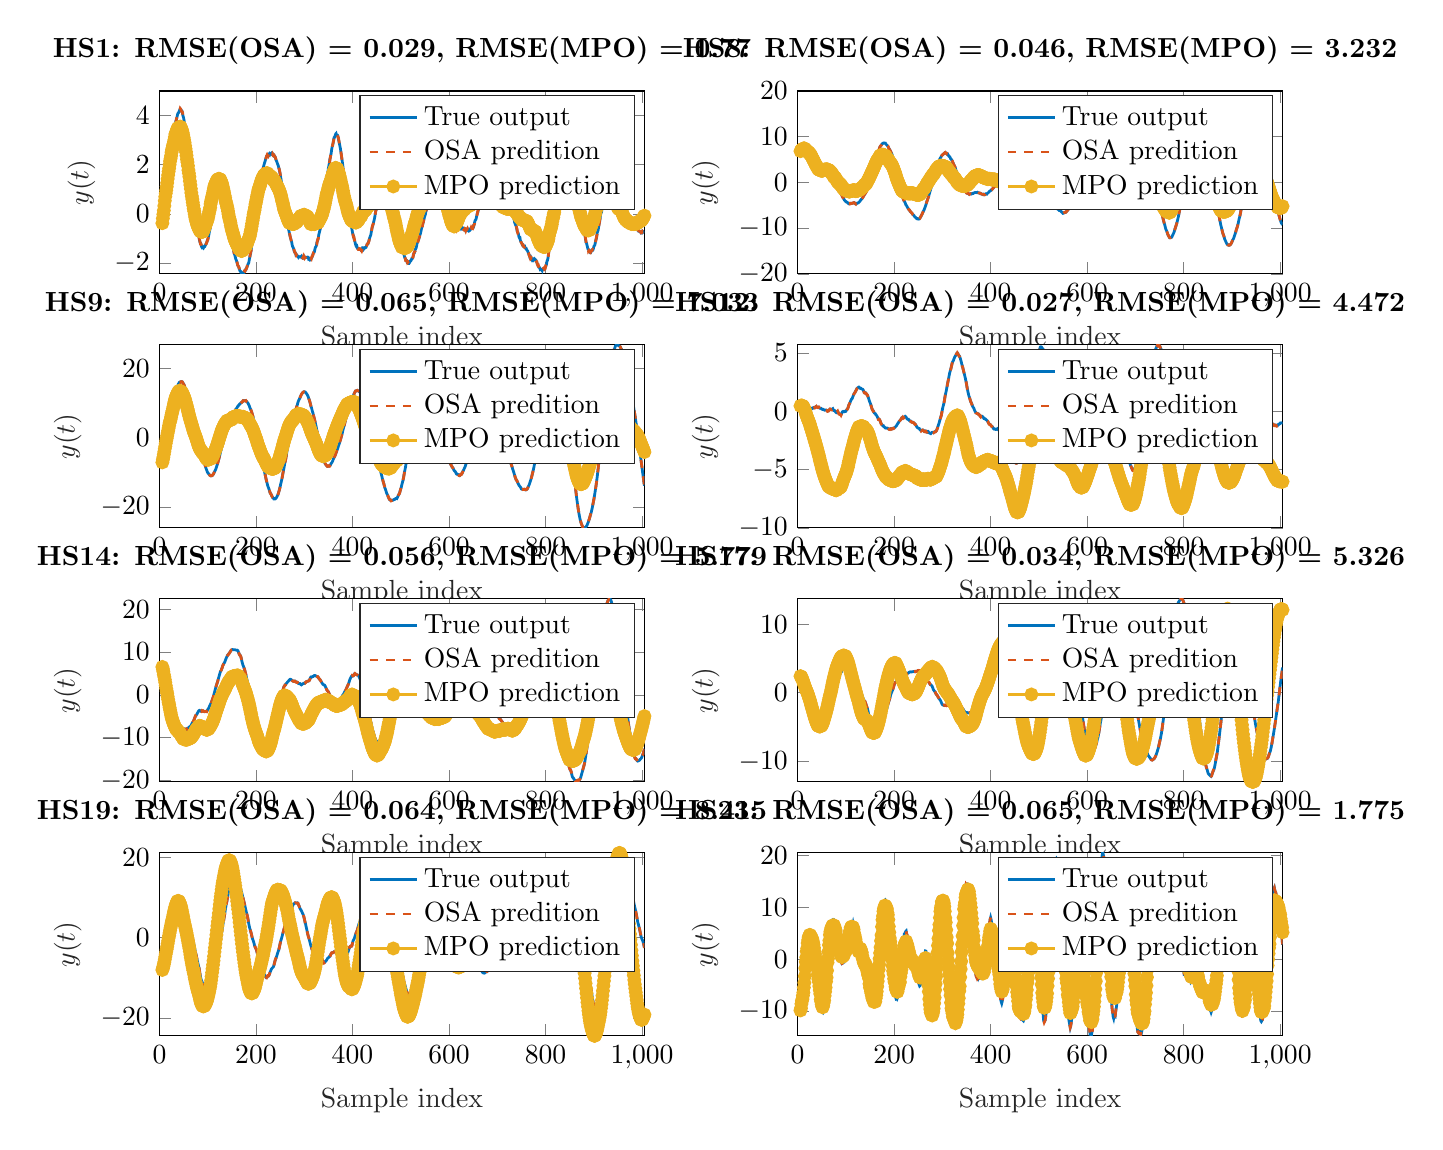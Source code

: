 % This file was created by matlab2tikz.
%
\definecolor{mycolor1}{rgb}{0.0,0.447,0.741}%
\definecolor{mycolor2}{rgb}{0.85,0.325,0.098}%
\definecolor{mycolor3}{rgb}{0.929,0.694,0.125}%
%
\begin{tikzpicture}

\begin{axis}[%
width=6.159cm,
height=2.323cm,
at={(0cm,9.677cm)},
scale only axis,
xmin=0,
xmax=1005,
xlabel style={font=\color{white!15!black}},
xlabel={Sample index},
ymin=-2.436,
ymax=5,
ylabel style={font=\color{white!15!black}},
ylabel={$y(t)$},
axis background/.style={fill=white},
title style={font=\bfseries},
title={HS1: RMSE(OSA) = 0.029, RMSE(MPO) = 0.77},
legend style={legend cell align=left, align=left, draw=white!15!black}
]
\addplot [color=mycolor1, line width=1.0pt]
  table[row sep=crcr]{%
6	-0.377\\
7	-0.179\\
9	0.141\\
10	0.357\\
11	0.576\\
12	0.726\\
13	0.849\\
14	1.011\\
15	1.197\\
17	1.507\\
18	1.665\\
19	1.863\\
20	1.992\\
21	2.15\\
22	2.321\\
23	2.458\\
24	2.557\\
25	2.737\\
26	2.883\\
27	2.937\\
28	3.049\\
29	3.171\\
30	3.327\\
31	3.39\\
32	3.528\\
33	3.676\\
34	3.779\\
35	3.815\\
36	3.918\\
37	3.998\\
38	4.086\\
39	4.101\\
40	4.133\\
42	4.238\\
43	4.264\\
44	4.228\\
45	4.207\\
46	4.201\\
47	4.164\\
48	4.045\\
49	3.969\\
50	3.904\\
51	3.796\\
52	3.651\\
53	3.517\\
54	3.37\\
55	3.266\\
56	3.118\\
57	2.903\\
58	2.752\\
59	2.608\\
60	2.435\\
61	2.208\\
62	2.048\\
64	1.664\\
65	1.434\\
66	1.254\\
67	1.085\\
68	0.9\\
69	0.704\\
70	0.566\\
71	0.373\\
72	0.199\\
73	0.051\\
74	-0.102\\
75	-0.231\\
76	-0.372\\
77	-0.481\\
79	-0.716\\
80	-0.823\\
81	-0.899\\
82	-0.962\\
83	-1.069\\
84	-1.154\\
85	-1.185\\
86	-1.231\\
87	-1.326\\
88	-1.359\\
89	-1.338\\
90	-1.363\\
91	-1.384\\
92	-1.342\\
93	-1.313\\
94	-1.318\\
98	-1.154\\
99	-1.086\\
100	-1.067\\
101	-0.965\\
102	-0.884\\
103	-0.769\\
104	-0.674\\
105	-0.597\\
106	-0.431\\
107	-0.291\\
108	-0.198\\
109	-0.137\\
110	-0.027\\
111	0.11\\
112	0.219\\
113	0.322\\
114	0.412\\
115	0.509\\
116	0.546\\
117	0.642\\
118	0.704\\
119	0.803\\
120	0.814\\
122	0.88\\
123	0.943\\
124	0.955\\
125	0.961\\
126	0.963\\
127	0.906\\
128	0.883\\
129	0.881\\
130	0.809\\
131	0.741\\
132	0.644\\
133	0.586\\
134	0.517\\
135	0.414\\
136	0.318\\
137	0.199\\
138	0.125\\
139	0.056\\
140	-0.07\\
141	-0.15\\
142	-0.264\\
143	-0.372\\
144	-0.498\\
145	-0.618\\
147	-0.808\\
148	-0.951\\
149	-1.053\\
150	-1.121\\
151	-1.2\\
152	-1.298\\
153	-1.417\\
154	-1.527\\
155	-1.597\\
156	-1.672\\
157	-1.743\\
158	-1.831\\
159	-1.869\\
160	-1.932\\
161	-1.999\\
162	-2.077\\
163	-2.104\\
164	-2.141\\
165	-2.221\\
167	-2.325\\
168	-2.333\\
169	-2.386\\
170	-2.425\\
171	-2.431\\
172	-2.417\\
173	-2.399\\
174	-2.37\\
175	-2.345\\
176	-2.365\\
177	-2.322\\
178	-2.297\\
179	-2.238\\
180	-2.232\\
181	-2.173\\
184	-2.02\\
185	-1.988\\
186	-1.873\\
188	-1.674\\
189	-1.596\\
190	-1.46\\
191	-1.316\\
192	-1.168\\
193	-1.008\\
194	-0.843\\
195	-0.699\\
196	-0.56\\
197	-0.415\\
198	-0.291\\
199	-0.113\\
200	0.055\\
201	0.204\\
202	0.345\\
203	0.475\\
204	0.633\\
205	0.785\\
206	0.909\\
207	0.985\\
209	1.228\\
210	1.376\\
211	1.482\\
212	1.599\\
213	1.648\\
214	1.762\\
215	1.867\\
216	1.954\\
217	2.027\\
218	2.091\\
219	2.148\\
220	2.227\\
221	2.3\\
222	2.342\\
224	2.368\\
225	2.396\\
226	2.429\\
227	2.42\\
228	2.401\\
229	2.461\\
231	2.435\\
232	2.461\\
233	2.433\\
234	2.417\\
235	2.439\\
236	2.416\\
237	2.377\\
238	2.341\\
239	2.346\\
240	2.304\\
241	2.225\\
243	2.129\\
244	2.079\\
245	2.009\\
246	1.975\\
247	1.893\\
248	1.826\\
249	1.739\\
252	1.402\\
253	1.281\\
254	1.104\\
255	0.964\\
256	0.833\\
257	0.679\\
258	0.533\\
260	0.309\\
261	0.194\\
262	0.039\\
263	-0.097\\
264	-0.207\\
265	-0.341\\
266	-0.485\\
267	-0.579\\
268	-0.665\\
270	-0.86\\
271	-0.936\\
272	-1.008\\
273	-1.086\\
274	-1.144\\
275	-1.265\\
276	-1.33\\
277	-1.358\\
278	-1.423\\
279	-1.498\\
280	-1.55\\
281	-1.56\\
282	-1.588\\
283	-1.69\\
284	-1.687\\
285	-1.679\\
286	-1.705\\
287	-1.724\\
288	-1.76\\
289	-1.733\\
291	-1.752\\
292	-1.751\\
293	-1.738\\
294	-1.718\\
295	-1.78\\
296	-1.791\\
297	-1.75\\
298	-1.741\\
299	-1.749\\
300	-1.773\\
301	-1.745\\
303	-1.759\\
304	-1.76\\
305	-1.767\\
306	-1.761\\
307	-1.752\\
308	-1.758\\
309	-1.827\\
310	-1.813\\
311	-1.839\\
312	-1.871\\
313	-1.861\\
315	-1.793\\
316	-1.763\\
317	-1.71\\
318	-1.635\\
319	-1.61\\
320	-1.57\\
321	-1.54\\
322	-1.44\\
323	-1.364\\
325	-1.301\\
326	-1.181\\
327	-1.105\\
328	-1.074\\
329	-0.998\\
330	-0.853\\
331	-0.776\\
333	-0.617\\
334	-0.471\\
335	-0.342\\
336	-0.283\\
337	-0.151\\
338	-0.0\\
339	0.173\\
340	0.286\\
341	0.416\\
342	0.593\\
343	0.767\\
344	0.946\\
345	1.104\\
346	1.249\\
347	1.43\\
349	1.68\\
350	1.852\\
351	1.951\\
352	2.064\\
353	2.207\\
355	2.39\\
356	2.496\\
357	2.65\\
358	2.742\\
359	2.804\\
360	2.895\\
361	3.037\\
362	3.108\\
363	3.121\\
364	3.18\\
365	3.246\\
366	3.269\\
367	3.204\\
369	3.198\\
370	3.156\\
371	3.025\\
372	2.95\\
373	2.851\\
374	2.749\\
375	2.652\\
376	2.514\\
378	2.229\\
379	2.106\\
380	1.96\\
381	1.767\\
382	1.596\\
384	1.336\\
385	1.197\\
386	1.049\\
387	0.911\\
388	0.742\\
389	0.599\\
390	0.45\\
391	0.289\\
392	0.121\\
393	0.026\\
394	-0.09\\
395	-0.223\\
396	-0.392\\
398	-0.547\\
399	-0.641\\
400	-0.758\\
401	-0.839\\
402	-0.882\\
403	-0.993\\
404	-1.065\\
405	-1.127\\
406	-1.21\\
407	-1.285\\
408	-1.321\\
409	-1.305\\
410	-1.377\\
411	-1.417\\
412	-1.428\\
413	-1.417\\
414	-1.432\\
415	-1.423\\
416	-1.44\\
417	-1.449\\
418	-1.49\\
419	-1.49\\
420	-1.433\\
421	-1.372\\
422	-1.374\\
423	-1.432\\
424	-1.406\\
425	-1.394\\
426	-1.369\\
427	-1.371\\
428	-1.361\\
429	-1.304\\
430	-1.24\\
431	-1.234\\
432	-1.217\\
435	-1.018\\
436	-0.948\\
438	-0.846\\
439	-0.727\\
440	-0.622\\
441	-0.528\\
442	-0.474\\
443	-0.4\\
444	-0.312\\
445	-0.234\\
446	-0.142\\
447	-0.019\\
449	0.201\\
450	0.205\\
451	0.323\\
452	0.418\\
453	0.47\\
454	0.575\\
455	0.638\\
456	0.721\\
457	0.777\\
458	0.838\\
459	0.887\\
461	0.958\\
462	1.039\\
463	1.055\\
464	1.022\\
465	1.086\\
466	1.122\\
467	1.112\\
468	1.158\\
469	1.217\\
470	1.199\\
471	1.211\\
472	1.234\\
473	1.18\\
474	1.143\\
475	1.117\\
476	1.117\\
477	1.104\\
478	1.051\\
479	0.949\\
480	0.871\\
481	0.854\\
482	0.768\\
483	0.642\\
484	0.578\\
485	0.507\\
486	0.394\\
487	0.319\\
488	0.206\\
489	0.114\\
490	-0.04\\
491	-0.159\\
492	-0.268\\
493	-0.417\\
494	-0.543\\
495	-0.647\\
496	-0.786\\
497	-0.905\\
498	-1.016\\
499	-1.106\\
500	-1.17\\
501	-1.302\\
502	-1.408\\
503	-1.43\\
504	-1.49\\
505	-1.567\\
506	-1.615\\
507	-1.675\\
508	-1.757\\
509	-1.817\\
510	-1.837\\
511	-1.888\\
512	-1.891\\
513	-1.957\\
514	-1.95\\
515	-1.993\\
516	-2.014\\
517	-2.013\\
519	-1.953\\
520	-1.905\\
521	-1.901\\
522	-1.867\\
523	-1.812\\
524	-1.813\\
525	-1.789\\
526	-1.665\\
527	-1.615\\
528	-1.596\\
529	-1.536\\
530	-1.441\\
531	-1.422\\
532	-1.37\\
533	-1.279\\
534	-1.169\\
535	-1.155\\
536	-1.088\\
537	-1.033\\
539	-0.913\\
540	-0.837\\
541	-0.789\\
542	-0.695\\
543	-0.586\\
544	-0.538\\
545	-0.455\\
546	-0.384\\
547	-0.3\\
548	-0.23\\
549	-0.134\\
550	-0.076\\
551	-0.024\\
552	0.087\\
553	0.175\\
554	0.194\\
555	0.238\\
556	0.344\\
557	0.393\\
558	0.484\\
559	0.553\\
560	0.636\\
561	0.749\\
562	0.821\\
563	0.958\\
564	1.058\\
565	1.186\\
566	1.328\\
567	1.43\\
568	1.489\\
569	1.575\\
570	1.651\\
571	1.747\\
573	1.788\\
574	1.828\\
575	1.855\\
576	1.816\\
577	1.772\\
578	1.766\\
579	1.775\\
581	1.682\\
582	1.637\\
583	1.626\\
584	1.553\\
585	1.52\\
586	1.524\\
587	1.482\\
588	1.415\\
589	1.369\\
590	1.367\\
591	1.281\\
592	1.183\\
593	1.126\\
594	1.074\\
596	0.832\\
597	0.771\\
598	0.689\\
599	0.568\\
600	0.426\\
601	0.333\\
602	0.269\\
603	0.137\\
604	-0.01\\
605	-0.127\\
606	-0.16\\
607	-0.295\\
608	-0.341\\
609	-0.415\\
610	-0.465\\
611	-0.562\\
612	-0.513\\
613	-0.494\\
614	-0.549\\
615	-0.598\\
616	-0.58\\
617	-0.573\\
618	-0.616\\
619	-0.591\\
620	-0.555\\
621	-0.545\\
622	-0.561\\
623	-0.552\\
624	-0.551\\
625	-0.592\\
626	-0.565\\
627	-0.586\\
628	-0.558\\
629	-0.586\\
630	-0.622\\
631	-0.626\\
632	-0.615\\
633	-0.615\\
634	-0.662\\
635	-0.633\\
636	-0.621\\
637	-0.627\\
638	-0.665\\
639	-0.65\\
640	-0.612\\
641	-0.617\\
642	-0.684\\
643	-0.671\\
644	-0.647\\
645	-0.597\\
646	-0.602\\
648	-0.597\\
649	-0.542\\
650	-0.499\\
651	-0.512\\
652	-0.445\\
653	-0.352\\
654	-0.269\\
655	-0.24\\
656	-0.216\\
657	-0.114\\
658	-0.021\\
659	0.045\\
660	0.082\\
661	0.193\\
662	0.333\\
663	0.389\\
664	0.45\\
665	0.54\\
666	0.604\\
667	0.633\\
668	0.689\\
670	0.857\\
671	0.895\\
672	0.911\\
673	0.948\\
674	1.006\\
675	1.038\\
676	1.056\\
677	1.113\\
678	1.166\\
679	1.212\\
680	1.318\\
681	1.373\\
682	1.44\\
683	1.478\\
684	1.488\\
685	1.556\\
686	1.566\\
687	1.586\\
688	1.59\\
689	1.611\\
690	1.685\\
691	1.662\\
692	1.657\\
693	1.616\\
694	1.569\\
695	1.537\\
696	1.49\\
697	1.417\\
698	1.413\\
699	1.361\\
700	1.289\\
701	1.274\\
702	1.224\\
703	1.12\\
704	1.066\\
705	1.006\\
706	0.954\\
707	0.859\\
708	0.84\\
711	0.703\\
712	0.674\\
713	0.61\\
714	0.598\\
715	0.565\\
716	0.526\\
718	0.41\\
719	0.422\\
720	0.347\\
721	0.293\\
722	0.291\\
723	0.273\\
724	0.184\\
725	0.171\\
726	0.174\\
727	0.161\\
728	0.102\\
729	0.073\\
730	0.052\\
731	-0.022\\
732	-0.068\\
733	-0.091\\
734	-0.147\\
735	-0.238\\
736	-0.35\\
737	-0.403\\
738	-0.445\\
739	-0.492\\
740	-0.567\\
741	-0.675\\
742	-0.735\\
743	-0.76\\
744	-0.826\\
745	-0.935\\
746	-0.976\\
747	-0.969\\
748	-1.079\\
749	-1.128\\
750	-1.162\\
751	-1.201\\
752	-1.256\\
753	-1.255\\
754	-1.317\\
755	-1.335\\
756	-1.336\\
757	-1.323\\
758	-1.384\\
759	-1.408\\
760	-1.405\\
761	-1.455\\
763	-1.511\\
764	-1.564\\
765	-1.611\\
766	-1.669\\
767	-1.71\\
768	-1.797\\
769	-1.817\\
770	-1.773\\
771	-1.812\\
772	-1.856\\
773	-1.821\\
774	-1.821\\
775	-1.87\\
777	-1.82\\
779	-1.859\\
780	-1.875\\
781	-1.93\\
782	-1.97\\
783	-2.035\\
784	-2.056\\
785	-2.133\\
786	-2.16\\
787	-2.161\\
788	-2.206\\
789	-2.259\\
790	-2.246\\
791	-2.249\\
792	-2.269\\
793	-2.302\\
794	-2.237\\
795	-2.227\\
796	-2.241\\
797	-2.245\\
798	-2.236\\
799	-2.196\\
800	-2.14\\
801	-2.107\\
802	-2.052\\
803	-1.924\\
804	-1.884\\
805	-1.805\\
806	-1.66\\
807	-1.497\\
808	-1.402\\
810	-1.189\\
811	-1.099\\
812	-0.943\\
813	-0.812\\
814	-0.703\\
815	-0.509\\
816	-0.404\\
817	-0.246\\
818	-0.131\\
819	0.094\\
820	0.246\\
821	0.364\\
822	0.573\\
823	0.722\\
825	1.015\\
826	1.14\\
827	1.289\\
828	1.479\\
829	1.615\\
830	1.73\\
831	1.919\\
832	2.095\\
833	2.244\\
834	2.33\\
835	2.433\\
836	2.551\\
837	2.65\\
838	2.732\\
839	2.806\\
840	2.891\\
841	2.906\\
842	2.956\\
843	2.946\\
844	2.966\\
845	2.956\\
846	2.967\\
847	2.905\\
848	2.854\\
849	2.768\\
850	2.695\\
851	2.615\\
852	2.523\\
853	2.487\\
854	2.38\\
855	2.257\\
856	2.112\\
857	2.039\\
858	1.911\\
859	1.776\\
860	1.625\\
861	1.518\\
862	1.381\\
863	1.304\\
864	1.185\\
865	1.082\\
866	0.946\\
867	0.822\\
868	0.71\\
869	0.603\\
870	0.444\\
871	0.29\\
872	0.201\\
873	0.065\\
874	-0.053\\
875	-0.202\\
876	-0.291\\
877	-0.416\\
879	-0.673\\
880	-0.737\\
881	-0.807\\
882	-0.903\\
883	-1.037\\
884	-1.155\\
885	-1.185\\
886	-1.273\\
887	-1.347\\
888	-1.428\\
889	-1.443\\
890	-1.489\\
891	-1.528\\
892	-1.553\\
893	-1.531\\
894	-1.547\\
895	-1.5\\
896	-1.464\\
897	-1.469\\
898	-1.47\\
899	-1.425\\
900	-1.337\\
901	-1.292\\
902	-1.274\\
903	-1.187\\
904	-1.068\\
905	-1.029\\
906	-0.934\\
907	-0.771\\
909	-0.665\\
910	-0.537\\
911	-0.401\\
912	-0.341\\
913	-0.193\\
914	-0.049\\
915	0.037\\
916	0.071\\
917	0.183\\
918	0.315\\
919	0.371\\
920	0.417\\
921	0.487\\
922	0.592\\
923	0.666\\
925	0.746\\
926	0.758\\
927	0.801\\
928	0.84\\
929	0.85\\
930	0.833\\
931	0.813\\
932	0.852\\
933	0.824\\
934	0.785\\
935	0.767\\
937	0.694\\
938	0.675\\
939	0.619\\
940	0.583\\
941	0.585\\
942	0.554\\
943	0.491\\
944	0.443\\
945	0.432\\
946	0.395\\
947	0.348\\
948	0.357\\
949	0.349\\
950	0.287\\
951	0.31\\
952	0.355\\
953	0.316\\
954	0.322\\
955	0.372\\
956	0.353\\
957	0.3\\
958	0.266\\
959	0.255\\
960	0.221\\
961	0.129\\
962	0.123\\
963	0.064\\
965	0.033\\
966	-0.024\\
967	-0.065\\
968	-0.058\\
969	-0.066\\
970	-0.134\\
971	-0.172\\
972	-0.139\\
973	-0.209\\
974	-0.248\\
975	-0.251\\
976	-0.263\\
977	-0.306\\
978	-0.36\\
979	-0.337\\
980	-0.401\\
981	-0.395\\
982	-0.438\\
983	-0.496\\
984	-0.482\\
985	-0.49\\
986	-0.573\\
987	-0.603\\
988	-0.609\\
989	-0.58\\
990	-0.647\\
991	-0.649\\
992	-0.628\\
993	-0.694\\
994	-0.688\\
995	-0.703\\
996	-0.727\\
997	-0.731\\
998	-0.769\\
999	-0.76\\
1000	-0.725\\
1001	-0.762\\
1002	-0.747\\
1003	-0.713\\
1004	-0.709\\
1005	-0.696\\
};
\addlegendentry{True output}

\addplot [color=mycolor2, dashed, line width=1.0pt]
  table[row sep=crcr]{%
6	-0.41\\
7	-0.173\\
8	-0.006\\
9	0.146\\
10	0.328\\
11	0.575\\
12	0.76\\
14	0.97\\
15	1.154\\
16	1.379\\
17	1.539\\
18	1.666\\
19	1.804\\
20	2.013\\
21	2.163\\
22	2.309\\
23	2.428\\
24	2.601\\
25	2.712\\
27	2.99\\
28	3.045\\
29	3.125\\
30	3.275\\
31	3.465\\
32	3.531\\
33	3.661\\
34	3.723\\
35	3.862\\
36	3.917\\
37	3.994\\
38	4.05\\
39	4.112\\
40	4.146\\
42	4.206\\
43	4.289\\
44	4.266\\
45	4.188\\
46	4.163\\
47	4.158\\
48	4.11\\
49	3.951\\
50	3.859\\
51	3.806\\
52	3.701\\
53	3.515\\
55	3.222\\
56	3.112\\
57	2.964\\
58	2.769\\
59	2.566\\
60	2.399\\
61	2.296\\
62	2.03\\
63	1.826\\
64	1.665\\
65	1.484\\
66	1.221\\
67	1.075\\
68	0.922\\
69	0.731\\
70	0.52\\
71	0.386\\
72	0.234\\
73	0.032\\
74	-0.124\\
75	-0.232\\
76	-0.336\\
77	-0.485\\
78	-0.614\\
79	-0.701\\
80	-0.805\\
81	-0.918\\
82	-0.987\\
83	-1.036\\
84	-1.138\\
85	-1.225\\
86	-1.227\\
87	-1.275\\
88	-1.367\\
89	-1.398\\
90	-1.361\\
91	-1.342\\
92	-1.345\\
93	-1.328\\
94	-1.281\\
95	-1.287\\
96	-1.241\\
97	-1.212\\
98	-1.151\\
99	-1.098\\
100	-1.03\\
101	-0.986\\
102	-0.874\\
103	-0.788\\
104	-0.684\\
105	-0.562\\
106	-0.443\\
107	-0.318\\
108	-0.189\\
109	-0.087\\
110	-0.05\\
111	0.07\\
112	0.233\\
113	0.348\\
114	0.435\\
115	0.475\\
116	0.577\\
117	0.609\\
118	0.706\\
119	0.778\\
120	0.859\\
121	0.866\\
123	0.903\\
124	0.965\\
125	0.969\\
126	0.986\\
127	0.936\\
128	0.873\\
129	0.837\\
130	0.831\\
132	0.678\\
133	0.558\\
134	0.504\\
135	0.434\\
136	0.339\\
137	0.208\\
138	0.11\\
139	0.065\\
140	-0.033\\
141	-0.161\\
142	-0.268\\
143	-0.392\\
144	-0.476\\
145	-0.583\\
146	-0.705\\
147	-0.824\\
148	-0.939\\
149	-1.057\\
150	-1.149\\
152	-1.249\\
154	-1.52\\
155	-1.64\\
156	-1.674\\
157	-1.724\\
158	-1.803\\
159	-1.908\\
160	-1.915\\
161	-1.975\\
162	-2.074\\
163	-2.12\\
164	-2.148\\
165	-2.181\\
166	-2.267\\
167	-2.331\\
168	-2.36\\
169	-2.365\\
170	-2.405\\
171	-2.427\\
172	-2.436\\
173	-2.402\\
174	-2.358\\
175	-2.361\\
176	-2.324\\
177	-2.332\\
178	-2.283\\
179	-2.271\\
181	-2.179\\
182	-2.099\\
183	-2.047\\
185	-1.984\\
186	-1.934\\
187	-1.794\\
188	-1.645\\
189	-1.537\\
190	-1.491\\
192	-1.17\\
193	-1.02\\
194	-0.857\\
195	-0.67\\
196	-0.563\\
197	-0.441\\
198	-0.255\\
199	-0.128\\
200	0.013\\
201	0.208\\
202	0.377\\
203	0.481\\
204	0.613\\
205	0.771\\
206	0.911\\
207	1.019\\
208	1.078\\
209	1.226\\
210	1.348\\
211	1.5\\
212	1.614\\
213	1.666\\
214	1.714\\
215	1.881\\
216	1.949\\
217	2.021\\
218	2.096\\
219	2.16\\
220	2.202\\
221	2.284\\
222	2.357\\
223	2.4\\
224	2.362\\
225	2.344\\
226	2.419\\
227	2.455\\
228	2.436\\
229	2.404\\
230	2.425\\
231	2.491\\
232	2.463\\
233	2.403\\
234	2.443\\
235	2.395\\
236	2.411\\
237	2.41\\
238	2.348\\
239	2.336\\
240	2.306\\
241	2.24\\
242	2.166\\
245	2.029\\
246	1.965\\
247	1.891\\
248	1.828\\
249	1.753\\
251	1.524\\
252	1.392\\
253	1.267\\
254	1.138\\
255	0.99\\
256	0.822\\
257	0.665\\
258	0.521\\
259	0.414\\
260	0.327\\
261	0.199\\
262	0.088\\
263	-0.088\\
264	-0.237\\
265	-0.352\\
266	-0.458\\
267	-0.592\\
268	-0.696\\
269	-0.745\\
270	-0.833\\
271	-0.926\\
272	-1.008\\
273	-1.084\\
274	-1.146\\
275	-1.213\\
276	-1.352\\
277	-1.4\\
278	-1.409\\
279	-1.459\\
280	-1.529\\
281	-1.589\\
283	-1.626\\
284	-1.719\\
285	-1.722\\
286	-1.667\\
287	-1.685\\
288	-1.752\\
289	-1.773\\
290	-1.753\\
291	-1.723\\
292	-1.727\\
293	-1.744\\
294	-1.741\\
295	-1.749\\
296	-1.771\\
297	-1.787\\
298	-1.752\\
299	-1.701\\
300	-1.741\\
301	-1.793\\
302	-1.764\\
303	-1.756\\
304	-1.724\\
305	-1.742\\
306	-1.787\\
307	-1.754\\
308	-1.757\\
309	-1.789\\
310	-1.851\\
312	-1.836\\
313	-1.862\\
314	-1.868\\
315	-1.778\\
316	-1.727\\
317	-1.717\\
318	-1.663\\
319	-1.575\\
320	-1.574\\
321	-1.532\\
322	-1.472\\
323	-1.363\\
324	-1.307\\
325	-1.26\\
326	-1.243\\
327	-1.108\\
328	-1.033\\
329	-1.009\\
330	-0.9\\
331	-0.734\\
332	-0.68\\
333	-0.599\\
334	-0.525\\
336	-0.23\\
337	-0.152\\
338	-0.006\\
339	0.12\\
340	0.315\\
341	0.449\\
342	0.556\\
343	0.747\\
344	0.946\\
345	1.125\\
346	1.276\\
347	1.388\\
349	1.696\\
350	1.84\\
351	1.978\\
352	2.071\\
353	2.16\\
354	2.303\\
355	2.407\\
356	2.495\\
357	2.62\\
358	2.735\\
359	2.824\\
360	2.91\\
361	2.988\\
362	3.124\\
363	3.175\\
364	3.161\\
366	3.246\\
367	3.263\\
370	3.124\\
371	3.092\\
372	2.954\\
373	2.833\\
374	2.732\\
375	2.651\\
377	2.396\\
378	2.246\\
379	2.078\\
380	1.947\\
381	1.805\\
382	1.609\\
383	1.436\\
384	1.316\\
385	1.213\\
386	1.085\\
387	0.91\\
388	0.756\\
389	0.566\\
390	0.444\\
391	0.309\\
392	0.147\\
393	-0.007\\
394	-0.083\\
395	-0.223\\
396	-0.339\\
397	-0.506\\
399	-0.629\\
400	-0.724\\
401	-0.843\\
402	-0.938\\
403	-0.948\\
404	-1.046\\
405	-1.137\\
406	-1.201\\
407	-1.289\\
408	-1.328\\
409	-1.332\\
410	-1.33\\
411	-1.415\\
412	-1.445\\
413	-1.444\\
414	-1.407\\
415	-1.415\\
416	-1.415\\
419	-1.508\\
420	-1.454\\
421	-1.374\\
422	-1.353\\
423	-1.378\\
424	-1.428\\
425	-1.415\\
426	-1.378\\
427	-1.35\\
428	-1.354\\
429	-1.315\\
430	-1.253\\
431	-1.207\\
432	-1.196\\
433	-1.171\\
434	-1.119\\
435	-1.019\\
436	-0.912\\
437	-0.884\\
438	-0.851\\
439	-0.763\\
440	-0.622\\
441	-0.509\\
442	-0.451\\
443	-0.405\\
445	-0.244\\
446	-0.133\\
447	-0.025\\
448	0.111\\
449	0.172\\
450	0.259\\
451	0.293\\
452	0.406\\
453	0.494\\
455	0.643\\
456	0.688\\
457	0.782\\
458	0.863\\
459	0.897\\
460	0.907\\
461	0.981\\
462	0.991\\
463	1.051\\
464	1.097\\
465	1.047\\
466	1.086\\
467	1.159\\
468	1.158\\
469	1.182\\
470	1.236\\
471	1.215\\
472	1.21\\
473	1.208\\
474	1.152\\
475	1.091\\
476	1.093\\
477	1.13\\
478	1.083\\
479	0.973\\
480	0.85\\
481	0.794\\
482	0.792\\
483	0.707\\
484	0.576\\
485	0.462\\
486	0.407\\
487	0.344\\
488	0.216\\
490	-0.012\\
491	-0.182\\
493	-0.38\\
494	-0.519\\
495	-0.686\\
496	-0.776\\
497	-0.889\\
498	-1.014\\
499	-1.118\\
500	-1.164\\
501	-1.275\\
502	-1.414\\
503	-1.456\\
504	-1.473\\
505	-1.541\\
506	-1.62\\
507	-1.691\\
508	-1.745\\
509	-1.772\\
510	-1.883\\
511	-1.879\\
512	-1.901\\
513	-1.919\\
514	-1.985\\
515	-1.966\\
516	-2.005\\
517	-2.008\\
519	-1.975\\
520	-1.913\\
521	-1.844\\
522	-1.88\\
523	-1.837\\
524	-1.79\\
525	-1.77\\
526	-1.712\\
527	-1.605\\
528	-1.551\\
529	-1.529\\
530	-1.502\\
531	-1.394\\
532	-1.353\\
533	-1.282\\
534	-1.204\\
535	-1.095\\
536	-1.105\\
537	-1.048\\
538	-0.965\\
539	-0.906\\
540	-0.854\\
541	-0.776\\
542	-0.708\\
543	-0.581\\
544	-0.509\\
545	-0.487\\
546	-0.362\\
547	-0.321\\
548	-0.23\\
549	-0.121\\
550	-0.069\\
551	-0.024\\
552	0.063\\
553	0.168\\
554	0.247\\
555	0.236\\
556	0.266\\
557	0.437\\
558	0.49\\
559	0.538\\
560	0.654\\
561	0.732\\
562	0.815\\
563	0.93\\
564	1.103\\
565	1.194\\
566	1.279\\
567	1.424\\
568	1.537\\
569	1.548\\
570	1.644\\
571	1.732\\
572	1.805\\
574	1.819\\
575	1.815\\
576	1.829\\
577	1.803\\
578	1.761\\
579	1.726\\
580	1.782\\
581	1.701\\
582	1.604\\
583	1.598\\
584	1.588\\
585	1.53\\
586	1.494\\
587	1.49\\
588	1.443\\
590	1.319\\
591	1.313\\
592	1.212\\
593	1.1\\
594	1.044\\
595	0.989\\
596	0.878\\
597	0.742\\
598	0.661\\
599	0.601\\
601	0.306\\
602	0.245\\
603	0.172\\
605	-0.127\\
606	-0.239\\
607	-0.229\\
608	-0.349\\
609	-0.404\\
610	-0.502\\
611	-0.509\\
612	-0.567\\
613	-0.493\\
614	-0.498\\
616	-0.645\\
617	-0.605\\
618	-0.542\\
619	-0.606\\
620	-0.573\\
621	-0.525\\
622	-0.536\\
623	-0.57\\
624	-0.572\\
625	-0.549\\
626	-0.591\\
627	-0.586\\
628	-0.572\\
629	-0.536\\
630	-0.628\\
631	-0.648\\
632	-0.63\\
633	-0.595\\
634	-0.612\\
635	-0.678\\
636	-0.632\\
637	-0.632\\
638	-0.599\\
639	-0.664\\
640	-0.648\\
641	-0.613\\
642	-0.637\\
643	-0.689\\
644	-0.681\\
645	-0.61\\
646	-0.553\\
647	-0.586\\
648	-0.58\\
649	-0.591\\
651	-0.465\\
652	-0.44\\
653	-0.389\\
654	-0.264\\
655	-0.193\\
656	-0.206\\
657	-0.148\\
658	-0.068\\
659	0.056\\
660	0.143\\
661	0.17\\
662	0.281\\
663	0.429\\
664	0.501\\
665	0.501\\
666	0.567\\
667	0.663\\
668	0.701\\
669	0.744\\
671	0.94\\
672	0.937\\
673	0.916\\
674	0.972\\
675	1.042\\
676	1.09\\
677	1.1\\
678	1.152\\
679	1.22\\
680	1.271\\
681	1.424\\
682	1.448\\
683	1.461\\
684	1.488\\
685	1.532\\
686	1.603\\
687	1.583\\
688	1.588\\
689	1.607\\
690	1.645\\
691	1.711\\
692	1.683\\
693	1.629\\
694	1.514\\
695	1.528\\
696	1.527\\
697	1.445\\
698	1.37\\
699	1.366\\
700	1.31\\
701	1.257\\
702	1.235\\
703	1.158\\
704	1.03\\
705	0.983\\
706	0.961\\
707	0.913\\
708	0.798\\
709	0.802\\
710	0.764\\
711	0.707\\
712	0.635\\
713	0.657\\
714	0.588\\
715	0.541\\
716	0.546\\
717	0.505\\
718	0.391\\
719	0.37\\
720	0.398\\
721	0.313\\
722	0.267\\
723	0.243\\
724	0.237\\
725	0.151\\
726	0.166\\
727	0.17\\
728	0.134\\
729	0.051\\
730	0.04\\
731	0.002\\
732	-0.071\\
733	-0.1\\
734	-0.143\\
735	-0.213\\
737	-0.426\\
738	-0.47\\
739	-0.493\\
740	-0.543\\
741	-0.63\\
742	-0.745\\
743	-0.808\\
744	-0.808\\
745	-0.896\\
746	-0.989\\
747	-1.01\\
748	-1.017\\
749	-1.142\\
750	-1.166\\
751	-1.207\\
752	-1.234\\
753	-1.282\\
754	-1.28\\
755	-1.33\\
756	-1.353\\
757	-1.349\\
758	-1.326\\
759	-1.4\\
760	-1.449\\
761	-1.426\\
762	-1.458\\
763	-1.539\\
764	-1.551\\
765	-1.589\\
766	-1.675\\
767	-1.732\\
768	-1.757\\
769	-1.827\\
770	-1.808\\
771	-1.782\\
772	-1.808\\
773	-1.849\\
774	-1.854\\
775	-1.821\\
776	-1.851\\
777	-1.841\\
778	-1.813\\
779	-1.82\\
780	-1.914\\
781	-1.919\\
782	-1.943\\
783	-2.041\\
784	-2.087\\
785	-2.079\\
786	-2.152\\
787	-2.198\\
788	-2.212\\
789	-2.188\\
790	-2.261\\
791	-2.284\\
792	-2.243\\
794	-2.293\\
795	-2.235\\
796	-2.205\\
797	-2.189\\
798	-2.252\\
799	-2.237\\
801	-2.069\\
802	-2.043\\
803	-1.968\\
804	-1.847\\
805	-1.81\\
806	-1.687\\
807	-1.507\\
808	-1.348\\
809	-1.304\\
810	-1.196\\
811	-1.103\\
812	-0.98\\
814	-0.632\\
815	-0.573\\
816	-0.402\\
817	-0.245\\
818	-0.107\\
819	0.044\\
820	0.269\\
822	0.524\\
823	0.729\\
824	0.877\\
825	0.997\\
826	1.155\\
827	1.287\\
828	1.44\\
829	1.64\\
830	1.76\\
831	1.876\\
832	2.075\\
833	2.254\\
834	2.37\\
835	2.435\\
836	2.509\\
837	2.615\\
838	2.757\\
839	2.842\\
840	2.876\\
841	2.921\\
842	2.936\\
843	2.959\\
844	2.925\\
845	2.975\\
846	2.95\\
847	2.935\\
848	2.869\\
849	2.794\\
850	2.673\\
851	2.601\\
852	2.518\\
853	2.453\\
854	2.401\\
855	2.292\\
856	2.141\\
857	1.98\\
858	1.924\\
859	1.789\\
860	1.671\\
861	1.464\\
862	1.389\\
863	1.285\\
864	1.205\\
865	1.081\\
866	0.967\\
867	0.813\\
868	0.719\\
869	0.605\\
870	0.468\\
871	0.304\\
872	0.151\\
873	0.059\\
874	-0.056\\
875	-0.14\\
876	-0.301\\
877	-0.412\\
878	-0.547\\
879	-0.673\\
880	-0.772\\
881	-0.804\\
882	-0.873\\
883	-0.998\\
884	-1.139\\
885	-1.259\\
886	-1.279\\
887	-1.302\\
888	-1.384\\
889	-1.508\\
890	-1.481\\
891	-1.504\\
892	-1.544\\
893	-1.562\\
894	-1.512\\
895	-1.512\\
896	-1.48\\
897	-1.454\\
898	-1.435\\
899	-1.452\\
900	-1.377\\
901	-1.259\\
902	-1.232\\
903	-1.212\\
904	-1.118\\
905	-0.992\\
906	-0.907\\
907	-0.815\\
908	-0.69\\
909	-0.64\\
910	-0.576\\
911	-0.443\\
912	-0.292\\
914	-0.067\\
916	0.122\\
917	0.144\\
918	0.283\\
919	0.409\\
920	0.447\\
921	0.47\\
922	0.548\\
923	0.68\\
924	0.756\\
925	0.731\\
926	0.747\\
927	0.815\\
928	0.819\\
929	0.858\\
930	0.869\\
931	0.811\\
932	0.805\\
933	0.852\\
934	0.828\\
935	0.741\\
936	0.721\\
937	0.712\\
938	0.657\\
939	0.644\\
941	0.547\\
942	0.552\\
943	0.536\\
944	0.444\\
945	0.395\\
946	0.394\\
947	0.386\\
948	0.344\\
949	0.325\\
950	0.328\\
951	0.298\\
952	0.297\\
953	0.364\\
954	0.367\\
955	0.313\\
956	0.347\\
957	0.359\\
958	0.254\\
959	0.223\\
960	0.237\\
962	0.077\\
963	0.102\\
964	0.048\\
965	0.015\\
966	-0.008\\
967	-0.036\\
968	-0.082\\
969	-0.098\\
970	-0.091\\
971	-0.154\\
972	-0.2\\
973	-0.166\\
974	-0.23\\
975	-0.265\\
976	-0.274\\
977	-0.302\\
978	-0.341\\
979	-0.363\\
980	-0.361\\
981	-0.417\\
982	-0.417\\
983	-0.48\\
984	-0.505\\
986	-0.517\\
987	-0.604\\
988	-0.636\\
989	-0.622\\
990	-0.578\\
991	-0.637\\
992	-0.668\\
993	-0.669\\
994	-0.697\\
995	-0.708\\
996	-0.705\\
997	-0.726\\
998	-0.773\\
999	-0.772\\
1000	-0.753\\
1001	-0.716\\
1002	-0.748\\
1003	-0.726\\
1004	-0.696\\
1005	-0.693\\
};
\addlegendentry{OSA predition}

\addplot [color=mycolor3, line width=1.0pt, draw=none, mark=*, mark options={solid, mycolor3}]
  table[row sep=crcr]{%
6	-0.377\\
7	-0.179\\
8	-0.019\\
9	0.141\\
10	0.328\\
11	0.535\\
12	0.703\\
13	0.838\\
14	0.967\\
15	1.107\\
16	1.264\\
17	1.429\\
18	1.582\\
19	1.724\\
20	1.855\\
21	2.005\\
22	2.149\\
23	2.245\\
24	2.363\\
25	2.504\\
26	2.602\\
27	2.683\\
28	2.773\\
29	2.841\\
30	2.926\\
31	3.016\\
32	3.128\\
33	3.247\\
34	3.282\\
35	3.326\\
36	3.401\\
37	3.456\\
38	3.494\\
39	3.49\\
40	3.507\\
41	3.529\\
42	3.531\\
43	3.553\\
44	3.531\\
45	3.487\\
46	3.442\\
47	3.383\\
48	3.305\\
49	3.212\\
50	3.111\\
51	3.007\\
52	2.9\\
53	2.775\\
54	2.648\\
55	2.523\\
56	2.375\\
57	2.221\\
58	2.107\\
59	1.961\\
60	1.783\\
61	1.654\\
62	1.511\\
63	1.333\\
64	1.18\\
65	1.026\\
66	0.86\\
67	0.727\\
68	0.602\\
69	0.472\\
70	0.344\\
71	0.209\\
72	0.111\\
73	-0.004\\
74	-0.124\\
75	-0.212\\
76	-0.283\\
77	-0.347\\
78	-0.43\\
79	-0.487\\
80	-0.532\\
81	-0.576\\
82	-0.615\\
83	-0.655\\
84	-0.685\\
85	-0.709\\
86	-0.714\\
87	-0.731\\
88	-0.73\\
89	-0.722\\
90	-0.72\\
91	-0.69\\
92	-0.629\\
93	-0.587\\
94	-0.536\\
95	-0.48\\
96	-0.419\\
97	-0.37\\
98	-0.321\\
99	-0.259\\
100	-0.203\\
101	-0.113\\
102	-0.019\\
103	0.082\\
104	0.159\\
105	0.258\\
106	0.406\\
107	0.512\\
108	0.596\\
109	0.682\\
110	0.762\\
111	0.852\\
112	0.948\\
113	1.043\\
114	1.133\\
115	1.186\\
116	1.234\\
117	1.281\\
118	1.319\\
119	1.365\\
120	1.379\\
121	1.403\\
122	1.419\\
123	1.43\\
124	1.423\\
125	1.404\\
126	1.399\\
127	1.354\\
128	1.315\\
129	1.263\\
130	1.19\\
131	1.11\\
132	1.028\\
133	0.941\\
134	0.85\\
135	0.75\\
136	0.659\\
137	0.544\\
138	0.458\\
139	0.395\\
140	0.302\\
141	0.221\\
142	0.114\\
143	-0.006\\
144	-0.114\\
145	-0.196\\
146	-0.269\\
147	-0.357\\
148	-0.469\\
149	-0.56\\
150	-0.642\\
151	-0.717\\
152	-0.77\\
153	-0.845\\
154	-0.918\\
155	-0.993\\
156	-1.051\\
157	-1.093\\
158	-1.141\\
159	-1.192\\
160	-1.225\\
161	-1.255\\
162	-1.313\\
163	-1.331\\
164	-1.36\\
165	-1.394\\
166	-1.423\\
167	-1.457\\
168	-1.47\\
169	-1.496\\
170	-1.508\\
171	-1.497\\
172	-1.485\\
173	-1.462\\
174	-1.42\\
175	-1.41\\
176	-1.394\\
177	-1.355\\
178	-1.313\\
179	-1.279\\
180	-1.274\\
181	-1.232\\
182	-1.175\\
183	-1.111\\
184	-1.056\\
185	-1.018\\
186	-0.963\\
187	-0.906\\
188	-0.816\\
189	-0.717\\
190	-0.623\\
191	-0.506\\
192	-0.384\\
193	-0.269\\
194	-0.154\\
195	-0.025\\
196	0.073\\
197	0.157\\
198	0.273\\
199	0.398\\
200	0.485\\
201	0.585\\
202	0.695\\
203	0.78\\
204	0.877\\
205	0.968\\
206	1.038\\
207	1.09\\
208	1.139\\
209	1.211\\
210	1.28\\
211	1.34\\
212	1.414\\
213	1.431\\
214	1.459\\
215	1.526\\
216	1.558\\
217	1.572\\
218	1.593\\
219	1.615\\
220	1.63\\
221	1.643\\
222	1.65\\
223	1.661\\
224	1.641\\
225	1.6\\
226	1.589\\
227	1.57\\
228	1.554\\
229	1.547\\
230	1.491\\
231	1.5\\
232	1.509\\
233	1.449\\
234	1.451\\
235	1.425\\
236	1.384\\
237	1.364\\
238	1.329\\
239	1.332\\
240	1.302\\
241	1.246\\
242	1.204\\
243	1.166\\
244	1.126\\
245	1.089\\
246	1.069\\
247	1.01\\
248	0.971\\
249	0.924\\
250	0.858\\
251	0.798\\
252	0.726\\
253	0.639\\
254	0.539\\
255	0.477\\
256	0.402\\
257	0.303\\
258	0.206\\
259	0.141\\
260	0.095\\
261	0.039\\
262	-0.01\\
263	-0.06\\
264	-0.116\\
265	-0.184\\
266	-0.237\\
267	-0.275\\
268	-0.324\\
269	-0.351\\
270	-0.369\\
271	-0.375\\
272	-0.378\\
273	-0.389\\
274	-0.385\\
275	-0.395\\
276	-0.407\\
277	-0.408\\
278	-0.407\\
279	-0.401\\
280	-0.377\\
281	-0.349\\
282	-0.343\\
283	-0.344\\
284	-0.32\\
285	-0.31\\
286	-0.272\\
287	-0.231\\
288	-0.22\\
289	-0.186\\
290	-0.181\\
291	-0.152\\
292	-0.115\\
293	-0.086\\
294	-0.069\\
295	-0.095\\
296	-0.079\\
297	-0.061\\
298	-0.062\\
299	-0.037\\
300	-0.034\\
301	-0.044\\
302	-0.067\\
303	-0.092\\
304	-0.087\\
305	-0.085\\
306	-0.113\\
307	-0.121\\
308	-0.15\\
309	-0.212\\
310	-0.254\\
311	-0.315\\
312	-0.351\\
313	-0.377\\
314	-0.414\\
315	-0.414\\
316	-0.403\\
317	-0.401\\
318	-0.394\\
319	-0.389\\
320	-0.404\\
321	-0.415\\
322	-0.392\\
323	-0.377\\
324	-0.386\\
325	-0.376\\
326	-0.361\\
327	-0.347\\
328	-0.344\\
329	-0.341\\
330	-0.297\\
331	-0.251\\
332	-0.224\\
333	-0.186\\
334	-0.139\\
335	-0.109\\
336	-0.079\\
337	-0.021\\
338	0.063\\
339	0.124\\
340	0.184\\
341	0.27\\
342	0.349\\
343	0.44\\
344	0.544\\
345	0.643\\
346	0.749\\
347	0.837\\
348	0.891\\
349	0.965\\
350	1.061\\
351	1.128\\
352	1.201\\
353	1.256\\
354	1.303\\
355	1.359\\
356	1.419\\
357	1.509\\
358	1.552\\
359	1.588\\
360	1.659\\
361	1.73\\
362	1.784\\
363	1.821\\
364	1.852\\
365	1.877\\
366	1.865\\
367	1.831\\
368	1.84\\
369	1.823\\
370	1.762\\
371	1.696\\
372	1.645\\
373	1.562\\
374	1.48\\
375	1.409\\
376	1.308\\
377	1.224\\
378	1.146\\
379	1.055\\
380	0.951\\
381	0.843\\
382	0.743\\
383	0.655\\
384	0.571\\
385	0.501\\
386	0.444\\
387	0.378\\
388	0.302\\
389	0.21\\
390	0.128\\
391	0.054\\
392	-0.019\\
393	-0.063\\
394	-0.097\\
395	-0.16\\
396	-0.208\\
397	-0.234\\
398	-0.251\\
399	-0.265\\
400	-0.287\\
401	-0.296\\
402	-0.317\\
403	-0.327\\
404	-0.324\\
405	-0.33\\
406	-0.336\\
407	-0.353\\
408	-0.338\\
409	-0.296\\
410	-0.284\\
411	-0.276\\
412	-0.256\\
413	-0.227\\
414	-0.194\\
415	-0.153\\
416	-0.118\\
417	-0.09\\
418	-0.083\\
419	-0.065\\
420	-0.003\\
421	0.069\\
422	0.089\\
423	0.091\\
424	0.12\\
425	0.132\\
426	0.156\\
427	0.167\\
428	0.181\\
429	0.224\\
430	0.267\\
431	0.28\\
432	0.3\\
433	0.338\\
434	0.355\\
435	0.389\\
436	0.451\\
437	0.48\\
438	0.5\\
439	0.554\\
440	0.613\\
441	0.671\\
442	0.695\\
443	0.723\\
444	0.757\\
445	0.775\\
446	0.819\\
447	0.877\\
448	0.948\\
449	0.974\\
450	0.968\\
451	1.007\\
452	1.035\\
453	1.052\\
454	1.091\\
455	1.104\\
456	1.101\\
457	1.095\\
458	1.112\\
459	1.11\\
460	1.08\\
461	1.087\\
462	1.072\\
463	1.023\\
464	1.0\\
465	0.981\\
466	0.94\\
467	0.921\\
468	0.916\\
469	0.901\\
470	0.875\\
471	0.85\\
472	0.816\\
473	0.756\\
474	0.698\\
475	0.626\\
476	0.579\\
477	0.557\\
478	0.507\\
479	0.418\\
480	0.324\\
481	0.25\\
482	0.168\\
483	0.087\\
484	0.028\\
485	-0.065\\
486	-0.157\\
487	-0.205\\
488	-0.293\\
489	-0.369\\
490	-0.471\\
491	-0.581\\
492	-0.675\\
493	-0.763\\
494	-0.834\\
495	-0.929\\
496	-1.018\\
497	-1.085\\
498	-1.153\\
499	-1.208\\
500	-1.225\\
501	-1.289\\
502	-1.35\\
503	-1.345\\
504	-1.345\\
505	-1.355\\
506	-1.356\\
507	-1.377\\
508	-1.402\\
509	-1.372\\
510	-1.377\\
511	-1.368\\
512	-1.336\\
513	-1.328\\
514	-1.305\\
515	-1.282\\
516	-1.251\\
517	-1.202\\
518	-1.133\\
519	-1.086\\
520	-1.018\\
521	-0.939\\
522	-0.886\\
523	-0.821\\
524	-0.775\\
525	-0.712\\
526	-0.609\\
527	-0.536\\
528	-0.468\\
529	-0.386\\
530	-0.326\\
531	-0.278\\
532	-0.213\\
533	-0.123\\
534	-0.043\\
535	0.017\\
536	0.066\\
537	0.103\\
538	0.163\\
539	0.215\\
540	0.261\\
541	0.302\\
542	0.362\\
543	0.448\\
544	0.496\\
545	0.525\\
546	0.588\\
547	0.623\\
548	0.656\\
549	0.727\\
550	0.752\\
551	0.769\\
552	0.822\\
553	0.857\\
554	0.877\\
555	0.883\\
556	0.883\\
557	0.921\\
558	0.962\\
559	0.966\\
560	1.02\\
561	1.068\\
562	1.082\\
563	1.137\\
564	1.215\\
565	1.298\\
566	1.346\\
567	1.387\\
568	1.427\\
569	1.435\\
570	1.455\\
571	1.483\\
572	1.478\\
573	1.476\\
574	1.476\\
575	1.436\\
576	1.367\\
577	1.311\\
578	1.271\\
579	1.208\\
580	1.177\\
581	1.123\\
582	1.034\\
583	0.983\\
584	0.916\\
585	0.873\\
586	0.84\\
587	0.793\\
588	0.74\\
589	0.704\\
590	0.665\\
591	0.609\\
592	0.543\\
593	0.478\\
594	0.415\\
595	0.334\\
596	0.27\\
597	0.216\\
598	0.143\\
599	0.077\\
600	-0.011\\
601	-0.087\\
602	-0.135\\
603	-0.204\\
604	-0.284\\
605	-0.348\\
606	-0.399\\
607	-0.438\\
608	-0.45\\
609	-0.469\\
610	-0.501\\
611	-0.51\\
612	-0.464\\
613	-0.408\\
614	-0.378\\
615	-0.358\\
616	-0.342\\
617	-0.322\\
618	-0.271\\
619	-0.224\\
620	-0.163\\
621	-0.095\\
622	-0.053\\
623	-0.017\\
624	0.006\\
625	0.038\\
626	0.076\\
627	0.088\\
628	0.131\\
629	0.17\\
630	0.161\\
631	0.169\\
632	0.192\\
633	0.223\\
634	0.24\\
635	0.257\\
636	0.281\\
637	0.279\\
638	0.305\\
639	0.328\\
640	0.353\\
641	0.36\\
642	0.337\\
643	0.343\\
644	0.346\\
645	0.379\\
646	0.402\\
647	0.41\\
648	0.43\\
649	0.447\\
650	0.451\\
651	0.456\\
652	0.506\\
653	0.548\\
654	0.612\\
655	0.652\\
656	0.666\\
657	0.725\\
658	0.749\\
659	0.779\\
660	0.824\\
661	0.879\\
662	0.939\\
663	0.984\\
664	1.046\\
665	1.069\\
666	1.067\\
667	1.075\\
668	1.092\\
669	1.107\\
670	1.131\\
671	1.157\\
672	1.154\\
673	1.132\\
674	1.125\\
675	1.111\\
676	1.108\\
677	1.112\\
678	1.113\\
679	1.124\\
680	1.139\\
681	1.188\\
682	1.22\\
683	1.205\\
684	1.182\\
685	1.188\\
686	1.191\\
687	1.177\\
688	1.151\\
689	1.146\\
690	1.153\\
691	1.141\\
692	1.139\\
693	1.102\\
694	1.007\\
695	0.953\\
696	0.921\\
697	0.865\\
698	0.826\\
699	0.78\\
700	0.725\\
701	0.696\\
702	0.663\\
703	0.604\\
704	0.536\\
705	0.471\\
706	0.433\\
707	0.395\\
708	0.361\\
709	0.345\\
710	0.334\\
711	0.311\\
712	0.274\\
713	0.273\\
714	0.278\\
715	0.25\\
716	0.255\\
717	0.257\\
718	0.22\\
719	0.221\\
720	0.217\\
721	0.21\\
722	0.227\\
723	0.221\\
724	0.207\\
725	0.209\\
726	0.239\\
727	0.267\\
728	0.269\\
729	0.261\\
730	0.267\\
731	0.248\\
732	0.234\\
733	0.238\\
734	0.218\\
735	0.181\\
736	0.136\\
737	0.11\\
738	0.088\\
739	0.07\\
740	0.04\\
741	0.005\\
742	-0.019\\
743	-0.044\\
744	-0.065\\
745	-0.114\\
746	-0.135\\
747	-0.132\\
748	-0.165\\
749	-0.201\\
750	-0.212\\
751	-0.23\\
752	-0.249\\
753	-0.254\\
754	-0.268\\
755	-0.263\\
756	-0.262\\
757	-0.259\\
758	-0.265\\
759	-0.271\\
760	-0.293\\
761	-0.31\\
762	-0.312\\
763	-0.358\\
764	-0.393\\
765	-0.418\\
766	-0.478\\
767	-0.535\\
768	-0.589\\
769	-0.62\\
770	-0.613\\
771	-0.637\\
772	-0.65\\
773	-0.642\\
774	-0.677\\
775	-0.696\\
776	-0.693\\
777	-0.7\\
778	-0.712\\
779	-0.713\\
780	-0.772\\
781	-0.828\\
782	-0.859\\
783	-0.943\\
784	-1.005\\
785	-1.053\\
786	-1.087\\
787	-1.134\\
788	-1.201\\
789	-1.214\\
790	-1.227\\
791	-1.27\\
792	-1.283\\
793	-1.307\\
794	-1.308\\
795	-1.329\\
796	-1.344\\
797	-1.325\\
798	-1.336\\
799	-1.341\\
800	-1.319\\
801	-1.286\\
802	-1.249\\
803	-1.184\\
804	-1.14\\
805	-1.096\\
806	-1.008\\
807	-0.89\\
808	-0.791\\
809	-0.727\\
810	-0.654\\
811	-0.596\\
812	-0.514\\
813	-0.426\\
814	-0.299\\
815	-0.2\\
816	-0.132\\
817	-0.019\\
818	0.067\\
819	0.204\\
820	0.326\\
821	0.426\\
822	0.547\\
823	0.658\\
824	0.762\\
825	0.842\\
826	0.934\\
827	1.036\\
828	1.142\\
829	1.25\\
830	1.345\\
831	1.455\\
832	1.572\\
833	1.679\\
834	1.751\\
835	1.824\\
836	1.877\\
837	1.908\\
838	1.964\\
839	2.028\\
840	2.072\\
841	2.081\\
842	2.096\\
843	2.08\\
844	2.047\\
845	2.032\\
846	2.007\\
847	1.952\\
848	1.909\\
849	1.851\\
850	1.775\\
851	1.697\\
852	1.611\\
853	1.548\\
854	1.461\\
855	1.376\\
856	1.278\\
857	1.187\\
858	1.097\\
859	0.997\\
860	0.918\\
861	0.808\\
862	0.717\\
863	0.658\\
864	0.585\\
865	0.519\\
866	0.442\\
867	0.357\\
868	0.301\\
869	0.248\\
870	0.164\\
871	0.085\\
872	0.016\\
873	-0.071\\
874	-0.15\\
875	-0.198\\
876	-0.235\\
877	-0.29\\
878	-0.353\\
879	-0.421\\
880	-0.458\\
881	-0.479\\
882	-0.505\\
883	-0.552\\
884	-0.588\\
885	-0.617\\
886	-0.661\\
887	-0.658\\
888	-0.655\\
889	-0.67\\
890	-0.663\\
891	-0.643\\
892	-0.623\\
893	-0.586\\
894	-0.535\\
895	-0.464\\
896	-0.412\\
897	-0.376\\
898	-0.321\\
899	-0.271\\
900	-0.197\\
901	-0.115\\
902	-0.052\\
903	0.029\\
904	0.116\\
905	0.184\\
906	0.296\\
907	0.418\\
908	0.491\\
909	0.558\\
910	0.644\\
911	0.727\\
912	0.8\\
913	0.931\\
914	1.036\\
915	1.09\\
916	1.14\\
917	1.191\\
918	1.261\\
919	1.309\\
920	1.34\\
921	1.366\\
922	1.399\\
923	1.436\\
924	1.471\\
925	1.46\\
926	1.428\\
927	1.446\\
928	1.422\\
929	1.394\\
930	1.367\\
931	1.309\\
932	1.272\\
933	1.226\\
934	1.184\\
935	1.111\\
936	1.038\\
937	0.983\\
938	0.912\\
939	0.845\\
940	0.793\\
941	0.733\\
942	0.669\\
943	0.611\\
944	0.538\\
945	0.475\\
946	0.41\\
947	0.366\\
948	0.339\\
949	0.29\\
950	0.243\\
951	0.235\\
952	0.208\\
953	0.184\\
954	0.207\\
955	0.191\\
956	0.154\\
957	0.135\\
958	0.079\\
959	0.037\\
960	0.009\\
961	-0.068\\
962	-0.12\\
963	-0.149\\
964	-0.166\\
965	-0.198\\
966	-0.237\\
967	-0.248\\
968	-0.25\\
969	-0.277\\
970	-0.305\\
971	-0.319\\
972	-0.327\\
973	-0.348\\
974	-0.361\\
975	-0.36\\
976	-0.36\\
977	-0.386\\
978	-0.41\\
979	-0.392\\
980	-0.403\\
981	-0.394\\
982	-0.397\\
983	-0.412\\
984	-0.39\\
985	-0.392\\
986	-0.403\\
987	-0.405\\
988	-0.4\\
989	-0.383\\
990	-0.375\\
991	-0.341\\
992	-0.324\\
993	-0.336\\
994	-0.315\\
995	-0.311\\
996	-0.289\\
997	-0.264\\
998	-0.277\\
999	-0.25\\
1000	-0.223\\
1001	-0.207\\
1002	-0.176\\
1003	-0.134\\
1004	-0.099\\
1005	-0.068\\
};
\addlegendentry{MPO prediction}

\end{axis}

\begin{axis}[%
width=6.159cm,
height=2.323cm,
at={(8.104cm,9.677cm)},
scale only axis,
xmin=0,
xmax=1005,
xlabel style={font=\color{white!15!black}},
xlabel={Sample index},
ymin=-20,
ymax=20,
ylabel style={font=\color{white!15!black}},
ylabel={$y(t)$},
axis background/.style={fill=white},
title style={font=\bfseries},
title={HS8: RMSE(OSA) = 0.046, RMSE(MPO) = 3.232},
legend style={legend cell align=left, align=left, draw=white!15!black}
]
\addplot [color=mycolor1, line width=1.0pt]
  table[row sep=crcr]{%
6	6.841\\
7	6.92\\
8	7.058\\
9	7.173\\
10	7.233\\
11	7.33\\
12	7.394\\
13	7.414\\
14	7.4\\
15	7.259\\
17	7.048\\
18	6.901\\
19	6.856\\
20	6.771\\
21	6.593\\
22	6.603\\
23	6.558\\
24	6.43\\
25	6.197\\
26	6.145\\
27	6.049\\
28	5.899\\
30	5.321\\
31	5.184\\
32	4.986\\
33	4.761\\
36	4.022\\
37	3.895\\
38	3.646\\
39	3.367\\
40	3.204\\
41	3.093\\
42	2.813\\
43	2.624\\
44	2.55\\
45	2.509\\
47	2.314\\
48	2.339\\
49	2.307\\
50	2.26\\
51	2.291\\
52	2.302\\
54	2.488\\
55	2.473\\
57	2.517\\
58	2.489\\
60	2.572\\
61	2.503\\
62	2.419\\
63	2.417\\
65	2.243\\
66	2.026\\
67	1.909\\
68	1.853\\
69	1.633\\
70	1.476\\
71	1.254\\
72	1.119\\
73	0.958\\
74	0.653\\
75	0.367\\
76	0.254\\
77	0.206\\
78	0.019\\
79	-0.284\\
80	-0.565\\
82	-0.929\\
83	-1.174\\
84	-1.382\\
85	-1.552\\
86	-1.696\\
87	-1.824\\
88	-2.093\\
89	-2.205\\
90	-2.438\\
92	-2.87\\
93	-3.13\\
94	-3.318\\
96	-3.65\\
97	-3.879\\
98	-3.985\\
99	-4.117\\
100	-4.164\\
101	-4.297\\
102	-4.298\\
104	-4.467\\
105	-4.59\\
106	-4.598\\
107	-4.692\\
110	-4.584\\
111	-4.619\\
112	-4.596\\
113	-4.542\\
114	-4.533\\
115	-4.503\\
116	-4.492\\
117	-4.448\\
118	-4.561\\
119	-4.564\\
120	-4.697\\
121	-4.696\\
122	-4.639\\
123	-4.548\\
124	-4.551\\
126	-4.468\\
127	-4.318\\
128	-4.26\\
129	-4.147\\
130	-3.981\\
131	-3.863\\
132	-3.705\\
133	-3.613\\
134	-3.475\\
138	-2.779\\
139	-2.526\\
140	-2.456\\
141	-2.292\\
142	-2.078\\
143	-1.779\\
144	-1.498\\
145	-1.262\\
147	-0.58\\
148	-0.268\\
149	0.009\\
150	0.375\\
151	0.805\\
152	1.2\\
153	1.494\\
154	1.807\\
155	2.165\\
156	2.658\\
157	3.03\\
158	3.346\\
159	3.722\\
160	4.205\\
161	4.608\\
164	5.673\\
165	6.002\\
166	6.267\\
167	6.584\\
168	6.863\\
169	7.233\\
170	7.563\\
171	7.8\\
172	7.987\\
173	8.072\\
174	8.283\\
176	8.506\\
177	8.54\\
178	8.622\\
179	8.645\\
180	8.641\\
181	8.573\\
182	8.581\\
183	8.397\\
184	8.251\\
186	8.067\\
188	7.74\\
189	7.471\\
190	7.293\\
191	7.157\\
192	6.905\\
193	6.691\\
194	6.505\\
195	6.295\\
196	6.021\\
197	5.692\\
198	5.241\\
199	4.836\\
201	4.113\\
202	3.561\\
203	3.042\\
204	2.497\\
205	2.035\\
207	1.039\\
208	0.605\\
209	0.149\\
210	-0.242\\
211	-0.704\\
212	-1.238\\
215	-2.421\\
216	-2.756\\
217	-3.057\\
218	-3.296\\
219	-3.628\\
220	-3.863\\
221	-4.123\\
222	-4.262\\
223	-4.483\\
224	-4.812\\
225	-4.974\\
226	-5.117\\
227	-5.31\\
228	-5.522\\
229	-5.694\\
230	-5.824\\
233	-6.269\\
234	-6.414\\
236	-6.621\\
237	-6.741\\
238	-6.904\\
239	-7.034\\
241	-7.218\\
243	-7.551\\
244	-7.613\\
245	-7.696\\
246	-7.824\\
247	-7.936\\
248	-7.982\\
249	-7.94\\
251	-8.026\\
252	-8.012\\
253	-7.856\\
254	-7.723\\
255	-7.571\\
257	-7.135\\
258	-6.955\\
259	-6.713\\
260	-6.436\\
261	-6.227\\
262	-6.039\\
263	-5.773\\
264	-5.475\\
267	-4.52\\
268	-4.131\\
269	-3.845\\
271	-3.217\\
272	-2.877\\
273	-2.488\\
275	-1.794\\
276	-1.409\\
277	-1.057\\
278	-0.747\\
279	-0.345\\
280	0.036\\
281	0.337\\
282	0.661\\
283	1.029\\
286	2.316\\
287	2.621\\
288	2.979\\
290	3.752\\
291	3.981\\
293	4.624\\
294	4.995\\
295	5.143\\
296	5.353\\
298	5.712\\
299	5.87\\
302	6.208\\
303	6.269\\
304	6.397\\
305	6.493\\
306	6.442\\
307	6.474\\
308	6.354\\
309	6.308\\
310	6.175\\
311	6.209\\
313	5.827\\
314	5.675\\
315	5.641\\
316	5.484\\
317	5.187\\
318	5.103\\
319	4.985\\
320	4.779\\
321	4.5\\
322	4.339\\
323	4.06\\
324	3.814\\
325	3.608\\
326	3.425\\
327	3.117\\
328	2.756\\
329	2.459\\
330	2.136\\
331	1.847\\
332	1.582\\
333	1.24\\
334	1.001\\
335	0.708\\
336	0.446\\
338	-0.148\\
339	-0.321\\
340	-0.542\\
341	-0.686\\
343	-1.141\\
344	-1.298\\
345	-1.593\\
346	-1.719\\
347	-1.864\\
348	-2.025\\
349	-2.139\\
350	-2.279\\
351	-2.353\\
353	-2.421\\
354	-2.444\\
355	-2.566\\
356	-2.542\\
357	-2.541\\
359	-2.459\\
360	-2.538\\
361	-2.494\\
362	-2.468\\
363	-2.382\\
364	-2.411\\
365	-2.318\\
366	-2.283\\
367	-2.227\\
369	-2.191\\
371	-2.186\\
372	-2.238\\
373	-2.174\\
374	-2.266\\
375	-2.266\\
376	-2.32\\
377	-2.307\\
378	-2.363\\
379	-2.462\\
380	-2.45\\
381	-2.531\\
384	-2.667\\
385	-2.598\\
386	-2.697\\
388	-2.682\\
389	-2.542\\
390	-2.485\\
391	-2.51\\
392	-2.558\\
393	-2.415\\
395	-2.267\\
398	-1.933\\
399	-1.847\\
400	-1.786\\
401	-1.741\\
402	-1.576\\
403	-1.511\\
404	-1.413\\
405	-1.292\\
406	-1.128\\
407	-1.009\\
408	-0.952\\
409	-0.85\\
410	-0.705\\
411	-0.679\\
412	-0.682\\
413	-0.623\\
414	-0.474\\
415	-0.44\\
416	-0.323\\
417	-0.145\\
418	-0.04\\
419	0.117\\
420	0.213\\
421	0.406\\
422	0.538\\
423	0.653\\
426	1.185\\
427	1.448\\
428	1.606\\
429	1.893\\
430	2.063\\
431	2.17\\
433	2.576\\
434	2.793\\
435	2.974\\
436	2.979\\
437	3.128\\
438	3.364\\
439	3.526\\
440	3.607\\
441	3.75\\
442	3.939\\
443	4.071\\
444	4.09\\
445	4.212\\
447	4.559\\
448	4.63\\
449	4.66\\
450	4.751\\
451	4.943\\
452	4.953\\
453	4.873\\
454	4.831\\
455	4.864\\
456	4.786\\
457	4.624\\
458	4.497\\
459	4.353\\
460	4.311\\
461	4.134\\
462	3.927\\
463	3.791\\
464	3.694\\
465	3.485\\
466	3.304\\
467	3.195\\
468	3.04\\
470	2.934\\
471	2.794\\
472	2.624\\
473	2.538\\
474	2.471\\
475	2.377\\
476	2.237\\
477	2.054\\
478	2.049\\
479	1.866\\
480	1.779\\
481	1.548\\
483	1.278\\
484	1.186\\
485	1.033\\
486	0.854\\
487	0.733\\
488	0.592\\
489	0.421\\
491	0.16\\
492	-0.022\\
494	-0.114\\
495	-0.321\\
496	-0.495\\
497	-0.529\\
498	-0.611\\
499	-0.672\\
500	-0.763\\
501	-0.802\\
502	-0.907\\
503	-0.945\\
504	-1.011\\
506	-1.087\\
507	-1.152\\
509	-1.416\\
511	-1.555\\
512	-1.822\\
513	-1.974\\
514	-2.179\\
515	-2.313\\
516	-2.533\\
518	-2.883\\
519	-3.089\\
520	-3.345\\
521	-3.525\\
522	-3.754\\
524	-4.165\\
526	-4.441\\
527	-4.621\\
528	-4.826\\
529	-4.969\\
530	-5.085\\
531	-5.11\\
532	-5.19\\
533	-5.29\\
534	-5.305\\
536	-5.431\\
537	-5.56\\
539	-5.865\\
540	-5.896\\
541	-5.995\\
542	-6.116\\
543	-6.11\\
545	-6.257\\
546	-6.327\\
547	-6.476\\
548	-6.513\\
549	-6.653\\
550	-6.769\\
551	-6.736\\
552	-6.651\\
553	-6.621\\
554	-6.556\\
555	-6.561\\
557	-6.363\\
558	-6.287\\
560	-6.045\\
561	-5.847\\
562	-5.664\\
563	-5.369\\
566	-4.619\\
567	-4.356\\
568	-3.943\\
569	-3.72\\
570	-3.375\\
571	-2.97\\
572	-2.548\\
573	-2.153\\
575	-1.32\\
576	-0.859\\
577	-0.368\\
579	0.485\\
580	1.017\\
583	2.415\\
584	2.816\\
586	3.535\\
587	3.907\\
589	4.541\\
590	4.743\\
591	5.065\\
592	5.253\\
593	5.502\\
594	5.642\\
595	5.765\\
596	6.041\\
597	6.147\\
599	6.427\\
600	6.604\\
603	6.888\\
604	6.933\\
605	6.921\\
606	6.752\\
607	6.726\\
608	6.645\\
609	6.496\\
610	6.391\\
612	5.853\\
613	5.716\\
614	5.524\\
615	5.298\\
616	4.969\\
617	4.714\\
618	4.482\\
619	4.183\\
620	3.842\\
621	3.445\\
622	3.161\\
623	2.939\\
624	2.612\\
625	2.182\\
626	1.892\\
627	1.578\\
630	0.351\\
631	-0.001\\
632	-0.38\\
633	-0.71\\
635	-1.447\\
637	-2.046\\
638	-2.42\\
639	-2.702\\
640	-2.916\\
641	-3.244\\
642	-3.41\\
643	-3.652\\
644	-3.745\\
645	-3.891\\
646	-3.966\\
647	-3.963\\
648	-4.036\\
649	-4.059\\
650	-3.97\\
651	-3.992\\
652	-3.98\\
653	-4.036\\
654	-4.072\\
656	-4.049\\
657	-4.109\\
658	-4.053\\
662	-4.019\\
663	-3.922\\
665	-3.789\\
667	-3.515\\
668	-3.34\\
669	-3.136\\
670	-2.956\\
672	-2.433\\
673	-2.194\\
674	-2.019\\
675	-1.698\\
676	-1.408\\
677	-1.163\\
678	-0.871\\
680	-0.161\\
683	0.804\\
684	1.012\\
685	1.31\\
686	1.67\\
687	1.939\\
688	2.169\\
689	2.375\\
690	2.614\\
691	2.831\\
692	3.081\\
693	3.396\\
694	3.588\\
695	3.814\\
696	4.1\\
697	4.335\\
698	4.626\\
699	4.857\\
701	5.418\\
702	5.629\\
703	5.804\\
704	6.039\\
706	6.382\\
707	6.598\\
709	6.975\\
711	7.24\\
712	7.318\\
713	7.322\\
714	7.436\\
715	7.592\\
718	7.429\\
719	7.396\\
720	7.266\\
721	7.084\\
722	6.976\\
723	6.924\\
724	6.792\\
725	6.589\\
726	6.34\\
727	6.143\\
728	5.971\\
729	5.612\\
730	5.298\\
731	5.039\\
732	4.809\\
733	4.528\\
734	4.142\\
735	3.865\\
737	3.125\\
738	2.704\\
739	2.184\\
740	1.72\\
741	1.219\\
742	0.627\\
744	-0.432\\
745	-1.003\\
746	-1.622\\
747	-2.306\\
749	-3.404\\
752	-5.303\\
753	-5.835\\
754	-6.419\\
755	-6.911\\
756	-7.278\\
757	-7.743\\
759	-8.625\\
761	-9.34\\
763	-10.22\\
764	-10.433\\
765	-10.669\\
766	-11.023\\
767	-11.3\\
768	-11.521\\
769	-11.688\\
770	-11.946\\
771	-12.098\\
772	-12.065\\
773	-12.095\\
774	-12.024\\
775	-12.002\\
776	-11.855\\
777	-11.577\\
779	-11.152\\
780	-10.918\\
781	-10.598\\
782	-10.164\\
783	-9.91\\
784	-9.585\\
787	-8.426\\
788	-8.001\\
789	-7.553\\
790	-7.017\\
791	-6.397\\
792	-5.947\\
794	-4.806\\
795	-4.202\\
796	-3.552\\
797	-2.926\\
798	-2.345\\
799	-1.691\\
801	-0.321\\
802	0.426\\
803	1.136\\
804	1.877\\
805	2.527\\
806	3.337\\
807	4.187\\
808	4.997\\
809	5.624\\
810	6.393\\
811	7.131\\
812	7.819\\
813	8.437\\
814	8.923\\
815	9.472\\
816	9.995\\
817	10.583\\
819	11.195\\
820	11.618\\
821	12.06\\
822	12.392\\
823	12.78\\
824	13.036\\
826	13.528\\
827	13.728\\
828	13.865\\
829	13.907\\
830	14.021\\
831	14.11\\
832	14.223\\
833	14.217\\
834	14.126\\
835	13.96\\
836	13.914\\
837	13.81\\
838	13.529\\
840	13.031\\
842	12.388\\
843	12.01\\
844	11.57\\
845	11.19\\
846	10.791\\
847	10.267\\
848	9.824\\
850	8.662\\
852	7.512\\
853	6.853\\
855	5.484\\
856	4.85\\
857	4.236\\
859	2.839\\
861	1.514\\
862	0.768\\
863	0.079\\
864	-0.655\\
866	-2.039\\
868	-3.561\\
869	-4.212\\
870	-5.041\\
871	-5.741\\
872	-6.311\\
874	-7.702\\
875	-8.268\\
876	-8.754\\
877	-9.316\\
878	-9.717\\
881	-11.037\\
882	-11.342\\
883	-11.627\\
885	-12.352\\
886	-12.623\\
887	-12.834\\
888	-13.101\\
889	-13.308\\
890	-13.488\\
891	-13.563\\
892	-13.686\\
893	-13.733\\
894	-13.747\\
895	-13.725\\
896	-13.665\\
897	-13.571\\
898	-13.452\\
899	-13.264\\
902	-12.544\\
903	-12.388\\
905	-11.82\\
906	-11.489\\
907	-11.187\\
909	-10.437\\
911	-9.802\\
912	-9.407\\
913	-8.987\\
914	-8.467\\
915	-7.986\\
916	-7.602\\
917	-7.135\\
919	-5.977\\
920	-5.443\\
921	-4.975\\
922	-4.561\\
923	-4.0\\
924	-3.344\\
925	-2.83\\
926	-2.396\\
929	-0.579\\
930	-0.024\\
931	0.586\\
932	1.072\\
934	2.295\\
935	2.809\\
937	3.787\\
938	4.285\\
939	4.85\\
940	5.389\\
941	5.856\\
942	6.251\\
943	6.718\\
944	7.146\\
947	8.367\\
948	8.731\\
949	8.977\\
951	9.496\\
953	9.829\\
954	10.06\\
955	10.2\\
956	10.408\\
957	10.47\\
960	10.435\\
962	10.084\\
963	9.853\\
964	9.578\\
965	9.199\\
966	8.882\\
967	8.535\\
968	8.144\\
969	7.686\\
970	7.174\\
971	6.798\\
972	6.391\\
973	5.908\\
974	5.457\\
975	4.972\\
976	4.518\\
978	3.279\\
979	2.769\\
980	2.132\\
981	1.58\\
982	0.898\\
984	-0.188\\
985	-0.759\\
987	-1.845\\
988	-2.447\\
989	-3.011\\
991	-4.045\\
992	-4.493\\
994	-5.636\\
995	-6.131\\
996	-6.567\\
997	-6.968\\
998	-7.352\\
999	-7.757\\
1000	-8.126\\
1001	-8.433\\
1002	-8.76\\
1004	-9.13\\
1005	-9.234\\
};
\addlegendentry{True output}

\addplot [color=mycolor2, dashed, line width=1.0pt]
  table[row sep=crcr]{%
6	6.849\\
7	6.923\\
9	7.173\\
10	7.231\\
12	7.411\\
13	7.42\\
14	7.41\\
15	7.287\\
16	7.115\\
17	6.991\\
18	6.94\\
19	6.849\\
20	6.741\\
21	6.66\\
22	6.553\\
23	6.559\\
25	6.281\\
26	6.07\\
27	6.048\\
28	5.896\\
29	5.695\\
30	5.344\\
31	5.067\\
32	4.968\\
33	4.833\\
34	4.578\\
35	4.221\\
36	4.008\\
37	3.836\\
38	3.705\\
39	3.416\\
40	3.226\\
41	2.983\\
42	2.842\\
43	2.674\\
44	2.529\\
45	2.455\\
46	2.445\\
47	2.36\\
48	2.293\\
49	2.297\\
50	2.279\\
52	2.278\\
53	2.414\\
54	2.5\\
55	2.485\\
56	2.516\\
57	2.478\\
58	2.478\\
59	2.556\\
60	2.577\\
61	2.514\\
62	2.47\\
63	2.367\\
64	2.352\\
65	2.269\\
66	2.059\\
67	1.868\\
68	1.813\\
69	1.703\\
70	1.515\\
71	1.272\\
72	1.069\\
73	0.937\\
74	0.691\\
75	0.428\\
76	0.197\\
77	0.165\\
78	0.092\\
79	-0.161\\
80	-0.589\\
81	-0.839\\
82	-0.965\\
83	-1.119\\
84	-1.308\\
85	-1.563\\
88	-1.998\\
90	-2.417\\
91	-2.673\\
92	-2.849\\
93	-3.129\\
95	-3.47\\
96	-3.679\\
97	-3.83\\
98	-3.998\\
99	-4.096\\
100	-4.216\\
101	-4.227\\
102	-4.328\\
103	-4.332\\
104	-4.517\\
105	-4.513\\
106	-4.671\\
107	-4.659\\
108	-4.707\\
109	-4.567\\
110	-4.595\\
111	-4.584\\
112	-4.62\\
114	-4.505\\
115	-4.487\\
116	-4.43\\
117	-4.514\\
118	-4.482\\
119	-4.592\\
120	-4.646\\
121	-4.747\\
122	-4.614\\
123	-4.61\\
124	-4.467\\
125	-4.495\\
126	-4.466\\
128	-4.247\\
129	-4.117\\
130	-3.965\\
132	-3.743\\
133	-3.585\\
135	-3.326\\
137	-2.942\\
138	-2.738\\
140	-2.406\\
141	-2.307\\
142	-2.106\\
143	-1.84\\
144	-1.462\\
146	-0.939\\
147	-0.619\\
148	-0.281\\
150	0.352\\
151	0.805\\
152	1.183\\
153	1.53\\
154	1.782\\
155	2.151\\
156	2.591\\
157	3.06\\
158	3.375\\
159	3.753\\
160	4.112\\
162	5.041\\
163	5.37\\
164	5.614\\
165	5.939\\
166	6.308\\
167	6.565\\
168	6.858\\
169	7.209\\
170	7.583\\
171	7.835\\
172	7.983\\
173	8.107\\
174	8.174\\
175	8.393\\
176	8.536\\
177	8.595\\
178	8.566\\
179	8.668\\
180	8.619\\
181	8.64\\
183	8.437\\
184	8.213\\
187	7.989\\
190	7.251\\
191	7.113\\
192	6.939\\
193	6.744\\
195	6.257\\
196	6.096\\
197	5.709\\
198	5.249\\
199	4.816\\
200	4.465\\
201	4.067\\
202	3.697\\
203	3.099\\
204	2.444\\
205	1.94\\
206	1.6\\
207	1.084\\
208	0.616\\
209	0.167\\
210	-0.261\\
212	-1.168\\
213	-1.624\\
214	-2.099\\
216	-2.727\\
217	-3.005\\
218	-3.322\\
219	-3.595\\
220	-3.894\\
221	-4.08\\
222	-4.293\\
223	-4.463\\
224	-4.74\\
225	-4.98\\
226	-5.19\\
227	-5.307\\
228	-5.398\\
229	-5.684\\
230	-5.897\\
231	-5.962\\
232	-6.067\\
233	-6.279\\
235	-6.519\\
236	-6.603\\
237	-6.713\\
238	-6.871\\
239	-7.044\\
241	-7.215\\
242	-7.369\\
243	-7.473\\
245	-7.744\\
246	-7.806\\
248	-7.975\\
249	-7.989\\
250	-7.944\\
251	-8.001\\
252	-8.005\\
253	-7.923\\
254	-7.705\\
255	-7.539\\
256	-7.32\\
257	-7.173\\
259	-6.704\\
261	-6.193\\
263	-5.82\\
264	-5.504\\
265	-5.134\\
266	-4.829\\
269	-3.832\\
270	-3.555\\
271	-3.2\\
272	-2.891\\
273	-2.5\\
274	-2.131\\
275	-1.788\\
276	-1.418\\
278	-0.736\\
279	-0.358\\
280	0.042\\
281	0.336\\
283	0.992\\
284	1.435\\
285	1.916\\
286	2.311\\
287	2.68\\
288	2.942\\
289	3.319\\
290	3.715\\
291	4.059\\
292	4.298\\
293	4.649\\
294	4.886\\
295	5.231\\
297	5.524\\
298	5.624\\
299	5.924\\
301	6.092\\
303	6.284\\
304	6.397\\
305	6.459\\
306	6.552\\
307	6.414\\
308	6.355\\
309	6.237\\
310	6.289\\
311	6.122\\
312	6.083\\
313	5.847\\
314	5.677\\
315	5.551\\
316	5.507\\
317	5.304\\
318	5.063\\
321	4.642\\
322	4.291\\
323	4.014\\
324	3.813\\
325	3.646\\
326	3.41\\
327	3.202\\
328	2.783\\
329	2.404\\
330	2.071\\
331	1.899\\
332	1.613\\
333	1.277\\
334	0.969\\
335	0.702\\
337	0.192\\
338	-0.133\\
339	-0.379\\
340	-0.509\\
341	-0.702\\
342	-0.858\\
343	-1.1\\
344	-1.369\\
345	-1.575\\
346	-1.734\\
348	-1.995\\
349	-2.131\\
350	-2.302\\
351	-2.369\\
352	-2.393\\
353	-2.367\\
356	-2.613\\
357	-2.517\\
359	-2.449\\
360	-2.474\\
361	-2.543\\
362	-2.503\\
363	-2.412\\
364	-2.275\\
365	-2.363\\
366	-2.283\\
367	-2.257\\
368	-2.143\\
369	-2.187\\
370	-2.169\\
371	-2.229\\
372	-2.18\\
373	-2.244\\
374	-2.188\\
375	-2.257\\
377	-2.353\\
378	-2.345\\
379	-2.402\\
380	-2.476\\
383	-2.611\\
384	-2.619\\
385	-2.669\\
386	-2.64\\
387	-2.705\\
389	-2.61\\
390	-2.432\\
391	-2.477\\
392	-2.5\\
393	-2.546\\
395	-2.187\\
396	-2.109\\
397	-2.102\\
398	-1.939\\
399	-1.831\\
400	-1.785\\
401	-1.685\\
402	-1.651\\
403	-1.509\\
406	-1.144\\
407	-0.968\\
408	-0.953\\
411	-0.649\\
412	-0.67\\
413	-0.601\\
414	-0.549\\
415	-0.426\\
417	-0.15\\
418	-0.044\\
419	0.081\\
420	0.253\\
421	0.371\\
422	0.562\\
423	0.672\\
424	0.811\\
425	0.926\\
426	1.229\\
427	1.418\\
429	1.891\\
430	2.066\\
431	2.151\\
433	2.573\\
434	2.821\\
435	2.977\\
436	3.007\\
437	3.109\\
438	3.287\\
440	3.732\\
441	3.753\\
442	3.865\\
443	4.031\\
444	4.159\\
445	4.217\\
446	4.363\\
447	4.492\\
448	4.697\\
449	4.689\\
450	4.76\\
451	4.859\\
452	4.977\\
453	4.957\\
454	4.823\\
455	4.798\\
456	4.801\\
457	4.672\\
458	4.494\\
459	4.377\\
460	4.221\\
461	4.193\\
464	3.601\\
466	3.391\\
467	3.148\\
468	3.01\\
470	2.979\\
471	2.794\\
472	2.674\\
473	2.501\\
474	2.401\\
475	2.414\\
477	2.135\\
478	1.922\\
479	1.925\\
480	1.765\\
481	1.635\\
482	1.361\\
483	1.27\\
484	1.147\\
485	1.093\\
487	0.71\\
489	0.433\\
490	0.3\\
491	0.147\\
492	0.012\\
493	-0.073\\
494	-0.134\\
495	-0.297\\
496	-0.424\\
497	-0.607\\
498	-0.652\\
499	-0.624\\
500	-0.697\\
501	-0.833\\
502	-0.889\\
503	-0.992\\
504	-0.99\\
505	-1.012\\
506	-1.055\\
508	-1.274\\
509	-1.416\\
510	-1.472\\
512	-1.695\\
513	-1.995\\
515	-2.381\\
516	-2.425\\
517	-2.692\\
518	-2.882\\
519	-3.126\\
520	-3.294\\
521	-3.52\\
522	-3.724\\
523	-3.99\\
525	-4.287\\
526	-4.46\\
527	-4.583\\
528	-4.758\\
529	-5.037\\
530	-5.092\\
531	-5.108\\
533	-5.228\\
535	-5.406\\
536	-5.372\\
537	-5.484\\
538	-5.729\\
540	-5.97\\
541	-5.98\\
542	-6.021\\
543	-6.122\\
544	-6.177\\
545	-6.261\\
547	-6.387\\
548	-6.578\\
549	-6.642\\
550	-6.771\\
551	-6.757\\
553	-6.547\\
554	-6.563\\
555	-6.523\\
556	-6.512\\
557	-6.414\\
558	-6.226\\
560	-6.054\\
561	-5.901\\
562	-5.639\\
563	-5.394\\
564	-5.089\\
565	-4.876\\
568	-4.053\\
569	-3.65\\
570	-3.352\\
571	-3.004\\
572	-2.599\\
573	-2.09\\
574	-1.768\\
575	-1.328\\
576	-0.869\\
577	-0.379\\
578	0.047\\
581	1.456\\
582	1.972\\
583	2.413\\
584	2.815\\
587	3.863\\
588	4.287\\
589	4.546\\
590	4.779\\
591	4.968\\
592	5.32\\
593	5.464\\
594	5.648\\
595	5.812\\
596	5.955\\
597	6.175\\
598	6.304\\
599	6.47\\
600	6.535\\
602	6.809\\
604	6.979\\
605	6.922\\
606	6.794\\
607	6.649\\
608	6.621\\
609	6.57\\
610	6.408\\
611	6.121\\
613	5.653\\
614	5.517\\
615	5.34\\
616	5.04\\
617	4.663\\
618	4.431\\
619	4.252\\
620	3.88\\
621	3.458\\
622	3.089\\
623	2.892\\
624	2.668\\
625	2.314\\
626	1.862\\
627	1.488\\
628	1.2\\
629	0.831\\
631	-0.069\\
632	-0.388\\
633	-0.689\\
634	-1.038\\
635	-1.419\\
636	-1.741\\
637	-2.108\\
639	-2.655\\
640	-2.979\\
641	-3.155\\
642	-3.451\\
643	-3.654\\
644	-3.761\\
645	-3.849\\
646	-3.997\\
647	-3.943\\
648	-4.031\\
649	-4.077\\
650	-3.973\\
651	-3.905\\
652	-4.028\\
653	-4.007\\
654	-4.057\\
656	-4.096\\
657	-4.003\\
658	-4.053\\
659	-4.086\\
660	-4.04\\
661	-3.967\\
662	-3.987\\
663	-3.981\\
665	-3.767\\
666	-3.622\\
667	-3.527\\
668	-3.356\\
669	-3.152\\
670	-2.932\\
672	-2.437\\
673	-2.23\\
674	-1.935\\
675	-1.766\\
677	-1.116\\
678	-0.863\\
679	-0.55\\
680	-0.151\\
682	0.496\\
683	0.788\\
684	1.02\\
685	1.302\\
686	1.658\\
687	1.941\\
688	2.185\\
690	2.583\\
691	2.802\\
692	3.113\\
693	3.378\\
695	3.819\\
696	4.042\\
697	4.35\\
698	4.603\\
699	4.888\\
702	5.637\\
703	5.865\\
704	5.976\\
707	6.605\\
708	6.777\\
709	6.993\\
710	7.138\\
711	7.211\\
712	7.304\\
713	7.327\\
715	7.556\\
716	7.598\\
718	7.417\\
720	7.267\\
723	6.865\\
724	6.79\\
725	6.644\\
727	6.115\\
728	5.905\\
729	5.668\\
731	5.015\\
732	4.764\\
733	4.562\\
734	4.228\\
735	3.834\\
736	3.499\\
737	3.137\\
738	2.727\\
739	2.255\\
741	1.171\\
742	0.699\\
743	0.148\\
744	-0.443\\
745	-0.989\\
746	-1.575\\
747	-2.303\\
749	-3.4\\
750	-4.016\\
751	-4.6\\
752	-5.277\\
753	-5.92\\
754	-6.414\\
758	-8.172\\
759	-8.572\\
760	-9.022\\
761	-9.352\\
762	-9.743\\
763	-10.158\\
764	-10.477\\
765	-10.714\\
766	-10.917\\
767	-11.237\\
768	-11.541\\
769	-11.75\\
771	-12.07\\
773	-12.094\\
774	-12.039\\
775	-11.932\\
776	-11.9\\
778	-11.336\\
780	-10.921\\
781	-10.583\\
782	-10.267\\
783	-9.816\\
784	-9.53\\
785	-9.221\\
786	-8.892\\
787	-8.404\\
788	-7.961\\
789	-7.585\\
790	-7.007\\
792	-5.886\\
793	-5.403\\
794	-4.803\\
795	-4.268\\
796	-3.546\\
798	-2.315\\
799	-1.733\\
800	-1.071\\
801	-0.284\\
802	0.391\\
803	1.164\\
804	1.825\\
806	3.267\\
807	4.183\\
808	4.938\\
809	5.735\\
810	6.339\\
811	7.061\\
812	7.83\\
813	8.491\\
814	8.952\\
815	9.374\\
816	10.006\\
817	10.518\\
818	10.99\\
819	11.181\\
820	11.569\\
821	11.927\\
822	12.451\\
823	12.854\\
824	13.059\\
825	13.196\\
827	13.746\\
828	13.881\\
829	13.942\\
830	13.939\\
831	14.086\\
832	14.204\\
833	14.301\\
834	14.136\\
835	13.941\\
836	13.816\\
837	13.79\\
838	13.637\\
839	13.33\\
840	12.974\\
841	12.655\\
842	12.395\\
843	12.049\\
844	11.619\\
846	10.716\\
847	10.335\\
848	9.858\\
849	9.277\\
850	8.65\\
851	8.106\\
852	7.456\\
853	6.912\\
856	4.793\\
857	4.22\\
858	3.609\\
861	1.47\\
862	0.804\\
863	0.09\\
864	-0.588\\
865	-1.364\\
866	-2.026\\
867	-2.782\\
868	-3.48\\
869	-4.266\\
870	-5.0\\
871	-5.716\\
872	-6.341\\
873	-6.996\\
874	-7.632\\
875	-8.24\\
876	-8.868\\
877	-9.246\\
879	-10.116\\
880	-10.631\\
881	-11.02\\
882	-11.347\\
883	-11.603\\
886	-12.629\\
887	-12.928\\
888	-13.036\\
889	-13.221\\
890	-13.464\\
891	-13.644\\
892	-13.64\\
893	-13.713\\
894	-13.704\\
895	-13.737\\
896	-13.67\\
897	-13.57\\
898	-13.439\\
899	-13.249\\
900	-12.993\\
901	-12.766\\
902	-12.575\\
903	-12.307\\
904	-12.127\\
905	-11.828\\
908	-10.822\\
909	-10.397\\
910	-10.101\\
912	-9.466\\
914	-8.472\\
915	-7.954\\
916	-7.534\\
917	-7.168\\
918	-6.65\\
919	-5.962\\
920	-5.369\\
921	-4.954\\
922	-4.557\\
923	-4.059\\
925	-2.773\\
926	-2.279\\
927	-1.871\\
928	-1.277\\
929	-0.581\\
930	0.088\\
931	0.563\\
932	1.071\\
933	1.599\\
934	2.268\\
935	2.868\\
936	3.352\\
937	3.718\\
938	4.213\\
939	4.839\\
940	5.431\\
941	5.879\\
942	6.286\\
943	6.629\\
944	7.077\\
945	7.577\\
946	8.037\\
947	8.343\\
949	9.018\\
950	9.232\\
951	9.479\\
952	9.673\\
953	9.816\\
954	10.005\\
955	10.248\\
956	10.407\\
957	10.518\\
958	10.453\\
959	10.433\\
960	10.369\\
961	10.335\\
962	10.132\\
963	9.867\\
964	9.494\\
965	9.244\\
966	8.909\\
968	8.149\\
969	7.719\\
970	7.173\\
972	6.373\\
973	5.983\\
974	5.464\\
975	4.964\\
976	4.511\\
977	3.942\\
978	3.345\\
979	2.719\\
980	2.176\\
981	1.526\\
982	0.992\\
983	0.352\\
985	-0.772\\
986	-1.211\\
987	-1.811\\
988	-2.462\\
989	-3.016\\
990	-3.541\\
992	-4.485\\
993	-5.0\\
994	-5.636\\
995	-6.166\\
996	-6.608\\
997	-6.921\\
998	-7.296\\
999	-7.733\\
1000	-8.132\\
1001	-8.49\\
1002	-8.729\\
1003	-8.948\\
1004	-9.122\\
1005	-9.265\\
};
\addlegendentry{OSA predition}

\addplot [color=mycolor3, line width=1.0pt, draw=none, mark=*, mark options={solid, mycolor3}]
  table[row sep=crcr]{%
6	6.841\\
7	6.92\\
8	7.058\\
9	7.173\\
10	7.231\\
11	7.324\\
12	7.402\\
13	7.434\\
14	7.439\\
15	7.342\\
16	7.227\\
17	7.083\\
18	6.962\\
19	6.907\\
20	6.788\\
21	6.662\\
22	6.632\\
23	6.582\\
24	6.439\\
25	6.274\\
26	6.172\\
27	6.071\\
28	5.912\\
29	5.692\\
30	5.455\\
31	5.247\\
32	5.027\\
33	4.849\\
34	4.667\\
35	4.418\\
36	4.183\\
37	4.011\\
38	3.803\\
39	3.579\\
40	3.469\\
41	3.296\\
42	3.041\\
43	2.902\\
44	2.826\\
45	2.75\\
46	2.676\\
47	2.624\\
48	2.625\\
49	2.59\\
50	2.56\\
51	2.579\\
52	2.564\\
53	2.663\\
54	2.76\\
55	2.755\\
56	2.802\\
57	2.806\\
58	2.767\\
59	2.827\\
60	2.872\\
61	2.82\\
62	2.797\\
63	2.778\\
64	2.727\\
65	2.679\\
66	2.52\\
67	2.408\\
68	2.339\\
69	2.192\\
70	2.102\\
71	1.949\\
72	1.829\\
73	1.685\\
74	1.44\\
75	1.248\\
76	1.14\\
77	1.092\\
78	0.993\\
79	0.85\\
80	0.643\\
81	0.468\\
82	0.302\\
83	0.13\\
84	0.031\\
85	-0.078\\
86	-0.162\\
87	-0.27\\
88	-0.412\\
89	-0.462\\
90	-0.606\\
91	-0.764\\
92	-0.907\\
93	-1.106\\
94	-1.223\\
95	-1.316\\
96	-1.446\\
97	-1.583\\
98	-1.644\\
99	-1.708\\
100	-1.753\\
101	-1.794\\
102	-1.778\\
103	-1.786\\
104	-1.875\\
105	-1.905\\
106	-1.942\\
107	-1.998\\
108	-1.998\\
109	-1.923\\
110	-1.861\\
111	-1.859\\
112	-1.843\\
113	-1.808\\
114	-1.786\\
115	-1.754\\
116	-1.69\\
117	-1.699\\
118	-1.752\\
119	-1.778\\
120	-1.873\\
121	-1.912\\
122	-1.853\\
123	-1.842\\
124	-1.814\\
125	-1.783\\
126	-1.762\\
127	-1.677\\
128	-1.657\\
129	-1.566\\
130	-1.429\\
131	-1.342\\
132	-1.262\\
133	-1.205\\
134	-1.105\\
135	-1.009\\
136	-0.913\\
137	-0.807\\
138	-0.652\\
139	-0.505\\
140	-0.463\\
141	-0.376\\
142	-0.263\\
143	-0.11\\
144	0.086\\
145	0.266\\
146	0.503\\
147	0.711\\
148	0.898\\
149	1.073\\
150	1.302\\
151	1.609\\
152	1.864\\
153	2.06\\
154	2.23\\
155	2.451\\
156	2.748\\
157	2.987\\
158	3.181\\
159	3.453\\
160	3.731\\
161	3.95\\
162	4.214\\
163	4.477\\
164	4.663\\
165	4.808\\
166	4.964\\
167	5.128\\
168	5.267\\
169	5.486\\
170	5.7\\
171	5.851\\
172	5.939\\
173	5.972\\
174	6.012\\
175	6.014\\
176	6.045\\
177	6.041\\
178	6.016\\
179	5.996\\
180	5.92\\
181	5.863\\
182	5.816\\
183	5.645\\
184	5.464\\
185	5.339\\
186	5.223\\
187	5.13\\
188	4.994\\
189	4.773\\
190	4.61\\
191	4.47\\
192	4.274\\
193	4.152\\
194	4.031\\
195	3.863\\
196	3.732\\
197	3.522\\
198	3.198\\
199	2.905\\
200	2.659\\
201	2.382\\
202	2.069\\
203	1.773\\
204	1.374\\
205	1.005\\
206	0.706\\
207	0.398\\
208	0.15\\
209	-0.1\\
210	-0.317\\
211	-0.614\\
212	-0.906\\
213	-1.095\\
214	-1.351\\
215	-1.579\\
216	-1.728\\
217	-1.814\\
218	-1.891\\
219	-2.016\\
220	-2.099\\
221	-2.155\\
222	-2.15\\
223	-2.199\\
224	-2.302\\
225	-2.292\\
226	-2.334\\
227	-2.39\\
228	-2.362\\
229	-2.363\\
230	-2.397\\
231	-2.406\\
232	-2.382\\
233	-2.393\\
234	-2.398\\
235	-2.383\\
236	-2.367\\
237	-2.359\\
238	-2.388\\
239	-2.423\\
240	-2.428\\
241	-2.44\\
242	-2.533\\
243	-2.568\\
244	-2.551\\
245	-2.612\\
246	-2.685\\
247	-2.721\\
248	-2.724\\
249	-2.698\\
250	-2.706\\
251	-2.724\\
252	-2.706\\
253	-2.622\\
254	-2.522\\
255	-2.392\\
256	-2.196\\
257	-2.062\\
258	-1.943\\
259	-1.773\\
260	-1.605\\
261	-1.471\\
262	-1.35\\
263	-1.227\\
264	-1.079\\
265	-0.885\\
266	-0.704\\
267	-0.497\\
268	-0.269\\
269	-0.125\\
270	0.007\\
271	0.167\\
272	0.321\\
273	0.515\\
274	0.678\\
275	0.845\\
276	1.029\\
277	1.169\\
278	1.283\\
279	1.467\\
280	1.642\\
281	1.732\\
282	1.845\\
283	1.966\\
284	2.147\\
285	2.369\\
286	2.558\\
287	2.699\\
288	2.828\\
289	2.966\\
290	3.104\\
291	3.173\\
292	3.292\\
293	3.45\\
294	3.545\\
295	3.567\\
296	3.629\\
297	3.648\\
298	3.595\\
299	3.63\\
300	3.608\\
301	3.587\\
302	3.557\\
303	3.51\\
304	3.53\\
305	3.493\\
306	3.448\\
307	3.377\\
308	3.198\\
309	3.035\\
310	2.938\\
311	2.868\\
312	2.696\\
313	2.517\\
314	2.377\\
315	2.28\\
316	2.138\\
317	1.959\\
318	1.899\\
319	1.779\\
320	1.612\\
321	1.511\\
322	1.411\\
323	1.191\\
324	1.036\\
325	0.953\\
326	0.865\\
327	0.755\\
328	0.576\\
329	0.399\\
330	0.172\\
331	0.059\\
332	-0.032\\
333	-0.174\\
334	-0.257\\
335	-0.382\\
336	-0.468\\
337	-0.553\\
338	-0.656\\
339	-0.692\\
340	-0.711\\
341	-0.696\\
342	-0.702\\
343	-0.698\\
344	-0.718\\
345	-0.817\\
346	-0.782\\
347	-0.761\\
348	-0.731\\
349	-0.67\\
350	-0.664\\
351	-0.601\\
352	-0.504\\
353	-0.355\\
354	-0.235\\
355	-0.187\\
356	-0.083\\
357	0.049\\
358	0.215\\
359	0.36\\
360	0.446\\
361	0.563\\
362	0.65\\
363	0.775\\
364	0.919\\
365	1.058\\
366	1.164\\
367	1.255\\
368	1.371\\
369	1.44\\
370	1.509\\
371	1.525\\
372	1.554\\
373	1.583\\
374	1.565\\
375	1.595\\
376	1.57\\
377	1.558\\
378	1.506\\
379	1.449\\
380	1.434\\
381	1.347\\
382	1.275\\
383	1.2\\
384	1.156\\
385	1.125\\
386	1.016\\
387	0.958\\
388	0.928\\
389	0.945\\
390	0.957\\
391	0.882\\
392	0.818\\
393	0.784\\
394	0.722\\
395	0.743\\
396	0.787\\
397	0.76\\
398	0.777\\
399	0.764\\
400	0.71\\
401	0.696\\
402	0.69\\
403	0.628\\
404	0.617\\
405	0.616\\
406	0.642\\
407	0.671\\
408	0.61\\
409	0.599\\
410	0.602\\
411	0.527\\
412	0.417\\
413	0.385\\
414	0.359\\
415	0.273\\
416	0.298\\
417	0.355\\
418	0.347\\
419	0.357\\
420	0.364\\
421	0.412\\
422	0.445\\
423	0.469\\
424	0.527\\
425	0.528\\
426	0.637\\
427	0.759\\
428	0.851\\
429	1.046\\
430	1.132\\
431	1.142\\
432	1.245\\
433	1.363\\
434	1.522\\
435	1.638\\
436	1.611\\
437	1.699\\
438	1.814\\
439	1.887\\
440	2.008\\
441	2.128\\
442	2.236\\
443	2.297\\
444	2.328\\
445	2.43\\
446	2.571\\
447	2.662\\
448	2.756\\
449	2.802\\
450	2.91\\
451	3.044\\
452	3.065\\
453	3.068\\
454	3.058\\
455	3.077\\
456	3.039\\
457	2.953\\
458	2.877\\
459	2.821\\
460	2.768\\
461	2.688\\
462	2.613\\
463	2.576\\
464	2.499\\
465	2.371\\
466	2.343\\
467	2.293\\
468	2.204\\
469	2.236\\
470	2.3\\
471	2.257\\
472	2.239\\
473	2.241\\
474	2.215\\
475	2.234\\
476	2.207\\
477	2.202\\
478	2.209\\
479	2.17\\
480	2.17\\
481	2.115\\
482	2.061\\
483	2.019\\
484	1.988\\
485	1.965\\
486	1.928\\
487	1.899\\
488	1.839\\
489	1.768\\
490	1.731\\
491	1.669\\
492	1.597\\
493	1.63\\
494	1.647\\
495	1.533\\
496	1.5\\
497	1.487\\
498	1.428\\
499	1.449\\
500	1.464\\
501	1.466\\
502	1.438\\
503	1.412\\
504	1.395\\
505	1.424\\
506	1.45\\
507	1.425\\
508	1.344\\
509	1.256\\
510	1.234\\
511	1.158\\
512	1.026\\
513	0.91\\
514	0.738\\
515	0.576\\
516	0.455\\
517	0.326\\
518	0.185\\
519	-0.023\\
520	-0.221\\
521	-0.376\\
522	-0.56\\
523	-0.77\\
524	-0.954\\
525	-1.071\\
526	-1.222\\
527	-1.371\\
528	-1.51\\
529	-1.697\\
530	-1.827\\
531	-1.872\\
532	-1.97\\
533	-2.036\\
534	-2.079\\
535	-2.199\\
536	-2.251\\
537	-2.338\\
538	-2.509\\
539	-2.655\\
540	-2.77\\
541	-2.908\\
542	-2.989\\
543	-3.017\\
544	-3.108\\
545	-3.202\\
546	-3.301\\
547	-3.399\\
548	-3.507\\
549	-3.672\\
550	-3.829\\
551	-3.867\\
552	-3.845\\
553	-3.811\\
554	-3.797\\
555	-3.809\\
556	-3.793\\
557	-3.809\\
558	-3.765\\
559	-3.688\\
560	-3.632\\
561	-3.55\\
562	-3.436\\
563	-3.255\\
564	-3.08\\
565	-2.923\\
566	-2.764\\
567	-2.564\\
568	-2.344\\
569	-2.185\\
570	-1.926\\
571	-1.658\\
572	-1.394\\
573	-1.075\\
574	-0.806\\
575	-0.524\\
576	-0.2\\
577	0.143\\
578	0.417\\
579	0.728\\
580	1.085\\
581	1.378\\
582	1.718\\
583	2.068\\
584	2.339\\
585	2.557\\
586	2.766\\
587	2.957\\
588	3.181\\
589	3.38\\
590	3.505\\
591	3.644\\
592	3.773\\
593	3.89\\
594	3.929\\
595	4.004\\
596	4.123\\
597	4.156\\
598	4.227\\
599	4.34\\
600	4.409\\
601	4.42\\
602	4.462\\
603	4.514\\
604	4.56\\
605	4.536\\
606	4.405\\
607	4.328\\
608	4.218\\
609	4.13\\
610	4.063\\
611	3.834\\
612	3.65\\
613	3.52\\
614	3.369\\
615	3.231\\
616	3.038\\
617	2.84\\
618	2.653\\
619	2.494\\
620	2.288\\
621	2.028\\
622	1.812\\
623	1.651\\
624	1.461\\
625	1.264\\
626	1.112\\
627	0.876\\
628	0.625\\
629	0.41\\
630	0.18\\
631	-0.062\\
632	-0.302\\
633	-0.476\\
634	-0.667\\
635	-0.842\\
636	-0.962\\
637	-1.151\\
638	-1.353\\
639	-1.442\\
640	-1.559\\
641	-1.663\\
642	-1.706\\
643	-1.809\\
644	-1.778\\
645	-1.766\\
646	-1.739\\
647	-1.604\\
648	-1.558\\
649	-1.492\\
650	-1.313\\
651	-1.167\\
652	-1.092\\
653	-1.031\\
654	-0.958\\
655	-0.884\\
656	-0.84\\
657	-0.752\\
658	-0.62\\
659	-0.58\\
660	-0.526\\
661	-0.424\\
662	-0.359\\
663	-0.268\\
664	-0.209\\
665	-0.12\\
666	0.04\\
667	0.17\\
668	0.321\\
669	0.483\\
670	0.643\\
671	0.871\\
672	1.074\\
673	1.222\\
674	1.4\\
675	1.601\\
676	1.771\\
677	1.955\\
678	2.154\\
679	2.378\\
680	2.619\\
681	2.826\\
682	3.04\\
683	3.234\\
684	3.321\\
685	3.484\\
686	3.695\\
687	3.823\\
688	3.92\\
689	3.994\\
690	4.064\\
691	4.099\\
692	4.212\\
693	4.351\\
694	4.396\\
695	4.471\\
696	4.546\\
697	4.62\\
698	4.715\\
699	4.794\\
700	4.913\\
701	4.988\\
702	5.035\\
703	5.101\\
704	5.135\\
705	5.124\\
706	5.149\\
707	5.213\\
708	5.246\\
709	5.305\\
710	5.337\\
711	5.334\\
712	5.286\\
713	5.183\\
714	5.195\\
715	5.22\\
716	5.122\\
717	5.023\\
718	4.922\\
719	4.792\\
720	4.602\\
721	4.413\\
722	4.303\\
723	4.189\\
724	4.035\\
725	3.869\\
726	3.674\\
727	3.495\\
728	3.3\\
729	3.011\\
730	2.779\\
731	2.566\\
732	2.362\\
733	2.167\\
734	1.934\\
735	1.741\\
736	1.488\\
737	1.239\\
738	0.96\\
739	0.646\\
740	0.341\\
741	-0.035\\
742	-0.403\\
743	-0.704\\
744	-1.044\\
745	-1.394\\
746	-1.76\\
747	-2.219\\
748	-2.541\\
749	-2.858\\
750	-3.252\\
751	-3.582\\
752	-3.924\\
753	-4.272\\
754	-4.626\\
755	-4.844\\
756	-4.982\\
757	-5.193\\
758	-5.39\\
759	-5.551\\
760	-5.707\\
761	-5.851\\
762	-6.059\\
763	-6.226\\
764	-6.26\\
765	-6.349\\
766	-6.442\\
767	-6.471\\
768	-6.507\\
769	-6.546\\
770	-6.631\\
771	-6.612\\
772	-6.454\\
773	-6.367\\
774	-6.201\\
775	-6.033\\
776	-5.825\\
777	-5.518\\
778	-5.244\\
779	-4.974\\
780	-4.716\\
781	-4.364\\
782	-4.031\\
783	-3.743\\
784	-3.395\\
785	-3.058\\
786	-2.795\\
787	-2.471\\
788	-2.112\\
789	-1.792\\
790	-1.359\\
791	-0.917\\
792	-0.57\\
793	-0.17\\
794	0.244\\
795	0.615\\
796	1.063\\
797	1.471\\
798	1.857\\
799	2.251\\
800	2.631\\
801	3.066\\
802	3.505\\
803	3.953\\
804	4.364\\
805	4.721\\
806	5.165\\
807	5.682\\
808	6.099\\
809	6.476\\
810	6.882\\
811	7.225\\
812	7.577\\
813	7.898\\
814	8.094\\
815	8.255\\
816	8.465\\
817	8.671\\
818	8.729\\
819	8.749\\
820	8.851\\
821	8.881\\
822	8.94\\
823	9.099\\
824	9.123\\
825	9.068\\
826	9.036\\
827	9.003\\
828	8.926\\
829	8.799\\
830	8.666\\
831	8.547\\
832	8.461\\
833	8.36\\
834	8.162\\
835	7.886\\
836	7.67\\
837	7.436\\
838	7.157\\
839	6.92\\
840	6.618\\
841	6.248\\
842	5.935\\
843	5.605\\
844	5.261\\
845	4.945\\
846	4.567\\
847	4.187\\
848	3.894\\
849	3.488\\
850	3.065\\
851	2.693\\
852	2.265\\
853	1.853\\
854	1.432\\
855	1.009\\
856	0.591\\
857	0.215\\
858	-0.165\\
859	-0.519\\
860	-0.857\\
861	-1.243\\
862	-1.645\\
863	-2.001\\
864	-2.34\\
865	-2.689\\
866	-3.01\\
867	-3.396\\
868	-3.719\\
869	-4.033\\
870	-4.456\\
871	-4.752\\
872	-4.974\\
873	-5.299\\
874	-5.566\\
875	-5.728\\
876	-5.946\\
877	-6.117\\
878	-6.136\\
879	-6.198\\
880	-6.319\\
881	-6.401\\
882	-6.389\\
883	-6.356\\
884	-6.387\\
885	-6.382\\
886	-6.351\\
887	-6.368\\
888	-6.344\\
889	-6.236\\
890	-6.149\\
891	-6.058\\
892	-5.95\\
893	-5.794\\
894	-5.602\\
895	-5.423\\
896	-5.23\\
897	-5.022\\
898	-4.802\\
899	-4.522\\
900	-4.192\\
901	-3.886\\
902	-3.648\\
903	-3.416\\
904	-3.149\\
905	-2.911\\
906	-2.633\\
907	-2.371\\
908	-2.082\\
909	-1.772\\
910	-1.544\\
911	-1.337\\
912	-1.131\\
913	-0.874\\
914	-0.545\\
915	-0.246\\
916	-0.006\\
917	0.233\\
918	0.503\\
919	0.815\\
920	1.128\\
921	1.336\\
922	1.483\\
923	1.71\\
924	1.979\\
925	2.188\\
926	2.389\\
927	2.616\\
928	2.8\\
929	2.998\\
930	3.259\\
931	3.487\\
932	3.614\\
933	3.785\\
934	3.979\\
935	4.141\\
936	4.295\\
937	4.368\\
938	4.423\\
939	4.575\\
940	4.745\\
941	4.85\\
942	4.919\\
943	4.966\\
944	4.963\\
945	5.008\\
946	5.119\\
947	5.194\\
948	5.197\\
949	5.166\\
950	5.132\\
951	5.091\\
952	5.001\\
953	4.897\\
954	4.833\\
955	4.773\\
956	4.768\\
957	4.681\\
958	4.516\\
959	4.352\\
960	4.148\\
961	3.908\\
962	3.687\\
963	3.421\\
964	3.049\\
965	2.678\\
966	2.385\\
967	2.055\\
968	1.715\\
969	1.352\\
970	0.93\\
971	0.634\\
972	0.32\\
973	0.023\\
974	-0.263\\
975	-0.578\\
976	-0.847\\
977	-1.231\\
978	-1.575\\
979	-1.874\\
980	-2.215\\
981	-2.546\\
982	-2.878\\
983	-3.118\\
984	-3.385\\
985	-3.663\\
986	-3.82\\
987	-4.003\\
988	-4.264\\
989	-4.477\\
990	-4.66\\
991	-4.805\\
992	-4.895\\
993	-5.052\\
994	-5.238\\
995	-5.39\\
996	-5.511\\
997	-5.542\\
998	-5.537\\
999	-5.566\\
1000	-5.581\\
1001	-5.598\\
1002	-5.586\\
1003	-5.467\\
1004	-5.354\\
1005	-5.202\\
};
\addlegendentry{MPO prediction}

\end{axis}

\begin{axis}[%
width=6.159cm,
height=2.323cm,
at={(0cm,6.452cm)},
scale only axis,
xmin=0,
xmax=1005,
xlabel style={font=\color{white!15!black}},
xlabel={Sample index},
ymin=-25.951,
ymax=26.745,
ylabel style={font=\color{white!15!black}},
ylabel={$y(t)$},
axis background/.style={fill=white},
title style={font=\bfseries},
title={HS9: RMSE(OSA) = 0.065, RMSE(MPO) = 7.033},
legend style={legend cell align=left, align=left, draw=white!15!black}
]
\addplot [color=mycolor1, line width=1.0pt]
  table[row sep=crcr]{%
6	-7.111\\
7	-6.35\\
8	-5.637\\
10	-4.042\\
11	-3.135\\
12	-2.452\\
13	-1.625\\
14	-0.836\\
16	0.641\\
17	1.442\\
18	2.145\\
19	2.941\\
21	4.481\\
23	5.54\\
24	6.314\\
25	7.198\\
26	7.822\\
27	8.384\\
28	9.102\\
29	10.004\\
30	10.804\\
31	11.46\\
32	12.078\\
33	12.748\\
34	13.31\\
35	13.832\\
36	14.189\\
37	14.58\\
38	15.059\\
39	15.454\\
40	15.632\\
41	15.931\\
42	16.045\\
45	16.139\\
46	16.157\\
47	16.09\\
48	15.9\\
50	15.479\\
51	15.135\\
52	14.867\\
55	13.362\\
56	12.989\\
57	12.345\\
58	11.732\\
59	11.194\\
60	10.582\\
61	9.93\\
62	9.357\\
63	8.739\\
64	8.206\\
66	7.085\\
67	6.49\\
68	5.843\\
70	4.7\\
71	4.114\\
72	3.572\\
73	3.005\\
74	2.56\\
76	1.397\\
77	0.637\\
78	0.04\\
79	-0.524\\
80	-1.251\\
81	-1.939\\
82	-2.489\\
83	-2.937\\
84	-3.407\\
85	-3.807\\
86	-4.257\\
87	-4.658\\
88	-5.16\\
89	-5.469\\
91	-6.195\\
92	-6.603\\
94	-7.652\\
95	-8.206\\
96	-8.611\\
97	-9.04\\
98	-9.372\\
99	-9.84\\
100	-10.067\\
101	-10.267\\
102	-10.408\\
104	-10.804\\
105	-10.882\\
106	-10.881\\
107	-10.983\\
108	-10.91\\
110	-10.82\\
111	-10.566\\
112	-10.42\\
113	-10.108\\
116	-9.276\\
117	-8.913\\
118	-8.503\\
119	-8.018\\
120	-7.669\\
121	-7.177\\
122	-6.518\\
123	-6.115\\
124	-5.567\\
125	-5.085\\
126	-4.437\\
127	-3.828\\
128	-3.359\\
129	-2.692\\
130	-2.223\\
131	-1.828\\
132	-1.31\\
133	-0.722\\
134	-0.244\\
135	0.035\\
136	0.496\\
137	1.009\\
138	1.408\\
139	1.728\\
140	2.159\\
141	2.524\\
142	2.783\\
143	2.968\\
144	3.217\\
145	3.514\\
146	3.895\\
147	4.184\\
148	4.401\\
149	4.769\\
150	5.278\\
151	5.74\\
152	6.103\\
153	6.535\\
154	6.919\\
155	7.175\\
156	7.462\\
158	8.16\\
159	8.308\\
161	8.717\\
162	9.014\\
163	9.086\\
164	9.35\\
165	9.449\\
166	9.684\\
167	9.771\\
168	9.948\\
169	10.029\\
170	10.158\\
171	10.261\\
173	10.561\\
174	10.663\\
175	10.592\\
176	10.626\\
177	10.692\\
178	10.702\\
179	10.57\\
180	10.509\\
181	10.384\\
182	10.205\\
183	10.07\\
184	9.761\\
185	9.512\\
186	9.194\\
187	8.778\\
188	8.454\\
189	8.174\\
191	7.397\\
192	6.958\\
193	6.485\\
194	5.941\\
195	5.372\\
196	4.827\\
197	4.062\\
198	3.392\\
199	2.82\\
200	2.286\\
202	0.67\\
203	-0.078\\
205	-1.445\\
206	-2.134\\
207	-2.941\\
209	-4.295\\
211	-5.76\\
213	-7.052\\
214	-7.615\\
215	-8.22\\
217	-9.317\\
218	-10.041\\
219	-10.634\\
220	-11.34\\
221	-11.936\\
222	-12.61\\
223	-13.067\\
224	-13.704\\
225	-14.089\\
226	-14.439\\
227	-14.822\\
229	-15.789\\
231	-16.237\\
232	-16.603\\
233	-16.882\\
235	-17.295\\
236	-17.362\\
237	-17.64\\
239	-17.669\\
240	-17.634\\
241	-17.484\\
243	-17.119\\
244	-16.816\\
245	-16.554\\
246	-16.225\\
248	-15.251\\
249	-14.74\\
250	-14.181\\
251	-13.482\\
252	-12.899\\
253	-12.264\\
254	-11.68\\
255	-10.838\\
257	-9.367\\
258	-8.712\\
259	-7.906\\
260	-7.131\\
261	-6.59\\
262	-5.856\\
263	-4.995\\
264	-4.105\\
266	-2.669\\
268	-0.977\\
269	-0.323\\
270	0.305\\
271	0.832\\
272	1.603\\
273	2.188\\
274	2.704\\
275	3.244\\
276	3.853\\
277	4.505\\
278	5.107\\
279	5.747\\
280	6.314\\
281	7.036\\
282	7.64\\
283	8.183\\
284	8.785\\
286	9.66\\
287	10.199\\
288	10.591\\
289	10.884\\
290	11.143\\
291	11.509\\
294	12.411\\
295	12.663\\
296	12.856\\
297	13.026\\
298	13.101\\
299	13.243\\
301	13.223\\
302	13.19\\
303	13.019\\
304	12.827\\
305	12.662\\
306	12.468\\
308	11.898\\
309	11.44\\
310	11.096\\
312	10.178\\
313	9.562\\
314	9.018\\
315	8.636\\
316	8.102\\
317	7.513\\
318	7.147\\
319	6.544\\
320	6.002\\
323	4.267\\
325	2.958\\
326	2.179\\
327	1.492\\
328	0.65\\
329	-0.102\\
330	-0.81\\
331	-1.566\\
332	-2.296\\
333	-2.862\\
335	-4.098\\
336	-4.668\\
337	-5.14\\
338	-5.571\\
339	-6.047\\
341	-6.761\\
342	-7.119\\
343	-7.394\\
344	-7.56\\
345	-7.797\\
346	-7.993\\
347	-8.134\\
348	-8.243\\
350	-8.24\\
351	-8.121\\
352	-8.153\\
353	-8.024\\
354	-7.942\\
355	-7.604\\
356	-7.357\\
357	-7.183\\
358	-6.967\\
359	-6.687\\
360	-6.235\\
361	-5.917\\
362	-5.675\\
364	-5.05\\
366	-4.351\\
368	-3.551\\
369	-3.236\\
370	-2.811\\
371	-2.302\\
372	-1.968\\
373	-1.533\\
375	-0.562\\
376	-0.13\\
377	0.338\\
379	1.467\\
380	2.066\\
382	3.161\\
383	3.617\\
384	4.234\\
385	4.761\\
386	5.372\\
387	5.808\\
388	6.502\\
389	6.879\\
390	7.418\\
391	7.803\\
392	8.136\\
393	8.659\\
395	9.571\\
396	9.926\\
397	10.334\\
398	10.704\\
399	11.216\\
402	12.204\\
403	12.588\\
404	12.888\\
405	13.147\\
406	13.356\\
407	13.499\\
408	13.541\\
409	13.637\\
410	13.64\\
411	13.514\\
412	13.469\\
413	13.457\\
414	13.299\\
415	13.163\\
416	12.971\\
417	12.7\\
418	12.467\\
419	12.262\\
420	11.982\\
421	11.552\\
423	10.85\\
424	10.409\\
425	10.029\\
426	9.5\\
427	9.041\\
428	8.55\\
429	8.165\\
430	7.648\\
431	7.059\\
432	6.537\\
433	6.092\\
435	4.842\\
437	3.663\\
438	3.222\\
439	2.463\\
440	1.997\\
442	0.893\\
443	0.302\\
444	-0.229\\
445	-0.707\\
446	-1.301\\
447	-1.931\\
448	-2.729\\
449	-3.343\\
450	-3.914\\
451	-4.562\\
452	-5.316\\
453	-6.155\\
454	-6.818\\
455	-7.412\\
456	-8.165\\
458	-9.572\\
459	-10.135\\
460	-10.618\\
462	-11.84\\
463	-12.356\\
464	-12.796\\
465	-13.292\\
466	-13.891\\
467	-14.448\\
468	-14.736\\
469	-15.156\\
470	-15.634\\
471	-16.068\\
472	-16.299\\
473	-16.623\\
474	-17.034\\
475	-17.323\\
476	-17.633\\
477	-17.827\\
478	-17.872\\
479	-18.087\\
480	-18.107\\
481	-18.078\\
482	-18.001\\
483	-18.046\\
485	-17.917\\
486	-17.807\\
487	-17.799\\
488	-17.72\\
489	-17.546\\
491	-17.449\\
492	-17.515\\
495	-16.597\\
496	-16.423\\
497	-16.146\\
498	-15.702\\
499	-15.16\\
501	-14.367\\
502	-13.675\\
503	-13.114\\
504	-12.587\\
505	-12.148\\
506	-11.257\\
508	-9.718\\
509	-9.067\\
510	-8.331\\
511	-7.442\\
512	-6.45\\
513	-5.507\\
514	-4.624\\
515	-3.653\\
516	-2.496\\
517	-1.389\\
518	-0.354\\
519	0.645\\
520	1.711\\
521	2.717\\
522	3.763\\
523	4.912\\
525	6.848\\
526	7.885\\
527	8.803\\
529	10.525\\
530	11.319\\
532	12.764\\
533	13.424\\
534	13.966\\
535	14.406\\
536	15.065\\
537	15.609\\
538	16.022\\
539	16.307\\
540	16.561\\
541	16.845\\
542	17.078\\
543	17.244\\
544	17.569\\
546	17.68\\
547	17.799\\
548	17.828\\
550	17.962\\
551	17.799\\
552	17.76\\
553	17.689\\
555	17.188\\
556	16.959\\
557	16.708\\
559	16.011\\
560	15.69\\
561	15.301\\
562	14.783\\
565	13.522\\
566	12.84\\
567	12.368\\
568	11.85\\
570	10.498\\
571	9.91\\
573	8.512\\
574	7.855\\
575	7.14\\
576	6.479\\
577	5.792\\
578	5.204\\
579	4.469\\
580	3.694\\
581	3.087\\
583	1.602\\
584	1.017\\
586	-0.068\\
587	-0.777\\
588	-1.407\\
589	-2.076\\
590	-2.549\\
591	-3.179\\
593	-4.234\\
595	-5.16\\
596	-5.507\\
597	-5.775\\
599	-6.531\\
600	-6.743\\
601	-7.081\\
602	-7.307\\
603	-7.58\\
604	-7.776\\
605	-8.0\\
606	-8.367\\
607	-8.518\\
609	-8.944\\
610	-9.305\\
611	-9.495\\
613	-9.753\\
615	-10.329\\
616	-10.485\\
617	-10.46\\
618	-10.543\\
619	-10.688\\
621	-10.883\\
622	-10.749\\
623	-10.813\\
625	-10.559\\
626	-10.393\\
627	-10.313\\
628	-9.959\\
629	-9.636\\
630	-9.402\\
631	-9.063\\
633	-8.467\\
635	-7.622\\
636	-7.24\\
637	-6.88\\
639	-6.126\\
640	-5.683\\
641	-5.124\\
643	-4.219\\
644	-3.648\\
645	-3.008\\
646	-2.494\\
647	-1.955\\
648	-1.282\\
649	-0.691\\
650	-0.148\\
651	0.35\\
652	0.885\\
653	1.336\\
655	2.356\\
656	2.931\\
658	4.229\\
660	5.24\\
661	5.889\\
663	6.881\\
664	7.469\\
666	8.514\\
667	8.961\\
668	9.472\\
669	9.839\\
670	10.23\\
671	10.497\\
672	10.816\\
673	11.201\\
674	11.704\\
675	12.126\\
676	12.4\\
677	12.526\\
678	12.84\\
680	13.221\\
681	13.404\\
682	13.494\\
683	13.544\\
684	13.439\\
685	13.447\\
686	13.368\\
687	13.168\\
688	13.103\\
689	12.886\\
690	12.616\\
691	12.309\\
692	11.965\\
693	11.538\\
694	11.046\\
695	10.623\\
697	9.572\\
698	9.119\\
699	8.568\\
700	8.07\\
701	7.623\\
702	7.14\\
703	6.537\\
704	5.975\\
705	5.599\\
706	4.975\\
707	4.404\\
708	3.886\\
709	3.335\\
710	2.682\\
711	2.243\\
712	1.69\\
713	1.18\\
715	0.077\\
716	-0.523\\
717	-1.155\\
718	-1.713\\
720	-2.781\\
721	-3.397\\
722	-3.742\\
723	-4.483\\
724	-5.063\\
725	-5.722\\
726	-6.192\\
728	-7.288\\
730	-8.116\\
731	-8.474\\
732	-9.072\\
733	-9.419\\
734	-9.906\\
735	-10.342\\
736	-10.854\\
737	-11.307\\
738	-11.722\\
740	-12.297\\
741	-12.464\\
742	-12.889\\
743	-13.128\\
744	-13.43\\
745	-13.694\\
746	-13.881\\
748	-14.197\\
750	-14.761\\
751	-14.835\\
752	-14.829\\
753	-14.921\\
754	-14.899\\
755	-14.924\\
756	-14.87\\
757	-14.939\\
759	-15.032\\
760	-14.965\\
762	-14.758\\
763	-14.578\\
764	-14.173\\
765	-13.859\\
766	-13.603\\
767	-13.218\\
768	-12.758\\
769	-12.378\\
771	-11.423\\
772	-10.83\\
773	-10.307\\
775	-9.105\\
776	-8.442\\
778	-6.959\\
782	-4.413\\
783	-3.672\\
784	-2.976\\
786	-1.403\\
787	-0.694\\
789	0.797\\
791	2.507\\
792	3.249\\
793	4.041\\
794	4.884\\
797	7.254\\
799	8.731\\
800	9.261\\
801	9.866\\
802	10.518\\
803	11.126\\
806	12.795\\
809	14.27\\
810	14.797\\
811	15.401\\
813	16.308\\
814	16.621\\
816	17.457\\
817	17.697\\
819	18.391\\
820	18.691\\
821	18.915\\
822	19.097\\
823	19.319\\
824	19.424\\
825	19.436\\
826	19.489\\
827	19.305\\
828	19.07\\
829	18.76\\
830	18.417\\
831	17.99\\
832	17.496\\
833	16.908\\
834	16.36\\
835	15.846\\
836	15.163\\
837	14.508\\
839	12.988\\
840	12.078\\
841	11.227\\
842	10.228\\
843	9.409\\
844	8.335\\
845	7.37\\
846	6.264\\
847	5.203\\
848	4.026\\
849	2.811\\
850	1.685\\
851	0.403\\
852	-1.015\\
854	-3.712\\
855	-5.02\\
856	-6.367\\
857	-7.812\\
859	-10.44\\
860	-11.645\\
861	-12.982\\
862	-14.209\\
863	-15.515\\
864	-16.691\\
865	-17.812\\
866	-18.817\\
867	-19.856\\
869	-21.605\\
870	-22.367\\
871	-23.09\\
872	-23.728\\
873	-24.161\\
874	-24.689\\
875	-25.03\\
876	-25.403\\
877	-25.641\\
878	-25.817\\
879	-25.951\\
881	-25.911\\
883	-25.763\\
884	-25.628\\
885	-25.412\\
886	-25.217\\
888	-24.534\\
889	-24.182\\
890	-23.691\\
891	-23.315\\
892	-22.788\\
893	-22.292\\
894	-21.876\\
895	-21.348\\
896	-20.739\\
897	-20.084\\
898	-19.369\\
899	-18.626\\
900	-17.925\\
902	-16.272\\
903	-15.334\\
904	-14.441\\
905	-13.514\\
906	-12.461\\
907	-11.373\\
908	-10.219\\
909	-9.023\\
910	-7.783\\
911	-6.333\\
912	-4.952\\
913	-3.667\\
914	-2.313\\
915	-0.918\\
916	0.612\\
919	4.722\\
920	6.054\\
921	7.473\\
922	8.675\\
923	9.737\\
925	12.111\\
926	13.364\\
927	14.427\\
928	15.458\\
929	16.42\\
930	17.498\\
931	18.366\\
932	19.325\\
934	21.081\\
935	21.736\\
936	22.432\\
937	23.101\\
938	23.56\\
939	24.087\\
940	24.538\\
941	25.069\\
943	25.671\\
944	26.024\\
945	26.485\\
946	26.601\\
947	26.614\\
949	26.745\\
950	26.733\\
951	26.57\\
953	26.458\\
954	26.372\\
955	26.105\\
956	25.816\\
957	25.612\\
958	25.348\\
959	24.99\\
960	24.604\\
963	23.003\\
964	22.326\\
965	21.681\\
967	20.595\\
968	19.785\\
969	19.158\\
970	18.503\\
971	17.75\\
972	16.932\\
973	16.201\\
974	15.378\\
975	14.738\\
976	13.964\\
977	13.23\\
978	12.36\\
979	11.62\\
980	10.913\\
982	9.31\\
983	8.439\\
985	6.769\\
986	5.865\\
988	3.89\\
989	3.049\\
990	2.253\\
991	1.143\\
992	0.133\\
993	-0.989\\
994	-1.972\\
995	-3.171\\
996	-4.289\\
997	-5.513\\
998	-6.511\\
999	-7.639\\
1000	-8.661\\
1001	-9.752\\
1002	-10.806\\
1003	-11.788\\
1004	-12.918\\
1005	-13.845\\
};
\addlegendentry{True output}

\addplot [color=mycolor2, dashed, line width=1.0pt]
  table[row sep=crcr]{%
6	-7.118\\
7	-6.356\\
9	-4.873\\
10	-4.023\\
11	-3.221\\
12	-2.359\\
13	-1.624\\
14	-0.854\\
15	-0.196\\
16	0.712\\
17	1.396\\
19	2.902\\
20	3.766\\
21	4.437\\
22	5.022\\
23	5.509\\
24	6.278\\
26	7.873\\
27	8.505\\
28	9.033\\
29	9.787\\
30	10.811\\
31	11.598\\
33	12.648\\
34	13.251\\
35	13.805\\
36	14.282\\
37	14.543\\
38	14.977\\
40	15.769\\
42	16.07\\
43	15.955\\
44	16.101\\
45	16.102\\
46	16.168\\
47	16.139\\
48	15.912\\
49	15.655\\
50	15.374\\
51	15.246\\
52	14.835\\
53	14.448\\
54	13.799\\
55	13.387\\
56	12.886\\
57	12.468\\
58	11.777\\
59	11.152\\
60	10.493\\
61	9.977\\
62	9.382\\
63	8.723\\
64	8.199\\
67	6.542\\
68	5.855\\
69	5.225\\
70	4.67\\
71	4.141\\
72	3.573\\
73	3.095\\
74	2.473\\
75	2.051\\
77	0.702\\
78	0.0\\
79	-0.535\\
80	-1.262\\
81	-1.884\\
83	-3.039\\
84	-3.381\\
85	-3.747\\
86	-4.165\\
87	-4.771\\
88	-5.087\\
89	-5.52\\
91	-6.134\\
92	-6.513\\
94	-7.7\\
95	-8.155\\
96	-8.674\\
97	-8.947\\
98	-9.393\\
99	-9.755\\
100	-10.163\\
101	-10.245\\
102	-10.398\\
103	-10.492\\
104	-10.797\\
105	-10.921\\
106	-10.968\\
107	-10.893\\
108	-10.859\\
109	-10.911\\
110	-10.802\\
111	-10.644\\
113	-10.085\\
114	-9.764\\
115	-9.629\\
116	-9.284\\
117	-8.91\\
118	-8.495\\
119	-8.033\\
120	-7.652\\
121	-7.156\\
122	-6.604\\
125	-5.036\\
126	-4.572\\
127	-3.876\\
128	-3.207\\
129	-2.691\\
131	-1.838\\
133	-0.769\\
134	-0.239\\
135	0.164\\
136	0.461\\
137	0.89\\
138	1.375\\
139	1.893\\
140	2.165\\
142	2.753\\
143	3.022\\
144	3.156\\
145	3.528\\
146	3.87\\
149	4.753\\
150	5.202\\
151	5.68\\
152	6.222\\
153	6.588\\
154	6.827\\
155	7.141\\
157	7.821\\
158	8.104\\
159	8.417\\
160	8.479\\
161	8.699\\
162	8.888\\
163	9.214\\
164	9.296\\
165	9.513\\
166	9.562\\
167	9.848\\
168	9.898\\
169	10.066\\
170	10.109\\
172	10.371\\
173	10.655\\
174	10.621\\
177	10.627\\
179	10.716\\
180	10.497\\
181	10.313\\
182	10.21\\
183	10.051\\
184	9.859\\
186	9.152\\
187	8.755\\
188	8.473\\
190	7.84\\
191	7.444\\
192	6.938\\
194	5.987\\
195	5.45\\
196	4.784\\
198	3.388\\
199	2.844\\
200	2.248\\
201	1.606\\
202	0.745\\
203	-0.157\\
204	-0.886\\
205	-1.336\\
206	-2.061\\
208	-3.664\\
211	-5.67\\
212	-6.403\\
213	-7.068\\
214	-7.671\\
215	-8.147\\
216	-8.668\\
217	-9.347\\
220	-11.264\\
221	-12.009\\
222	-12.463\\
223	-13.149\\
225	-14.137\\
226	-14.32\\
227	-14.852\\
228	-15.223\\
229	-15.746\\
230	-16.088\\
232	-16.459\\
233	-16.764\\
234	-17.168\\
235	-17.308\\
237	-17.466\\
238	-17.718\\
239	-17.653\\
240	-17.705\\
241	-17.421\\
242	-17.281\\
243	-17.034\\
244	-16.865\\
245	-16.58\\
246	-16.223\\
247	-15.725\\
248	-15.253\\
249	-14.755\\
250	-14.107\\
251	-13.583\\
252	-12.847\\
253	-12.272\\
255	-10.97\\
256	-10.047\\
257	-9.384\\
258	-8.605\\
259	-7.925\\
260	-7.212\\
261	-6.566\\
262	-5.823\\
264	-4.199\\
265	-3.3\\
266	-2.635\\
267	-1.837\\
268	-1.092\\
269	-0.242\\
270	0.338\\
272	1.443\\
273	2.22\\
276	3.798\\
277	4.406\\
278	5.148\\
281	6.963\\
282	7.624\\
283	8.222\\
284	8.768\\
285	9.191\\
286	9.663\\
287	10.161\\
288	10.599\\
289	10.924\\
291	11.392\\
292	11.772\\
293	12.127\\
294	12.427\\
295	12.663\\
296	12.84\\
298	13.144\\
299	13.21\\
300	13.251\\
302	13.201\\
306	12.443\\
307	12.212\\
308	11.91\\
309	11.502\\
310	11.01\\
311	10.685\\
313	9.617\\
314	9.006\\
315	8.604\\
316	8.042\\
317	7.647\\
319	6.578\\
320	5.962\\
321	5.449\\
322	4.83\\
323	4.295\\
324	3.681\\
325	2.936\\
326	2.247\\
327	1.425\\
328	0.732\\
329	-0.132\\
330	-0.782\\
331	-1.59\\
333	-2.889\\
334	-3.484\\
335	-4.043\\
336	-4.66\\
337	-5.179\\
338	-5.623\\
339	-5.95\\
340	-6.385\\
342	-7.149\\
343	-7.357\\
344	-7.599\\
346	-7.932\\
347	-8.184\\
348	-8.278\\
349	-8.247\\
350	-8.132\\
351	-8.205\\
352	-8.055\\
353	-8.118\\
354	-7.904\\
355	-7.662\\
356	-7.301\\
358	-6.97\\
359	-6.755\\
361	-5.824\\
362	-5.622\\
363	-5.362\\
364	-5.149\\
367	-3.903\\
369	-3.256\\
372	-1.91\\
373	-1.514\\
374	-1.063\\
375	-0.679\\
376	-0.078\\
378	0.865\\
379	1.392\\
380	2.069\\
381	2.69\\
382	3.096\\
383	3.655\\
384	4.133\\
385	4.806\\
386	5.268\\
387	5.991\\
388	6.387\\
389	6.946\\
390	7.338\\
391	7.833\\
392	8.123\\
393	8.63\\
396	10.006\\
397	10.253\\
399	11.136\\
400	11.636\\
401	11.871\\
402	12.231\\
403	12.501\\
404	12.889\\
405	13.149\\
406	13.45\\
407	13.428\\
409	13.624\\
410	13.647\\
411	13.517\\
412	13.478\\
413	13.412\\
414	13.277\\
415	13.228\\
417	12.697\\
418	12.426\\
419	12.248\\
420	11.994\\
421	11.624\\
422	11.199\\
423	10.746\\
424	10.455\\
426	9.587\\
427	8.961\\
428	8.587\\
429	8.111\\
430	7.688\\
431	7.106\\
432	6.588\\
433	5.987\\
435	4.952\\
436	4.211\\
437	3.706\\
438	3.111\\
439	2.574\\
440	2.0\\
441	1.466\\
442	0.804\\
443	0.421\\
444	-0.236\\
445	-0.746\\
446	-1.185\\
447	-1.947\\
448	-2.681\\
449	-3.369\\
451	-4.517\\
452	-5.169\\
453	-6.115\\
454	-6.895\\
455	-7.469\\
456	-8.085\\
457	-8.759\\
458	-9.527\\
459	-10.236\\
460	-10.646\\
461	-11.127\\
462	-11.783\\
464	-12.852\\
465	-13.288\\
466	-13.797\\
467	-14.336\\
468	-14.816\\
469	-15.196\\
470	-15.537\\
471	-15.967\\
472	-16.345\\
473	-16.619\\
474	-16.963\\
475	-17.258\\
476	-17.641\\
477	-17.828\\
478	-17.912\\
479	-17.948\\
480	-18.148\\
481	-18.016\\
482	-18.062\\
483	-17.923\\
484	-17.975\\
485	-17.86\\
486	-17.824\\
487	-17.754\\
489	-17.533\\
490	-17.451\\
493	-17.359\\
494	-16.825\\
495	-16.568\\
496	-16.277\\
497	-16.155\\
498	-15.792\\
500	-14.679\\
501	-14.187\\
502	-13.806\\
503	-13.166\\
504	-12.618\\
505	-11.957\\
506	-11.417\\
507	-10.524\\
509	-8.924\\
510	-8.429\\
511	-7.499\\
512	-6.52\\
513	-5.493\\
514	-4.586\\
515	-3.652\\
516	-2.657\\
517	-1.418\\
518	-0.278\\
519	0.693\\
520	1.597\\
521	2.633\\
523	4.904\\
526	7.85\\
527	8.729\\
528	9.689\\
529	10.585\\
530	11.262\\
532	12.762\\
533	13.423\\
536	14.963\\
537	15.59\\
538	16.075\\
539	16.392\\
540	16.491\\
541	16.718\\
542	17.002\\
543	17.352\\
544	17.534\\
545	17.664\\
546	17.643\\
547	17.737\\
548	17.779\\
549	17.945\\
550	17.94\\
552	17.726\\
553	17.619\\
554	17.449\\
555	17.246\\
557	16.627\\
558	16.391\\
559	16.048\\
561	15.259\\
562	14.818\\
563	14.325\\
564	13.989\\
565	13.46\\
566	12.975\\
567	12.327\\
568	11.776\\
569	11.19\\
570	10.631\\
571	9.869\\
572	9.147\\
573	8.549\\
574	7.88\\
575	7.137\\
576	6.456\\
577	5.834\\
579	4.489\\
581	3.048\\
582	2.294\\
583	1.625\\
584	1.019\\
585	0.502\\
586	-0.055\\
587	-0.663\\
588	-1.459\\
589	-2.083\\
590	-2.641\\
591	-3.083\\
592	-3.667\\
593	-4.204\\
594	-4.775\\
596	-5.491\\
597	-5.754\\
598	-6.171\\
599	-6.417\\
600	-6.848\\
603	-7.497\\
604	-7.801\\
606	-8.262\\
607	-8.551\\
608	-8.683\\
609	-8.997\\
610	-9.191\\
611	-9.51\\
612	-9.646\\
613	-9.748\\
614	-9.9\\
615	-10.345\\
616	-10.529\\
617	-10.528\\
618	-10.48\\
619	-10.549\\
620	-10.775\\
621	-10.899\\
622	-10.915\\
623	-10.682\\
624	-10.658\\
625	-10.493\\
626	-10.524\\
627	-10.238\\
628	-10.019\\
629	-9.632\\
631	-9.016\\
632	-8.855\\
633	-8.482\\
634	-7.999\\
635	-7.624\\
637	-6.816\\
638	-6.573\\
639	-6.164\\
640	-5.618\\
641	-5.166\\
642	-4.659\\
643	-4.205\\
645	-3.096\\
647	-1.87\\
648	-1.358\\
649	-0.719\\
650	-0.129\\
651	0.421\\
652	0.831\\
653	1.334\\
654	1.773\\
656	2.941\\
657	3.59\\
658	4.192\\
660	5.286\\
661	5.783\\
662	6.376\\
663	6.93\\
666	8.491\\
667	9.034\\
668	9.425\\
669	9.865\\
671	10.506\\
672	10.726\\
674	11.668\\
675	12.203\\
676	12.378\\
677	12.594\\
678	12.705\\
679	12.982\\
681	13.478\\
682	13.533\\
683	13.456\\
684	13.479\\
686	13.348\\
687	13.188\\
688	13.091\\
689	12.896\\
690	12.639\\
691	12.345\\
692	11.951\\
694	11.07\\
696	10.107\\
697	9.615\\
698	9.063\\
699	8.559\\
700	8.089\\
701	7.672\\
702	7.085\\
703	6.581\\
705	5.466\\
706	5.031\\
707	4.467\\
708	3.937\\
709	3.206\\
710	2.787\\
711	2.185\\
712	1.739\\
713	1.173\\
714	0.703\\
715	0.032\\
716	-0.5\\
718	-1.754\\
719	-2.2\\
720	-2.839\\
721	-3.233\\
722	-3.825\\
723	-4.387\\
724	-5.137\\
725	-5.616\\
726	-6.314\\
727	-6.708\\
729	-7.69\\
731	-8.534\\
732	-8.905\\
733	-9.451\\
734	-9.883\\
735	-10.378\\
736	-10.761\\
737	-11.361\\
738	-11.636\\
739	-12.088\\
740	-12.202\\
741	-12.46\\
742	-12.76\\
743	-13.199\\
744	-13.393\\
745	-13.743\\
747	-13.941\\
748	-14.176\\
750	-14.742\\
751	-14.847\\
752	-14.905\\
753	-14.813\\
754	-14.813\\
755	-14.906\\
756	-14.926\\
757	-14.842\\
758	-14.979\\
760	-14.981\\
761	-14.903\\
762	-14.731\\
764	-14.242\\
765	-13.866\\
766	-13.557\\
767	-13.181\\
768	-12.85\\
769	-12.336\\
770	-11.915\\
771	-11.365\\
772	-10.888\\
773	-10.283\\
774	-9.709\\
776	-8.473\\
777	-7.705\\
778	-6.962\\
779	-6.27\\
780	-5.665\\
781	-5.126\\
782	-4.451\\
784	-2.949\\
785	-2.193\\
786	-1.41\\
788	0.005\\
789	0.774\\
791	2.484\\
795	5.613\\
796	6.485\\
797	7.281\\
798	7.994\\
799	8.681\\
800	9.293\\
801	9.821\\
803	11.116\\
805	12.265\\
809	14.229\\
811	15.356\\
812	15.898\\
813	16.254\\
814	16.651\\
815	16.976\\
816	17.379\\
817	17.714\\
818	18.077\\
821	18.921\\
822	19.128\\
825	19.508\\
827	19.351\\
829	18.763\\
830	18.368\\
831	18.029\\
833	16.927\\
835	15.768\\
836	15.243\\
838	13.785\\
839	12.944\\
840	12.142\\
841	11.154\\
842	10.351\\
843	9.334\\
844	8.449\\
845	7.319\\
846	6.39\\
847	5.154\\
848	4.072\\
849	2.876\\
850	1.733\\
851	0.399\\
852	-0.884\\
854	-3.721\\
855	-4.988\\
856	-6.296\\
858	-9.143\\
859	-10.367\\
860	-11.699\\
861	-12.818\\
862	-14.197\\
863	-15.429\\
864	-16.741\\
865	-17.761\\
866	-18.828\\
867	-19.741\\
868	-20.729\\
870	-22.39\\
871	-23.045\\
872	-23.668\\
873	-24.189\\
875	-25.053\\
876	-25.283\\
877	-25.699\\
878	-25.76\\
879	-25.915\\
880	-25.929\\
882	-25.789\\
883	-25.677\\
884	-25.602\\
886	-25.18\\
889	-24.151\\
890	-23.669\\
892	-22.787\\
893	-22.227\\
894	-21.807\\
895	-21.326\\
896	-20.755\\
897	-20.08\\
898	-19.303\\
900	-17.902\\
901	-17.141\\
903	-15.353\\
904	-14.413\\
905	-13.514\\
906	-12.522\\
908	-10.266\\
910	-7.799\\
911	-6.466\\
912	-4.973\\
915	-1.006\\
916	0.512\\
917	1.966\\
918	3.381\\
920	6.011\\
921	7.4\\
922	8.703\\
923	9.783\\
924	10.828\\
926	13.266\\
927	14.531\\
928	15.43\\
929	16.437\\
930	17.263\\
931	18.4\\
932	19.303\\
933	20.245\\
934	20.975\\
935	21.765\\
936	22.378\\
937	23.017\\
938	23.601\\
939	23.986\\
940	24.537\\
941	24.936\\
942	25.419\\
943	25.589\\
944	26.003\\
945	26.358\\
946	26.659\\
947	26.619\\
948	26.633\\
949	26.605\\
950	26.667\\
951	26.614\\
952	26.457\\
953	26.393\\
955	26.156\\
956	25.799\\
957	25.48\\
958	25.287\\
959	25.014\\
960	24.591\\
961	24.104\\
962	23.465\\
963	22.919\\
964	22.34\\
965	21.649\\
966	21.087\\
967	20.483\\
968	19.908\\
969	19.103\\
970	18.443\\
972	17.004\\
973	16.104\\
974	15.375\\
975	14.675\\
976	14.043\\
977	13.167\\
978	12.416\\
979	11.552\\
980	10.894\\
982	9.378\\
983	8.458\\
984	7.587\\
985	6.764\\
986	5.871\\
987	4.938\\
988	3.916\\
989	2.997\\
990	2.204\\
991	1.363\\
992	0.142\\
993	-0.934\\
994	-2.112\\
995	-3.024\\
996	-4.29\\
997	-5.341\\
998	-6.62\\
999	-7.608\\
1000	-8.661\\
1001	-9.629\\
1002	-10.781\\
1003	-11.792\\
1004	-12.861\\
1005	-13.861\\
};
\addlegendentry{OSA predition}

\addplot [color=mycolor3, line width=1.0pt, draw=none, mark=*, mark options={solid, mycolor3}]
  table[row sep=crcr]{%
6	-7.111\\
7	-6.35\\
8	-5.637\\
9	-4.84\\
10	-4.023\\
11	-3.193\\
12	-2.446\\
13	-1.609\\
14	-0.826\\
15	-0.175\\
16	0.606\\
17	1.35\\
18	2.028\\
19	2.761\\
20	3.541\\
21	4.254\\
22	4.758\\
23	5.22\\
24	5.912\\
25	6.618\\
26	7.175\\
27	7.756\\
28	8.362\\
29	8.998\\
30	9.659\\
31	10.286\\
32	10.841\\
33	11.352\\
34	11.753\\
35	12.118\\
36	12.42\\
37	12.68\\
38	12.978\\
39	13.164\\
40	13.309\\
41	13.504\\
42	13.545\\
43	13.397\\
44	13.3\\
45	13.202\\
46	13.11\\
47	12.989\\
48	12.742\\
49	12.449\\
50	12.083\\
51	11.756\\
52	11.425\\
53	10.96\\
54	10.409\\
55	9.909\\
56	9.446\\
57	8.888\\
58	8.354\\
59	7.839\\
60	7.2\\
61	6.622\\
62	6.122\\
63	5.556\\
64	5.095\\
65	4.608\\
66	4.148\\
67	3.703\\
68	3.197\\
69	2.723\\
70	2.246\\
71	1.801\\
72	1.386\\
73	1.045\\
74	0.695\\
75	0.336\\
76	-0.061\\
77	-0.577\\
78	-0.995\\
79	-1.372\\
80	-1.92\\
81	-2.373\\
82	-2.684\\
83	-3.011\\
84	-3.279\\
85	-3.439\\
86	-3.599\\
87	-3.867\\
88	-4.099\\
89	-4.24\\
90	-4.404\\
91	-4.517\\
92	-4.632\\
93	-4.901\\
94	-5.224\\
95	-5.509\\
96	-5.752\\
97	-5.903\\
98	-6.038\\
99	-6.224\\
100	-6.309\\
101	-6.314\\
102	-6.271\\
103	-6.198\\
104	-6.191\\
105	-6.108\\
106	-6.026\\
107	-5.931\\
108	-5.671\\
109	-5.533\\
110	-5.354\\
111	-5.075\\
112	-4.838\\
113	-4.44\\
114	-4.048\\
115	-3.783\\
116	-3.483\\
117	-3.112\\
118	-2.707\\
119	-2.258\\
120	-1.937\\
121	-1.456\\
122	-0.932\\
123	-0.584\\
124	-0.097\\
125	0.338\\
126	0.78\\
127	1.193\\
128	1.633\\
129	2.164\\
130	2.451\\
131	2.678\\
132	3.028\\
133	3.383\\
134	3.653\\
135	3.837\\
136	4.092\\
137	4.304\\
138	4.431\\
139	4.64\\
140	4.87\\
141	4.981\\
142	4.991\\
143	4.984\\
144	4.946\\
145	5.009\\
146	5.119\\
147	5.128\\
148	5.121\\
149	5.225\\
150	5.412\\
151	5.539\\
152	5.715\\
153	5.946\\
154	6.023\\
155	6.003\\
156	6.047\\
157	6.155\\
158	6.22\\
159	6.228\\
160	6.208\\
161	6.207\\
162	6.194\\
163	6.153\\
164	6.183\\
165	6.156\\
166	6.128\\
167	6.1\\
168	6.08\\
169	6.038\\
170	5.993\\
171	5.942\\
172	5.92\\
173	6.025\\
174	6.0\\
175	5.87\\
176	5.822\\
177	5.764\\
178	5.668\\
179	5.602\\
180	5.526\\
181	5.342\\
182	5.169\\
183	5.021\\
184	4.816\\
185	4.638\\
186	4.359\\
187	4.001\\
188	3.772\\
189	3.576\\
190	3.342\\
191	3.131\\
192	2.837\\
193	2.508\\
194	2.174\\
195	1.872\\
196	1.516\\
197	0.992\\
198	0.553\\
199	0.242\\
200	-0.079\\
201	-0.524\\
202	-0.968\\
203	-1.469\\
204	-1.97\\
205	-2.29\\
206	-2.629\\
207	-3.053\\
208	-3.419\\
209	-3.794\\
210	-4.218\\
211	-4.555\\
212	-4.865\\
213	-5.177\\
214	-5.471\\
215	-5.717\\
216	-5.859\\
217	-6.094\\
218	-6.443\\
219	-6.716\\
220	-7.041\\
221	-7.385\\
222	-7.635\\
223	-7.848\\
224	-8.164\\
225	-8.287\\
226	-8.281\\
227	-8.417\\
228	-8.578\\
229	-8.758\\
230	-8.791\\
231	-8.847\\
232	-8.904\\
233	-8.864\\
234	-8.92\\
235	-8.948\\
236	-8.887\\
237	-8.896\\
238	-8.784\\
239	-8.678\\
240	-8.597\\
241	-8.336\\
242	-8.083\\
243	-7.782\\
244	-7.473\\
245	-7.234\\
246	-6.92\\
247	-6.463\\
248	-6.043\\
249	-5.62\\
250	-5.089\\
251	-4.585\\
252	-4.112\\
253	-3.646\\
254	-3.181\\
255	-2.626\\
256	-2.082\\
257	-1.604\\
258	-1.111\\
259	-0.545\\
260	-0.112\\
261	0.141\\
262	0.604\\
263	1.131\\
264	1.608\\
265	2.031\\
266	2.441\\
267	2.939\\
268	3.317\\
269	3.639\\
270	3.903\\
271	4.106\\
272	4.371\\
273	4.564\\
274	4.704\\
275	4.858\\
276	5.033\\
277	5.184\\
278	5.384\\
279	5.598\\
280	5.784\\
281	6.048\\
282	6.224\\
283	6.395\\
284	6.592\\
285	6.615\\
286	6.682\\
287	6.815\\
288	6.84\\
289	6.821\\
290	6.767\\
291	6.723\\
292	6.655\\
293	6.644\\
294	6.689\\
295	6.673\\
296	6.606\\
297	6.508\\
298	6.397\\
299	6.319\\
300	6.139\\
301	5.965\\
302	5.805\\
303	5.519\\
304	5.251\\
305	5.009\\
306	4.742\\
307	4.448\\
308	4.159\\
309	3.778\\
310	3.42\\
311	3.057\\
312	2.659\\
313	2.184\\
314	1.766\\
315	1.506\\
316	1.06\\
317	0.74\\
318	0.545\\
319	0.182\\
320	-0.154\\
321	-0.475\\
322	-0.808\\
323	-1.097\\
324	-1.401\\
325	-1.742\\
326	-2.125\\
327	-2.514\\
328	-2.938\\
329	-3.342\\
330	-3.654\\
331	-4.051\\
332	-4.343\\
333	-4.53\\
334	-4.759\\
335	-4.935\\
336	-5.09\\
337	-5.188\\
338	-5.281\\
339	-5.306\\
340	-5.255\\
341	-5.235\\
342	-5.237\\
343	-5.117\\
344	-4.961\\
345	-4.835\\
346	-4.635\\
347	-4.479\\
348	-4.304\\
349	-4.021\\
350	-3.661\\
351	-3.332\\
352	-3.022\\
353	-2.714\\
354	-2.384\\
355	-1.886\\
356	-1.423\\
357	-1.032\\
358	-0.644\\
359	-0.268\\
360	0.249\\
361	0.723\\
362	1.101\\
363	1.511\\
364	1.817\\
365	2.163\\
366	2.552\\
367	2.99\\
368	3.371\\
369	3.648\\
370	4.027\\
371	4.41\\
372	4.693\\
373	5.049\\
374	5.414\\
375	5.672\\
376	5.969\\
377	6.296\\
378	6.646\\
379	6.942\\
380	7.306\\
381	7.67\\
382	7.915\\
383	8.144\\
384	8.402\\
385	8.662\\
386	8.868\\
387	9.135\\
388	9.438\\
389	9.554\\
390	9.72\\
391	9.79\\
392	9.787\\
393	9.944\\
394	10.027\\
395	10.118\\
396	10.192\\
397	10.202\\
398	10.218\\
399	10.306\\
400	10.344\\
401	10.329\\
402	10.315\\
403	10.302\\
404	10.256\\
405	10.182\\
406	10.159\\
407	9.972\\
408	9.723\\
409	9.542\\
410	9.285\\
411	8.92\\
412	8.661\\
413	8.4\\
414	8.01\\
415	7.739\\
416	7.39\\
417	6.98\\
418	6.595\\
419	6.259\\
420	5.882\\
421	5.436\\
422	5.051\\
423	4.598\\
424	4.169\\
425	3.787\\
426	3.353\\
427	2.889\\
428	2.493\\
429	2.141\\
430	1.734\\
431	1.297\\
432	0.966\\
433	0.598\\
434	0.124\\
435	-0.236\\
436	-0.659\\
437	-0.988\\
438	-1.297\\
439	-1.751\\
440	-1.963\\
441	-2.234\\
442	-2.586\\
443	-2.812\\
444	-3.051\\
445	-3.264\\
446	-3.445\\
447	-3.755\\
448	-4.167\\
449	-4.444\\
450	-4.705\\
451	-4.982\\
452	-5.256\\
453	-5.663\\
454	-5.981\\
455	-6.25\\
456	-6.587\\
457	-6.825\\
458	-7.089\\
459	-7.329\\
460	-7.476\\
461	-7.659\\
462	-7.844\\
463	-7.948\\
464	-8.061\\
465	-8.217\\
466	-8.414\\
467	-8.515\\
468	-8.506\\
469	-8.644\\
470	-8.743\\
471	-8.787\\
472	-8.735\\
473	-8.776\\
474	-8.854\\
475	-8.824\\
476	-8.881\\
477	-8.828\\
478	-8.702\\
479	-8.624\\
480	-8.465\\
481	-8.218\\
482	-8.043\\
483	-7.867\\
484	-7.673\\
485	-7.46\\
486	-7.281\\
487	-7.187\\
488	-6.97\\
489	-6.742\\
490	-6.63\\
491	-6.57\\
492	-6.544\\
493	-6.353\\
494	-6.063\\
495	-5.845\\
496	-5.641\\
497	-5.434\\
498	-5.16\\
499	-4.855\\
500	-4.604\\
501	-4.228\\
502	-3.808\\
503	-3.516\\
504	-3.297\\
505	-2.97\\
506	-2.454\\
507	-2.04\\
508	-1.588\\
509	-1.18\\
510	-0.85\\
511	-0.371\\
512	0.163\\
513	0.673\\
514	1.153\\
515	1.701\\
516	2.277\\
517	2.864\\
518	3.457\\
519	4.008\\
520	4.495\\
521	4.902\\
522	5.415\\
523	6.005\\
524	6.425\\
525	6.862\\
526	7.336\\
527	7.64\\
528	7.97\\
529	8.345\\
530	8.579\\
531	8.772\\
532	8.976\\
533	9.138\\
534	9.172\\
535	9.172\\
536	9.299\\
537	9.36\\
538	9.38\\
539	9.349\\
540	9.207\\
541	9.035\\
542	8.827\\
543	8.721\\
544	8.708\\
545	8.498\\
546	8.278\\
547	8.107\\
548	7.857\\
549	7.76\\
550	7.63\\
551	7.358\\
552	7.2\\
553	6.969\\
554	6.642\\
555	6.418\\
556	6.167\\
557	5.865\\
558	5.573\\
559	5.324\\
560	5.081\\
561	4.773\\
562	4.42\\
563	4.136\\
564	3.94\\
565	3.641\\
566	3.295\\
567	3.077\\
568	2.768\\
569	2.387\\
570	2.13\\
571	1.872\\
572	1.479\\
573	1.174\\
574	0.922\\
575	0.608\\
576	0.347\\
577	0.124\\
578	-0.053\\
579	-0.333\\
580	-0.572\\
581	-0.725\\
582	-1.038\\
583	-1.296\\
584	-1.411\\
585	-1.452\\
586	-1.503\\
587	-1.613\\
588	-1.763\\
589	-1.928\\
590	-1.992\\
591	-2.086\\
592	-2.098\\
593	-2.113\\
594	-2.158\\
595	-2.165\\
596	-2.058\\
597	-1.882\\
598	-1.856\\
599	-1.707\\
600	-1.59\\
601	-1.538\\
602	-1.374\\
603	-1.222\\
604	-1.072\\
605	-0.992\\
606	-0.953\\
607	-0.814\\
608	-0.693\\
609	-0.688\\
610	-0.707\\
611	-0.654\\
612	-0.579\\
613	-0.513\\
614	-0.505\\
615	-0.608\\
616	-0.628\\
617	-0.539\\
618	-0.5\\
619	-0.44\\
620	-0.431\\
621	-0.463\\
622	-0.437\\
623	-0.427\\
624	-0.279\\
625	-0.122\\
626	-0.1\\
627	-0.039\\
628	0.177\\
629	0.356\\
630	0.515\\
631	0.755\\
632	0.816\\
633	0.897\\
634	1.135\\
635	1.318\\
636	1.474\\
637	1.641\\
638	1.696\\
639	1.732\\
640	1.916\\
641	2.113\\
642	2.233\\
643	2.352\\
644	2.566\\
645	2.753\\
646	2.878\\
647	3.09\\
648	3.305\\
649	3.458\\
650	3.587\\
651	3.72\\
652	3.799\\
653	3.826\\
654	3.838\\
655	3.882\\
656	4.007\\
657	4.213\\
658	4.401\\
659	4.461\\
660	4.58\\
661	4.715\\
662	4.759\\
663	4.853\\
664	4.999\\
665	5.084\\
666	5.163\\
667	5.271\\
668	5.372\\
669	5.398\\
670	5.416\\
671	5.35\\
672	5.263\\
673	5.316\\
674	5.467\\
675	5.652\\
676	5.648\\
677	5.603\\
678	5.605\\
679	5.517\\
680	5.483\\
681	5.528\\
682	5.505\\
683	5.365\\
684	5.183\\
685	5.089\\
686	4.913\\
687	4.679\\
688	4.581\\
689	4.36\\
690	4.133\\
691	3.915\\
692	3.648\\
693	3.312\\
694	2.964\\
695	2.666\\
696	2.303\\
697	2.014\\
698	1.724\\
699	1.377\\
700	1.122\\
701	0.97\\
702	0.711\\
703	0.423\\
704	0.219\\
705	0.048\\
706	-0.23\\
707	-0.423\\
708	-0.541\\
709	-0.833\\
710	-1.042\\
711	-1.158\\
712	-1.303\\
713	-1.43\\
714	-1.525\\
715	-1.693\\
716	-1.866\\
717	-2.054\\
718	-2.234\\
719	-2.319\\
720	-2.505\\
721	-2.578\\
722	-2.561\\
723	-2.799\\
724	-3.013\\
725	-3.177\\
726	-3.338\\
727	-3.494\\
728	-3.594\\
729	-3.616\\
730	-3.643\\
731	-3.694\\
732	-3.807\\
733	-3.81\\
734	-3.928\\
735	-4.053\\
736	-4.18\\
737	-4.37\\
738	-4.424\\
739	-4.499\\
740	-4.464\\
741	-4.375\\
742	-4.452\\
743	-4.493\\
744	-4.554\\
745	-4.669\\
746	-4.661\\
747	-4.577\\
748	-4.555\\
749	-4.671\\
750	-4.801\\
751	-4.767\\
752	-4.763\\
753	-4.724\\
754	-4.576\\
755	-4.535\\
756	-4.493\\
757	-4.486\\
758	-4.546\\
759	-4.588\\
760	-4.573\\
761	-4.592\\
762	-4.578\\
763	-4.423\\
764	-4.182\\
765	-4.032\\
766	-3.898\\
767	-3.65\\
768	-3.466\\
769	-3.281\\
770	-3.061\\
771	-2.798\\
772	-2.519\\
773	-2.272\\
774	-1.972\\
775	-1.7\\
776	-1.392\\
777	-1.008\\
778	-0.635\\
779	-0.333\\
780	-0.041\\
781	0.185\\
782	0.377\\
783	0.677\\
784	0.955\\
785	1.314\\
786	1.678\\
787	1.951\\
788	2.218\\
789	2.506\\
790	2.877\\
791	3.224\\
792	3.506\\
793	3.84\\
794	4.201\\
795	4.475\\
796	4.811\\
797	5.147\\
798	5.449\\
799	5.7\\
800	5.822\\
801	5.972\\
802	6.156\\
803	6.335\\
804	6.495\\
805	6.7\\
806	6.861\\
807	6.971\\
808	7.091\\
809	7.193\\
810	7.39\\
811	7.644\\
812	7.838\\
813	7.997\\
814	8.088\\
815	8.241\\
816	8.349\\
817	8.38\\
818	8.571\\
819	8.716\\
820	8.818\\
821	8.912\\
822	9.021\\
823	9.123\\
824	9.129\\
825	9.172\\
826	9.19\\
827	9.055\\
828	8.88\\
829	8.655\\
830	8.381\\
831	8.109\\
832	7.76\\
833	7.367\\
834	7.036\\
835	6.677\\
836	6.295\\
837	5.934\\
838	5.506\\
839	5.044\\
840	4.522\\
841	3.971\\
842	3.445\\
843	2.976\\
844	2.4\\
845	1.845\\
846	1.295\\
847	0.686\\
848	0.023\\
849	-0.623\\
850	-1.179\\
851	-1.932\\
852	-2.689\\
853	-3.422\\
854	-4.189\\
855	-4.879\\
856	-5.579\\
857	-6.335\\
858	-7.038\\
859	-7.69\\
860	-8.332\\
861	-8.936\\
862	-9.536\\
863	-10.161\\
864	-10.768\\
865	-11.27\\
866	-11.721\\
867	-12.115\\
868	-12.421\\
869	-12.739\\
870	-13.001\\
871	-13.217\\
872	-13.32\\
873	-13.327\\
874	-13.387\\
875	-13.321\\
876	-13.236\\
877	-13.143\\
878	-12.963\\
879	-12.759\\
880	-12.457\\
881	-12.143\\
882	-11.796\\
883	-11.461\\
884	-11.106\\
885	-10.728\\
886	-10.386\\
887	-9.893\\
888	-9.457\\
889	-9.018\\
890	-8.494\\
891	-8.06\\
892	-7.538\\
893	-7.07\\
894	-6.688\\
895	-6.245\\
896	-5.792\\
897	-5.307\\
898	-4.721\\
899	-4.192\\
900	-3.709\\
901	-3.19\\
902	-2.66\\
903	-2.073\\
904	-1.536\\
905	-0.988\\
906	-0.4\\
907	0.217\\
908	0.847\\
909	1.517\\
910	2.217\\
911	3.02\\
912	3.765\\
913	4.461\\
914	5.172\\
915	5.862\\
916	6.63\\
917	7.251\\
918	7.922\\
919	8.56\\
920	9.136\\
921	9.741\\
922	10.178\\
923	10.504\\
924	10.851\\
925	11.2\\
926	11.574\\
927	11.916\\
928	12.165\\
929	12.4\\
930	12.537\\
931	12.643\\
932	12.831\\
933	13.012\\
934	13.091\\
935	13.067\\
936	13.068\\
937	13.003\\
938	12.86\\
939	12.717\\
940	12.591\\
941	12.468\\
942	12.256\\
943	12.013\\
944	11.912\\
945	11.854\\
946	11.57\\
947	11.259\\
948	11.005\\
949	10.696\\
950	10.359\\
951	10.009\\
952	9.758\\
953	9.523\\
954	9.245\\
955	8.937\\
956	8.632\\
957	8.346\\
958	8.068\\
959	7.803\\
960	7.531\\
961	7.19\\
962	6.824\\
963	6.46\\
964	6.04\\
965	5.677\\
966	5.446\\
967	5.166\\
968	4.829\\
969	4.611\\
970	4.348\\
971	4.036\\
972	3.772\\
973	3.487\\
974	3.196\\
975	3.074\\
976	2.933\\
977	2.754\\
978	2.54\\
979	2.393\\
980	2.308\\
981	2.172\\
982	2.092\\
983	1.937\\
984	1.808\\
985	1.682\\
986	1.494\\
987	1.274\\
988	1.065\\
989	0.934\\
990	0.824\\
991	0.626\\
992	0.397\\
993	0.097\\
994	-0.242\\
995	-0.605\\
996	-0.999\\
997	-1.344\\
998	-1.678\\
999	-2.076\\
1000	-2.399\\
1001	-2.72\\
1002	-3.06\\
1003	-3.385\\
1004	-3.83\\
1005	-4.136\\
};
\addlegendentry{MPO prediction}

\end{axis}

\begin{axis}[%
width=6.159cm,
height=2.323cm,
at={(8.104cm,6.452cm)},
scale only axis,
xmin=0,
xmax=1005,
xlabel style={font=\color{white!15!black}},
xlabel={Sample index},
ymin=-10,
ymax=5.696,
ylabel style={font=\color{white!15!black}},
ylabel={$y(t)$},
axis background/.style={fill=white},
title style={font=\bfseries},
title={HS12: RMSE(OSA) = 0.027, RMSE(MPO) = 4.472},
legend style={legend cell align=left, align=left, draw=white!15!black}
]
\addplot [color=mycolor1, line width=1.0pt]
  table[row sep=crcr]{%
6	0.458\\
7	0.48\\
8	0.487\\
9	0.481\\
10	0.488\\
11	0.474\\
12	0.449\\
13	0.416\\
14	0.374\\
15	0.317\\
16	0.268\\
17	0.195\\
18	0.128\\
19	0.131\\
20	0.174\\
21	0.189\\
22	0.191\\
23	0.205\\
24	0.24\\
25	0.247\\
26	0.226\\
27	0.175\\
28	0.188\\
29	0.258\\
30	0.27\\
31	0.242\\
32	0.271\\
33	0.319\\
34	0.308\\
35	0.307\\
36	0.322\\
37	0.348\\
38	0.393\\
40	0.373\\
41	0.344\\
42	0.345\\
43	0.359\\
44	0.346\\
45	0.309\\
46	0.26\\
48	0.243\\
49	0.246\\
50	0.19\\
51	0.166\\
52	0.153\\
53	0.16\\
54	0.133\\
55	0.127\\
56	0.097\\
58	0.111\\
60	0.101\\
61	0.04\\
62	0.019\\
63	0.028\\
64	0.049\\
66	0.146\\
67	0.173\\
68	0.188\\
69	0.159\\
70	0.149\\
71	0.146\\
72	0.192\\
73	0.222\\
74	0.128\\
75	0.061\\
77	0.056\\
78	-0.012\\
79	-0.073\\
80	-0.108\\
82	-0.018\\
83	-0.024\\
84	-0.072\\
85	-0.175\\
88	-0.245\\
89	-0.28\\
90	-0.277\\
91	-0.228\\
92	-0.115\\
93	-0.039\\
94	-0.019\\
95	-0.034\\
96	-0.043\\
97	0.004\\
98	0.0\\
99	-0.017\\
100	-0.006\\
101	0.068\\
103	0.195\\
104	0.239\\
106	0.522\\
107	0.605\\
108	0.679\\
110	0.887\\
111	0.976\\
112	1.05\\
113	1.083\\
114	1.181\\
115	1.3\\
116	1.406\\
119	1.637\\
121	1.782\\
122	1.864\\
123	1.957\\
125	2.024\\
127	2.077\\
128	2.047\\
129	1.991\\
130	1.962\\
131	1.974\\
132	1.939\\
133	1.91\\
134	1.9\\
135	1.877\\
136	1.83\\
137	1.723\\
139	1.576\\
140	1.57\\
141	1.583\\
142	1.53\\
143	1.462\\
144	1.43\\
145	1.351\\
146	1.256\\
147	1.132\\
149	0.853\\
151	0.653\\
152	0.537\\
153	0.388\\
154	0.232\\
155	0.155\\
156	0.084\\
157	0.024\\
158	-0.085\\
159	-0.147\\
161	-0.203\\
162	-0.289\\
163	-0.317\\
165	-0.459\\
166	-0.55\\
167	-0.617\\
168	-0.668\\
169	-0.68\\
170	-0.741\\
172	-0.918\\
173	-1.038\\
174	-1.106\\
176	-1.222\\
177	-1.265\\
178	-1.251\\
179	-1.317\\
180	-1.351\\
181	-1.411\\
182	-1.441\\
183	-1.447\\
184	-1.436\\
185	-1.447\\
186	-1.445\\
187	-1.464\\
188	-1.501\\
189	-1.529\\
190	-1.545\\
192	-1.497\\
193	-1.484\\
194	-1.526\\
195	-1.516\\
196	-1.498\\
197	-1.491\\
198	-1.456\\
199	-1.46\\
200	-1.426\\
202	-1.374\\
203	-1.323\\
205	-1.239\\
206	-1.158\\
207	-1.088\\
208	-1.026\\
209	-0.981\\
210	-0.89\\
212	-0.798\\
213	-0.739\\
214	-0.693\\
216	-0.566\\
217	-0.533\\
218	-0.561\\
219	-0.507\\
220	-0.51\\
221	-0.507\\
222	-0.482\\
223	-0.44\\
225	-0.518\\
227	-0.662\\
228	-0.676\\
229	-0.702\\
230	-0.698\\
232	-0.809\\
234	-0.831\\
235	-0.893\\
237	-0.93\\
238	-0.928\\
239	-0.943\\
241	-1.0\\
242	-1.05\\
243	-1.076\\
245	-1.178\\
246	-1.244\\
247	-1.336\\
248	-1.393\\
250	-1.443\\
251	-1.47\\
252	-1.474\\
253	-1.557\\
254	-1.589\\
255	-1.635\\
256	-1.645\\
257	-1.647\\
258	-1.621\\
259	-1.607\\
260	-1.614\\
261	-1.648\\
262	-1.723\\
263	-1.739\\
265	-1.695\\
266	-1.74\\
267	-1.776\\
268	-1.792\\
269	-1.73\\
270	-1.719\\
271	-1.756\\
272	-1.819\\
273	-1.86\\
275	-1.895\\
276	-1.919\\
278	-1.82\\
279	-1.806\\
280	-1.798\\
281	-1.807\\
283	-1.784\\
284	-1.76\\
285	-1.765\\
288	-1.638\\
289	-1.535\\
293	-1.043\\
294	-0.876\\
295	-0.739\\
296	-0.581\\
297	-0.461\\
298	-0.295\\
300	0.137\\
301	0.33\\
303	0.66\\
304	0.876\\
305	1.151\\
306	1.365\\
307	1.557\\
308	1.733\\
309	1.97\\
311	2.427\\
312	2.608\\
313	2.814\\
314	3.04\\
315	3.257\\
316	3.42\\
317	3.553\\
318	3.714\\
319	3.896\\
320	4.099\\
321	4.207\\
322	4.286\\
323	4.358\\
324	4.486\\
326	4.692\\
327	4.738\\
328	4.81\\
329	4.899\\
330	4.98\\
331	5.004\\
332	4.956\\
334	4.802\\
335	4.761\\
336	4.671\\
337	4.566\\
339	4.269\\
340	4.086\\
341	3.957\\
342	3.788\\
343	3.647\\
344	3.45\\
345	3.287\\
346	3.131\\
348	2.762\\
349	2.554\\
350	2.366\\
351	2.101\\
353	1.673\\
355	1.322\\
356	1.205\\
357	1.079\\
358	0.93\\
359	0.799\\
360	0.72\\
361	0.634\\
362	0.499\\
364	0.323\\
365	0.278\\
366	0.154\\
367	0.065\\
368	-0.032\\
369	-0.075\\
370	-0.131\\
372	-0.182\\
373	-0.202\\
374	-0.212\\
375	-0.266\\
376	-0.279\\
377	-0.332\\
378	-0.365\\
379	-0.427\\
380	-0.44\\
381	-0.441\\
382	-0.426\\
383	-0.446\\
384	-0.484\\
385	-0.537\\
386	-0.614\\
387	-0.61\\
388	-0.628\\
389	-0.658\\
390	-0.716\\
391	-0.731\\
393	-0.817\\
394	-0.867\\
395	-0.937\\
396	-1.018\\
397	-1.078\\
398	-1.111\\
399	-1.134\\
400	-1.164\\
401	-1.231\\
402	-1.291\\
403	-1.299\\
404	-1.34\\
406	-1.49\\
407	-1.523\\
408	-1.504\\
409	-1.517\\
410	-1.554\\
411	-1.565\\
413	-1.525\\
414	-1.49\\
415	-1.522\\
416	-1.573\\
418	-1.533\\
419	-1.568\\
420	-1.615\\
421	-1.71\\
422	-1.757\\
423	-1.783\\
424	-1.852\\
425	-1.965\\
426	-2.042\\
427	-2.076\\
428	-2.118\\
429	-2.149\\
430	-2.193\\
431	-2.247\\
432	-2.326\\
433	-2.428\\
434	-2.544\\
435	-2.642\\
436	-2.749\\
437	-2.824\\
438	-2.93\\
439	-3.057\\
440	-3.208\\
441	-3.3\\
442	-3.365\\
443	-3.495\\
445	-3.69\\
448	-4.088\\
449	-4.211\\
450	-4.289\\
451	-4.386\\
452	-4.431\\
453	-4.444\\
454	-4.447\\
455	-4.406\\
456	-4.343\\
457	-4.289\\
458	-4.191\\
459	-4.042\\
461	-3.731\\
462	-3.542\\
463	-3.338\\
464	-3.121\\
465	-2.955\\
466	-2.782\\
468	-2.372\\
470	-1.904\\
471	-1.65\\
472	-1.431\\
473	-1.168\\
474	-0.921\\
476	-0.333\\
477	-0.045\\
478	0.217\\
479	0.471\\
480	0.739\\
482	1.322\\
483	1.612\\
484	1.934\\
485	2.221\\
488	2.982\\
489	3.184\\
490	3.409\\
492	3.923\\
493	4.097\\
494	4.282\\
495	4.453\\
496	4.651\\
497	4.822\\
498	4.974\\
499	5.069\\
500	5.142\\
501	5.233\\
502	5.386\\
503	5.514\\
504	5.532\\
505	5.52\\
506	5.478\\
507	5.414\\
508	5.358\\
509	5.316\\
510	5.214\\
512	5.036\\
513	4.939\\
514	4.817\\
515	4.662\\
517	4.415\\
519	4.092\\
521	3.818\\
522	3.651\\
523	3.511\\
524	3.389\\
525	3.243\\
526	3.058\\
527	2.853\\
528	2.724\\
529	2.654\\
530	2.543\\
531	2.393\\
532	2.191\\
533	1.999\\
534	1.823\\
536	1.509\\
537	1.361\\
538	1.163\\
539	0.978\\
540	0.83\\
543	0.414\\
544	0.312\\
546	0.16\\
547	0.067\\
548	-0.061\\
549	-0.117\\
550	-0.139\\
551	-0.208\\
552	-0.329\\
553	-0.456\\
554	-0.543\\
555	-0.62\\
556	-0.718\\
557	-0.799\\
558	-0.909\\
559	-0.964\\
560	-0.99\\
561	-1.068\\
562	-1.219\\
563	-1.338\\
564	-1.427\\
565	-1.525\\
566	-1.651\\
567	-1.795\\
568	-1.925\\
569	-2.042\\
571	-2.261\\
572	-2.394\\
573	-2.538\\
574	-2.698\\
575	-2.884\\
576	-3.052\\
577	-3.213\\
578	-3.348\\
579	-3.498\\
580	-3.664\\
581	-3.791\\
582	-3.827\\
583	-3.856\\
584	-3.916\\
585	-4.01\\
586	-4.122\\
587	-4.154\\
589	-4.09\\
590	-4.094\\
591	-4.021\\
593	-3.794\\
594	-3.717\\
595	-3.595\\
596	-3.467\\
597	-3.309\\
598	-3.124\\
599	-2.976\\
600	-2.812\\
602	-2.506\\
603	-2.317\\
604	-2.093\\
606	-1.723\\
607	-1.581\\
608	-1.373\\
609	-1.105\\
610	-0.895\\
611	-0.704\\
612	-0.465\\
613	-0.167\\
615	0.278\\
616	0.464\\
617	0.724\\
618	0.991\\
619	1.225\\
620	1.408\\
621	1.573\\
622	1.78\\
623	1.979\\
624	2.189\\
625	2.391\\
626	2.612\\
627	2.789\\
628	2.974\\
629	3.116\\
630	3.242\\
631	3.338\\
632	3.458\\
633	3.514\\
634	3.53\\
635	3.577\\
636	3.582\\
637	3.599\\
638	3.633\\
639	3.651\\
641	3.583\\
642	3.553\\
643	3.512\\
646	3.369\\
647	3.336\\
648	3.34\\
649	3.264\\
650	3.102\\
651	2.968\\
653	2.751\\
654	2.592\\
655	2.377\\
656	2.19\\
657	2.036\\
658	1.91\\
659	1.753\\
660	1.569\\
661	1.401\\
663	0.989\\
665	0.609\\
667	0.178\\
668	-0.052\\
669	-0.196\\
670	-0.376\\
672	-0.83\\
673	-1.041\\
674	-1.241\\
676	-1.695\\
677	-1.969\\
678	-2.196\\
679	-2.437\\
680	-2.621\\
681	-2.853\\
683	-3.384\\
685	-3.834\\
686	-4.039\\
687	-4.23\\
688	-4.395\\
689	-4.535\\
690	-4.64\\
691	-4.73\\
692	-4.844\\
693	-4.927\\
694	-5.029\\
695	-5.082\\
696	-5.085\\
697	-5.017\\
698	-4.943\\
699	-4.861\\
700	-4.766\\
701	-4.655\\
702	-4.509\\
703	-4.313\\
704	-4.13\\
705	-4.004\\
706	-3.862\\
707	-3.665\\
708	-3.416\\
709	-3.152\\
710	-2.872\\
711	-2.615\\
712	-2.379\\
714	-1.83\\
715	-1.504\\
716	-1.201\\
718	-0.667\\
719	-0.326\\
721	0.324\\
722	0.642\\
723	0.93\\
724	1.199\\
725	1.476\\
726	1.787\\
727	2.057\\
728	2.392\\
729	2.681\\
730	3.005\\
731	3.276\\
732	3.538\\
733	3.777\\
734	3.984\\
735	4.142\\
736	4.369\\
737	4.579\\
738	4.768\\
739	4.993\\
740	5.148\\
741	5.255\\
742	5.324\\
743	5.413\\
745	5.639\\
746	5.649\\
747	5.675\\
748	5.669\\
749	5.656\\
751	5.553\\
752	5.455\\
753	5.352\\
754	5.257\\
755	5.132\\
756	4.973\\
757	4.795\\
758	4.658\\
760	4.275\\
761	3.991\\
762	3.725\\
764	3.293\\
765	3.044\\
766	2.815\\
767	2.597\\
769	2.132\\
771	1.543\\
772	1.236\\
773	0.991\\
775	0.471\\
776	0.177\\
777	-0.087\\
778	-0.34\\
779	-0.606\\
780	-0.856\\
781	-1.092\\
782	-1.293\\
783	-1.564\\
784	-1.813\\
785	-2.048\\
787	-2.502\\
788	-2.67\\
789	-2.825\\
790	-2.968\\
792	-3.409\\
793	-3.609\\
794	-3.745\\
796	-3.957\\
797	-4.012\\
799	-4.067\\
800	-4.046\\
802	-4.051\\
803	-4.022\\
804	-4.017\\
806	-3.886\\
807	-3.787\\
810	-3.549\\
812	-3.343\\
813	-3.252\\
814	-3.132\\
815	-3.002\\
816	-2.952\\
817	-2.91\\
818	-2.857\\
819	-2.829\\
820	-2.751\\
821	-2.626\\
822	-2.472\\
823	-2.334\\
824	-2.253\\
825	-2.215\\
826	-2.166\\
827	-2.102\\
828	-2.063\\
829	-2.044\\
830	-2.002\\
831	-1.92\\
832	-1.819\\
833	-1.748\\
834	-1.704\\
835	-1.608\\
836	-1.474\\
838	-1.276\\
839	-1.217\\
840	-1.139\\
841	-1.05\\
842	-0.928\\
843	-0.788\\
844	-0.627\\
845	-0.453\\
846	-0.288\\
847	-0.163\\
848	-0.006\\
849	0.171\\
850	0.338\\
852	0.65\\
853	0.815\\
854	0.951\\
855	1.097\\
856	1.257\\
857	1.462\\
858	1.618\\
859	1.744\\
861	1.901\\
862	1.997\\
863	2.124\\
864	2.221\\
866	2.319\\
867	2.327\\
868	2.325\\
869	2.286\\
870	2.316\\
871	2.318\\
872	2.305\\
873	2.263\\
875	2.031\\
876	1.912\\
877	1.777\\
878	1.675\\
879	1.629\\
880	1.511\\
882	1.32\\
883	1.212\\
884	1.088\\
885	0.993\\
886	0.891\\
888	0.818\\
889	0.749\\
890	0.693\\
891	0.62\\
892	0.572\\
893	0.557\\
894	0.55\\
895	0.503\\
896	0.499\\
897	0.48\\
898	0.477\\
899	0.481\\
900	0.51\\
901	0.492\\
902	0.504\\
903	0.508\\
904	0.538\\
908	0.751\\
909	0.76\\
910	0.739\\
911	0.747\\
912	0.78\\
913	0.846\\
914	0.839\\
915	0.815\\
916	0.842\\
918	0.953\\
920	0.967\\
921	0.948\\
923	0.925\\
924	0.898\\
926	0.815\\
927	0.756\\
928	0.73\\
929	0.714\\
931	0.544\\
932	0.486\\
933	0.451\\
934	0.38\\
935	0.299\\
936	0.25\\
937	0.218\\
938	0.16\\
940	0.063\\
941	-0.005\\
944	-0.263\\
945	-0.39\\
946	-0.451\\
947	-0.478\\
948	-0.552\\
949	-0.657\\
950	-0.785\\
951	-0.879\\
952	-0.918\\
953	-0.977\\
954	-1.074\\
955	-1.151\\
956	-1.153\\
957	-1.101\\
959	-1.087\\
960	-1.14\\
961	-1.185\\
963	-1.241\\
964	-1.205\\
965	-1.162\\
966	-1.142\\
967	-1.134\\
969	-1.086\\
970	-1.047\\
972	-1.05\\
974	-0.935\\
975	-0.922\\
976	-0.95\\
978	-0.981\\
980	-0.97\\
981	-0.99\\
982	-1.063\\
983	-1.096\\
985	-1.099\\
986	-1.136\\
987	-1.182\\
988	-1.212\\
989	-1.208\\
990	-1.179\\
991	-1.187\\
992	-1.234\\
993	-1.24\\
994	-1.238\\
995	-1.218\\
996	-1.144\\
997	-1.111\\
998	-1.116\\
999	-1.084\\
1000	-1.012\\
1002	-0.988\\
1003	-1.011\\
1004	-1.012\\
1005	-0.959\\
};
\addlegendentry{True output}

\addplot [color=mycolor2, dashed, line width=1.0pt]
  table[row sep=crcr]{%
6	0.455\\
7	0.479\\
8	0.478\\
9	0.464\\
10	0.475\\
11	0.463\\
14	0.367\\
15	0.31\\
16	0.231\\
17	0.176\\
18	0.107\\
19	0.093\\
21	0.178\\
22	0.192\\
23	0.215\\
25	0.233\\
26	0.217\\
27	0.178\\
28	0.159\\
29	0.199\\
30	0.256\\
31	0.263\\
32	0.259\\
33	0.282\\
34	0.288\\
35	0.324\\
36	0.29\\
38	0.354\\
39	0.409\\
40	0.347\\
41	0.341\\
42	0.312\\
43	0.323\\
44	0.353\\
45	0.297\\
46	0.234\\
50	0.215\\
51	0.108\\
52	0.153\\
53	0.115\\
54	0.142\\
55	0.109\\
56	0.088\\
57	0.059\\
58	0.113\\
60	0.079\\
61	0.041\\
62	-0.013\\
64	0.014\\
65	0.078\\
66	0.122\\
67	0.194\\
68	0.185\\
69	0.159\\
70	0.119\\
71	0.114\\
72	0.192\\
74	0.157\\
75	0.053\\
76	0.022\\
77	0.007\\
78	0.002\\
79	-0.089\\
80	-0.141\\
81	-0.135\\
82	-0.026\\
83	0.021\\
84	-0.081\\
85	-0.159\\
86	-0.247\\
87	-0.251\\
88	-0.282\\
89	-0.274\\
90	-0.342\\
91	-0.246\\
92	-0.141\\
93	-0.02\\
94	-0.014\\
95	-0.016\\
96	-0.055\\
97	-0.029\\
98	-0.02\\
99	-0.052\\
100	-0.013\\
101	0.008\\
102	0.135\\
103	0.159\\
105	0.339\\
106	0.497\\
107	0.619\\
108	0.689\\
109	0.753\\
110	0.857\\
111	0.984\\
112	1.029\\
113	1.09\\
114	1.119\\
115	1.264\\
116	1.398\\
117	1.505\\
118	1.546\\
119	1.601\\
120	1.691\\
121	1.769\\
122	1.861\\
123	1.917\\
124	1.985\\
125	2.012\\
126	2.077\\
127	2.035\\
128	2.028\\
129	1.98\\
131	1.927\\
132	1.916\\
133	1.89\\
134	1.901\\
136	1.83\\
137	1.733\\
138	1.591\\
139	1.558\\
140	1.542\\
141	1.558\\
143	1.487\\
144	1.4\\
145	1.368\\
146	1.241\\
147	1.151\\
148	0.932\\
149	0.829\\
151	0.635\\
152	0.513\\
153	0.38\\
154	0.232\\
155	0.118\\
156	0.065\\
157	-0.023\\
158	-0.064\\
159	-0.169\\
160	-0.173\\
161	-0.254\\
162	-0.238\\
163	-0.368\\
164	-0.368\\
165	-0.482\\
166	-0.546\\
167	-0.676\\
168	-0.664\\
169	-0.72\\
170	-0.727\\
171	-0.817\\
172	-0.937\\
173	-1.064\\
174	-1.127\\
175	-1.18\\
176	-1.271\\
177	-1.259\\
178	-1.302\\
179	-1.302\\
181	-1.399\\
182	-1.496\\
183	-1.464\\
184	-1.462\\
185	-1.448\\
186	-1.454\\
187	-1.472\\
189	-1.538\\
190	-1.563\\
191	-1.571\\
192	-1.514\\
194	-1.496\\
195	-1.54\\
197	-1.519\\
198	-1.463\\
200	-1.459\\
201	-1.418\\
202	-1.407\\
203	-1.306\\
204	-1.311\\
205	-1.251\\
206	-1.202\\
207	-1.091\\
208	-1.046\\
209	-0.957\\
210	-0.94\\
211	-0.845\\
212	-0.816\\
213	-0.754\\
214	-0.714\\
215	-0.652\\
216	-0.566\\
217	-0.574\\
218	-0.511\\
219	-0.573\\
220	-0.526\\
221	-0.543\\
222	-0.462\\
223	-0.485\\
224	-0.47\\
226	-0.599\\
227	-0.684\\
228	-0.725\\
229	-0.713\\
230	-0.745\\
231	-0.748\\
232	-0.817\\
233	-0.832\\
234	-0.874\\
235	-0.882\\
236	-0.931\\
238	-0.965\\
239	-0.953\\
240	-0.969\\
241	-1.004\\
242	-1.053\\
243	-1.118\\
244	-1.125\\
245	-1.201\\
246	-1.266\\
247	-1.34\\
248	-1.422\\
249	-1.444\\
250	-1.481\\
251	-1.457\\
252	-1.512\\
253	-1.525\\
254	-1.636\\
255	-1.629\\
256	-1.697\\
257	-1.66\\
258	-1.651\\
259	-1.604\\
260	-1.615\\
261	-1.659\\
262	-1.719\\
263	-1.757\\
264	-1.764\\
266	-1.72\\
267	-1.79\\
268	-1.801\\
269	-1.782\\
270	-1.702\\
271	-1.767\\
272	-1.796\\
273	-1.896\\
274	-1.927\\
277	-1.912\\
278	-1.846\\
279	-1.813\\
280	-1.788\\
281	-1.793\\
282	-1.838\\
283	-1.795\\
284	-1.781\\
285	-1.776\\
286	-1.765\\
288	-1.655\\
289	-1.542\\
290	-1.449\\
291	-1.3\\
292	-1.212\\
293	-1.017\\
294	-0.906\\
295	-0.737\\
296	-0.613\\
297	-0.462\\
298	-0.34\\
299	-0.098\\
300	0.106\\
301	0.333\\
302	0.488\\
304	0.839\\
305	1.098\\
306	1.379\\
307	1.519\\
308	1.774\\
309	1.902\\
310	2.181\\
312	2.623\\
313	2.781\\
314	3.021\\
315	3.238\\
316	3.407\\
317	3.553\\
318	3.681\\
319	3.881\\
320	4.048\\
321	4.228\\
322	4.262\\
323	4.363\\
324	4.416\\
325	4.593\\
326	4.649\\
327	4.748\\
328	4.757\\
329	4.916\\
330	4.948\\
331	5.023\\
332	4.966\\
333	4.854\\
335	4.708\\
336	4.667\\
337	4.535\\
338	4.429\\
339	4.235\\
340	4.102\\
341	3.88\\
342	3.806\\
343	3.6\\
344	3.462\\
345	3.27\\
346	3.109\\
347	2.935\\
348	2.748\\
349	2.588\\
350	2.322\\
351	2.108\\
352	1.836\\
353	1.66\\
354	1.439\\
355	1.347\\
356	1.152\\
357	1.071\\
358	0.928\\
359	0.809\\
360	0.708\\
361	0.599\\
362	0.521\\
363	0.378\\
364	0.336\\
365	0.221\\
366	0.192\\
367	0.025\\
368	-0.019\\
369	-0.129\\
372	-0.193\\
373	-0.202\\
374	-0.24\\
375	-0.236\\
376	-0.311\\
377	-0.323\\
378	-0.413\\
379	-0.409\\
380	-0.489\\
381	-0.456\\
383	-0.437\\
384	-0.484\\
386	-0.614\\
387	-0.659\\
388	-0.641\\
389	-0.678\\
390	-0.707\\
391	-0.754\\
392	-0.785\\
393	-0.833\\
394	-0.849\\
395	-0.965\\
397	-1.112\\
398	-1.119\\
399	-1.16\\
400	-1.17\\
401	-1.244\\
402	-1.287\\
403	-1.32\\
404	-1.365\\
405	-1.419\\
406	-1.497\\
407	-1.55\\
408	-1.541\\
409	-1.55\\
410	-1.532\\
411	-1.576\\
412	-1.59\\
413	-1.524\\
414	-1.499\\
415	-1.535\\
416	-1.564\\
417	-1.579\\
418	-1.578\\
419	-1.547\\
420	-1.634\\
421	-1.706\\
422	-1.789\\
423	-1.811\\
424	-1.863\\
425	-1.978\\
426	-2.062\\
427	-2.115\\
428	-2.159\\
429	-2.147\\
430	-2.19\\
431	-2.269\\
432	-2.316\\
434	-2.552\\
435	-2.685\\
436	-2.757\\
437	-2.861\\
438	-2.925\\
439	-3.08\\
440	-3.21\\
441	-3.332\\
442	-3.395\\
443	-3.494\\
445	-3.713\\
446	-3.849\\
447	-3.948\\
449	-4.246\\
450	-4.339\\
451	-4.406\\
452	-4.451\\
453	-4.472\\
454	-4.468\\
455	-4.423\\
456	-4.365\\
457	-4.281\\
458	-4.228\\
459	-4.062\\
460	-3.92\\
461	-3.717\\
462	-3.551\\
463	-3.348\\
464	-3.152\\
465	-2.949\\
466	-2.774\\
467	-2.614\\
468	-2.391\\
469	-2.193\\
470	-1.9\\
471	-1.68\\
472	-1.428\\
473	-1.214\\
474	-0.921\\
475	-0.668\\
476	-0.327\\
477	-0.074\\
478	0.22\\
479	0.435\\
480	0.742\\
481	0.991\\
482	1.288\\
484	1.92\\
485	2.186\\
486	2.485\\
487	2.741\\
488	2.939\\
489	3.163\\
490	3.397\\
491	3.642\\
492	3.865\\
493	4.119\\
494	4.254\\
495	4.465\\
496	4.603\\
497	4.816\\
498	4.948\\
499	5.063\\
500	5.114\\
501	5.208\\
502	5.356\\
503	5.489\\
504	5.561\\
505	5.519\\
506	5.461\\
507	5.374\\
508	5.339\\
509	5.278\\
510	5.2\\
511	5.093\\
512	5.018\\
513	4.922\\
514	4.805\\
515	4.665\\
516	4.533\\
517	4.363\\
518	4.234\\
519	4.092\\
520	3.937\\
521	3.801\\
522	3.631\\
523	3.518\\
524	3.359\\
525	3.22\\
526	3.057\\
527	2.852\\
528	2.703\\
529	2.6\\
530	2.532\\
531	2.411\\
532	2.219\\
533	1.974\\
534	1.789\\
535	1.644\\
536	1.511\\
537	1.322\\
538	1.157\\
539	0.974\\
541	0.662\\
542	0.537\\
543	0.403\\
544	0.285\\
547	0.069\\
548	-0.047\\
549	-0.142\\
550	-0.167\\
551	-0.213\\
552	-0.314\\
553	-0.457\\
555	-0.661\\
556	-0.725\\
557	-0.832\\
558	-0.906\\
559	-0.99\\
560	-1.0\\
561	-1.075\\
562	-1.184\\
563	-1.355\\
564	-1.46\\
566	-1.637\\
567	-1.82\\
568	-1.93\\
569	-2.069\\
570	-2.163\\
571	-2.265\\
573	-2.533\\
574	-2.715\\
577	-3.237\\
578	-3.379\\
579	-3.513\\
580	-3.683\\
581	-3.803\\
582	-3.871\\
583	-3.889\\
584	-3.886\\
585	-3.987\\
586	-4.133\\
587	-4.215\\
588	-4.152\\
589	-4.12\\
590	-4.072\\
591	-4.064\\
592	-3.926\\
593	-3.83\\
594	-3.668\\
595	-3.619\\
596	-3.493\\
597	-3.337\\
599	-2.962\\
600	-2.825\\
601	-2.682\\
602	-2.525\\
603	-2.318\\
604	-2.15\\
605	-1.908\\
607	-1.59\\
608	-1.38\\
610	-0.926\\
611	-0.725\\
612	-0.444\\
613	-0.238\\
614	0.068\\
615	0.254\\
616	0.484\\
617	0.664\\
618	0.974\\
619	1.204\\
620	1.401\\
621	1.567\\
622	1.749\\
623	1.948\\
624	2.154\\
625	2.388\\
626	2.565\\
627	2.802\\
628	2.955\\
629	3.124\\
630	3.219\\
632	3.43\\
633	3.497\\
634	3.526\\
635	3.543\\
636	3.534\\
637	3.59\\
638	3.625\\
639	3.613\\
640	3.614\\
641	3.558\\
642	3.542\\
643	3.498\\
644	3.437\\
645	3.383\\
646	3.359\\
647	3.313\\
648	3.335\\
649	3.255\\
650	3.121\\
652	2.814\\
653	2.734\\
654	2.564\\
655	2.381\\
656	2.17\\
657	2.004\\
659	1.745\\
660	1.58\\
661	1.381\\
662	1.19\\
663	0.974\\
664	0.811\\
665	0.557\\
666	0.406\\
667	0.141\\
668	-0.039\\
669	-0.25\\
670	-0.382\\
671	-0.588\\
673	-1.059\\
674	-1.273\\
675	-1.466\\
677	-1.947\\
678	-2.241\\
679	-2.44\\
680	-2.675\\
681	-2.827\\
682	-3.123\\
683	-3.374\\
684	-3.661\\
685	-3.844\\
686	-4.066\\
687	-4.243\\
688	-4.427\\
689	-4.549\\
691	-4.748\\
692	-4.823\\
694	-5.053\\
695	-5.106\\
696	-5.101\\
697	-5.078\\
698	-4.949\\
700	-4.768\\
701	-4.668\\
702	-4.523\\
703	-4.327\\
705	-3.983\\
706	-3.875\\
707	-3.704\\
708	-3.47\\
709	-3.164\\
710	-2.878\\
711	-2.627\\
712	-2.368\\
713	-2.157\\
714	-1.82\\
715	-1.541\\
716	-1.221\\
717	-0.95\\
719	-0.391\\
720	0.002\\
721	0.3\\
722	0.65\\
723	0.917\\
724	1.176\\
726	1.732\\
727	2.07\\
728	2.318\\
729	2.711\\
730	2.953\\
731	3.285\\
732	3.527\\
733	3.791\\
734	3.935\\
735	4.158\\
736	4.305\\
739	4.986\\
740	5.153\\
741	5.243\\
743	5.384\\
744	5.499\\
745	5.574\\
746	5.696\\
747	5.627\\
748	5.679\\
749	5.61\\
750	5.616\\
751	5.516\\
752	5.439\\
753	5.334\\
754	5.221\\
755	5.125\\
756	4.952\\
757	4.805\\
758	4.61\\
759	4.486\\
760	4.231\\
761	4.004\\
762	3.713\\
763	3.469\\
764	3.256\\
765	3.052\\
766	2.788\\
767	2.584\\
768	2.364\\
769	2.118\\
770	1.884\\
771	1.498\\
772	1.232\\
773	0.943\\
774	0.738\\
775	0.438\\
776	0.194\\
777	-0.107\\
778	-0.344\\
779	-0.639\\
780	-0.854\\
782	-1.339\\
783	-1.539\\
784	-1.814\\
785	-2.059\\
786	-2.313\\
787	-2.514\\
788	-2.693\\
789	-2.813\\
790	-3.015\\
791	-3.161\\
792	-3.411\\
793	-3.593\\
794	-3.812\\
795	-3.888\\
796	-3.99\\
798	-4.052\\
799	-4.069\\
800	-4.049\\
801	-4.041\\
803	-4.052\\
804	-4.008\\
805	-4.002\\
806	-3.889\\
808	-3.706\\
809	-3.654\\
810	-3.544\\
811	-3.478\\
814	-3.135\\
815	-3.042\\
816	-2.939\\
817	-2.898\\
818	-2.889\\
820	-2.809\\
822	-2.498\\
823	-2.352\\
824	-2.223\\
825	-2.205\\
826	-2.161\\
827	-2.134\\
828	-2.1\\
829	-2.073\\
830	-2.023\\
831	-1.956\\
833	-1.755\\
834	-1.696\\
835	-1.624\\
836	-1.532\\
837	-1.373\\
838	-1.273\\
839	-1.229\\
840	-1.164\\
841	-1.066\\
842	-0.981\\
843	-0.802\\
844	-0.667\\
845	-0.454\\
846	-0.312\\
847	-0.153\\
848	-0.02\\
850	0.3\\
851	0.49\\
852	0.653\\
853	0.758\\
854	0.939\\
855	1.075\\
856	1.251\\
857	1.42\\
858	1.622\\
859	1.707\\
860	1.837\\
861	1.885\\
862	1.964\\
864	2.197\\
865	2.283\\
866	2.297\\
867	2.321\\
868	2.293\\
870	2.269\\
871	2.312\\
872	2.27\\
873	2.267\\
874	2.157\\
876	1.885\\
877	1.741\\
879	1.559\\
880	1.523\\
881	1.4\\
882	1.339\\
883	1.178\\
884	1.094\\
885	0.946\\
886	0.895\\
887	0.793\\
888	0.814\\
889	0.759\\
890	0.686\\
891	0.607\\
892	0.55\\
893	0.538\\
894	0.515\\
895	0.522\\
896	0.467\\
897	0.477\\
898	0.441\\
899	0.495\\
900	0.478\\
901	0.493\\
902	0.477\\
904	0.512\\
905	0.579\\
906	0.627\\
907	0.713\\
908	0.747\\
910	0.747\\
911	0.709\\
912	0.77\\
913	0.805\\
914	0.828\\
915	0.831\\
916	0.8\\
918	0.942\\
919	0.977\\
921	0.942\\
922	0.898\\
923	0.919\\
924	0.89\\
925	0.851\\
926	0.775\\
927	0.742\\
929	0.687\\
930	0.623\\
933	0.395\\
934	0.369\\
936	0.224\\
937	0.203\\
938	0.145\\
939	0.1\\
940	0.061\\
941	-0.031\\
942	-0.099\\
943	-0.157\\
944	-0.321\\
945	-0.395\\
946	-0.475\\
947	-0.52\\
948	-0.551\\
949	-0.649\\
950	-0.806\\
951	-0.888\\
952	-0.961\\
953	-1.005\\
954	-1.072\\
955	-1.181\\
956	-1.194\\
958	-1.08\\
959	-1.074\\
960	-1.125\\
961	-1.212\\
962	-1.251\\
963	-1.258\\
964	-1.238\\
967	-1.115\\
968	-1.129\\
969	-1.108\\
970	-1.064\\
971	-1.049\\
972	-1.069\\
973	-1.015\\
975	-0.932\\
976	-0.922\\
978	-1.017\\
979	-1.016\\
980	-0.99\\
981	-0.996\\
982	-1.056\\
983	-1.129\\
984	-1.116\\
985	-1.143\\
986	-1.128\\
987	-1.188\\
988	-1.24\\
989	-1.243\\
990	-1.196\\
991	-1.19\\
992	-1.217\\
993	-1.282\\
994	-1.273\\
996	-1.178\\
997	-1.116\\
998	-1.122\\
999	-1.078\\
1000	-1.052\\
1001	-0.992\\
1002	-1.014\\
1003	-0.998\\
1004	-1.05\\
1005	-0.997\\
};
\addlegendentry{OSA predition}

\addplot [color=mycolor3, line width=1.0pt, draw=none, mark=*, mark options={solid, mycolor3}]
  table[row sep=crcr]{%
6	0.458\\
7	0.48\\
8	0.487\\
9	0.481\\
10	0.475\\
11	0.441\\
12	0.386\\
13	0.311\\
14	0.229\\
15	0.128\\
16	0.002\\
17	-0.153\\
18	-0.311\\
19	-0.428\\
20	-0.525\\
21	-0.64\\
22	-0.759\\
23	-0.855\\
24	-0.941\\
25	-1.06\\
26	-1.204\\
27	-1.367\\
28	-1.49\\
29	-1.601\\
30	-1.751\\
31	-1.903\\
32	-2.017\\
33	-2.138\\
34	-2.312\\
35	-2.441\\
36	-2.586\\
37	-2.728\\
38	-2.863\\
39	-3.003\\
40	-3.162\\
41	-3.332\\
42	-3.485\\
43	-3.642\\
44	-3.79\\
45	-3.961\\
46	-4.159\\
47	-4.314\\
48	-4.469\\
49	-4.621\\
50	-4.781\\
51	-4.96\\
52	-5.1\\
53	-5.24\\
54	-5.381\\
55	-5.502\\
56	-5.639\\
57	-5.764\\
58	-5.855\\
59	-5.948\\
60	-6.047\\
61	-6.175\\
62	-6.278\\
63	-6.356\\
64	-6.427\\
65	-6.463\\
66	-6.499\\
67	-6.511\\
68	-6.525\\
69	-6.572\\
70	-6.606\\
71	-6.644\\
72	-6.601\\
73	-6.604\\
74	-6.669\\
75	-6.704\\
76	-6.701\\
77	-6.713\\
78	-6.739\\
79	-6.762\\
80	-6.781\\
81	-6.76\\
82	-6.706\\
83	-6.635\\
84	-6.617\\
85	-6.628\\
86	-6.592\\
87	-6.558\\
88	-6.537\\
89	-6.491\\
90	-6.464\\
91	-6.379\\
92	-6.228\\
93	-6.077\\
94	-5.968\\
95	-5.866\\
96	-5.765\\
97	-5.626\\
98	-5.53\\
99	-5.464\\
100	-5.355\\
101	-5.228\\
102	-5.079\\
103	-4.95\\
104	-4.815\\
105	-4.614\\
106	-4.414\\
107	-4.236\\
108	-4.054\\
109	-3.869\\
110	-3.696\\
111	-3.504\\
112	-3.342\\
113	-3.202\\
114	-3.051\\
115	-2.889\\
116	-2.719\\
117	-2.548\\
118	-2.393\\
119	-2.265\\
120	-2.133\\
121	-1.996\\
122	-1.845\\
123	-1.713\\
124	-1.626\\
125	-1.538\\
126	-1.422\\
127	-1.347\\
128	-1.332\\
129	-1.331\\
130	-1.306\\
131	-1.278\\
132	-1.296\\
133	-1.308\\
134	-1.29\\
135	-1.293\\
136	-1.309\\
137	-1.366\\
138	-1.447\\
139	-1.522\\
140	-1.536\\
141	-1.543\\
142	-1.61\\
143	-1.654\\
144	-1.697\\
145	-1.754\\
146	-1.836\\
147	-1.92\\
148	-2.078\\
149	-2.23\\
150	-2.343\\
151	-2.458\\
152	-2.603\\
153	-2.77\\
154	-2.934\\
155	-3.052\\
156	-3.162\\
157	-3.289\\
158	-3.422\\
159	-3.527\\
160	-3.586\\
161	-3.684\\
162	-3.765\\
163	-3.843\\
164	-3.927\\
165	-4.026\\
166	-4.127\\
167	-4.254\\
168	-4.333\\
169	-4.399\\
170	-4.483\\
171	-4.572\\
172	-4.683\\
173	-4.833\\
174	-4.929\\
175	-5.015\\
176	-5.136\\
177	-5.209\\
178	-5.264\\
179	-5.362\\
180	-5.416\\
181	-5.481\\
182	-5.565\\
183	-5.613\\
184	-5.647\\
185	-5.689\\
186	-5.714\\
187	-5.755\\
188	-5.807\\
189	-5.846\\
190	-5.878\\
191	-5.902\\
192	-5.914\\
193	-5.935\\
194	-5.967\\
195	-5.97\\
196	-5.979\\
197	-6.002\\
198	-5.98\\
199	-5.987\\
200	-5.98\\
201	-5.973\\
202	-5.978\\
203	-5.922\\
204	-5.897\\
205	-5.87\\
206	-5.826\\
207	-5.771\\
208	-5.729\\
209	-5.665\\
210	-5.599\\
211	-5.553\\
212	-5.507\\
213	-5.45\\
214	-5.408\\
215	-5.353\\
216	-5.278\\
217	-5.261\\
218	-5.232\\
219	-5.189\\
220	-5.193\\
221	-5.198\\
222	-5.144\\
223	-5.112\\
224	-5.129\\
225	-5.14\\
226	-5.185\\
227	-5.237\\
228	-5.26\\
229	-5.278\\
230	-5.294\\
231	-5.341\\
232	-5.379\\
233	-5.378\\
234	-5.402\\
235	-5.441\\
236	-5.445\\
237	-5.458\\
238	-5.467\\
239	-5.479\\
240	-5.485\\
241	-5.489\\
242	-5.505\\
243	-5.526\\
244	-5.545\\
245	-5.572\\
246	-5.624\\
247	-5.683\\
248	-5.727\\
249	-5.744\\
250	-5.783\\
251	-5.784\\
252	-5.792\\
253	-5.829\\
254	-5.858\\
255	-5.875\\
256	-5.894\\
257	-5.895\\
258	-5.878\\
259	-5.852\\
260	-5.836\\
261	-5.849\\
262	-5.886\\
263	-5.873\\
264	-5.855\\
265	-5.848\\
266	-5.862\\
267	-5.879\\
268	-5.877\\
269	-5.832\\
270	-5.792\\
271	-5.802\\
272	-5.809\\
273	-5.825\\
274	-5.848\\
275	-5.867\\
276	-5.867\\
277	-5.832\\
278	-5.798\\
279	-5.783\\
280	-5.755\\
281	-5.724\\
282	-5.712\\
283	-5.69\\
284	-5.654\\
285	-5.647\\
286	-5.621\\
287	-5.599\\
288	-5.574\\
289	-5.48\\
290	-5.394\\
291	-5.295\\
292	-5.214\\
293	-5.094\\
294	-4.953\\
295	-4.827\\
296	-4.697\\
297	-4.586\\
298	-4.463\\
299	-4.286\\
300	-4.121\\
301	-3.956\\
302	-3.813\\
303	-3.663\\
304	-3.486\\
305	-3.283\\
306	-3.09\\
307	-2.951\\
308	-2.771\\
309	-2.594\\
310	-2.418\\
311	-2.235\\
312	-2.072\\
313	-1.91\\
314	-1.728\\
315	-1.548\\
316	-1.419\\
317	-1.304\\
318	-1.184\\
319	-1.037\\
320	-0.898\\
321	-0.805\\
322	-0.755\\
323	-0.694\\
324	-0.633\\
325	-0.559\\
326	-0.508\\
327	-0.486\\
328	-0.477\\
329	-0.408\\
330	-0.368\\
331	-0.348\\
332	-0.376\\
333	-0.455\\
334	-0.531\\
335	-0.604\\
336	-0.7\\
337	-0.822\\
338	-0.96\\
339	-1.118\\
340	-1.275\\
341	-1.444\\
342	-1.603\\
343	-1.762\\
344	-1.95\\
345	-2.104\\
346	-2.263\\
347	-2.439\\
348	-2.616\\
349	-2.764\\
350	-2.937\\
351	-3.158\\
352	-3.361\\
353	-3.551\\
354	-3.743\\
355	-3.879\\
356	-4.005\\
357	-4.128\\
358	-4.252\\
359	-4.343\\
360	-4.387\\
361	-4.459\\
362	-4.533\\
363	-4.589\\
364	-4.617\\
365	-4.646\\
366	-4.689\\
367	-4.733\\
368	-4.76\\
369	-4.772\\
370	-4.794\\
371	-4.774\\
372	-4.756\\
373	-4.72\\
374	-4.69\\
375	-4.657\\
376	-4.613\\
377	-4.587\\
378	-4.575\\
379	-4.555\\
380	-4.528\\
381	-4.484\\
382	-4.424\\
383	-4.376\\
384	-4.341\\
385	-4.327\\
386	-4.326\\
387	-4.284\\
388	-4.254\\
389	-4.237\\
390	-4.229\\
391	-4.196\\
392	-4.189\\
393	-4.187\\
394	-4.16\\
395	-4.18\\
396	-4.215\\
397	-4.246\\
398	-4.241\\
399	-4.242\\
400	-4.241\\
401	-4.279\\
402	-4.298\\
403	-4.278\\
404	-4.305\\
405	-4.35\\
406	-4.392\\
407	-4.415\\
408	-4.405\\
409	-4.44\\
410	-4.457\\
411	-4.46\\
412	-4.473\\
413	-4.453\\
414	-4.419\\
415	-4.461\\
416	-4.499\\
417	-4.487\\
418	-4.507\\
419	-4.531\\
420	-4.584\\
421	-4.675\\
422	-4.738\\
423	-4.793\\
424	-4.879\\
425	-5.01\\
426	-5.116\\
427	-5.2\\
428	-5.312\\
429	-5.386\\
430	-5.46\\
431	-5.563\\
432	-5.662\\
433	-5.783\\
434	-5.918\\
435	-6.064\\
436	-6.202\\
437	-6.331\\
438	-6.466\\
439	-6.632\\
440	-6.81\\
441	-6.95\\
442	-7.071\\
443	-7.233\\
444	-7.36\\
445	-7.495\\
446	-7.674\\
447	-7.821\\
448	-7.959\\
449	-8.119\\
450	-8.257\\
451	-8.404\\
452	-8.5\\
453	-8.578\\
454	-8.645\\
455	-8.666\\
456	-8.671\\
457	-8.657\\
458	-8.629\\
459	-8.548\\
460	-8.468\\
461	-8.359\\
462	-8.215\\
463	-8.056\\
464	-7.893\\
465	-7.752\\
466	-7.583\\
467	-7.415\\
468	-7.236\\
469	-7.062\\
470	-6.854\\
471	-6.64\\
472	-6.441\\
473	-6.229\\
474	-6.007\\
475	-5.764\\
476	-5.496\\
477	-5.246\\
478	-4.998\\
479	-4.779\\
480	-4.521\\
481	-4.265\\
482	-4.024\\
483	-3.759\\
484	-3.462\\
485	-3.219\\
486	-2.974\\
487	-2.702\\
488	-2.478\\
489	-2.293\\
490	-2.071\\
491	-1.828\\
492	-1.625\\
493	-1.445\\
494	-1.273\\
495	-1.09\\
496	-0.913\\
497	-0.744\\
498	-0.598\\
499	-0.497\\
500	-0.427\\
501	-0.345\\
502	-0.209\\
503	-0.099\\
504	-0.048\\
505	-0.021\\
506	-0.036\\
507	-0.089\\
508	-0.127\\
509	-0.168\\
510	-0.261\\
511	-0.352\\
512	-0.443\\
513	-0.538\\
514	-0.653\\
515	-0.782\\
516	-0.873\\
517	-1.009\\
518	-1.17\\
519	-1.308\\
520	-1.432\\
521	-1.56\\
522	-1.716\\
523	-1.822\\
524	-1.93\\
525	-2.066\\
526	-2.218\\
527	-2.381\\
528	-2.481\\
529	-2.558\\
530	-2.656\\
531	-2.755\\
532	-2.877\\
533	-3.017\\
534	-3.156\\
535	-3.272\\
536	-3.367\\
537	-3.484\\
538	-3.636\\
539	-3.762\\
540	-3.859\\
541	-3.963\\
542	-4.061\\
543	-4.15\\
544	-4.221\\
545	-4.268\\
546	-4.309\\
547	-4.351\\
548	-4.408\\
549	-4.417\\
550	-4.402\\
551	-4.417\\
552	-4.457\\
553	-4.505\\
554	-4.52\\
555	-4.551\\
556	-4.586\\
557	-4.624\\
558	-4.671\\
559	-4.683\\
560	-4.66\\
561	-4.682\\
562	-4.732\\
563	-4.774\\
564	-4.81\\
565	-4.855\\
566	-4.896\\
567	-4.982\\
568	-5.046\\
569	-5.111\\
570	-5.168\\
571	-5.218\\
572	-5.29\\
573	-5.361\\
574	-5.458\\
575	-5.575\\
576	-5.68\\
577	-5.793\\
578	-5.895\\
579	-6.01\\
580	-6.147\\
581	-6.249\\
582	-6.293\\
583	-6.342\\
584	-6.369\\
585	-6.414\\
586	-6.497\\
587	-6.551\\
588	-6.539\\
589	-6.536\\
590	-6.535\\
591	-6.502\\
592	-6.429\\
593	-6.372\\
594	-6.286\\
595	-6.188\\
596	-6.102\\
597	-5.99\\
598	-5.862\\
599	-5.741\\
600	-5.613\\
601	-5.511\\
602	-5.408\\
603	-5.257\\
604	-5.119\\
605	-4.993\\
606	-4.877\\
607	-4.802\\
608	-4.653\\
609	-4.483\\
610	-4.375\\
611	-4.282\\
612	-4.105\\
613	-3.94\\
614	-3.805\\
615	-3.68\\
616	-3.561\\
617	-3.42\\
618	-3.261\\
619	-3.129\\
620	-3.041\\
621	-2.961\\
622	-2.855\\
623	-2.767\\
624	-2.677\\
625	-2.573\\
626	-2.483\\
627	-2.396\\
628	-2.305\\
629	-2.236\\
630	-2.19\\
631	-2.166\\
632	-2.123\\
633	-2.139\\
634	-2.177\\
635	-2.201\\
636	-2.291\\
637	-2.343\\
638	-2.366\\
639	-2.43\\
640	-2.519\\
641	-2.61\\
642	-2.691\\
643	-2.775\\
644	-2.873\\
645	-2.979\\
646	-3.071\\
647	-3.151\\
648	-3.178\\
649	-3.273\\
650	-3.42\\
651	-3.524\\
652	-3.639\\
653	-3.739\\
654	-3.89\\
655	-4.072\\
656	-4.231\\
657	-4.374\\
658	-4.494\\
659	-4.627\\
660	-4.758\\
661	-4.885\\
662	-5.035\\
663	-5.183\\
664	-5.285\\
665	-5.431\\
666	-5.56\\
667	-5.712\\
668	-5.848\\
669	-5.939\\
670	-6.046\\
671	-6.162\\
672	-6.274\\
673	-6.378\\
674	-6.484\\
675	-6.592\\
676	-6.704\\
677	-6.828\\
678	-6.948\\
679	-7.061\\
680	-7.156\\
681	-7.247\\
682	-7.372\\
683	-7.488\\
684	-7.605\\
685	-7.71\\
686	-7.805\\
687	-7.886\\
688	-7.961\\
689	-8.008\\
690	-8.016\\
691	-8.018\\
692	-8.011\\
693	-7.986\\
694	-7.998\\
695	-7.968\\
696	-7.89\\
697	-7.793\\
698	-7.67\\
699	-7.521\\
700	-7.364\\
701	-7.199\\
702	-7.002\\
703	-6.759\\
704	-6.539\\
705	-6.343\\
706	-6.143\\
707	-5.925\\
708	-5.686\\
709	-5.419\\
710	-5.13\\
711	-4.874\\
712	-4.615\\
713	-4.37\\
714	-4.093\\
715	-3.792\\
716	-3.523\\
717	-3.287\\
718	-3.041\\
719	-2.781\\
720	-2.506\\
721	-2.246\\
722	-1.976\\
723	-1.739\\
724	-1.535\\
725	-1.325\\
726	-1.121\\
727	-0.92\\
728	-0.718\\
729	-0.508\\
730	-0.303\\
731	-0.128\\
732	0.043\\
733	0.213\\
734	0.309\\
735	0.396\\
736	0.501\\
737	0.565\\
738	0.633\\
739	0.745\\
740	0.801\\
741	0.811\\
742	0.787\\
743	0.77\\
744	0.774\\
745	0.732\\
746	0.672\\
747	0.583\\
748	0.489\\
749	0.364\\
750	0.236\\
751	0.086\\
752	-0.105\\
753	-0.292\\
754	-0.489\\
755	-0.695\\
756	-0.935\\
757	-1.166\\
758	-1.389\\
759	-1.622\\
760	-1.881\\
761	-2.199\\
762	-2.49\\
763	-2.76\\
764	-3.041\\
765	-3.312\\
766	-3.579\\
767	-3.828\\
768	-4.068\\
769	-4.305\\
770	-4.54\\
771	-4.822\\
772	-5.096\\
773	-5.332\\
774	-5.549\\
775	-5.787\\
776	-6.02\\
777	-6.233\\
778	-6.422\\
779	-6.64\\
780	-6.817\\
781	-6.972\\
782	-7.126\\
783	-7.296\\
784	-7.436\\
785	-7.57\\
786	-7.715\\
787	-7.846\\
788	-7.928\\
789	-7.966\\
790	-8.03\\
791	-8.117\\
792	-8.198\\
793	-8.243\\
794	-8.284\\
795	-8.3\\
796	-8.316\\
797	-8.282\\
798	-8.219\\
799	-8.148\\
800	-8.022\\
801	-7.903\\
802	-7.782\\
803	-7.65\\
804	-7.517\\
805	-7.366\\
806	-7.205\\
807	-7.003\\
808	-6.813\\
809	-6.64\\
810	-6.445\\
811	-6.254\\
812	-6.071\\
813	-5.878\\
814	-5.657\\
815	-5.461\\
816	-5.311\\
817	-5.152\\
818	-5.021\\
819	-4.918\\
820	-4.806\\
821	-4.655\\
822	-4.483\\
823	-4.333\\
824	-4.199\\
825	-4.102\\
826	-3.996\\
827	-3.9\\
828	-3.851\\
829	-3.83\\
830	-3.793\\
831	-3.742\\
832	-3.69\\
833	-3.654\\
834	-3.628\\
835	-3.568\\
836	-3.518\\
837	-3.472\\
838	-3.413\\
839	-3.409\\
840	-3.399\\
841	-3.376\\
842	-3.362\\
843	-3.319\\
844	-3.278\\
845	-3.207\\
846	-3.157\\
847	-3.125\\
848	-3.065\\
849	-3.004\\
850	-2.97\\
851	-2.924\\
852	-2.863\\
853	-2.847\\
854	-2.839\\
855	-2.82\\
856	-2.781\\
857	-2.725\\
858	-2.686\\
859	-2.699\\
860	-2.724\\
861	-2.749\\
862	-2.78\\
863	-2.793\\
864	-2.83\\
865	-2.878\\
866	-2.945\\
867	-3.036\\
868	-3.147\\
869	-3.278\\
870	-3.369\\
871	-3.463\\
872	-3.587\\
873	-3.709\\
874	-3.876\\
875	-4.046\\
876	-4.224\\
877	-4.429\\
878	-4.595\\
879	-4.75\\
880	-4.926\\
881	-5.08\\
882	-5.199\\
883	-5.353\\
884	-5.49\\
885	-5.629\\
886	-5.744\\
887	-5.836\\
888	-5.901\\
889	-5.965\\
890	-6.015\\
891	-6.079\\
892	-6.118\\
893	-6.12\\
894	-6.128\\
895	-6.129\\
896	-6.109\\
897	-6.088\\
898	-6.066\\
899	-5.999\\
900	-5.926\\
901	-5.879\\
902	-5.809\\
903	-5.743\\
904	-5.658\\
905	-5.541\\
906	-5.426\\
907	-5.284\\
908	-5.144\\
909	-5.042\\
910	-4.943\\
911	-4.843\\
912	-4.709\\
913	-4.561\\
914	-4.476\\
915	-4.374\\
916	-4.262\\
917	-4.13\\
918	-3.982\\
919	-3.854\\
920	-3.73\\
921	-3.628\\
922	-3.544\\
923	-3.443\\
924	-3.354\\
925	-3.276\\
926	-3.228\\
927	-3.189\\
928	-3.115\\
929	-3.048\\
930	-3.04\\
931	-3.014\\
932	-2.967\\
933	-2.946\\
934	-2.944\\
935	-2.939\\
936	-2.927\\
937	-2.898\\
938	-2.895\\
939	-2.885\\
940	-2.863\\
941	-2.881\\
942	-2.912\\
943	-2.91\\
944	-2.966\\
945	-3.049\\
946	-3.074\\
947	-3.1\\
948	-3.149\\
949	-3.211\\
950	-3.321\\
951	-3.393\\
952	-3.44\\
953	-3.516\\
954	-3.609\\
955	-3.709\\
956	-3.762\\
957	-3.772\\
958	-3.793\\
959	-3.803\\
960	-3.857\\
961	-3.928\\
962	-4.004\\
963	-4.068\\
964	-4.091\\
965	-4.125\\
966	-4.178\\
967	-4.207\\
968	-4.241\\
969	-4.281\\
970	-4.304\\
971	-4.353\\
972	-4.418\\
973	-4.428\\
974	-4.456\\
975	-4.515\\
976	-4.572\\
977	-4.624\\
978	-4.701\\
979	-4.772\\
980	-4.836\\
981	-4.913\\
982	-5.025\\
983	-5.124\\
984	-5.189\\
985	-5.274\\
986	-5.362\\
987	-5.454\\
988	-5.551\\
989	-5.626\\
990	-5.665\\
991	-5.726\\
992	-5.797\\
993	-5.864\\
994	-5.934\\
995	-5.962\\
996	-5.957\\
997	-5.977\\
998	-6.022\\
999	-6.012\\
1000	-5.992\\
1001	-5.998\\
1002	-6.009\\
1003	-6.028\\
1004	-6.053\\
1005	-6.04\\
};
\addlegendentry{MPO prediction}

\end{axis}

\begin{axis}[%
width=6.159cm,
height=2.323cm,
at={(0cm,3.226cm)},
scale only axis,
xmin=0,
xmax=1005,
xlabel style={font=\color{white!15!black}},
xlabel={Sample index},
ymin=-20.313,
ymax=22.395,
ylabel style={font=\color{white!15!black}},
ylabel={$y(t)$},
axis background/.style={fill=white},
title style={font=\bfseries},
title={HS14: RMSE(OSA) = 0.056, RMSE(MPO) = 5.779},
legend style={legend cell align=left, align=left, draw=white!15!black}
]
\addplot [color=mycolor1, line width=1.0pt]
  table[row sep=crcr]{%
6	6.523\\
7	6.026\\
8	5.431\\
9	4.768\\
11	3.548\\
12	2.922\\
13	2.27\\
14	1.58\\
16	0.542\\
17	-0.104\\
18	-0.852\\
19	-1.41\\
20	-1.87\\
21	-2.4\\
22	-2.963\\
24	-3.972\\
25	-4.33\\
26	-4.644\\
27	-4.864\\
28	-5.13\\
30	-5.695\\
31	-5.91\\
34	-6.297\\
35	-6.475\\
36	-6.449\\
37	-6.523\\
38	-6.655\\
39	-6.808\\
40	-6.836\\
41	-6.886\\
42	-7.025\\
43	-7.279\\
44	-7.581\\
45	-7.704\\
46	-7.736\\
47	-7.896\\
48	-8.096\\
49	-8.22\\
51	-8.158\\
52	-8.099\\
53	-7.96\\
54	-7.972\\
55	-8.101\\
56	-8.102\\
57	-7.94\\
58	-7.804\\
59	-7.735\\
60	-7.72\\
63	-7.395\\
64	-7.354\\
65	-7.222\\
66	-7.016\\
67	-6.752\\
68	-6.54\\
69	-6.4\\
70	-6.227\\
71	-6.003\\
72	-5.675\\
73	-5.413\\
74	-5.088\\
75	-4.894\\
76	-4.727\\
77	-4.618\\
78	-4.408\\
79	-4.215\\
81	-3.772\\
82	-3.68\\
83	-3.636\\
84	-3.774\\
85	-3.811\\
86	-3.783\\
87	-3.709\\
88	-3.751\\
89	-3.753\\
90	-3.801\\
91	-3.771\\
92	-3.861\\
93	-3.926\\
94	-3.875\\
96	-3.86\\
97	-3.911\\
98	-3.841\\
99	-3.683\\
100	-3.416\\
101	-3.316\\
102	-3.098\\
103	-2.857\\
104	-2.559\\
105	-2.383\\
107	-1.897\\
108	-1.627\\
109	-1.289\\
110	-0.999\\
111	-0.627\\
112	-0.301\\
113	0.173\\
114	0.593\\
115	1.031\\
117	1.856\\
119	2.602\\
120	2.938\\
123	4.133\\
124	4.545\\
126	5.327\\
128	5.769\\
129	6.054\\
130	6.439\\
132	7.011\\
135	7.574\\
136	7.842\\
137	8.179\\
138	8.494\\
139	8.746\\
140	8.955\\
141	9.208\\
142	9.328\\
144	9.637\\
149	10.453\\
150	10.524\\
151	10.573\\
153	10.545\\
154	10.515\\
155	10.505\\
156	10.527\\
157	10.507\\
160	10.406\\
161	10.427\\
162	10.366\\
163	10.166\\
165	9.593\\
166	9.39\\
167	9.248\\
168	9.078\\
169	8.711\\
170	8.291\\
171	7.724\\
173	6.935\\
174	6.654\\
175	6.397\\
176	6.03\\
177	5.589\\
179	4.733\\
181	3.661\\
182	3.209\\
183	2.784\\
184	2.213\\
185	1.614\\
186	0.942\\
187	0.326\\
188	-0.366\\
190	-1.582\\
191	-2.217\\
192	-2.815\\
193	-3.282\\
195	-4.354\\
196	-4.765\\
197	-5.212\\
198	-5.631\\
200	-6.519\\
201	-6.91\\
202	-7.249\\
203	-7.783\\
204	-8.36\\
206	-9.342\\
207	-9.675\\
208	-9.959\\
209	-10.163\\
210	-10.489\\
211	-10.859\\
212	-11.249\\
213	-11.511\\
216	-12.046\\
217	-12.332\\
218	-12.552\\
219	-12.749\\
220	-12.917\\
221	-13.055\\
222	-13.029\\
224	-12.819\\
225	-12.766\\
226	-12.641\\
227	-12.373\\
228	-12.074\\
229	-11.712\\
230	-11.38\\
232	-10.493\\
233	-9.921\\
234	-9.405\\
235	-8.979\\
237	-8.331\\
238	-7.974\\
239	-7.457\\
240	-6.83\\
241	-6.287\\
242	-5.699\\
243	-5.24\\
244	-4.597\\
245	-4.111\\
246	-3.526\\
247	-3.01\\
248	-2.368\\
249	-1.773\\
250	-1.211\\
253	0.115\\
254	0.519\\
255	0.881\\
256	1.156\\
257	1.564\\
258	1.913\\
259	2.105\\
260	2.192\\
261	2.391\\
263	2.679\\
264	2.775\\
266	3.086\\
267	3.165\\
268	3.316\\
270	3.571\\
271	3.635\\
272	3.598\\
273	3.475\\
275	3.406\\
276	3.265\\
277	3.176\\
278	3.162\\
281	3.192\\
282	3.053\\
283	2.993\\
284	2.961\\
285	2.965\\
286	2.921\\
287	2.769\\
288	2.644\\
289	2.605\\
290	2.652\\
291	2.661\\
292	2.565\\
293	2.399\\
294	2.316\\
295	2.378\\
297	2.584\\
298	2.615\\
299	2.696\\
300	2.677\\
301	2.725\\
302	2.815\\
303	2.956\\
304	3.02\\
305	3.101\\
307	3.164\\
308	3.227\\
309	3.243\\
310	3.326\\
311	3.457\\
312	3.784\\
313	4.053\\
314	4.159\\
315	4.093\\
317	4.254\\
318	4.311\\
319	4.309\\
320	4.418\\
321	4.51\\
322	4.51\\
323	4.484\\
324	4.409\\
326	4.314\\
328	4.184\\
329	4.109\\
330	3.895\\
331	3.727\\
333	3.528\\
334	3.297\\
335	3.098\\
338	2.572\\
339	2.419\\
340	2.38\\
341	2.294\\
342	2.272\\
343	2.108\\
345	1.623\\
346	1.42\\
347	1.108\\
348	0.966\\
349	0.891\\
350	0.694\\
351	0.416\\
352	0.113\\
353	-0.049\\
354	-0.27\\
356	-0.597\\
357	-0.632\\
358	-0.717\\
359	-0.829\\
360	-1.007\\
362	-1.396\\
363	-1.557\\
365	-1.63\\
367	-1.617\\
369	-1.506\\
370	-1.415\\
371	-1.302\\
372	-1.264\\
373	-1.184\\
374	-1.048\\
375	-0.997\\
376	-0.911\\
378	-0.492\\
379	-0.228\\
380	-0.047\\
381	0.093\\
382	0.261\\
384	0.717\\
385	0.94\\
386	1.091\\
389	1.901\\
391	2.37\\
392	2.658\\
393	3.014\\
394	3.407\\
395	3.68\\
396	3.935\\
397	4.148\\
398	4.327\\
399	4.459\\
400	4.502\\
401	4.429\\
402	4.53\\
403	4.736\\
404	4.896\\
406	4.847\\
407	4.798\\
408	4.779\\
409	4.668\\
410	4.608\\
411	4.611\\
412	4.512\\
413	4.33\\
414	4.086\\
416	3.555\\
417	3.27\\
419	2.489\\
421	1.702\\
423	0.987\\
424	0.576\\
425	0.233\\
427	-0.756\\
428	-1.302\\
429	-1.875\\
431	-2.928\\
432	-3.523\\
434	-4.386\\
435	-4.885\\
436	-5.433\\
437	-5.941\\
438	-6.368\\
439	-6.875\\
441	-7.953\\
442	-8.328\\
443	-8.733\\
444	-9.109\\
445	-9.565\\
446	-9.917\\
447	-10.192\\
448	-10.437\\
449	-10.662\\
450	-10.939\\
451	-11.105\\
452	-11.136\\
453	-11.044\\
454	-11.136\\
455	-11.17\\
456	-11.155\\
457	-11.018\\
458	-10.999\\
459	-11.083\\
460	-11.217\\
461	-11.258\\
462	-11.157\\
463	-10.977\\
464	-10.761\\
465	-10.665\\
466	-10.535\\
467	-10.33\\
468	-9.899\\
469	-9.489\\
470	-9.048\\
471	-8.664\\
472	-8.184\\
473	-7.636\\
474	-7.029\\
475	-6.469\\
476	-5.998\\
477	-5.393\\
478	-4.74\\
479	-4.045\\
481	-2.828\\
482	-2.303\\
483	-1.85\\
484	-1.452\\
485	-1.09\\
486	-0.688\\
487	-0.185\\
490	1.066\\
491	1.455\\
492	1.935\\
493	2.534\\
494	3.035\\
495	3.352\\
496	3.587\\
497	3.884\\
499	4.668\\
500	4.972\\
501	5.193\\
502	5.505\\
503	5.702\\
504	5.841\\
507	6.135\\
509	6.707\\
510	6.813\\
511	6.878\\
512	7.003\\
515	7.598\\
516	7.692\\
517	7.862\\
518	7.914\\
519	7.936\\
520	8.013\\
521	8.123\\
522	8.177\\
523	8.292\\
524	8.37\\
525	8.297\\
527	8.248\\
528	8.264\\
529	8.254\\
531	8.279\\
532	8.255\\
533	8.14\\
534	8.141\\
536	8.09\\
537	8.123\\
538	8.044\\
539	7.823\\
540	7.715\\
541	7.703\\
542	7.582\\
543	7.478\\
545	6.973\\
546	6.626\\
548	5.872\\
549	5.66\\
550	5.344\\
551	4.985\\
554	3.989\\
555	3.672\\
556	3.453\\
557	3.102\\
558	2.854\\
559	2.451\\
560	2.081\\
561	1.819\\
562	1.519\\
563	1.113\\
564	0.772\\
565	0.48\\
567	0.075\\
568	-0.328\\
569	-0.623\\
570	-0.941\\
571	-1.16\\
572	-1.29\\
573	-1.509\\
574	-1.769\\
576	-2.346\\
577	-2.621\\
578	-2.851\\
579	-3.098\\
581	-3.275\\
582	-3.466\\
583	-3.603\\
584	-3.779\\
586	-4.252\\
587	-4.425\\
588	-4.506\\
589	-4.494\\
590	-4.583\\
591	-4.604\\
592	-4.693\\
593	-4.635\\
594	-4.535\\
595	-4.46\\
596	-4.448\\
597	-4.399\\
598	-4.378\\
599	-4.316\\
600	-4.179\\
601	-4.128\\
602	-3.991\\
604	-3.885\\
605	-3.898\\
606	-3.848\\
607	-3.871\\
608	-3.69\\
609	-3.439\\
610	-3.146\\
611	-2.915\\
614	-2.421\\
615	-2.168\\
616	-1.933\\
617	-1.632\\
618	-1.472\\
619	-1.252\\
620	-0.992\\
621	-0.634\\
622	-0.363\\
623	-0.203\\
624	-0.128\\
625	0.098\\
626	0.353\\
628	0.624\\
629	0.797\\
630	1.009\\
631	1.175\\
632	1.361\\
633	1.432\\
634	1.565\\
635	1.734\\
636	1.974\\
637	2.074\\
638	2.066\\
639	2.139\\
640	2.286\\
641	2.391\\
642	2.427\\
643	2.508\\
644	2.61\\
645	2.731\\
646	2.827\\
647	3.011\\
649	3.323\\
650	3.453\\
652	3.411\\
653	3.487\\
656	3.884\\
658	3.933\\
659	3.896\\
660	3.753\\
661	3.647\\
662	3.646\\
663	3.605\\
664	3.497\\
665	3.368\\
666	3.113\\
667	2.881\\
668	2.672\\
669	2.443\\
670	2.25\\
672	1.976\\
674	1.364\\
675	1.101\\
676	0.871\\
677	0.621\\
679	0.153\\
680	-0.123\\
681	-0.416\\
682	-0.62\\
683	-0.8\\
685	-1.103\\
686	-1.368\\
687	-1.573\\
688	-1.819\\
691	-2.607\\
692	-2.955\\
693	-3.266\\
694	-3.508\\
695	-3.63\\
696	-3.718\\
697	-3.9\\
698	-4.16\\
699	-4.385\\
700	-4.517\\
701	-4.725\\
702	-4.953\\
703	-5.248\\
704	-5.489\\
705	-5.619\\
706	-5.655\\
707	-5.807\\
708	-6.022\\
710	-6.247\\
711	-6.409\\
712	-6.682\\
713	-6.899\\
714	-7.094\\
715	-7.248\\
716	-7.373\\
717	-7.525\\
719	-7.63\\
720	-7.722\\
721	-7.882\\
722	-7.914\\
723	-8.051\\
724	-8.166\\
725	-8.393\\
728	-8.796\\
729	-8.867\\
730	-8.906\\
731	-8.884\\
732	-8.884\\
733	-8.773\\
735	-8.383\\
736	-8.28\\
737	-8.114\\
738	-7.9\\
739	-7.559\\
740	-7.263\\
741	-7.016\\
742	-6.833\\
743	-6.565\\
744	-6.213\\
745	-5.801\\
746	-5.519\\
747	-5.181\\
748	-4.764\\
751	-3.385\\
752	-2.954\\
753	-2.393\\
755	-1.155\\
757	-0.145\\
758	0.473\\
759	1.126\\
761	2.355\\
764	4.104\\
765	4.67\\
766	5.178\\
768	6.3\\
769	6.756\\
770	7.259\\
771	7.798\\
772	8.422\\
773	9.002\\
774	9.614\\
775	10.128\\
776	10.747\\
777	11.343\\
779	12.387\\
781	13.64\\
784	15.424\\
785	15.901\\
787	16.765\\
788	17.178\\
790	17.818\\
791	18.119\\
792	18.273\\
794	18.374\\
796	18.399\\
797	18.354\\
798	18.215\\
799	17.984\\
801	17.58\\
802	17.266\\
803	16.922\\
804	16.555\\
805	16.147\\
806	15.62\\
808	14.619\\
809	14.019\\
810	13.327\\
811	12.694\\
812	12.041\\
813	11.278\\
814	10.47\\
815	9.697\\
816	8.952\\
817	8.163\\
818	7.348\\
820	5.688\\
821	4.86\\
823	3.29\\
825	1.494\\
826	0.552\\
828	-1.253\\
830	-3.139\\
831	-3.996\\
832	-4.956\\
833	-5.877\\
834	-6.771\\
835	-7.577\\
836	-8.347\\
837	-9.164\\
838	-9.886\\
839	-10.669\\
841	-12.117\\
842	-12.711\\
843	-13.257\\
844	-13.753\\
845	-14.33\\
846	-15.013\\
847	-15.725\\
848	-16.3\\
849	-16.853\\
850	-17.217\\
851	-17.383\\
852	-17.645\\
853	-17.948\\
854	-18.432\\
855	-18.876\\
856	-19.225\\
857	-19.328\\
858	-19.474\\
859	-19.698\\
860	-19.842\\
861	-20.03\\
862	-20.194\\
863	-20.27\\
864	-20.206\\
865	-20.173\\
866	-20.109\\
867	-20.131\\
869	-20.0\\
870	-19.892\\
872	-19.516\\
873	-19.284\\
875	-18.432\\
876	-18.075\\
877	-17.626\\
878	-17.226\\
879	-16.792\\
880	-16.4\\
881	-15.889\\
882	-15.25\\
885	-13.04\\
887	-11.437\\
889	-9.723\\
890	-8.896\\
891	-8.119\\
892	-7.157\\
893	-6.154\\
896	-3.326\\
897	-2.312\\
899	-0.221\\
900	0.77\\
901	1.705\\
902	2.684\\
904	4.726\\
905	5.752\\
906	6.812\\
907	7.751\\
909	9.582\\
911	11.541\\
912	12.47\\
914	14.122\\
915	14.842\\
916	15.542\\
918	16.839\\
920	18.219\\
921	18.829\\
923	19.675\\
924	20.029\\
925	20.425\\
926	20.851\\
927	21.248\\
928	21.539\\
929	21.879\\
930	22.111\\
931	22.261\\
932	22.357\\
933	22.395\\
934	22.353\\
935	22.197\\
936	21.932\\
940	20.31\\
941	19.755\\
942	19.172\\
943	18.5\\
944	17.855\\
945	17.103\\
946	16.265\\
947	15.353\\
948	14.49\\
949	13.59\\
950	12.728\\
951	11.889\\
952	11.008\\
953	10.085\\
954	9.132\\
955	8.334\\
956	7.472\\
957	6.687\\
961	3.094\\
962	2.142\\
963	1.328\\
964	0.484\\
966	-1.246\\
967	-2.246\\
968	-3.118\\
969	-4.015\\
971	-5.911\\
972	-6.771\\
973	-7.55\\
974	-8.247\\
975	-8.919\\
976	-9.749\\
977	-10.369\\
978	-11.084\\
979	-11.693\\
980	-12.184\\
981	-12.47\\
982	-13.044\\
983	-13.74\\
984	-14.172\\
985	-14.583\\
986	-14.825\\
987	-14.9\\
990	-15.401\\
991	-15.472\\
992	-15.431\\
993	-15.358\\
994	-15.326\\
995	-15.251\\
996	-15.064\\
998	-14.858\\
999	-14.698\\
1000	-14.416\\
1002	-13.804\\
1003	-13.456\\
1005	-12.618\\
};
\addlegendentry{True output}

\addplot [color=mycolor2, dashed, line width=1.0pt]
  table[row sep=crcr]{%
6	6.446\\
7	6.037\\
8	5.465\\
9	4.847\\
10	4.176\\
12	2.887\\
14	1.596\\
15	1.023\\
16	0.529\\
18	-0.753\\
19	-1.491\\
20	-1.925\\
21	-2.464\\
22	-2.855\\
23	-3.481\\
24	-4.021\\
25	-4.404\\
26	-4.626\\
27	-4.895\\
28	-5.07\\
29	-5.392\\
30	-5.672\\
31	-5.913\\
32	-6.075\\
33	-6.256\\
34	-6.277\\
35	-6.342\\
36	-6.533\\
37	-6.487\\
38	-6.704\\
41	-6.903\\
42	-6.997\\
43	-7.228\\
44	-7.596\\
45	-7.741\\
46	-7.866\\
47	-7.905\\
48	-8.075\\
50	-8.322\\
51	-8.2\\
52	-8.036\\
53	-7.966\\
54	-7.981\\
55	-8.037\\
57	-8.068\\
58	-7.843\\
59	-7.772\\
60	-7.614\\
61	-7.636\\
62	-7.514\\
63	-7.455\\
64	-7.324\\
65	-7.253\\
66	-7.069\\
68	-6.542\\
69	-6.334\\
70	-6.24\\
72	-5.785\\
73	-5.394\\
74	-5.128\\
75	-4.797\\
76	-4.781\\
77	-4.546\\
78	-4.513\\
80	-4.015\\
81	-3.773\\
82	-3.622\\
84	-3.71\\
85	-3.894\\
86	-3.8\\
87	-3.873\\
88	-3.704\\
89	-3.808\\
90	-3.737\\
91	-3.857\\
92	-3.845\\
93	-3.917\\
94	-3.934\\
96	-3.912\\
97	-3.87\\
98	-3.915\\
99	-3.673\\
100	-3.562\\
101	-3.212\\
102	-3.15\\
103	-2.808\\
104	-2.664\\
105	-2.318\\
107	-1.932\\
108	-1.704\\
109	-1.332\\
110	-0.988\\
111	-0.682\\
112	-0.275\\
113	0.09\\
114	0.614\\
115	0.991\\
116	1.518\\
117	1.777\\
118	2.264\\
119	2.573\\
120	2.947\\
121	3.261\\
122	3.676\\
123	4.114\\
124	4.533\\
125	4.991\\
126	5.264\\
127	5.563\\
128	5.743\\
129	6.056\\
130	6.296\\
131	6.76\\
132	6.989\\
133	7.244\\
134	7.334\\
136	7.79\\
137	8.123\\
138	8.485\\
139	8.758\\
140	8.988\\
142	9.356\\
143	9.449\\
144	9.633\\
145	9.713\\
146	9.944\\
147	10.111\\
148	10.338\\
149	10.472\\
150	10.534\\
151	10.57\\
152	10.551\\
153	10.486\\
154	10.506\\
155	10.446\\
156	10.512\\
158	10.461\\
159	10.404\\
160	10.416\\
161	10.395\\
162	10.41\\
163	10.195\\
164	9.867\\
166	9.283\\
167	9.24\\
168	9.057\\
169	8.792\\
171	7.771\\
172	7.199\\
173	6.914\\
174	6.53\\
175	6.406\\
176	6.033\\
177	5.68\\
178	5.188\\
179	4.732\\
180	4.166\\
181	3.622\\
182	3.206\\
183	2.693\\
184	2.281\\
185	1.624\\
186	1.009\\
187	0.255\\
188	-0.376\\
189	-1.039\\
190	-1.582\\
191	-2.307\\
192	-2.745\\
194	-3.881\\
195	-4.292\\
196	-4.808\\
197	-5.204\\
199	-6.05\\
200	-6.512\\
201	-6.878\\
202	-7.278\\
204	-8.246\\
205	-8.924\\
206	-9.435\\
207	-9.739\\
208	-9.96\\
209	-10.215\\
210	-10.388\\
211	-10.831\\
213	-11.545\\
214	-11.774\\
215	-11.879\\
216	-12.062\\
217	-12.213\\
218	-12.556\\
219	-12.747\\
220	-13.003\\
221	-13.058\\
222	-13.095\\
223	-12.945\\
225	-12.746\\
226	-12.584\\
227	-12.445\\
229	-11.763\\
230	-11.331\\
231	-11.027\\
232	-10.423\\
233	-10.002\\
234	-9.304\\
235	-8.964\\
236	-8.569\\
237	-8.359\\
238	-8.04\\
239	-7.492\\
240	-6.995\\
241	-6.233\\
242	-5.744\\
243	-5.117\\
244	-4.693\\
245	-4.037\\
246	-3.652\\
247	-2.907\\
248	-2.502\\
249	-1.73\\
250	-1.282\\
251	-0.667\\
252	-0.34\\
253	0.119\\
257	1.518\\
258	1.901\\
259	2.046\\
260	2.3\\
261	2.303\\
262	2.446\\
263	2.636\\
265	2.902\\
266	3.008\\
267	3.175\\
268	3.291\\
269	3.446\\
271	3.648\\
272	3.569\\
273	3.518\\
274	3.397\\
275	3.301\\
278	3.111\\
279	3.097\\
280	3.214\\
281	3.172\\
282	3.098\\
284	2.897\\
285	2.933\\
286	2.916\\
288	2.618\\
289	2.567\\
290	2.588\\
291	2.672\\
292	2.576\\
293	2.402\\
294	2.278\\
295	2.278\\
296	2.464\\
297	2.559\\
298	2.678\\
299	2.649\\
300	2.707\\
301	2.689\\
302	2.833\\
303	2.866\\
304	3.057\\
305	3.078\\
306	3.147\\
307	3.149\\
309	3.227\\
310	3.262\\
311	3.446\\
312	3.685\\
313	4.089\\
314	4.181\\
315	4.252\\
316	4.127\\
317	4.194\\
318	4.189\\
319	4.38\\
320	4.365\\
321	4.475\\
322	4.515\\
323	4.539\\
324	4.404\\
325	4.324\\
326	4.287\\
327	4.201\\
328	4.227\\
329	4.054\\
330	3.926\\
331	3.696\\
332	3.654\\
333	3.442\\
334	3.318\\
336	2.887\\
338	2.547\\
339	2.434\\
340	2.288\\
341	2.337\\
342	2.228\\
343	2.221\\
344	1.849\\
345	1.682\\
346	1.305\\
347	1.102\\
348	0.945\\
350	0.688\\
352	0.207\\
353	-0.15\\
355	-0.491\\
356	-0.577\\
357	-0.694\\
358	-0.703\\
360	-0.942\\
361	-1.214\\
363	-1.629\\
364	-1.662\\
365	-1.652\\
366	-1.665\\
367	-1.576\\
368	-1.592\\
369	-1.498\\
370	-1.428\\
371	-1.301\\
372	-1.298\\
373	-1.143\\
374	-1.108\\
375	-1.035\\
377	-0.768\\
380	-0.021\\
381	0.095\\
382	0.273\\
383	0.43\\
384	0.72\\
385	0.865\\
386	1.143\\
387	1.276\\
388	1.625\\
389	1.876\\
390	2.152\\
391	2.347\\
392	2.61\\
394	3.379\\
395	3.704\\
396	3.973\\
397	4.166\\
398	4.304\\
399	4.495\\
400	4.414\\
402	4.453\\
403	4.67\\
404	4.835\\
405	4.975\\
406	4.847\\
407	4.813\\
408	4.697\\
409	4.67\\
410	4.604\\
411	4.562\\
413	4.394\\
414	4.12\\
416	3.51\\
417	3.262\\
419	2.484\\
420	2.042\\
421	1.638\\
422	1.37\\
423	0.964\\
424	0.622\\
425	0.162\\
426	-0.225\\
427	-0.756\\
428	-1.24\\
429	-1.935\\
430	-2.401\\
431	-3.044\\
432	-3.482\\
433	-3.986\\
434	-4.419\\
436	-5.393\\
439	-6.895\\
440	-7.457\\
441	-7.877\\
442	-8.427\\
443	-8.717\\
444	-9.163\\
445	-9.519\\
446	-9.922\\
447	-10.221\\
448	-10.458\\
450	-10.909\\
451	-11.183\\
452	-11.089\\
453	-11.17\\
454	-11.053\\
455	-11.156\\
456	-11.102\\
457	-11.092\\
458	-10.928\\
459	-11.053\\
460	-11.16\\
461	-11.325\\
462	-11.271\\
463	-10.987\\
464	-10.817\\
465	-10.613\\
466	-10.567\\
467	-10.303\\
468	-10.005\\
469	-9.523\\
470	-9.096\\
471	-8.603\\
472	-8.212\\
473	-7.623\\
474	-7.087\\
475	-6.476\\
476	-5.969\\
477	-5.396\\
478	-4.794\\
479	-4.114\\
480	-3.395\\
481	-2.797\\
482	-2.246\\
483	-1.865\\
484	-1.445\\
485	-1.187\\
486	-0.699\\
487	-0.276\\
488	0.209\\
489	0.639\\
490	1.036\\
491	1.382\\
492	1.972\\
493	2.481\\
494	3.035\\
495	3.36\\
497	3.861\\
498	4.173\\
499	4.647\\
500	4.919\\
501	5.265\\
502	5.432\\
503	5.696\\
504	5.812\\
505	5.972\\
506	5.923\\
507	6.119\\
508	6.355\\
509	6.625\\
510	6.838\\
511	6.913\\
513	7.109\\
514	7.383\\
515	7.527\\
516	7.746\\
517	7.816\\
518	7.941\\
519	7.917\\
520	8.016\\
521	8.014\\
522	8.172\\
523	8.29\\
524	8.347\\
526	8.27\\
527	8.245\\
528	8.177\\
529	8.258\\
530	8.2\\
531	8.303\\
532	8.215\\
533	8.214\\
534	8.068\\
535	8.095\\
536	8.054\\
537	8.145\\
538	8.037\\
539	7.849\\
541	7.591\\
542	7.624\\
543	7.449\\
544	7.325\\
545	6.915\\
546	6.677\\
547	6.179\\
548	5.907\\
549	5.535\\
550	5.295\\
551	5.023\\
552	4.658\\
553	4.316\\
554	3.912\\
555	3.705\\
556	3.382\\
557	3.169\\
558	2.805\\
559	2.49\\
560	2.07\\
561	1.853\\
562	1.442\\
565	0.436\\
566	0.278\\
567	0.053\\
568	-0.255\\
570	-0.995\\
571	-1.184\\
572	-1.304\\
573	-1.523\\
574	-1.713\\
575	-2.035\\
576	-2.376\\
577	-2.601\\
578	-2.943\\
579	-3.103\\
580	-3.241\\
581	-3.292\\
582	-3.438\\
583	-3.557\\
584	-3.8\\
585	-4.006\\
586	-4.236\\
587	-4.5\\
588	-4.528\\
589	-4.644\\
590	-4.495\\
591	-4.612\\
592	-4.643\\
593	-4.7\\
594	-4.534\\
595	-4.541\\
596	-4.346\\
597	-4.432\\
598	-4.399\\
599	-4.311\\
600	-4.247\\
601	-4.074\\
602	-4.065\\
603	-3.898\\
604	-3.939\\
605	-3.805\\
606	-3.953\\
607	-3.872\\
608	-3.817\\
609	-3.468\\
610	-3.199\\
611	-2.864\\
612	-2.702\\
613	-2.581\\
614	-2.433\\
615	-2.225\\
616	-1.938\\
617	-1.735\\
618	-1.418\\
619	-1.308\\
620	-0.935\\
621	-0.73\\
622	-0.33\\
623	-0.233\\
624	-0.051\\
625	0.033\\
626	0.265\\
628	0.653\\
629	0.8\\
630	0.891\\
631	1.202\\
633	1.45\\
634	1.526\\
635	1.734\\
636	1.895\\
637	2.079\\
638	2.081\\
639	2.139\\
641	2.326\\
642	2.446\\
643	2.486\\
644	2.559\\
645	2.665\\
646	2.863\\
647	2.966\\
648	3.168\\
650	3.462\\
651	3.453\\
652	3.391\\
653	3.438\\
654	3.521\\
655	3.765\\
656	3.891\\
658	3.946\\
659	3.888\\
661	3.643\\
662	3.554\\
663	3.521\\
664	3.538\\
665	3.386\\
666	3.142\\
667	2.847\\
668	2.631\\
669	2.395\\
670	2.218\\
671	2.11\\
673	1.723\\
674	1.414\\
675	1.084\\
676	0.783\\
677	0.599\\
678	0.374\\
679	0.181\\
680	-0.175\\
683	-0.859\\
684	-0.929\\
685	-1.142\\
686	-1.33\\
688	-1.802\\
689	-2.102\\
690	-2.315\\
691	-2.659\\
692	-2.963\\
693	-3.312\\
694	-3.522\\
695	-3.693\\
696	-3.744\\
697	-3.866\\
698	-4.138\\
699	-4.326\\
700	-4.588\\
701	-4.731\\
702	-4.929\\
703	-5.252\\
704	-5.551\\
705	-5.651\\
706	-5.715\\
707	-5.812\\
708	-5.939\\
709	-6.155\\
710	-6.255\\
711	-6.468\\
712	-6.593\\
713	-6.91\\
714	-7.17\\
715	-7.278\\
716	-7.416\\
718	-7.615\\
719	-7.614\\
720	-7.787\\
721	-7.734\\
722	-7.988\\
723	-8.058\\
724	-8.207\\
725	-8.304\\
726	-8.573\\
727	-8.687\\
728	-8.896\\
729	-8.861\\
730	-8.949\\
731	-8.91\\
732	-8.916\\
733	-8.784\\
734	-8.586\\
735	-8.421\\
736	-8.232\\
737	-8.14\\
738	-7.912\\
739	-7.61\\
740	-7.257\\
742	-6.786\\
743	-6.64\\
744	-6.219\\
745	-5.88\\
746	-5.504\\
747	-5.187\\
749	-4.392\\
750	-3.817\\
751	-3.407\\
752	-2.96\\
753	-2.446\\
754	-1.783\\
756	-0.634\\
757	-0.137\\
759	1.039\\
760	1.785\\
761	2.299\\
762	2.944\\
763	3.486\\
764	4.124\\
766	5.138\\
767	5.738\\
768	6.216\\
769	6.753\\
771	7.748\\
772	8.31\\
773	9.049\\
774	9.568\\
775	10.158\\
776	10.692\\
777	11.324\\
778	11.829\\
779	12.446\\
780	12.919\\
781	13.574\\
782	14.203\\
783	14.882\\
785	15.911\\
786	16.317\\
787	16.753\\
788	17.14\\
789	17.483\\
790	17.776\\
791	18.123\\
793	18.363\\
794	18.336\\
795	18.325\\
796	18.338\\
797	18.375\\
798	18.194\\
800	17.769\\
801	17.534\\
802	17.272\\
803	16.939\\
804	16.536\\
805	16.111\\
806	15.657\\
807	15.115\\
808	14.611\\
809	13.997\\
810	13.331\\
811	12.706\\
812	12.04\\
813	11.274\\
814	10.455\\
815	9.706\\
816	8.899\\
817	8.163\\
818	7.374\\
820	5.642\\
821	4.897\\
822	4.069\\
823	3.296\\
824	2.42\\
826	0.584\\
827	-0.353\\
828	-1.22\\
829	-2.287\\
830	-3.064\\
831	-4.082\\
832	-4.877\\
833	-5.891\\
834	-6.771\\
835	-7.615\\
836	-8.42\\
837	-9.093\\
838	-9.958\\
839	-10.59\\
840	-11.413\\
841	-12.044\\
842	-12.772\\
844	-13.751\\
845	-14.303\\
846	-14.918\\
847	-15.567\\
848	-16.4\\
849	-16.868\\
850	-17.291\\
851	-17.507\\
852	-17.521\\
853	-17.883\\
854	-18.222\\
855	-18.808\\
856	-19.209\\
857	-19.533\\
859	-19.545\\
860	-19.793\\
861	-19.96\\
862	-20.156\\
863	-20.313\\
864	-20.283\\
865	-20.083\\
866	-20.135\\
867	-19.979\\
868	-20.051\\
869	-19.988\\
870	-19.882\\
872	-19.537\\
873	-19.296\\
874	-18.908\\
876	-17.997\\
878	-17.169\\
879	-16.825\\
880	-16.366\\
881	-15.952\\
882	-15.306\\
883	-14.592\\
884	-13.777\\
885	-13.022\\
886	-12.225\\
887	-11.474\\
888	-10.559\\
889	-9.71\\
891	-8.102\\
892	-7.216\\
893	-6.216\\
894	-5.247\\
895	-4.236\\
896	-3.343\\
897	-2.374\\
898	-1.284\\
899	-0.222\\
900	0.761\\
902	2.653\\
903	3.639\\
904	4.672\\
905	5.739\\
906	6.758\\
907	7.724\\
908	8.634\\
909	9.58\\
910	10.446\\
911	11.505\\
912	12.429\\
913	13.328\\
915	14.817\\
916	15.468\\
917	16.158\\
918	16.759\\
919	17.446\\
920	18.163\\
921	18.782\\
922	19.32\\
925	20.298\\
926	20.812\\
927	21.151\\
928	21.567\\
929	21.84\\
930	22.151\\
931	22.24\\
932	22.379\\
933	22.346\\
934	22.349\\
935	22.199\\
936	21.956\\
937	21.522\\
938	21.037\\
939	20.696\\
940	20.222\\
941	19.848\\
942	19.124\\
943	18.564\\
944	17.791\\
945	17.174\\
946	16.24\\
947	15.391\\
948	14.415\\
950	12.703\\
951	11.882\\
952	10.997\\
953	10.071\\
954	9.205\\
955	8.243\\
956	7.516\\
957	6.601\\
958	5.877\\
959	4.919\\
960	4.037\\
961	3.07\\
962	2.177\\
963	1.26\\
964	0.493\\
965	-0.325\\
966	-1.265\\
967	-2.15\\
968	-3.155\\
969	-4.014\\
970	-4.932\\
971	-5.887\\
972	-6.79\\
973	-7.625\\
974	-8.4\\
975	-8.894\\
976	-9.541\\
977	-10.478\\
978	-10.983\\
979	-11.78\\
980	-12.261\\
981	-12.608\\
982	-12.856\\
983	-13.581\\
984	-14.178\\
985	-14.662\\
986	-14.954\\
987	-14.99\\
988	-14.955\\
989	-15.127\\
991	-15.533\\
992	-15.451\\
993	-15.339\\
994	-15.345\\
995	-15.178\\
996	-15.076\\
997	-14.997\\
998	-14.799\\
999	-14.679\\
1000	-14.464\\
1001	-14.162\\
1003	-13.454\\
1004	-13.0\\
1005	-12.665\\
};
\addlegendentry{OSA predition}

\addplot [color=mycolor3, line width=1.0pt, draw=none, mark=*, mark options={solid, mycolor3}]
  table[row sep=crcr]{%
6	6.523\\
7	6.026\\
8	5.431\\
9	4.768\\
10	4.176\\
11	3.554\\
12	2.891\\
13	2.181\\
14	1.466\\
15	0.879\\
16	0.294\\
17	-0.407\\
18	-1.11\\
19	-1.741\\
20	-2.308\\
21	-2.966\\
22	-3.528\\
23	-4.083\\
24	-4.696\\
25	-5.201\\
26	-5.613\\
27	-5.964\\
28	-6.292\\
29	-6.627\\
30	-6.949\\
31	-7.209\\
32	-7.412\\
33	-7.686\\
34	-7.922\\
35	-8.056\\
36	-8.126\\
37	-8.231\\
38	-8.425\\
39	-8.595\\
40	-8.643\\
41	-8.728\\
42	-8.858\\
43	-9.052\\
44	-9.331\\
45	-9.46\\
46	-9.6\\
47	-9.821\\
48	-10.043\\
49	-10.179\\
50	-10.298\\
51	-10.397\\
52	-10.373\\
53	-10.302\\
54	-10.386\\
55	-10.504\\
56	-10.468\\
57	-10.415\\
58	-10.364\\
59	-10.378\\
60	-10.334\\
61	-10.249\\
62	-10.172\\
63	-10.13\\
64	-10.096\\
65	-10.004\\
66	-9.881\\
67	-9.723\\
68	-9.586\\
69	-9.444\\
70	-9.303\\
71	-9.115\\
72	-8.91\\
73	-8.706\\
74	-8.466\\
75	-8.246\\
76	-8.124\\
77	-7.97\\
78	-7.821\\
79	-7.714\\
80	-7.551\\
81	-7.377\\
82	-7.264\\
83	-7.232\\
84	-7.298\\
85	-7.355\\
86	-7.332\\
87	-7.397\\
88	-7.466\\
89	-7.541\\
90	-7.591\\
91	-7.645\\
92	-7.772\\
93	-7.848\\
94	-7.87\\
95	-7.951\\
96	-8.053\\
97	-8.139\\
98	-8.187\\
99	-8.108\\
100	-8.043\\
101	-7.987\\
102	-7.875\\
103	-7.687\\
104	-7.53\\
105	-7.394\\
106	-7.17\\
107	-6.976\\
108	-6.814\\
109	-6.576\\
110	-6.347\\
111	-6.084\\
112	-5.815\\
113	-5.469\\
114	-5.121\\
115	-4.781\\
116	-4.37\\
117	-4.047\\
118	-3.697\\
119	-3.357\\
120	-3.034\\
121	-2.704\\
122	-2.391\\
123	-2.055\\
124	-1.701\\
125	-1.298\\
126	-0.958\\
127	-0.742\\
128	-0.519\\
129	-0.224\\
130	0.044\\
131	0.308\\
132	0.568\\
133	0.78\\
134	0.941\\
135	1.108\\
136	1.337\\
137	1.605\\
138	1.877\\
139	2.121\\
140	2.36\\
141	2.61\\
142	2.777\\
143	2.959\\
144	3.157\\
145	3.293\\
146	3.448\\
147	3.607\\
148	3.795\\
149	3.983\\
150	4.116\\
151	4.235\\
152	4.297\\
153	4.314\\
154	4.34\\
155	4.349\\
156	4.401\\
157	4.413\\
158	4.415\\
159	4.405\\
160	4.441\\
161	4.501\\
162	4.538\\
163	4.472\\
164	4.299\\
165	4.136\\
166	3.966\\
167	3.895\\
168	3.794\\
169	3.583\\
170	3.298\\
171	2.911\\
172	2.571\\
173	2.258\\
174	1.965\\
175	1.743\\
176	1.43\\
177	1.132\\
178	0.851\\
179	0.547\\
180	0.122\\
181	-0.309\\
182	-0.647\\
183	-1.043\\
184	-1.48\\
185	-1.94\\
186	-2.425\\
187	-2.936\\
188	-3.509\\
189	-4.043\\
190	-4.57\\
191	-5.196\\
192	-5.687\\
193	-6.095\\
194	-6.634\\
195	-7.069\\
196	-7.436\\
197	-7.828\\
198	-8.174\\
199	-8.521\\
200	-8.87\\
201	-9.134\\
202	-9.379\\
203	-9.793\\
204	-10.131\\
205	-10.507\\
206	-10.947\\
207	-11.244\\
208	-11.468\\
209	-11.665\\
210	-11.863\\
211	-12.105\\
212	-12.332\\
213	-12.477\\
214	-12.614\\
215	-12.719\\
216	-12.817\\
217	-12.917\\
218	-12.995\\
219	-13.059\\
220	-13.169\\
221	-13.228\\
222	-13.18\\
223	-13.062\\
224	-12.952\\
225	-12.868\\
226	-12.663\\
227	-12.408\\
228	-12.128\\
229	-11.811\\
230	-11.464\\
231	-11.108\\
232	-10.647\\
233	-10.15\\
234	-9.596\\
235	-9.141\\
236	-8.723\\
237	-8.356\\
238	-8.023\\
239	-7.53\\
240	-7.075\\
241	-6.596\\
242	-6.119\\
243	-5.653\\
244	-5.126\\
245	-4.662\\
246	-4.225\\
247	-3.728\\
248	-3.25\\
249	-2.75\\
250	-2.339\\
251	-1.936\\
252	-1.563\\
253	-1.216\\
254	-0.932\\
255	-0.73\\
256	-0.594\\
257	-0.359\\
258	-0.179\\
259	-0.197\\
260	-0.184\\
261	-0.168\\
262	-0.278\\
263	-0.373\\
264	-0.489\\
265	-0.57\\
266	-0.717\\
267	-0.878\\
268	-0.978\\
269	-1.087\\
270	-1.203\\
271	-1.344\\
272	-1.599\\
273	-1.873\\
274	-2.094\\
275	-2.401\\
276	-2.781\\
277	-3.074\\
278	-3.336\\
279	-3.613\\
280	-3.811\\
281	-4.026\\
282	-4.325\\
283	-4.528\\
284	-4.757\\
285	-4.935\\
286	-5.125\\
287	-5.401\\
288	-5.658\\
289	-5.839\\
290	-5.962\\
291	-6.067\\
292	-6.237\\
293	-6.464\\
294	-6.628\\
295	-6.716\\
296	-6.72\\
297	-6.727\\
298	-6.714\\
299	-6.693\\
300	-6.712\\
301	-6.683\\
302	-6.57\\
303	-6.475\\
304	-6.375\\
305	-6.257\\
306	-6.16\\
307	-6.052\\
308	-5.926\\
309	-5.832\\
310	-5.71\\
311	-5.518\\
312	-5.206\\
313	-4.868\\
314	-4.649\\
315	-4.443\\
316	-4.175\\
317	-3.95\\
318	-3.813\\
319	-3.605\\
320	-3.347\\
321	-3.127\\
322	-2.952\\
323	-2.733\\
324	-2.581\\
325	-2.431\\
326	-2.283\\
327	-2.174\\
328	-2.006\\
329	-1.897\\
330	-1.876\\
331	-1.832\\
332	-1.685\\
333	-1.627\\
334	-1.644\\
335	-1.607\\
336	-1.593\\
337	-1.584\\
338	-1.59\\
339	-1.54\\
340	-1.47\\
341	-1.372\\
342	-1.251\\
343	-1.153\\
344	-1.175\\
345	-1.153\\
346	-1.205\\
347	-1.342\\
348	-1.307\\
349	-1.289\\
350	-1.367\\
351	-1.486\\
352	-1.553\\
353	-1.616\\
354	-1.755\\
355	-1.854\\
356	-1.924\\
357	-1.93\\
358	-1.953\\
359	-1.992\\
360	-2.039\\
361	-2.139\\
362	-2.261\\
363	-2.409\\
364	-2.472\\
365	-2.536\\
366	-2.584\\
367	-2.59\\
368	-2.578\\
369	-2.563\\
370	-2.511\\
371	-2.432\\
372	-2.457\\
373	-2.386\\
374	-2.326\\
375	-2.372\\
376	-2.34\\
377	-2.254\\
378	-2.167\\
379	-2.031\\
380	-1.941\\
381	-1.894\\
382	-1.804\\
383	-1.709\\
384	-1.597\\
385	-1.542\\
386	-1.482\\
387	-1.39\\
388	-1.278\\
389	-1.169\\
390	-1.067\\
391	-0.983\\
392	-0.878\\
393	-0.701\\
394	-0.49\\
395	-0.359\\
396	-0.202\\
397	-0.075\\
398	-0.001\\
399	0.087\\
400	0.001\\
401	-0.164\\
402	-0.206\\
403	-0.182\\
404	-0.223\\
405	-0.303\\
406	-0.415\\
407	-0.533\\
408	-0.681\\
409	-0.879\\
410	-1.01\\
411	-1.119\\
412	-1.34\\
413	-1.537\\
414	-1.773\\
415	-2.051\\
416	-2.352\\
417	-2.642\\
418	-3.029\\
419	-3.414\\
420	-3.831\\
421	-4.282\\
422	-4.629\\
423	-4.998\\
424	-5.36\\
425	-5.718\\
426	-6.157\\
427	-6.574\\
428	-6.982\\
429	-7.486\\
430	-7.911\\
431	-8.42\\
432	-8.924\\
433	-9.283\\
434	-9.668\\
435	-10.098\\
436	-10.519\\
437	-10.867\\
438	-11.192\\
439	-11.578\\
440	-12.015\\
441	-12.35\\
442	-12.64\\
443	-12.91\\
444	-13.178\\
445	-13.47\\
446	-13.663\\
447	-13.81\\
448	-13.925\\
449	-14.016\\
450	-14.117\\
451	-14.197\\
452	-14.072\\
453	-13.942\\
454	-13.876\\
455	-13.745\\
456	-13.536\\
457	-13.282\\
458	-13.038\\
459	-12.879\\
460	-12.737\\
461	-12.582\\
462	-12.383\\
463	-12.064\\
464	-11.754\\
465	-11.501\\
466	-11.257\\
467	-10.916\\
468	-10.454\\
469	-10.016\\
470	-9.57\\
471	-9.11\\
472	-8.6\\
473	-8.01\\
474	-7.412\\
475	-6.849\\
476	-6.338\\
477	-5.71\\
478	-5.091\\
479	-4.475\\
480	-3.872\\
481	-3.246\\
482	-2.671\\
483	-2.197\\
484	-1.768\\
485	-1.466\\
486	-1.105\\
487	-0.718\\
488	-0.415\\
489	-0.108\\
490	0.155\\
491	0.343\\
492	0.696\\
493	1.111\\
494	1.437\\
495	1.605\\
496	1.719\\
497	1.867\\
498	2.02\\
499	2.19\\
500	2.25\\
501	2.319\\
502	2.398\\
503	2.375\\
504	2.299\\
505	2.231\\
506	2.044\\
507	1.902\\
508	1.912\\
509	1.85\\
510	1.692\\
511	1.543\\
512	1.454\\
513	1.359\\
514	1.301\\
515	1.228\\
516	1.121\\
517	1.057\\
518	0.921\\
519	0.757\\
520	0.672\\
521	0.53\\
522	0.382\\
523	0.33\\
524	0.224\\
525	0.003\\
526	-0.144\\
527	-0.284\\
528	-0.447\\
529	-0.579\\
530	-0.728\\
531	-0.83\\
532	-0.978\\
533	-1.117\\
534	-1.21\\
535	-1.319\\
536	-1.431\\
537	-1.427\\
538	-1.53\\
539	-1.733\\
540	-1.791\\
541	-1.858\\
542	-1.935\\
543	-2.0\\
544	-2.104\\
545	-2.279\\
546	-2.462\\
547	-2.729\\
548	-2.938\\
549	-3.086\\
550	-3.345\\
551	-3.552\\
552	-3.733\\
553	-3.911\\
554	-4.11\\
555	-4.246\\
556	-4.342\\
557	-4.481\\
558	-4.556\\
559	-4.737\\
560	-4.888\\
561	-4.89\\
562	-5.004\\
563	-5.198\\
564	-5.305\\
565	-5.408\\
566	-5.401\\
567	-5.398\\
568	-5.516\\
569	-5.544\\
570	-5.653\\
571	-5.659\\
572	-5.568\\
573	-5.575\\
574	-5.555\\
575	-5.554\\
576	-5.595\\
577	-5.584\\
578	-5.621\\
579	-5.656\\
580	-5.57\\
581	-5.484\\
582	-5.464\\
583	-5.355\\
584	-5.324\\
585	-5.339\\
586	-5.321\\
587	-5.338\\
588	-5.259\\
589	-5.219\\
590	-5.148\\
591	-5.033\\
592	-4.962\\
593	-4.814\\
594	-4.606\\
595	-4.498\\
596	-4.329\\
597	-4.187\\
598	-4.104\\
599	-3.952\\
600	-3.799\\
601	-3.661\\
602	-3.523\\
603	-3.417\\
604	-3.355\\
605	-3.269\\
606	-3.249\\
607	-3.285\\
608	-3.221\\
609	-3.084\\
610	-2.933\\
611	-2.782\\
612	-2.661\\
613	-2.562\\
614	-2.482\\
615	-2.354\\
616	-2.227\\
617	-2.13\\
618	-2.084\\
619	-2.037\\
620	-1.886\\
621	-1.735\\
622	-1.611\\
623	-1.618\\
624	-1.629\\
625	-1.568\\
626	-1.548\\
627	-1.624\\
628	-1.659\\
629	-1.657\\
630	-1.729\\
631	-1.764\\
632	-1.8\\
633	-1.928\\
634	-2.019\\
635	-2.053\\
636	-2.077\\
637	-2.198\\
638	-2.389\\
639	-2.501\\
640	-2.585\\
641	-2.738\\
642	-2.895\\
643	-3.02\\
644	-3.16\\
645	-3.306\\
646	-3.398\\
647	-3.443\\
648	-3.493\\
649	-3.521\\
650	-3.546\\
651	-3.684\\
652	-3.832\\
653	-3.908\\
654	-3.986\\
655	-4.007\\
656	-4.008\\
657	-4.094\\
658	-4.132\\
659	-4.228\\
660	-4.402\\
661	-4.524\\
662	-4.613\\
663	-4.776\\
664	-4.903\\
665	-5.023\\
666	-5.24\\
667	-5.45\\
668	-5.648\\
669	-5.878\\
670	-6.07\\
671	-6.178\\
672	-6.342\\
673	-6.575\\
674	-6.74\\
675	-6.899\\
676	-7.09\\
677	-7.265\\
678	-7.41\\
679	-7.514\\
680	-7.701\\
681	-7.865\\
682	-7.935\\
683	-8.032\\
684	-8.041\\
685	-8.064\\
686	-8.153\\
687	-8.166\\
688	-8.198\\
689	-8.26\\
690	-8.264\\
691	-8.335\\
692	-8.46\\
693	-8.576\\
694	-8.622\\
695	-8.595\\
696	-8.531\\
697	-8.498\\
698	-8.531\\
699	-8.478\\
700	-8.412\\
701	-8.403\\
702	-8.364\\
703	-8.408\\
704	-8.461\\
705	-8.409\\
706	-8.297\\
707	-8.286\\
708	-8.246\\
709	-8.158\\
710	-8.063\\
711	-8.064\\
712	-8.069\\
713	-8.058\\
714	-8.113\\
715	-8.117\\
716	-8.118\\
717	-8.136\\
718	-8.092\\
719	-8.009\\
720	-8.041\\
721	-7.976\\
722	-7.906\\
723	-7.943\\
724	-7.973\\
725	-8.025\\
726	-8.062\\
727	-8.123\\
728	-8.247\\
729	-8.282\\
730	-8.323\\
731	-8.326\\
732	-8.368\\
733	-8.299\\
734	-8.151\\
735	-8.046\\
736	-7.967\\
737	-7.865\\
738	-7.727\\
739	-7.498\\
740	-7.292\\
741	-7.136\\
742	-7.0\\
743	-6.866\\
744	-6.631\\
745	-6.398\\
746	-6.256\\
747	-6.057\\
748	-5.808\\
749	-5.586\\
750	-5.295\\
751	-5.034\\
752	-4.801\\
753	-4.473\\
754	-4.07\\
755	-3.703\\
756	-3.41\\
757	-3.087\\
758	-2.684\\
759	-2.311\\
760	-1.887\\
761	-1.516\\
762	-1.154\\
763	-0.808\\
764	-0.409\\
765	-0.059\\
766	0.213\\
767	0.574\\
768	0.879\\
769	1.107\\
770	1.402\\
771	1.692\\
772	1.99\\
773	2.358\\
774	2.721\\
775	3.03\\
776	3.414\\
777	3.781\\
778	4.074\\
779	4.458\\
780	4.854\\
781	5.209\\
782	5.578\\
783	6.035\\
784	6.461\\
785	6.804\\
786	7.123\\
787	7.442\\
788	7.741\\
789	7.965\\
790	8.179\\
791	8.416\\
792	8.501\\
793	8.562\\
794	8.598\\
795	8.557\\
796	8.499\\
797	8.461\\
798	8.32\\
799	8.113\\
800	7.96\\
801	7.76\\
802	7.499\\
803	7.259\\
804	6.979\\
805	6.641\\
806	6.26\\
807	5.917\\
808	5.571\\
809	5.111\\
810	4.598\\
811	4.175\\
812	3.724\\
813	3.167\\
814	2.573\\
815	2.039\\
816	1.483\\
817	0.908\\
818	0.351\\
819	-0.244\\
820	-0.859\\
821	-1.415\\
822	-1.935\\
823	-2.464\\
824	-3.064\\
825	-3.649\\
826	-4.259\\
827	-4.836\\
828	-5.388\\
829	-6.079\\
830	-6.678\\
831	-7.284\\
832	-7.902\\
833	-8.507\\
834	-9.1\\
835	-9.635\\
836	-10.197\\
837	-10.705\\
838	-11.218\\
839	-11.703\\
840	-12.164\\
841	-12.569\\
842	-12.924\\
843	-13.237\\
844	-13.484\\
845	-13.802\\
846	-14.148\\
847	-14.414\\
848	-14.724\\
849	-15.013\\
850	-15.161\\
851	-15.237\\
852	-15.247\\
853	-15.289\\
854	-15.368\\
855	-15.422\\
856	-15.423\\
857	-15.399\\
858	-15.435\\
859	-15.363\\
860	-15.26\\
861	-15.19\\
862	-15.087\\
863	-14.981\\
864	-14.818\\
865	-14.585\\
866	-14.403\\
867	-14.186\\
868	-13.942\\
869	-13.747\\
870	-13.503\\
871	-13.225\\
872	-12.993\\
873	-12.728\\
874	-12.335\\
875	-11.969\\
876	-11.597\\
877	-11.148\\
878	-10.746\\
879	-10.386\\
880	-10.043\\
881	-9.656\\
882	-9.199\\
883	-8.707\\
884	-8.206\\
885	-7.665\\
886	-7.09\\
887	-6.543\\
888	-5.926\\
889	-5.316\\
890	-4.773\\
891	-4.253\\
892	-3.611\\
893	-2.987\\
894	-2.426\\
895	-1.808\\
896	-1.197\\
897	-0.595\\
898	0.056\\
899	0.71\\
900	1.297\\
901	1.834\\
902	2.393\\
903	2.943\\
904	3.458\\
905	4.012\\
906	4.555\\
907	4.971\\
908	5.367\\
909	5.794\\
910	6.184\\
911	6.593\\
912	6.955\\
913	7.274\\
914	7.537\\
915	7.71\\
916	7.838\\
917	7.933\\
918	7.991\\
919	8.07\\
920	8.158\\
921	8.167\\
922	8.114\\
923	8.058\\
924	7.915\\
925	7.763\\
926	7.686\\
927	7.539\\
928	7.391\\
929	7.309\\
930	7.183\\
931	7.004\\
932	6.842\\
933	6.61\\
934	6.349\\
935	6.029\\
936	5.669\\
937	5.193\\
938	4.69\\
939	4.24\\
940	3.721\\
941	3.224\\
942	2.672\\
943	2.122\\
944	1.569\\
945	1.003\\
946	0.35\\
947	-0.31\\
948	-0.976\\
949	-1.666\\
950	-2.287\\
951	-2.867\\
952	-3.483\\
953	-4.125\\
954	-4.688\\
955	-5.195\\
956	-5.685\\
957	-6.159\\
958	-6.628\\
959	-7.063\\
960	-7.464\\
961	-7.909\\
962	-8.339\\
963	-8.697\\
964	-9.051\\
965	-9.35\\
966	-9.676\\
967	-10.043\\
968	-10.336\\
969	-10.654\\
970	-10.973\\
971	-11.3\\
972	-11.564\\
973	-11.814\\
974	-12.107\\
975	-12.295\\
976	-12.432\\
977	-12.569\\
978	-12.683\\
979	-12.783\\
980	-12.854\\
981	-12.818\\
982	-12.829\\
983	-12.871\\
984	-12.765\\
985	-12.723\\
986	-12.609\\
987	-12.39\\
988	-12.129\\
989	-11.82\\
990	-11.523\\
991	-11.224\\
992	-10.828\\
993	-10.386\\
994	-10.035\\
995	-9.58\\
996	-9.079\\
997	-8.724\\
998	-8.308\\
999	-7.853\\
1000	-7.37\\
1001	-6.916\\
1002	-6.465\\
1003	-5.985\\
1004	-5.428\\
1005	-4.963\\
};
\addlegendentry{MPO prediction}

\end{axis}

\begin{axis}[%
width=6.159cm,
height=2.323cm,
at={(8.104cm,3.226cm)},
scale only axis,
xmin=0,
xmax=1005,
xlabel style={font=\color{white!15!black}},
xlabel={Sample index},
ymin=-12.996,
ymax=13.679,
ylabel style={font=\color{white!15!black}},
ylabel={$y(t)$},
axis background/.style={fill=white},
title style={font=\bfseries},
title={HS17: RMSE(OSA) = 0.034, RMSE(MPO) = 5.326},
legend style={legend cell align=left, align=left, draw=white!15!black}
]
\addplot [color=mycolor1, line width=1.0pt]
  table[row sep=crcr]{%
6	2.42\\
7	2.343\\
8	2.301\\
9	2.134\\
10	1.91\\
11	1.658\\
12	1.439\\
13	1.242\\
14	1.082\\
16	0.715\\
17	0.545\\
18	0.336\\
19	0.178\\
20	0.049\\
21	-0.175\\
23	-0.662\\
24	-0.92\\
25	-1.131\\
26	-1.307\\
27	-1.555\\
28	-1.879\\
29	-2.146\\
30	-2.381\\
31	-2.542\\
32	-2.738\\
33	-2.994\\
34	-3.273\\
35	-3.496\\
36	-3.705\\
37	-3.9\\
38	-4.053\\
39	-4.235\\
40	-4.447\\
41	-4.575\\
42	-4.656\\
47	-4.908\\
48	-4.908\\
49	-4.894\\
50	-4.869\\
51	-4.786\\
53	-4.598\\
54	-4.405\\
55	-4.229\\
58	-3.892\\
59	-3.729\\
60	-3.52\\
61	-3.321\\
62	-3.146\\
64	-2.701\\
65	-2.512\\
67	-2.077\\
69	-1.697\\
70	-1.446\\
71	-1.125\\
72	-0.79\\
73	-0.521\\
75	-0.154\\
76	0.058\\
77	0.31\\
78	0.61\\
79	0.852\\
80	1.08\\
81	1.296\\
82	1.484\\
83	1.638\\
84	1.827\\
85	2.038\\
86	2.284\\
87	2.504\\
88	2.709\\
89	2.866\\
90	2.936\\
91	3.064\\
93	3.453\\
94	3.583\\
95	3.678\\
96	3.746\\
97	3.838\\
98	3.941\\
99	4.03\\
100	4.092\\
101	4.068\\
103	3.988\\
104	4.009\\
105	3.955\\
106	3.852\\
107	3.767\\
108	3.667\\
109	3.6\\
111	3.424\\
112	3.356\\
113	3.262\\
114	3.088\\
115	3.012\\
116	2.894\\
117	2.761\\
119	2.579\\
120	2.393\\
121	2.186\\
122	1.995\\
123	1.882\\
124	1.729\\
126	1.386\\
128	0.856\\
129	0.533\\
130	0.367\\
131	0.138\\
132	-0.078\\
133	-0.276\\
134	-0.445\\
135	-0.655\\
136	-0.88\\
137	-1.017\\
138	-1.134\\
139	-1.21\\
140	-1.38\\
141	-1.568\\
142	-1.797\\
143	-1.961\\
144	-2.179\\
145	-2.377\\
146	-2.684\\
147	-3.068\\
148	-3.387\\
149	-3.66\\
150	-3.914\\
152	-4.49\\
153	-4.764\\
154	-4.979\\
155	-5.159\\
156	-5.258\\
158	-5.592\\
159	-5.704\\
160	-5.804\\
161	-5.871\\
162	-5.877\\
164	-5.823\\
166	-5.819\\
167	-5.765\\
168	-5.641\\
169	-5.53\\
171	-5.272\\
172	-5.145\\
174	-4.744\\
175	-4.519\\
176	-4.307\\
177	-4.155\\
179	-3.673\\
180	-3.41\\
182	-2.922\\
183	-2.703\\
185	-2.306\\
187	-1.732\\
188	-1.492\\
190	-1.075\\
192	-0.587\\
193	-0.31\\
194	-0.096\\
197	0.426\\
198	0.634\\
200	1.138\\
202	1.416\\
203	1.526\\
204	1.618\\
205	1.632\\
207	1.792\\
208	1.914\\
213	2.215\\
214	2.233\\
215	2.238\\
216	2.33\\
217	2.402\\
218	2.436\\
219	2.499\\
220	2.53\\
221	2.615\\
222	2.689\\
223	2.783\\
224	2.839\\
226	2.698\\
227	2.743\\
228	2.818\\
229	2.868\\
230	2.893\\
231	2.974\\
233	3.033\\
234	3.026\\
235	3.049\\
236	3.021\\
241	3.096\\
242	3.068\\
243	3.055\\
244	3.095\\
245	3.112\\
246	3.096\\
247	3.094\\
248	3.146\\
249	3.155\\
251	3.231\\
252	3.23\\
255	3.125\\
256	3.037\\
257	2.986\\
258	2.953\\
259	2.865\\
260	2.687\\
262	2.424\\
263	2.32\\
264	2.239\\
265	2.171\\
267	1.984\\
268	1.829\\
269	1.706\\
272	1.523\\
274	1.278\\
275	1.217\\
276	1.14\\
278	1.025\\
279	0.913\\
281	0.534\\
282	0.376\\
285	0.111\\
286	-0.055\\
287	-0.194\\
288	-0.263\\
289	-0.355\\
290	-0.465\\
293	-0.842\\
294	-0.922\\
295	-1.034\\
296	-1.12\\
297	-1.267\\
298	-1.455\\
299	-1.603\\
300	-1.732\\
301	-1.799\\
302	-1.807\\
304	-1.877\\
305	-1.844\\
306	-1.83\\
307	-1.827\\
308	-1.879\\
309	-1.872\\
310	-1.831\\
311	-1.838\\
312	-1.78\\
313	-1.745\\
314	-1.763\\
315	-1.825\\
317	-1.857\\
318	-1.79\\
319	-1.747\\
320	-1.773\\
321	-1.783\\
322	-1.782\\
323	-1.734\\
324	-1.709\\
326	-1.762\\
327	-1.806\\
329	-1.877\\
330	-1.944\\
333	-1.987\\
334	-2.062\\
335	-2.159\\
338	-2.286\\
339	-2.269\\
340	-2.209\\
342	-2.339\\
343	-2.4\\
344	-2.496\\
345	-2.641\\
347	-2.828\\
348	-2.883\\
350	-2.882\\
351	-2.893\\
352	-2.952\\
353	-2.958\\
354	-2.954\\
355	-2.936\\
356	-2.947\\
357	-2.908\\
358	-2.897\\
359	-2.871\\
360	-2.87\\
362	-2.914\\
364	-2.774\\
365	-2.757\\
369	-2.216\\
370	-2.04\\
371	-1.903\\
372	-1.753\\
373	-1.669\\
374	-1.569\\
375	-1.451\\
376	-1.369\\
377	-1.278\\
378	-1.156\\
379	-1.061\\
380	-1.045\\
381	-0.962\\
382	-0.864\\
383	-0.82\\
384	-0.818\\
385	-0.792\\
386	-0.785\\
387	-0.705\\
388	-0.591\\
389	-0.5\\
391	-0.267\\
392	-0.119\\
393	-0.028\\
395	0.234\\
396	0.384\\
397	0.524\\
398	0.706\\
399	0.866\\
400	0.958\\
402	1.302\\
403	1.449\\
404	1.624\\
405	1.855\\
407	2.299\\
408	2.445\\
409	2.653\\
410	2.801\\
411	2.988\\
412	3.23\\
414	3.661\\
415	3.854\\
417	4.138\\
418	4.308\\
419	4.436\\
420	4.603\\
422	4.898\\
424	5.209\\
425	5.343\\
428	5.698\\
429	5.795\\
431	6.028\\
432	6.03\\
433	6.057\\
434	6.095\\
435	6.076\\
436	6.005\\
437	5.909\\
438	5.778\\
439	5.677\\
440	5.564\\
441	5.375\\
442	5.176\\
443	4.926\\
445	4.542\\
447	4.201\\
448	3.931\\
449	3.637\\
450	3.369\\
451	3.179\\
452	3.009\\
454	2.549\\
455	2.298\\
456	2.029\\
457	1.808\\
458	1.525\\
460	0.792\\
461	0.482\\
462	0.149\\
465	-1.003\\
466	-1.365\\
469	-2.337\\
470	-2.701\\
471	-3.108\\
472	-3.49\\
473	-3.821\\
475	-4.447\\
476	-4.739\\
477	-5.009\\
479	-5.611\\
480	-5.851\\
481	-6.103\\
484	-6.942\\
485	-7.186\\
489	-7.879\\
490	-8.007\\
493	-8.191\\
495	-8.241\\
496	-8.204\\
497	-8.141\\
499	-7.814\\
501	-7.486\\
503	-7.04\\
504	-6.745\\
505	-6.462\\
506	-6.089\\
507	-5.673\\
508	-5.229\\
509	-4.847\\
510	-4.494\\
511	-4.09\\
512	-3.723\\
513	-3.318\\
514	-2.866\\
515	-2.397\\
516	-1.992\\
517	-1.6\\
519	-0.909\\
520	-0.534\\
521	-0.077\\
522	0.428\\
524	1.348\\
525	1.797\\
526	2.23\\
527	2.646\\
528	3.108\\
529	3.536\\
531	4.164\\
534	5.269\\
535	5.631\\
536	5.892\\
537	6.109\\
538	6.344\\
539	6.592\\
540	6.767\\
541	6.96\\
543	7.268\\
544	7.4\\
545	7.5\\
546	7.531\\
548	7.656\\
549	7.663\\
550	7.714\\
552	7.708\\
553	7.623\\
554	7.496\\
555	7.381\\
556	7.279\\
557	7.116\\
558	7.014\\
559	6.878\\
560	6.718\\
562	6.467\\
563	6.294\\
565	5.89\\
566	5.675\\
567	5.439\\
568	5.161\\
571	4.156\\
572	3.85\\
573	3.603\\
574	3.334\\
575	3.021\\
576	2.651\\
577	2.172\\
579	1.297\\
580	0.827\\
581	0.412\\
582	0.058\\
584	-0.815\\
585	-1.182\\
586	-1.6\\
587	-2.053\\
589	-3.004\\
590	-3.455\\
591	-3.876\\
592	-4.331\\
594	-5.22\\
595	-5.588\\
596	-5.939\\
597	-6.263\\
598	-6.553\\
599	-6.855\\
601	-7.369\\
602	-7.606\\
603	-7.76\\
604	-7.882\\
605	-8.061\\
606	-8.192\\
607	-8.294\\
609	-8.379\\
611	-8.323\\
612	-8.321\\
614	-8.288\\
615	-8.223\\
616	-8.075\\
617	-7.865\\
618	-7.684\\
619	-7.474\\
620	-7.202\\
621	-6.877\\
622	-6.644\\
623	-6.329\\
625	-5.528\\
626	-5.098\\
627	-4.616\\
628	-4.213\\
629	-3.853\\
630	-3.444\\
631	-2.978\\
632	-2.531\\
633	-2.06\\
634	-1.548\\
635	-1.088\\
637	0.003\\
638	0.529\\
639	1.023\\
641	1.951\\
642	2.457\\
643	2.918\\
644	3.348\\
645	3.812\\
646	4.158\\
651	5.989\\
652	6.316\\
654	6.907\\
656	7.417\\
657	7.656\\
658	7.843\\
660	8.17\\
661	8.307\\
662	8.335\\
663	8.345\\
664	8.39\\
665	8.46\\
666	8.473\\
667	8.451\\
668	8.381\\
669	8.353\\
670	8.276\\
671	8.131\\
672	7.939\\
674	7.536\\
675	7.385\\
676	7.215\\
677	6.996\\
678	6.763\\
679	6.465\\
680	6.113\\
681	5.828\\
682	5.605\\
684	4.939\\
685	4.557\\
686	4.12\\
687	3.774\\
688	3.463\\
689	3.089\\
690	2.682\\
691	2.188\\
692	1.733\\
693	1.295\\
694	0.837\\
695	0.472\\
696	0.076\\
697	-0.297\\
698	-0.682\\
699	-1.087\\
700	-1.513\\
702	-2.237\\
703	-2.667\\
704	-3.084\\
705	-3.424\\
706	-3.795\\
707	-4.195\\
708	-4.578\\
709	-4.998\\
710	-5.387\\
711	-5.706\\
712	-6.009\\
713	-6.329\\
714	-6.633\\
716	-7.18\\
717	-7.465\\
718	-7.717\\
719	-7.915\\
722	-8.412\\
723	-8.556\\
726	-9.067\\
728	-9.29\\
729	-9.372\\
730	-9.482\\
731	-9.563\\
732	-9.68\\
733	-9.766\\
734	-9.808\\
735	-9.801\\
738	-9.681\\
739	-9.618\\
740	-9.507\\
742	-9.25\\
743	-9.077\\
744	-8.85\\
745	-8.647\\
746	-8.413\\
747	-8.2\\
748	-7.906\\
749	-7.585\\
750	-7.278\\
751	-6.989\\
752	-6.67\\
754	-5.914\\
755	-5.443\\
758	-3.895\\
759	-3.345\\
760	-2.859\\
761	-2.345\\
764	-0.513\\
765	0.146\\
766	0.785\\
767	1.373\\
768	2.016\\
770	3.348\\
772	4.78\\
774	6.037\\
775	6.654\\
777	7.934\\
778	8.563\\
779	9.138\\
780	9.638\\
781	10.189\\
782	10.686\\
784	11.592\\
786	12.372\\
787	12.723\\
788	12.95\\
789	13.146\\
790	13.272\\
791	13.365\\
792	13.49\\
793	13.601\\
794	13.656\\
795	13.679\\
797	13.649\\
798	13.559\\
799	13.416\\
802	12.811\\
804	12.32\\
805	11.991\\
806	11.622\\
808	10.941\\
809	10.535\\
810	10.151\\
811	9.715\\
812	9.241\\
813	8.757\\
814	8.256\\
815	7.681\\
816	7.119\\
817	6.587\\
818	5.993\\
820	4.658\\
823	2.77\\
824	2.067\\
825	1.342\\
826	0.645\\
828	-0.708\\
830	-1.997\\
831	-2.655\\
832	-3.299\\
833	-3.971\\
834	-4.599\\
835	-5.183\\
836	-5.808\\
837	-6.451\\
838	-7.053\\
839	-7.566\\
840	-8.043\\
841	-8.466\\
844	-9.797\\
845	-10.214\\
846	-10.569\\
847	-10.847\\
849	-11.297\\
850	-11.552\\
851	-11.774\\
852	-11.878\\
853	-11.93\\
855	-12.073\\
856	-12.165\\
857	-12.203\\
858	-12.073\\
860	-11.653\\
861	-11.473\\
862	-11.341\\
863	-11.155\\
864	-10.89\\
865	-10.548\\
867	-9.725\\
868	-9.388\\
869	-9.032\\
870	-8.552\\
873	-6.873\\
876	-5.116\\
877	-4.482\\
878	-3.828\\
879	-3.147\\
881	-1.867\\
882	-1.221\\
883	-0.535\\
884	0.112\\
885	0.66\\
886	1.168\\
887	1.72\\
888	2.301\\
889	2.944\\
890	3.558\\
891	4.088\\
892	4.595\\
893	5.02\\
894	5.428\\
895	5.774\\
896	6.087\\
899	7.176\\
900	7.466\\
901	7.712\\
902	7.906\\
903	8.125\\
904	8.326\\
905	8.491\\
906	8.681\\
907	8.828\\
908	8.935\\
909	9.0\\
910	8.984\\
911	8.939\\
912	8.916\\
913	8.856\\
914	8.785\\
915	8.664\\
916	8.514\\
917	8.33\\
918	8.114\\
919	7.855\\
920	7.648\\
921	7.424\\
924	6.509\\
925	6.19\\
926	5.894\\
927	5.514\\
928	5.146\\
929	4.766\\
930	4.318\\
932	3.469\\
933	3.012\\
936	1.597\\
937	1.114\\
938	0.672\\
940	-0.278\\
941	-0.704\\
942	-1.201\\
944	-2.277\\
946	-3.268\\
948	-4.182\\
949	-4.613\\
950	-4.99\\
951	-5.345\\
952	-5.739\\
953	-6.095\\
954	-6.477\\
955	-6.848\\
956	-7.135\\
957	-7.359\\
958	-7.671\\
960	-8.223\\
961	-8.527\\
962	-8.741\\
963	-8.921\\
965	-9.109\\
966	-9.269\\
967	-9.441\\
968	-9.581\\
969	-9.643\\
970	-9.673\\
971	-9.612\\
972	-9.585\\
973	-9.593\\
974	-9.56\\
975	-9.444\\
977	-9.01\\
979	-8.666\\
980	-8.41\\
981	-8.118\\
982	-7.758\\
983	-7.371\\
985	-6.566\\
986	-6.099\\
987	-5.678\\
988	-5.232\\
989	-4.774\\
990	-4.304\\
991	-3.803\\
992	-3.315\\
993	-2.795\\
994	-2.305\\
995	-1.857\\
996	-1.367\\
998	-0.207\\
999	0.386\\
1000	1.009\\
1001	1.575\\
1002	2.07\\
1003	2.581\\
1004	3.149\\
1005	3.672\\
};
\addlegendentry{True output}

\addplot [color=mycolor2, dashed, line width=1.0pt]
  table[row sep=crcr]{%
6	2.422\\
7	2.339\\
9	2.221\\
10	1.947\\
11	1.705\\
12	1.393\\
13	1.202\\
14	1.037\\
15	0.912\\
16	0.718\\
17	0.543\\
18	0.392\\
19	0.169\\
20	0.026\\
21	-0.134\\
22	-0.418\\
23	-0.642\\
24	-0.916\\
25	-1.16\\
26	-1.349\\
27	-1.556\\
28	-1.839\\
29	-2.151\\
30	-2.38\\
31	-2.621\\
32	-2.74\\
33	-2.963\\
34	-3.217\\
35	-3.521\\
36	-3.723\\
37	-3.897\\
38	-4.083\\
39	-4.232\\
40	-4.402\\
41	-4.586\\
43	-4.721\\
44	-4.744\\
45	-4.79\\
46	-4.81\\
48	-4.924\\
50	-4.866\\
51	-4.806\\
53	-4.531\\
54	-4.431\\
55	-4.213\\
56	-4.069\\
57	-3.977\\
58	-3.851\\
59	-3.757\\
60	-3.57\\
61	-3.324\\
62	-3.1\\
63	-2.92\\
64	-2.684\\
65	-2.471\\
66	-2.306\\
67	-2.085\\
68	-1.891\\
69	-1.684\\
70	-1.448\\
71	-1.158\\
72	-0.813\\
73	-0.482\\
74	-0.238\\
75	-0.128\\
76	0.037\\
77	0.27\\
78	0.535\\
79	0.884\\
80	1.11\\
81	1.315\\
83	1.664\\
84	1.794\\
85	2.013\\
86	2.252\\
87	2.522\\
88	2.719\\
89	2.885\\
90	2.991\\
91	3.045\\
92	3.208\\
93	3.412\\
94	3.605\\
95	3.701\\
96	3.786\\
97	3.804\\
98	3.934\\
99	4.012\\
101	4.101\\
102	4.042\\
103	3.997\\
104	3.911\\
105	3.963\\
107	3.749\\
108	3.676\\
109	3.559\\
110	3.515\\
111	3.41\\
113	3.266\\
114	3.16\\
115	2.954\\
116	2.914\\
117	2.757\\
118	2.662\\
119	2.549\\
120	2.449\\
121	2.207\\
122	2.01\\
123	1.793\\
124	1.755\\
126	1.389\\
127	1.163\\
128	0.841\\
129	0.6\\
130	0.227\\
131	0.17\\
132	-0.11\\
133	-0.251\\
134	-0.466\\
135	-0.607\\
136	-0.85\\
137	-1.044\\
138	-1.119\\
139	-1.263\\
140	-1.294\\
141	-1.54\\
142	-1.735\\
143	-2.013\\
144	-2.144\\
145	-2.441\\
146	-2.649\\
148	-3.423\\
149	-3.713\\
150	-3.978\\
151	-4.209\\
152	-4.492\\
154	-4.994\\
155	-5.146\\
156	-5.314\\
157	-5.363\\
158	-5.562\\
159	-5.692\\
161	-5.862\\
162	-5.887\\
165	-5.768\\
166	-5.761\\
167	-5.779\\
168	-5.674\\
169	-5.518\\
170	-5.395\\
171	-5.221\\
172	-5.117\\
173	-4.979\\
174	-4.72\\
175	-4.537\\
176	-4.294\\
177	-4.078\\
178	-3.962\\
179	-3.659\\
180	-3.432\\
181	-3.14\\
182	-2.926\\
183	-2.69\\
184	-2.5\\
185	-2.267\\
186	-2.093\\
187	-1.763\\
188	-1.471\\
191	-0.844\\
192	-0.589\\
193	-0.366\\
194	-0.072\\
195	0.109\\
196	0.25\\
197	0.411\\
198	0.612\\
201	1.345\\
202	1.429\\
203	1.549\\
204	1.58\\
205	1.65\\
206	1.643\\
207	1.778\\
208	1.853\\
209	2.006\\
210	2.046\\
211	2.123\\
212	2.138\\
213	2.214\\
214	2.233\\
215	2.272\\
216	2.269\\
217	2.399\\
218	2.459\\
219	2.482\\
220	2.576\\
221	2.585\\
222	2.717\\
223	2.766\\
224	2.839\\
225	2.84\\
226	2.734\\
227	2.673\\
230	2.941\\
231	2.961\\
232	3.058\\
233	3.036\\
234	3.066\\
235	3.019\\
236	3.055\\
237	2.996\\
238	3.058\\
239	3.065\\
240	3.098\\
241	3.084\\
242	3.106\\
244	3.056\\
245	3.119\\
246	3.122\\
247	3.107\\
248	3.117\\
249	3.201\\
250	3.179\\
251	3.249\\
253	3.236\\
254	3.157\\
255	3.118\\
256	3.062\\
257	2.962\\
258	2.927\\
259	2.857\\
260	2.76\\
261	2.524\\
262	2.42\\
263	2.286\\
264	2.209\\
265	2.178\\
266	2.114\\
267	1.98\\
268	1.894\\
269	1.703\\
270	1.61\\
271	1.574\\
272	1.521\\
273	1.455\\
275	1.188\\
276	1.141\\
277	1.066\\
278	1.036\\
279	0.942\\
280	0.76\\
281	0.529\\
283	0.223\\
284	0.186\\
286	0.013\\
287	-0.174\\
288	-0.295\\
289	-0.345\\
292	-0.712\\
294	-0.949\\
295	-1.013\\
296	-1.152\\
297	-1.229\\
298	-1.441\\
299	-1.614\\
300	-1.728\\
301	-1.856\\
302	-1.855\\
303	-1.803\\
304	-1.817\\
305	-1.841\\
306	-1.794\\
307	-1.84\\
308	-1.809\\
309	-1.888\\
311	-1.807\\
312	-1.818\\
313	-1.716\\
315	-1.781\\
316	-1.871\\
317	-1.842\\
318	-1.865\\
319	-1.756\\
320	-1.722\\
321	-1.758\\
323	-1.776\\
324	-1.71\\
325	-1.707\\
326	-1.759\\
327	-1.787\\
328	-1.871\\
329	-1.891\\
330	-1.926\\
331	-1.993\\
332	-1.973\\
333	-2.022\\
334	-2.004\\
336	-2.248\\
338	-2.269\\
339	-2.288\\
340	-2.247\\
341	-2.19\\
342	-2.327\\
343	-2.386\\
345	-2.626\\
346	-2.791\\
347	-2.842\\
348	-2.915\\
349	-2.91\\
350	-2.884\\
351	-2.871\\
352	-2.892\\
353	-2.976\\
354	-2.931\\
355	-2.957\\
356	-2.918\\
357	-2.937\\
358	-2.867\\
359	-2.886\\
360	-2.849\\
361	-2.887\\
362	-2.894\\
363	-2.913\\
364	-2.793\\
365	-2.702\\
366	-2.668\\
367	-2.469\\
368	-2.35\\
369	-2.173\\
370	-2.041\\
371	-1.849\\
372	-1.783\\
373	-1.611\\
374	-1.575\\
376	-1.369\\
378	-1.185\\
380	-0.983\\
381	-0.994\\
382	-0.888\\
383	-0.822\\
384	-0.796\\
385	-0.82\\
386	-0.759\\
387	-0.757\\
388	-0.626\\
389	-0.479\\
390	-0.375\\
391	-0.231\\
392	-0.142\\
393	0.04\\
394	0.087\\
396	0.381\\
397	0.559\\
398	0.68\\
399	0.883\\
400	1.019\\
401	1.093\\
402	1.294\\
403	1.457\\
404	1.631\\
405	1.848\\
406	2.087\\
407	2.293\\
408	2.54\\
409	2.609\\
410	2.857\\
411	2.949\\
413	3.464\\
414	3.659\\
415	3.872\\
416	4.042\\
417	4.151\\
418	4.272\\
419	4.457\\
420	4.548\\
421	4.769\\
422	4.892\\
425	5.367\\
426	5.467\\
427	5.582\\
428	5.71\\
432	6.098\\
433	6.057\\
434	6.083\\
435	6.052\\
436	6.01\\
437	5.901\\
438	5.778\\
439	5.635\\
440	5.532\\
441	5.396\\
442	5.151\\
443	4.947\\
444	4.679\\
445	4.553\\
446	4.344\\
447	4.178\\
448	3.969\\
449	3.667\\
451	3.116\\
452	2.972\\
453	2.808\\
454	2.553\\
455	2.345\\
456	2.068\\
457	1.771\\
458	1.518\\
459	1.193\\
461	0.433\\
462	0.138\\
463	-0.226\\
464	-0.626\\
466	-1.388\\
467	-1.706\\
468	-2.0\\
470	-2.693\\
471	-3.058\\
472	-3.488\\
473	-3.857\\
475	-4.45\\
476	-4.738\\
478	-5.267\\
480	-5.879\\
481	-6.111\\
482	-6.368\\
483	-6.636\\
485	-7.2\\
486	-7.408\\
487	-7.537\\
488	-7.687\\
489	-7.849\\
490	-7.992\\
491	-8.094\\
492	-8.118\\
493	-8.184\\
496	-8.213\\
498	-8.009\\
499	-7.765\\
500	-7.638\\
501	-7.434\\
502	-7.253\\
503	-7.003\\
504	-6.791\\
505	-6.412\\
506	-6.112\\
507	-5.639\\
508	-5.236\\
509	-4.773\\
511	-4.101\\
512	-3.695\\
513	-3.347\\
514	-2.874\\
515	-2.429\\
516	-1.946\\
518	-1.225\\
519	-0.905\\
520	-0.552\\
521	-0.15\\
523	0.919\\
524	1.391\\
525	1.828\\
526	2.232\\
527	2.69\\
528	3.075\\
529	3.501\\
530	3.891\\
532	4.49\\
533	4.871\\
534	5.274\\
536	5.927\\
538	6.339\\
539	6.541\\
540	6.767\\
541	6.904\\
542	7.128\\
544	7.387\\
546	7.564\\
547	7.547\\
549	7.677\\
550	7.674\\
551	7.736\\
552	7.647\\
553	7.66\\
556	7.212\\
557	7.128\\
558	6.949\\
559	6.894\\
560	6.725\\
561	6.58\\
562	6.466\\
563	6.309\\
564	6.109\\
566	5.676\\
568	5.158\\
569	4.847\\
570	4.474\\
571	4.125\\
572	3.83\\
573	3.566\\
574	3.338\\
575	3.048\\
576	2.679\\
577	2.257\\
578	1.695\\
581	0.368\\
582	-0.0\\
583	-0.324\\
584	-0.778\\
585	-1.188\\
586	-1.576\\
589	-2.998\\
590	-3.458\\
591	-3.93\\
592	-4.325\\
593	-4.775\\
595	-5.624\\
596	-5.922\\
597	-6.274\\
599	-6.807\\
600	-7.12\\
601	-7.338\\
602	-7.57\\
603	-7.774\\
604	-7.894\\
605	-8.002\\
606	-8.175\\
607	-8.259\\
608	-8.358\\
609	-8.342\\
610	-8.376\\
611	-8.278\\
612	-8.279\\
613	-8.293\\
615	-8.219\\
616	-8.108\\
617	-7.91\\
618	-7.639\\
619	-7.433\\
620	-7.18\\
621	-6.9\\
622	-6.556\\
623	-6.347\\
625	-5.513\\
626	-5.079\\
627	-4.63\\
628	-4.143\\
629	-3.802\\
630	-3.438\\
631	-3.012\\
632	-2.527\\
633	-2.073\\
634	-1.562\\
635	-1.026\\
636	-0.576\\
637	0.03\\
638	0.524\\
639	1.049\\
640	1.524\\
641	1.954\\
642	2.408\\
643	2.922\\
644	3.359\\
645	3.752\\
646	4.224\\
647	4.489\\
648	4.891\\
649	5.224\\
650	5.588\\
652	6.335\\
655	7.181\\
656	7.382\\
657	7.642\\
658	7.851\\
659	8.001\\
661	8.27\\
662	8.361\\
663	8.336\\
664	8.35\\
665	8.396\\
666	8.457\\
667	8.447\\
668	8.417\\
669	8.303\\
670	8.279\\
671	8.131\\
672	7.94\\
673	7.712\\
675	7.328\\
676	7.191\\
677	7.013\\
678	6.761\\
679	6.482\\
680	6.151\\
681	5.792\\
682	5.53\\
683	5.307\\
684	4.907\\
685	4.587\\
686	4.171\\
687	3.726\\
688	3.422\\
689	3.084\\
690	2.674\\
691	2.277\\
692	1.72\\
693	1.263\\
695	0.403\\
696	0.113\\
697	-0.3\\
698	-0.647\\
699	-1.051\\
700	-1.468\\
701	-1.912\\
702	-2.25\\
703	-2.624\\
704	-3.059\\
705	-3.454\\
706	-3.79\\
709	-4.964\\
710	-5.394\\
711	-5.734\\
712	-6.033\\
713	-6.303\\
714	-6.595\\
715	-6.906\\
718	-7.702\\
719	-7.93\\
720	-8.095\\
721	-8.232\\
724	-8.702\\
726	-9.05\\
727	-9.207\\
728	-9.273\\
729	-9.404\\
730	-9.447\\
731	-9.58\\
732	-9.644\\
733	-9.783\\
735	-9.837\\
738	-9.652\\
740	-9.526\\
741	-9.381\\
742	-9.221\\
743	-9.08\\
744	-8.869\\
745	-8.616\\
746	-8.428\\
747	-8.141\\
748	-7.935\\
749	-7.601\\
750	-7.279\\
751	-6.945\\
752	-6.663\\
753	-6.331\\
754	-5.883\\
755	-5.482\\
757	-4.378\\
759	-3.339\\
760	-2.794\\
761	-2.327\\
762	-1.778\\
766	0.806\\
767	1.424\\
768	2.005\\
770	3.347\\
771	4.044\\
772	4.791\\
773	5.468\\
774	6.054\\
775	6.684\\
776	7.282\\
777	7.921\\
779	9.164\\
780	9.687\\
781	10.142\\
782	10.702\\
783	11.114\\
784	11.554\\
785	12.018\\
786	12.316\\
787	12.71\\
788	12.989\\
789	13.083\\
790	13.263\\
791	13.345\\
792	13.413\\
793	13.531\\
794	13.635\\
795	13.661\\
796	13.662\\
798	13.567\\
799	13.395\\
800	13.203\\
801	12.98\\
802	12.787\\
804	12.291\\
805	11.997\\
806	11.611\\
809	10.546\\
810	10.103\\
811	9.728\\
813	8.757\\
815	7.694\\
816	7.096\\
818	5.979\\
819	5.341\\
820	4.652\\
821	3.993\\
822	3.367\\
823	2.723\\
824	2.098\\
825	1.361\\
826	0.641\\
827	-0.052\\
828	-0.714\\
829	-1.361\\
830	-1.97\\
831	-2.641\\
832	-3.298\\
833	-3.91\\
834	-4.601\\
835	-5.214\\
836	-5.801\\
838	-7.039\\
839	-7.59\\
840	-8.034\\
841	-8.491\\
842	-8.859\\
843	-9.302\\
844	-9.76\\
845	-10.189\\
846	-10.567\\
847	-10.864\\
848	-11.08\\
849	-11.259\\
850	-11.478\\
851	-11.72\\
852	-11.887\\
854	-11.974\\
857	-12.172\\
858	-12.128\\
861	-11.407\\
862	-11.229\\
863	-11.125\\
864	-10.902\\
865	-10.576\\
866	-10.165\\
868	-9.292\\
869	-8.961\\
870	-8.571\\
871	-8.034\\
873	-6.832\\
874	-6.248\\
875	-5.649\\
877	-4.496\\
878	-3.813\\
879	-3.169\\
880	-2.466\\
881	-1.857\\
882	-1.183\\
883	-0.572\\
884	0.11\\
885	0.687\\
886	1.178\\
887	1.688\\
888	2.259\\
889	2.861\\
890	3.548\\
891	4.119\\
892	4.589\\
893	5.078\\
894	5.392\\
895	5.75\\
896	6.037\\
897	6.379\\
898	6.767\\
899	7.117\\
900	7.501\\
901	7.702\\
902	7.92\\
903	8.076\\
904	8.304\\
905	8.479\\
906	8.626\\
907	8.818\\
909	9.001\\
910	9.009\\
911	8.91\\
912	8.847\\
913	8.836\\
914	8.731\\
915	8.666\\
916	8.505\\
917	8.314\\
918	8.081\\
919	7.863\\
920	7.598\\
921	7.398\\
922	7.13\\
923	6.809\\
924	6.509\\
926	5.856\\
927	5.551\\
928	5.124\\
929	4.751\\
930	4.355\\
931	3.876\\
932	3.45\\
934	2.544\\
935	2.062\\
937	1.132\\
938	0.625\\
939	0.234\\
941	-0.731\\
942	-1.158\\
943	-1.705\\
944	-2.274\\
945	-2.796\\
946	-3.27\\
947	-3.762\\
948	-4.159\\
949	-4.599\\
950	-4.992\\
951	-5.34\\
952	-5.673\\
953	-6.1\\
954	-6.432\\
955	-6.832\\
956	-7.142\\
957	-7.392\\
958	-7.607\\
959	-7.945\\
960	-8.18\\
961	-8.492\\
962	-8.779\\
963	-8.899\\
964	-9.068\\
965	-9.095\\
966	-9.212\\
967	-9.39\\
969	-9.693\\
971	-9.664\\
972	-9.54\\
973	-9.546\\
974	-9.523\\
975	-9.432\\
976	-9.284\\
977	-9.019\\
978	-8.781\\
979	-8.598\\
980	-8.426\\
982	-7.79\\
984	-6.942\\
985	-6.506\\
986	-6.12\\
987	-5.606\\
988	-5.238\\
989	-4.756\\
990	-4.313\\
991	-3.814\\
992	-3.27\\
993	-2.82\\
994	-2.307\\
995	-1.824\\
996	-1.361\\
997	-0.846\\
998	-0.209\\
999	0.388\\
1000	1.007\\
1001	1.607\\
1002	2.127\\
1003	2.596\\
1004	3.086\\
1005	3.666\\
};
\addlegendentry{OSA predition}

\addplot [color=mycolor3, line width=1.0pt, draw=none, mark=*, mark options={solid, mycolor3}]
  table[row sep=crcr]{%
6	2.42\\
7	2.343\\
8	2.301\\
9	2.134\\
10	1.947\\
11	1.768\\
12	1.551\\
13	1.325\\
14	1.122\\
15	0.924\\
16	0.726\\
17	0.531\\
18	0.356\\
19	0.208\\
20	0.054\\
21	-0.136\\
22	-0.351\\
23	-0.571\\
24	-0.797\\
25	-1.007\\
26	-1.217\\
27	-1.479\\
28	-1.771\\
29	-2.032\\
30	-2.268\\
31	-2.5\\
32	-2.746\\
33	-3.003\\
34	-3.249\\
35	-3.49\\
36	-3.731\\
37	-3.933\\
38	-4.127\\
39	-4.344\\
40	-4.535\\
41	-4.673\\
42	-4.769\\
43	-4.837\\
44	-4.887\\
45	-4.92\\
46	-4.923\\
47	-4.908\\
48	-4.873\\
49	-4.824\\
50	-4.751\\
51	-4.645\\
52	-4.507\\
53	-4.303\\
54	-4.054\\
55	-3.815\\
56	-3.579\\
57	-3.34\\
58	-3.088\\
59	-2.824\\
60	-2.563\\
61	-2.295\\
62	-1.999\\
63	-1.681\\
64	-1.369\\
65	-1.045\\
66	-0.729\\
67	-0.439\\
68	-0.168\\
69	0.118\\
70	0.444\\
71	0.798\\
72	1.151\\
73	1.484\\
74	1.81\\
75	2.108\\
76	2.383\\
77	2.669\\
78	2.941\\
79	3.203\\
80	3.473\\
81	3.714\\
82	3.912\\
83	4.099\\
84	4.272\\
85	4.436\\
86	4.616\\
87	4.791\\
88	4.948\\
89	5.057\\
90	5.124\\
91	5.205\\
92	5.291\\
93	5.352\\
94	5.392\\
95	5.406\\
96	5.408\\
97	5.385\\
98	5.368\\
99	5.331\\
100	5.231\\
101	5.087\\
102	4.936\\
103	4.78\\
104	4.579\\
105	4.346\\
106	4.09\\
107	3.814\\
108	3.538\\
109	3.265\\
110	2.983\\
111	2.707\\
112	2.436\\
113	2.155\\
114	1.873\\
115	1.611\\
116	1.336\\
117	1.068\\
118	0.83\\
119	0.579\\
120	0.306\\
121	0.031\\
122	-0.232\\
123	-0.498\\
124	-0.739\\
125	-0.961\\
126	-1.204\\
127	-1.485\\
128	-1.784\\
129	-2.068\\
130	-2.34\\
131	-2.606\\
132	-2.851\\
133	-3.063\\
134	-3.258\\
135	-3.433\\
136	-3.592\\
137	-3.708\\
138	-3.771\\
139	-3.828\\
140	-3.879\\
141	-3.927\\
142	-3.983\\
143	-4.034\\
144	-4.087\\
145	-4.172\\
146	-4.324\\
147	-4.508\\
148	-4.687\\
149	-4.864\\
150	-5.049\\
151	-5.248\\
152	-5.436\\
153	-5.597\\
154	-5.719\\
155	-5.789\\
156	-5.833\\
157	-5.868\\
158	-5.876\\
159	-5.853\\
160	-5.797\\
161	-5.701\\
162	-5.567\\
163	-5.397\\
164	-5.216\\
165	-5.014\\
166	-4.785\\
167	-4.546\\
168	-4.278\\
169	-3.994\\
170	-3.69\\
171	-3.363\\
172	-3.026\\
173	-2.677\\
174	-2.296\\
175	-1.917\\
176	-1.554\\
177	-1.183\\
178	-0.807\\
179	-0.43\\
180	-0.045\\
181	0.331\\
182	0.688\\
183	1.012\\
184	1.309\\
185	1.621\\
186	1.925\\
187	2.207\\
188	2.478\\
189	2.718\\
190	2.945\\
191	3.178\\
192	3.402\\
193	3.593\\
194	3.748\\
195	3.888\\
196	3.991\\
197	4.062\\
198	4.149\\
199	4.251\\
200	4.31\\
201	4.333\\
202	4.346\\
203	4.317\\
204	4.225\\
205	4.078\\
206	3.924\\
207	3.769\\
208	3.609\\
209	3.43\\
210	3.257\\
211	3.078\\
212	2.889\\
213	2.685\\
214	2.459\\
215	2.253\\
216	2.062\\
217	1.865\\
218	1.68\\
219	1.494\\
220	1.326\\
221	1.185\\
222	1.064\\
223	0.959\\
224	0.819\\
225	0.639\\
226	0.474\\
227	0.34\\
228	0.212\\
229	0.093\\
230	0.012\\
231	-0.038\\
232	-0.08\\
233	-0.119\\
234	-0.153\\
235	-0.183\\
236	-0.216\\
237	-0.234\\
238	-0.237\\
239	-0.215\\
240	-0.17\\
241	-0.152\\
242	-0.115\\
243	-0.038\\
244	0.045\\
245	0.133\\
246	0.236\\
247	0.356\\
248	0.498\\
249	0.664\\
250	0.848\\
251	1.038\\
252	1.216\\
253	1.398\\
254	1.57\\
255	1.724\\
256	1.867\\
257	2.016\\
258	2.157\\
259	2.253\\
260	2.337\\
261	2.409\\
262	2.468\\
263	2.539\\
264	2.608\\
265	2.704\\
266	2.81\\
267	2.887\\
268	2.959\\
269	3.042\\
270	3.129\\
271	3.221\\
272	3.309\\
273	3.379\\
274	3.456\\
275	3.538\\
276	3.604\\
277	3.676\\
278	3.749\\
279	3.781\\
280	3.75\\
281	3.686\\
282	3.639\\
283	3.592\\
284	3.535\\
285	3.457\\
286	3.367\\
287	3.289\\
288	3.216\\
289	3.135\\
290	3.029\\
291	2.893\\
292	2.754\\
293	2.628\\
294	2.493\\
295	2.344\\
296	2.181\\
297	1.984\\
298	1.748\\
299	1.515\\
300	1.3\\
301	1.087\\
302	0.891\\
303	0.727\\
304	0.602\\
305	0.508\\
306	0.417\\
307	0.297\\
308	0.182\\
309	0.088\\
310	-0.006\\
311	-0.103\\
312	-0.183\\
313	-0.265\\
314	-0.38\\
315	-0.514\\
316	-0.652\\
317	-0.772\\
318	-0.878\\
319	-1.004\\
320	-1.128\\
321	-1.235\\
322	-1.338\\
323	-1.436\\
324	-1.542\\
325	-1.66\\
326	-1.788\\
327	-1.925\\
328	-2.078\\
329	-2.245\\
330	-2.406\\
331	-2.553\\
332	-2.696\\
333	-2.853\\
334	-3.005\\
335	-3.158\\
336	-3.326\\
337	-3.491\\
338	-3.617\\
339	-3.705\\
340	-3.786\\
341	-3.877\\
342	-3.965\\
343	-4.065\\
344	-4.195\\
345	-4.347\\
346	-4.504\\
347	-4.655\\
348	-4.774\\
349	-4.855\\
350	-4.92\\
351	-4.962\\
352	-4.996\\
353	-5.012\\
354	-4.993\\
355	-4.968\\
356	-4.938\\
357	-4.885\\
358	-4.822\\
359	-4.754\\
360	-4.689\\
361	-4.637\\
362	-4.563\\
363	-4.471\\
364	-4.379\\
365	-4.253\\
366	-4.077\\
367	-3.884\\
368	-3.669\\
369	-3.416\\
370	-3.138\\
371	-2.848\\
372	-2.584\\
373	-2.329\\
374	-2.068\\
375	-1.824\\
376	-1.604\\
377	-1.368\\
378	-1.139\\
379	-0.948\\
380	-0.76\\
381	-0.56\\
382	-0.382\\
383	-0.234\\
384	-0.106\\
385	-0.002\\
386	0.11\\
387	0.244\\
388	0.377\\
389	0.528\\
390	0.706\\
391	0.894\\
392	1.081\\
393	1.278\\
394	1.481\\
395	1.675\\
396	1.888\\
397	2.12\\
398	2.349\\
399	2.567\\
400	2.779\\
401	3.001\\
402	3.204\\
403	3.407\\
404	3.632\\
405	3.888\\
406	4.143\\
407	4.389\\
408	4.641\\
409	4.876\\
410	5.09\\
411	5.304\\
412	5.533\\
413	5.765\\
414	5.984\\
415	6.179\\
416	6.359\\
417	6.523\\
418	6.66\\
419	6.783\\
420	6.887\\
421	6.986\\
422	7.09\\
423	7.179\\
424	7.269\\
425	7.355\\
426	7.415\\
427	7.462\\
428	7.502\\
429	7.534\\
430	7.564\\
431	7.551\\
432	7.504\\
433	7.465\\
434	7.395\\
435	7.256\\
436	7.083\\
437	6.872\\
438	6.62\\
439	6.359\\
440	6.066\\
441	5.737\\
442	5.367\\
443	4.966\\
444	4.574\\
445	4.206\\
446	3.845\\
447	3.457\\
448	3.03\\
449	2.606\\
450	2.209\\
451	1.825\\
452	1.455\\
453	1.087\\
454	0.72\\
455	0.37\\
456	0.042\\
457	-0.286\\
458	-0.668\\
459	-1.071\\
460	-1.465\\
461	-1.859\\
462	-2.262\\
463	-2.676\\
464	-3.103\\
465	-3.535\\
466	-3.948\\
467	-4.323\\
468	-4.666\\
469	-5.022\\
470	-5.396\\
471	-5.754\\
472	-6.094\\
473	-6.424\\
474	-6.732\\
475	-7.013\\
476	-7.271\\
477	-7.501\\
478	-7.71\\
479	-7.89\\
480	-8.05\\
481	-8.218\\
482	-8.377\\
483	-8.513\\
484	-8.652\\
485	-8.765\\
486	-8.848\\
487	-8.91\\
488	-8.939\\
489	-8.944\\
490	-8.907\\
491	-8.835\\
492	-8.737\\
493	-8.611\\
494	-8.454\\
495	-8.267\\
496	-8.042\\
497	-7.767\\
498	-7.429\\
499	-7.052\\
500	-6.665\\
501	-6.249\\
502	-5.786\\
503	-5.301\\
504	-4.805\\
505	-4.274\\
506	-3.685\\
507	-3.041\\
508	-2.387\\
509	-1.737\\
510	-1.087\\
511	-0.446\\
512	0.17\\
513	0.788\\
514	1.427\\
515	2.044\\
516	2.637\\
517	3.203\\
518	3.713\\
519	4.202\\
520	4.683\\
521	5.161\\
522	5.651\\
523	6.137\\
524	6.629\\
525	7.098\\
526	7.523\\
527	7.959\\
528	8.377\\
529	8.706\\
530	8.97\\
531	9.233\\
532	9.467\\
533	9.664\\
534	9.863\\
535	10.017\\
536	10.089\\
537	10.132\\
538	10.157\\
539	10.13\\
540	10.044\\
541	9.922\\
542	9.774\\
543	9.614\\
544	9.413\\
545	9.156\\
546	8.874\\
547	8.569\\
548	8.223\\
549	7.866\\
550	7.518\\
551	7.143\\
552	6.726\\
553	6.277\\
554	5.813\\
555	5.333\\
556	4.817\\
557	4.295\\
558	3.79\\
559	3.288\\
560	2.797\\
561	2.334\\
562	1.886\\
563	1.436\\
564	0.988\\
565	0.553\\
566	0.127\\
567	-0.315\\
568	-0.776\\
569	-1.245\\
570	-1.72\\
571	-2.204\\
572	-2.638\\
573	-3.017\\
574	-3.379\\
575	-3.73\\
576	-4.099\\
577	-4.486\\
578	-4.876\\
579	-5.282\\
580	-5.677\\
581	-6.035\\
582	-6.368\\
583	-6.679\\
584	-6.945\\
585	-7.166\\
586	-7.391\\
587	-7.627\\
588	-7.866\\
589	-8.084\\
590	-8.273\\
591	-8.471\\
592	-8.669\\
593	-8.836\\
594	-8.984\\
595	-9.091\\
596	-9.148\\
597	-9.176\\
598	-9.159\\
599	-9.102\\
600	-9.022\\
601	-8.915\\
602	-8.755\\
603	-8.544\\
604	-8.318\\
605	-8.077\\
606	-7.794\\
607	-7.477\\
608	-7.133\\
609	-6.757\\
610	-6.348\\
611	-5.906\\
612	-5.466\\
613	-5.038\\
614	-4.604\\
615	-4.137\\
616	-3.642\\
617	-3.138\\
618	-2.613\\
619	-2.044\\
620	-1.445\\
621	-0.846\\
622	-0.259\\
623	0.35\\
624	0.992\\
625	1.647\\
626	2.322\\
627	2.989\\
628	3.624\\
629	4.226\\
630	4.818\\
631	5.4\\
632	5.958\\
633	6.501\\
634	7.038\\
635	7.562\\
636	8.094\\
637	8.616\\
638	9.09\\
639	9.52\\
640	9.922\\
641	10.291\\
642	10.61\\
643	10.883\\
644	11.119\\
645	11.288\\
646	11.397\\
647	11.468\\
648	11.504\\
649	11.491\\
650	11.44\\
651	11.378\\
652	11.279\\
653	11.133\\
654	10.963\\
655	10.762\\
656	10.518\\
657	10.239\\
658	9.928\\
659	9.583\\
660	9.208\\
661	8.781\\
662	8.297\\
663	7.786\\
664	7.267\\
665	6.739\\
666	6.182\\
667	5.611\\
668	5.039\\
669	4.465\\
670	3.873\\
671	3.253\\
672	2.602\\
673	1.936\\
674	1.294\\
675	0.682\\
676	0.072\\
677	-0.521\\
678	-1.108\\
679	-1.718\\
680	-2.315\\
681	-2.864\\
682	-3.39\\
683	-3.919\\
684	-4.447\\
685	-4.973\\
686	-5.469\\
687	-5.909\\
688	-6.32\\
689	-6.729\\
690	-7.143\\
691	-7.533\\
692	-7.89\\
693	-8.246\\
694	-8.574\\
695	-8.842\\
696	-9.063\\
697	-9.234\\
698	-9.372\\
699	-9.479\\
700	-9.552\\
701	-9.597\\
702	-9.62\\
703	-9.633\\
704	-9.612\\
705	-9.551\\
706	-9.485\\
707	-9.414\\
708	-9.328\\
709	-9.238\\
710	-9.126\\
711	-8.973\\
712	-8.808\\
713	-8.619\\
714	-8.385\\
715	-8.142\\
716	-7.897\\
717	-7.634\\
718	-7.342\\
719	-7.029\\
720	-6.7\\
721	-6.351\\
722	-5.973\\
723	-5.597\\
724	-5.245\\
725	-4.9\\
726	-4.557\\
727	-4.216\\
728	-3.877\\
729	-3.553\\
730	-3.247\\
731	-2.954\\
732	-2.694\\
733	-2.445\\
734	-2.188\\
735	-1.938\\
736	-1.681\\
737	-1.426\\
738	-1.179\\
739	-0.926\\
740	-0.687\\
741	-0.455\\
742	-0.219\\
743	0.023\\
744	0.261\\
745	0.491\\
746	0.701\\
747	0.917\\
748	1.147\\
749	1.352\\
750	1.534\\
751	1.72\\
752	1.893\\
753	2.052\\
754	2.242\\
755	2.463\\
756	2.692\\
757	2.949\\
758	3.225\\
759	3.487\\
760	3.728\\
761	3.989\\
762	4.261\\
763	4.524\\
764	4.812\\
765	5.114\\
766	5.398\\
767	5.672\\
768	5.96\\
769	6.251\\
770	6.551\\
771	6.872\\
772	7.194\\
773	7.491\\
774	7.768\\
775	8.052\\
776	8.344\\
777	8.618\\
778	8.875\\
779	9.115\\
780	9.327\\
781	9.525\\
782	9.698\\
783	9.826\\
784	9.926\\
785	10.021\\
786	10.076\\
787	10.088\\
788	10.052\\
789	9.925\\
790	9.735\\
791	9.537\\
792	9.312\\
793	9.045\\
794	8.762\\
795	8.464\\
796	8.147\\
797	7.815\\
798	7.459\\
799	7.06\\
800	6.616\\
801	6.173\\
802	5.726\\
803	5.262\\
804	4.8\\
805	4.307\\
806	3.796\\
807	3.311\\
808	2.842\\
809	2.361\\
810	1.885\\
811	1.406\\
812	0.927\\
813	0.458\\
814	-0.029\\
815	-0.536\\
816	-1.024\\
817	-1.51\\
818	-2.02\\
819	-2.547\\
820	-3.065\\
821	-3.563\\
822	-4.044\\
823	-4.521\\
824	-5.015\\
825	-5.495\\
826	-5.951\\
827	-6.388\\
828	-6.792\\
829	-7.159\\
830	-7.491\\
831	-7.808\\
832	-8.112\\
833	-8.373\\
834	-8.596\\
835	-8.814\\
836	-9.038\\
837	-9.246\\
838	-9.413\\
839	-9.523\\
840	-9.576\\
841	-9.596\\
842	-9.588\\
843	-9.545\\
844	-9.487\\
845	-9.408\\
846	-9.278\\
847	-9.099\\
848	-8.879\\
849	-8.633\\
850	-8.364\\
851	-8.056\\
852	-7.681\\
853	-7.27\\
854	-6.859\\
855	-6.451\\
856	-6.045\\
857	-5.589\\
858	-5.064\\
859	-4.493\\
860	-3.902\\
861	-3.316\\
862	-2.723\\
863	-2.12\\
864	-1.506\\
865	-0.858\\
866	-0.187\\
867	0.459\\
868	1.094\\
869	1.756\\
870	2.441\\
871	3.132\\
872	3.82\\
873	4.509\\
874	5.206\\
875	5.896\\
876	6.555\\
877	7.205\\
878	7.85\\
879	8.463\\
880	9.037\\
881	9.583\\
882	10.116\\
883	10.604\\
884	11.017\\
885	11.333\\
886	11.572\\
887	11.78\\
888	11.955\\
889	12.102\\
890	12.209\\
891	12.249\\
892	12.218\\
893	12.133\\
894	11.969\\
895	11.698\\
896	11.354\\
897	10.995\\
898	10.612\\
899	10.189\\
900	9.741\\
901	9.236\\
902	8.682\\
903	8.117\\
904	7.531\\
905	6.928\\
906	6.311\\
907	5.674\\
908	5.011\\
909	4.331\\
910	3.624\\
911	2.878\\
912	2.117\\
913	1.362\\
914	0.598\\
915	-0.172\\
916	-0.932\\
917	-1.702\\
918	-2.491\\
919	-3.26\\
920	-3.981\\
921	-4.69\\
922	-5.401\\
923	-6.079\\
924	-6.726\\
925	-7.332\\
926	-7.902\\
927	-8.459\\
928	-8.984\\
929	-9.49\\
930	-9.97\\
931	-10.404\\
932	-10.821\\
933	-11.219\\
934	-11.578\\
935	-11.905\\
936	-12.191\\
937	-12.426\\
938	-12.632\\
939	-12.793\\
940	-12.881\\
941	-12.934\\
942	-12.978\\
943	-12.995\\
944	-12.996\\
945	-12.968\\
946	-12.896\\
947	-12.796\\
948	-12.655\\
949	-12.453\\
950	-12.197\\
951	-11.901\\
952	-11.564\\
953	-11.203\\
954	-10.832\\
955	-10.432\\
956	-9.973\\
957	-9.479\\
958	-8.991\\
959	-8.487\\
960	-7.971\\
961	-7.458\\
962	-6.924\\
963	-6.345\\
964	-5.739\\
965	-5.131\\
966	-4.545\\
967	-3.966\\
968	-3.376\\
969	-2.795\\
970	-2.196\\
971	-1.574\\
972	-0.968\\
973	-0.386\\
974	0.213\\
975	0.856\\
976	1.5\\
977	2.116\\
978	2.722\\
979	3.325\\
980	3.92\\
981	4.525\\
982	5.133\\
983	5.728\\
984	6.328\\
985	6.922\\
986	7.493\\
987	8.04\\
988	8.552\\
989	9.028\\
990	9.462\\
991	9.875\\
992	10.279\\
993	10.626\\
994	10.89\\
995	11.121\\
996	11.346\\
997	11.544\\
998	11.727\\
999	11.902\\
1000	12.055\\
1001	12.143\\
1002	12.182\\
1003	12.195\\
1004	12.158\\
1005	12.071\\
};
\addlegendentry{MPO prediction}

\end{axis}

\begin{axis}[%
width=6.159cm,
height=2.323cm,
at={(0cm,0cm)},
scale only axis,
xmin=0,
xmax=1005,
xlabel style={font=\color{white!15!black}},
xlabel={Sample index},
ymin=-24.476,
ymax=21.153,
ylabel style={font=\color{white!15!black}},
ylabel={$y(t)$},
axis background/.style={fill=white},
title style={font=\bfseries},
title={HS19: RMSE(OSA) = 0.064, RMSE(MPO) = 8.415},
legend style={legend cell align=left, align=left, draw=white!15!black}
]
\addplot [color=mycolor1, line width=1.0pt]
  table[row sep=crcr]{%
6	-8.05\\
7	-7.675\\
8	-7.18\\
13	-4.442\\
14	-3.943\\
15	-3.407\\
16	-2.905\\
18	-1.688\\
19	-1.044\\
21	-0.082\\
22	0.456\\
23	0.956\\
24	1.429\\
26	2.527\\
27	2.941\\
28	3.386\\
29	3.994\\
30	4.669\\
31	5.198\\
32	5.629\\
34	6.419\\
35	6.818\\
36	7.185\\
37	7.48\\
38	7.691\\
39	7.853\\
41	7.919\\
44	7.834\\
45	7.762\\
46	7.546\\
47	7.224\\
48	7.029\\
49	6.87\\
50	6.69\\
51	6.429\\
52	6.257\\
53	6.126\\
54	5.946\\
55	5.676\\
56	5.375\\
60	3.866\\
61	3.465\\
62	3.024\\
63	2.493\\
64	1.877\\
65	1.287\\
66	0.87\\
67	0.477\\
69	-0.454\\
71	-1.488\\
72	-2.043\\
73	-2.703\\
74	-3.31\\
75	-3.795\\
76	-4.309\\
77	-4.88\\
78	-5.473\\
79	-5.995\\
80	-6.541\\
81	-7.007\\
82	-7.598\\
84	-9.092\\
85	-9.716\\
86	-10.269\\
87	-10.645\\
88	-10.908\\
89	-11.237\\
91	-12.04\\
92	-12.317\\
93	-12.55\\
94	-12.681\\
96	-13.023\\
97	-13.247\\
98	-13.337\\
99	-13.331\\
100	-13.268\\
101	-13.183\\
103	-13.181\\
104	-13.123\\
105	-12.977\\
106	-12.71\\
107	-12.208\\
108	-11.681\\
109	-11.246\\
111	-10.518\\
112	-10.054\\
113	-9.441\\
114	-8.766\\
115	-8.19\\
117	-7.185\\
118	-6.548\\
119	-5.783\\
120	-5.048\\
121	-4.38\\
122	-3.776\\
123	-3.043\\
124	-2.24\\
125	-1.382\\
126	-0.593\\
127	0.08\\
128	0.712\\
129	1.406\\
130	2.226\\
131	2.983\\
132	3.636\\
133	4.332\\
135	5.771\\
137	7.384\\
138	8.091\\
140	9.28\\
141	9.93\\
142	10.655\\
143	11.338\\
144	11.886\\
145	12.336\\
146	12.73\\
148	13.432\\
149	13.729\\
150	13.981\\
151	14.18\\
152	14.332\\
155	14.602\\
156	14.743\\
157	14.845\\
158	14.765\\
159	14.635\\
162	14.071\\
163	13.943\\
164	13.743\\
165	13.466\\
166	12.999\\
167	12.487\\
168	12.09\\
170	11.446\\
172	10.475\\
173	9.959\\
174	9.467\\
175	9.013\\
176	8.53\\
177	7.997\\
178	7.439\\
180	6.38\\
181	5.969\\
182	5.463\\
183	4.867\\
184	4.176\\
186	2.897\\
187	2.398\\
189	1.594\\
190	1.101\\
191	0.55\\
193	-0.322\\
194	-0.611\\
195	-0.979\\
196	-1.426\\
197	-1.923\\
198	-2.243\\
200	-2.743\\
201	-3.123\\
202	-3.555\\
204	-4.532\\
205	-5.05\\
208	-6.269\\
209	-6.661\\
210	-7.146\\
211	-7.464\\
212	-7.802\\
213	-8.084\\
215	-8.72\\
216	-8.925\\
217	-9.107\\
219	-9.59\\
220	-9.788\\
221	-9.924\\
222	-9.802\\
223	-9.746\\
224	-9.615\\
226	-9.568\\
227	-9.345\\
229	-8.665\\
230	-8.415\\
231	-8.096\\
232	-7.846\\
233	-7.631\\
235	-7.406\\
236	-7.277\\
237	-6.921\\
238	-6.463\\
239	-5.963\\
240	-5.58\\
241	-5.308\\
242	-4.96\\
243	-4.58\\
244	-4.155\\
245	-3.804\\
246	-3.428\\
247	-3.093\\
248	-2.612\\
249	-2.054\\
250	-1.46\\
251	-0.961\\
252	-0.511\\
253	-0.128\\
254	0.301\\
255	0.797\\
258	2.118\\
260	2.977\\
261	3.478\\
263	4.261\\
264	4.675\\
265	4.975\\
266	5.214\\
267	5.375\\
268	5.591\\
269	5.982\\
270	6.479\\
271	6.868\\
272	7.111\\
274	7.423\\
275	7.632\\
276	7.933\\
277	8.261\\
278	8.44\\
279	8.49\\
280	8.622\\
281	8.732\\
282	8.73\\
283	8.673\\
284	8.648\\
286	8.704\\
287	8.536\\
288	8.26\\
289	8.021\\
290	7.752\\
291	7.376\\
292	7.108\\
293	6.97\\
294	6.769\\
298	5.677\\
299	5.319\\
301	4.25\\
302	3.754\\
303	3.281\\
304	2.696\\
305	2.175\\
307	1.031\\
308	0.517\\
309	0.189\\
310	-0.234\\
311	-0.752\\
313	-1.695\\
314	-2.126\\
315	-2.509\\
316	-2.842\\
317	-3.249\\
318	-3.613\\
319	-4.048\\
320	-4.348\\
321	-4.598\\
323	-4.981\\
324	-5.052\\
325	-5.197\\
326	-5.303\\
327	-5.316\\
328	-5.275\\
329	-5.283\\
330	-5.384\\
333	-5.776\\
334	-5.852\\
337	-5.603\\
338	-5.752\\
339	-5.983\\
340	-6.158\\
341	-6.188\\
342	-6.13\\
345	-5.809\\
346	-5.64\\
347	-5.439\\
348	-5.194\\
351	-4.866\\
352	-4.689\\
353	-4.649\\
355	-4.151\\
356	-3.948\\
358	-3.789\\
359	-3.738\\
361	-3.602\\
362	-3.481\\
363	-3.403\\
365	-3.639\\
366	-3.676\\
367	-3.646\\
368	-3.832\\
369	-3.983\\
370	-4.184\\
372	-4.545\\
373	-4.63\\
374	-4.695\\
375	-4.707\\
376	-4.878\\
377	-5.139\\
378	-5.169\\
380	-5.04\\
383	-5.233\\
384	-5.154\\
385	-4.944\\
386	-4.627\\
387	-4.419\\
388	-4.284\\
389	-4.103\\
390	-3.8\\
391	-3.453\\
392	-3.063\\
393	-2.694\\
395	-2.24\\
396	-2.127\\
397	-2.137\\
398	-2.102\\
399	-1.787\\
400	-1.338\\
401	-0.842\\
402	-0.577\\
403	-0.391\\
404	-0.119\\
405	0.286\\
407	1.023\\
408	1.322\\
409	1.585\\
410	1.911\\
411	2.358\\
413	3.309\\
414	3.636\\
415	3.896\\
416	4.235\\
417	4.62\\
419	5.535\\
420	5.849\\
421	6.133\\
422	6.314\\
423	6.341\\
424	6.452\\
425	6.664\\
427	7.175\\
428	7.476\\
431	8.501\\
432	8.698\\
434	8.958\\
435	9.2\\
436	9.387\\
439	9.833\\
440	9.925\\
441	10.042\\
442	10.224\\
443	10.367\\
444	10.492\\
445	10.435\\
446	10.358\\
447	10.219\\
448	10.12\\
449	9.952\\
451	9.901\\
452	9.826\\
454	9.419\\
455	9.092\\
456	8.807\\
457	8.566\\
458	8.446\\
459	8.398\\
460	8.306\\
461	8.289\\
462	8.218\\
463	8.179\\
464	8.029\\
465	7.854\\
466	7.526\\
468	6.717\\
469	6.422\\
470	6.055\\
471	5.748\\
472	5.463\\
473	5.107\\
474	4.641\\
475	4.126\\
477	3.135\\
478	2.617\\
479	2.127\\
480	1.746\\
481	1.475\\
482	1.169\\
483	0.817\\
487	-0.801\\
488	-1.204\\
489	-1.526\\
490	-1.74\\
491	-2.07\\
492	-2.597\\
493	-3.194\\
494	-3.861\\
495	-4.466\\
496	-4.968\\
497	-5.376\\
498	-5.865\\
499	-6.517\\
500	-7.278\\
501	-7.868\\
502	-8.345\\
503	-8.776\\
504	-9.374\\
505	-10.026\\
506	-10.635\\
507	-11.181\\
509	-11.951\\
511	-12.822\\
512	-13.214\\
513	-13.628\\
514	-13.878\\
515	-14.022\\
516	-14.017\\
517	-14.169\\
519	-14.631\\
520	-14.634\\
521	-14.538\\
522	-14.418\\
523	-14.42\\
525	-14.602\\
526	-14.597\\
527	-14.462\\
528	-14.418\\
529	-14.422\\
530	-14.364\\
532	-13.953\\
533	-13.834\\
534	-13.739\\
535	-13.615\\
536	-13.385\\
538	-12.592\\
539	-12.266\\
540	-12.0\\
541	-11.768\\
542	-11.364\\
543	-10.704\\
544	-10.004\\
546	-8.822\\
549	-7.253\\
550	-6.552\\
552	-5.064\\
553	-4.44\\
554	-3.855\\
555	-3.149\\
556	-2.265\\
557	-1.406\\
558	-0.706\\
559	0.026\\
560	0.722\\
562	2.009\\
566	4.942\\
568	6.37\\
569	7.185\\
570	7.8\\
571	8.243\\
572	8.582\\
574	9.337\\
575	9.702\\
576	10.14\\
577	10.485\\
578	10.728\\
579	10.949\\
581	11.701\\
582	11.94\\
583	12.071\\
584	12.283\\
586	12.798\\
587	13.005\\
588	13.129\\
589	13.085\\
591	12.817\\
592	12.775\\
593	12.829\\
595	12.855\\
596	12.712\\
597	12.496\\
598	12.242\\
599	12.05\\
600	11.742\\
601	11.293\\
602	10.878\\
603	10.585\\
605	9.737\\
607	8.969\\
608	8.643\\
609	8.246\\
611	7.365\\
612	7.026\\
615	5.733\\
616	5.407\\
618	4.962\\
619	4.638\\
622	3.398\\
623	3.083\\
624	2.646\\
625	2.3\\
626	2.01\\
628	1.327\\
629	1.083\\
630	0.735\\
632	-0.248\\
633	-0.615\\
635	-1.081\\
636	-1.403\\
637	-1.803\\
638	-2.16\\
640	-2.767\\
641	-3.118\\
642	-3.429\\
644	-4.153\\
645	-4.452\\
646	-4.616\\
647	-4.722\\
648	-4.933\\
649	-5.078\\
650	-5.162\\
652	-5.232\\
653	-5.228\\
654	-5.363\\
655	-5.458\\
656	-5.612\\
658	-5.949\\
659	-6.107\\
660	-6.398\\
661	-6.772\\
662	-7.099\\
663	-7.35\\
665	-7.622\\
666	-7.829\\
667	-8.13\\
668	-8.392\\
669	-8.588\\
670	-8.652\\
671	-8.778\\
672	-8.822\\
673	-8.841\\
674	-8.809\\
676	-8.544\\
677	-8.498\\
678	-8.53\\
679	-8.424\\
680	-8.168\\
681	-7.943\\
682	-7.768\\
683	-7.459\\
684	-7.209\\
685	-6.833\\
686	-6.503\\
689	-5.653\\
691	-4.941\\
692	-4.678\\
693	-4.47\\
694	-4.168\\
695	-3.728\\
696	-3.343\\
698	-2.639\\
700	-2.043\\
702	-1.626\\
703	-1.329\\
704	-0.916\\
705	-0.545\\
706	-0.266\\
707	-0.158\\
708	-0.029\\
709	0.297\\
710	0.673\\
711	1.116\\
712	1.493\\
713	1.831\\
714	2.068\\
715	2.447\\
716	2.903\\
717	3.326\\
718	3.654\\
719	4.04\\
720	4.483\\
722	5.558\\
723	6.004\\
726	7.25\\
727	7.586\\
728	8.058\\
729	8.506\\
730	8.911\\
732	9.555\\
733	9.741\\
734	9.766\\
735	9.838\\
737	10.229\\
738	10.29\\
740	10.362\\
741	10.315\\
742	10.175\\
745	9.397\\
746	9.11\\
748	8.49\\
749	8.095\\
750	7.675\\
751	7.308\\
752	6.837\\
753	6.425\\
754	6.075\\
755	5.623\\
756	5.076\\
757	4.507\\
758	4.057\\
759	3.519\\
760	2.899\\
761	2.235\\
762	1.522\\
763	0.778\\
764	0.123\\
766	-0.874\\
767	-1.428\\
768	-2.068\\
769	-2.661\\
770	-3.213\\
772	-4.04\\
773	-4.342\\
774	-4.578\\
775	-4.927\\
776	-5.366\\
777	-5.723\\
778	-5.999\\
779	-6.193\\
780	-6.365\\
781	-6.577\\
784	-7.059\\
785	-7.168\\
786	-7.217\\
787	-7.306\\
789	-7.531\\
790	-7.699\\
791	-7.786\\
792	-7.704\\
793	-7.526\\
796	-7.319\\
797	-7.106\\
798	-6.763\\
799	-6.369\\
800	-6.012\\
801	-5.722\\
802	-5.521\\
804	-4.942\\
805	-4.645\\
806	-4.381\\
807	-4.029\\
808	-3.747\\
810	-3.517\\
811	-3.332\\
812	-3.127\\
813	-2.873\\
814	-2.556\\
815	-2.314\\
816	-1.958\\
817	-1.688\\
818	-1.493\\
819	-1.267\\
820	-0.862\\
823	0.203\\
824	0.627\\
826	1.382\\
827	1.666\\
828	1.928\\
829	2.222\\
830	2.669\\
831	3.333\\
832	4.101\\
833	4.709\\
835	5.582\\
836	6.087\\
837	6.678\\
838	7.233\\
839	7.732\\
840	8.107\\
841	8.532\\
842	9.029\\
843	9.612\\
845	10.873\\
846	11.452\\
847	11.948\\
849	12.757\\
850	13.14\\
851	13.438\\
853	13.862\\
855	14.218\\
856	14.321\\
857	14.369\\
858	14.352\\
859	14.275\\
860	14.082\\
861	13.845\\
862	13.692\\
863	13.483\\
864	13.11\\
865	12.591\\
866	12.047\\
867	11.583\\
868	11.18\\
869	10.686\\
870	10.005\\
871	9.181\\
874	6.537\\
875	5.703\\
877	3.83\\
879	1.975\\
880	0.909\\
883	-2.385\\
884	-3.495\\
886	-5.598\\
887	-6.613\\
888	-7.602\\
889	-8.646\\
890	-9.602\\
891	-10.399\\
893	-11.942\\
894	-12.612\\
896	-14.165\\
897	-14.86\\
899	-16.315\\
900	-16.818\\
901	-17.246\\
902	-17.568\\
903	-17.802\\
904	-17.986\\
905	-18.23\\
906	-18.39\\
907	-18.482\\
908	-18.503\\
909	-18.59\\
910	-18.705\\
911	-18.874\\
912	-18.997\\
913	-18.962\\
914	-18.692\\
916	-17.855\\
918	-17.053\\
919	-16.565\\
922	-14.955\\
923	-14.458\\
924	-13.994\\
925	-13.477\\
926	-12.792\\
927	-11.973\\
929	-10.39\\
930	-9.574\\
931	-8.726\\
933	-6.896\\
934	-6.077\\
935	-5.198\\
937	-3.376\\
938	-2.369\\
939	-1.284\\
940	-0.283\\
941	0.588\\
942	1.418\\
943	2.209\\
945	3.82\\
946	4.698\\
947	5.533\\
949	7.311\\
950	8.117\\
951	8.852\\
952	9.558\\
953	10.184\\
954	10.776\\
955	11.329\\
956	11.82\\
957	12.192\\
958	12.516\\
959	12.885\\
961	13.415\\
962	13.607\\
963	13.717\\
965	13.887\\
966	13.872\\
967	13.791\\
968	13.646\\
971	13.05\\
972	12.931\\
973	12.78\\
974	12.575\\
975	12.248\\
976	11.878\\
977	11.428\\
978	10.912\\
981	9.677\\
982	9.213\\
983	8.724\\
985	7.599\\
987	6.586\\
988	6.032\\
990	4.622\\
991	3.97\\
993	3.069\\
994	2.578\\
996	1.476\\
997	0.841\\
998	0.289\\
999	-0.073\\
1000	-0.379\\
1001	-0.659\\
1002	-1.02\\
1003	-1.43\\
1004	-2.011\\
1005	-2.5\\
};
\addlegendentry{True output}

\addplot [color=mycolor2, dashed, line width=1.0pt]
  table[row sep=crcr]{%
6	-8.09\\
7	-7.609\\
8	-7.259\\
9	-6.651\\
10	-6.065\\
11	-5.501\\
12	-4.911\\
14	-3.919\\
15	-3.438\\
16	-2.831\\
17	-2.365\\
18	-1.647\\
19	-1.121\\
20	-0.469\\
21	-0.045\\
22	0.456\\
23	0.925\\
26	2.435\\
27	3.005\\
28	3.429\\
29	3.945\\
30	4.572\\
31	5.227\\
32	5.685\\
33	6.087\\
34	6.402\\
35	6.777\\
36	7.105\\
37	7.46\\
38	7.691\\
39	7.791\\
40	7.917\\
41	7.855\\
43	7.782\\
44	7.778\\
45	7.68\\
46	7.551\\
47	7.277\\
48	6.923\\
49	6.784\\
50	6.591\\
51	6.496\\
52	6.253\\
54	5.941\\
55	5.745\\
56	5.404\\
57	5.025\\
58	4.583\\
59	4.23\\
60	3.812\\
61	3.457\\
62	3.018\\
63	2.47\\
64	1.879\\
66	0.751\\
67	0.387\\
68	0.044\\
69	-0.44\\
70	-0.892\\
71	-1.44\\
72	-2.08\\
73	-2.665\\
74	-3.352\\
75	-3.875\\
76	-4.351\\
78	-5.391\\
79	-6.052\\
80	-6.503\\
81	-7.071\\
82	-7.574\\
83	-8.279\\
84	-9.094\\
85	-9.825\\
86	-10.329\\
87	-10.734\\
88	-10.935\\
89	-11.191\\
91	-11.895\\
92	-12.323\\
94	-12.74\\
95	-12.821\\
96	-12.994\\
97	-13.121\\
98	-13.356\\
99	-13.337\\
100	-13.299\\
101	-13.178\\
102	-13.084\\
103	-13.105\\
104	-13.099\\
105	-13.019\\
106	-12.734\\
107	-12.308\\
108	-11.634\\
109	-11.119\\
110	-10.744\\
111	-10.421\\
112	-10.053\\
113	-9.503\\
115	-8.149\\
116	-7.593\\
117	-7.095\\
118	-6.577\\
119	-5.864\\
120	-5.051\\
122	-3.669\\
123	-3.047\\
124	-2.226\\
125	-1.437\\
126	-0.566\\
127	0.132\\
128	0.767\\
129	1.453\\
130	2.107\\
131	2.936\\
132	3.665\\
133	4.316\\
134	5.036\\
135	5.818\\
136	6.543\\
137	7.344\\
138	8.103\\
139	8.734\\
140	9.343\\
141	9.932\\
142	10.569\\
143	11.28\\
144	11.896\\
145	12.378\\
146	12.768\\
147	13.057\\
148	13.325\\
149	13.662\\
150	13.904\\
151	14.171\\
152	14.265\\
153	14.41\\
154	14.45\\
155	14.532\\
157	14.808\\
158	14.835\\
159	14.611\\
160	14.463\\
161	14.169\\
162	14.053\\
163	13.834\\
164	13.752\\
166	13.06\\
167	12.542\\
168	12.002\\
169	11.645\\
170	11.352\\
171	11.015\\
172	10.481\\
173	10.002\\
174	9.439\\
177	7.987\\
179	6.914\\
180	6.427\\
181	5.873\\
182	5.487\\
184	4.262\\
185	3.512\\
186	2.887\\
187	2.308\\
188	1.948\\
189	1.566\\
190	1.204\\
191	0.694\\
192	0.098\\
193	-0.251\\
194	-0.689\\
195	-0.944\\
197	-1.789\\
198	-2.269\\
199	-2.504\\
200	-2.781\\
201	-3.001\\
203	-3.987\\
204	-4.551\\
205	-5.033\\
206	-5.57\\
207	-5.89\\
209	-6.686\\
210	-6.993\\
211	-7.556\\
212	-7.747\\
213	-8.147\\
214	-8.36\\
216	-8.922\\
218	-9.307\\
219	-9.57\\
220	-9.766\\
221	-9.874\\
222	-9.945\\
223	-9.635\\
224	-9.664\\
225	-9.444\\
226	-9.467\\
227	-9.354\\
228	-9.056\\
230	-8.288\\
231	-8.069\\
232	-7.73\\
233	-7.638\\
234	-7.463\\
235	-7.466\\
236	-7.293\\
237	-7.074\\
238	-6.5\\
239	-6.018\\
240	-5.471\\
241	-5.172\\
242	-4.934\\
244	-4.233\\
245	-3.767\\
246	-3.505\\
247	-3.027\\
248	-2.652\\
249	-2.061\\
250	-1.498\\
251	-0.9\\
253	-0.041\\
254	0.307\\
255	0.739\\
256	1.219\\
257	1.626\\
258	2.134\\
259	2.559\\
260	3.025\\
261	3.379\\
262	3.912\\
263	4.257\\
265	5.036\\
266	5.183\\
268	5.565\\
269	5.885\\
270	6.369\\
271	6.892\\
272	7.185\\
273	7.352\\
274	7.458\\
275	7.589\\
278	8.442\\
279	8.601\\
281	8.7\\
282	8.696\\
283	8.648\\
284	8.619\\
286	8.646\\
287	8.596\\
288	8.318\\
289	7.975\\
290	7.65\\
291	7.388\\
292	7.071\\
293	6.848\\
294	6.73\\
295	6.534\\
296	6.299\\
297	6.007\\
298	5.661\\
299	5.284\\
300	4.843\\
302	3.697\\
303	3.175\\
304	2.726\\
305	2.074\\
306	1.601\\
307	1.01\\
308	0.566\\
309	0.066\\
310	-0.21\\
312	-1.171\\
314	-2.142\\
315	-2.502\\
316	-2.887\\
317	-3.202\\
318	-3.628\\
319	-3.928\\
320	-4.409\\
321	-4.584\\
322	-4.839\\
323	-4.906\\
324	-5.077\\
325	-5.088\\
326	-5.253\\
328	-5.302\\
329	-5.251\\
330	-5.289\\
331	-5.417\\
332	-5.665\\
334	-5.885\\
335	-5.85\\
336	-5.667\\
337	-5.655\\
338	-5.595\\
339	-5.906\\
340	-6.133\\
341	-6.317\\
342	-6.231\\
343	-6.071\\
344	-5.882\\
345	-5.747\\
348	-5.229\\
349	-5.002\\
350	-4.96\\
351	-4.833\\
352	-4.77\\
353	-4.546\\
354	-4.522\\
355	-4.179\\
357	-3.743\\
358	-3.769\\
359	-3.73\\
360	-3.75\\
361	-3.608\\
362	-3.537\\
363	-3.438\\
364	-3.448\\
365	-3.616\\
366	-3.719\\
367	-3.798\\
368	-3.76\\
369	-4.041\\
370	-4.157\\
371	-4.45\\
372	-4.547\\
373	-4.72\\
374	-4.67\\
375	-4.821\\
376	-4.834\\
377	-4.994\\
378	-5.249\\
381	-5.02\\
382	-5.125\\
383	-5.136\\
384	-5.226\\
385	-4.997\\
386	-4.714\\
387	-4.358\\
388	-4.17\\
390	-3.829\\
391	-3.471\\
392	-3.093\\
393	-2.679\\
394	-2.329\\
396	-2.099\\
397	-2.13\\
398	-2.129\\
399	-1.97\\
400	-1.419\\
401	-0.926\\
402	-0.402\\
403	-0.249\\
404	-0.041\\
405	0.206\\
406	0.627\\
407	1.022\\
408	1.368\\
409	1.602\\
410	1.944\\
411	2.34\\
413	3.283\\
414	3.724\\
415	3.972\\
416	4.261\\
417	4.619\\
418	5.007\\
419	5.502\\
420	5.938\\
421	6.187\\
422	6.345\\
423	6.418\\
424	6.357\\
425	6.543\\
426	6.817\\
427	7.189\\
428	7.498\\
429	7.868\\
431	8.53\\
432	8.788\\
434	8.973\\
435	9.107\\
436	9.366\\
437	9.502\\
438	9.728\\
439	9.797\\
440	9.935\\
441	10.046\\
443	10.361\\
444	10.466\\
445	10.525\\
446	10.352\\
447	10.253\\
448	9.982\\
449	9.966\\
450	9.809\\
451	9.861\\
452	9.821\\
453	9.754\\
454	9.364\\
455	9.143\\
456	8.751\\
457	8.51\\
458	8.349\\
459	8.328\\
460	8.361\\
461	8.289\\
462	8.331\\
463	8.193\\
464	8.131\\
465	7.816\\
466	7.595\\
467	7.111\\
468	6.717\\
469	6.252\\
470	6.046\\
471	5.692\\
472	5.447\\
473	5.118\\
474	4.7\\
477	3.078\\
478	2.572\\
479	2.095\\
480	1.721\\
481	1.437\\
482	1.202\\
483	0.872\\
484	0.513\\
485	0.04\\
486	-0.404\\
487	-0.825\\
488	-1.199\\
490	-1.809\\
491	-2.036\\
492	-2.457\\
495	-4.545\\
496	-5.08\\
497	-5.488\\
498	-5.873\\
499	-6.465\\
500	-7.165\\
501	-7.916\\
502	-8.423\\
503	-8.9\\
504	-9.309\\
505	-9.996\\
507	-11.186\\
508	-11.661\\
509	-11.963\\
510	-12.384\\
511	-12.763\\
512	-13.197\\
514	-13.936\\
515	-14.006\\
516	-14.13\\
517	-14.051\\
518	-14.289\\
519	-14.463\\
520	-14.735\\
521	-14.61\\
523	-14.304\\
524	-14.4\\
526	-14.625\\
527	-14.59\\
528	-14.43\\
529	-14.391\\
531	-14.229\\
532	-13.988\\
533	-13.781\\
534	-13.677\\
535	-13.613\\
536	-13.422\\
537	-13.07\\
538	-12.595\\
539	-12.213\\
540	-11.941\\
541	-11.69\\
542	-11.387\\
543	-10.846\\
544	-10.056\\
545	-9.316\\
547	-8.171\\
548	-7.759\\
550	-6.671\\
551	-5.858\\
552	-5.076\\
553	-4.342\\
554	-3.745\\
555	-3.11\\
556	-2.393\\
557	-1.461\\
558	-0.587\\
559	0.072\\
560	0.767\\
561	1.349\\
563	2.671\\
568	6.433\\
569	7.095\\
570	7.844\\
571	8.282\\
572	8.636\\
573	8.883\\
574	9.256\\
575	9.599\\
577	10.463\\
578	10.72\\
579	11.037\\
580	11.249\\
581	11.612\\
582	11.92\\
583	12.157\\
584	12.278\\
585	12.487\\
586	12.741\\
587	13.036\\
588	13.096\\
589	13.122\\
590	12.976\\
591	12.781\\
592	12.66\\
593	12.707\\
594	12.804\\
595	12.818\\
596	12.813\\
597	12.537\\
598	12.297\\
599	11.937\\
600	11.679\\
602	10.896\\
603	10.451\\
604	10.156\\
605	9.685\\
606	9.347\\
608	8.585\\
609	8.282\\
610	7.817\\
611	7.424\\
612	6.924\\
613	6.635\\
614	6.145\\
615	5.792\\
616	5.375\\
617	5.149\\
618	4.97\\
619	4.718\\
620	4.328\\
621	3.843\\
622	3.416\\
623	2.968\\
624	2.708\\
625	2.267\\
626	1.988\\
630	0.767\\
631	0.3\\
632	-0.209\\
633	-0.643\\
634	-0.913\\
635	-1.118\\
636	-1.369\\
637	-1.675\\
638	-2.126\\
639	-2.474\\
640	-2.759\\
641	-3.101\\
642	-3.464\\
643	-3.768\\
644	-4.139\\
645	-4.4\\
646	-4.689\\
647	-4.779\\
648	-4.845\\
649	-5.045\\
650	-5.077\\
651	-5.198\\
652	-5.187\\
653	-5.248\\
654	-5.238\\
655	-5.45\\
656	-5.554\\
657	-5.799\\
658	-5.964\\
659	-6.186\\
660	-6.376\\
661	-6.75\\
662	-7.143\\
663	-7.41\\
664	-7.592\\
665	-7.688\\
666	-7.803\\
667	-8.03\\
668	-8.368\\
669	-8.611\\
670	-8.776\\
671	-8.74\\
672	-8.879\\
673	-8.783\\
674	-8.785\\
675	-8.671\\
676	-8.526\\
677	-8.458\\
678	-8.42\\
679	-8.433\\
680	-8.26\\
681	-7.96\\
682	-7.707\\
683	-7.496\\
684	-7.111\\
685	-6.892\\
686	-6.42\\
687	-6.209\\
688	-5.905\\
689	-5.635\\
690	-5.322\\
691	-4.974\\
692	-4.657\\
693	-4.43\\
694	-4.181\\
695	-3.835\\
696	-3.327\\
698	-2.624\\
699	-2.292\\
700	-2.067\\
701	-1.803\\
702	-1.614\\
703	-1.383\\
704	-1.02\\
705	-0.542\\
706	-0.252\\
707	-0.03\\
708	0.008\\
709	0.163\\
711	1.064\\
712	1.545\\
713	1.865\\
714	2.211\\
715	2.422\\
716	2.886\\
717	3.281\\
718	3.695\\
719	4.054\\
720	4.541\\
721	4.988\\
722	5.577\\
723	6.07\\
725	6.873\\
726	7.288\\
727	7.653\\
728	7.966\\
729	8.479\\
730	8.893\\
731	9.346\\
733	9.749\\
735	9.794\\
737	10.111\\
738	10.284\\
739	10.356\\
740	10.367\\
741	10.295\\
742	10.162\\
743	9.96\\
744	9.559\\
745	9.298\\
746	9.072\\
748	8.438\\
749	8.093\\
750	7.67\\
751	7.225\\
752	6.886\\
753	6.394\\
755	5.613\\
757	4.585\\
758	3.988\\
759	3.481\\
760	2.878\\
761	2.251\\
762	1.495\\
764	0.058\\
765	-0.489\\
766	-0.902\\
768	-1.946\\
769	-2.635\\
770	-3.194\\
771	-3.723\\
772	-4.009\\
773	-4.336\\
774	-4.572\\
775	-4.852\\
776	-5.22\\
777	-5.696\\
778	-6.011\\
779	-6.25\\
780	-6.41\\
781	-6.484\\
782	-6.707\\
783	-6.88\\
785	-7.157\\
786	-7.241\\
787	-7.251\\
789	-7.514\\
791	-7.793\\
792	-7.765\\
793	-7.595\\
794	-7.391\\
795	-7.347\\
796	-7.219\\
797	-7.109\\
798	-6.808\\
799	-6.355\\
800	-5.959\\
801	-5.64\\
802	-5.357\\
803	-5.244\\
804	-4.958\\
805	-4.696\\
806	-4.351\\
807	-4.07\\
808	-3.735\\
809	-3.541\\
810	-3.498\\
811	-3.402\\
812	-3.192\\
813	-2.921\\
814	-2.609\\
815	-2.222\\
816	-2.013\\
817	-1.642\\
818	-1.445\\
820	-0.972\\
821	-0.512\\
822	-0.177\\
823	0.307\\
824	0.615\\
825	1.04\\
827	1.701\\
828	1.901\\
829	2.249\\
830	2.615\\
831	3.258\\
833	4.798\\
834	5.331\\
835	5.683\\
837	6.579\\
838	7.187\\
839	7.71\\
840	8.186\\
841	8.531\\
842	9.026\\
843	9.542\\
844	10.187\\
845	10.882\\
846	11.501\\
847	12.011\\
848	12.466\\
849	12.743\\
851	13.401\\
852	13.626\\
853	13.821\\
854	14.043\\
855	14.123\\
856	14.288\\
857	14.355\\
858	14.351\\
860	14.092\\
861	13.814\\
862	13.599\\
863	13.436\\
864	13.083\\
865	12.628\\
867	11.495\\
869	10.648\\
870	10.022\\
871	9.24\\
873	7.347\\
874	6.467\\
875	5.546\\
876	4.734\\
878	2.9\\
879	1.918\\
880	0.977\\
881	-0.22\\
882	-1.317\\
883	-2.442\\
885	-4.598\\
888	-7.643\\
889	-8.585\\
890	-9.573\\
891	-10.467\\
892	-11.186\\
893	-11.877\\
894	-12.615\\
895	-13.258\\
896	-14.096\\
897	-14.874\\
899	-16.279\\
900	-16.914\\
901	-17.241\\
902	-17.591\\
903	-17.738\\
904	-17.941\\
905	-18.078\\
906	-18.339\\
908	-18.511\\
909	-18.509\\
911	-18.8\\
912	-18.998\\
913	-19.026\\
914	-18.801\\
915	-18.34\\
916	-17.819\\
917	-17.34\\
918	-16.896\\
919	-16.524\\
922	-14.927\\
923	-14.417\\
925	-13.46\\
926	-12.873\\
927	-12.061\\
928	-11.167\\
929	-10.34\\
930	-9.481\\
931	-8.657\\
932	-7.804\\
933	-6.907\\
934	-5.972\\
935	-5.186\\
936	-4.296\\
938	-2.374\\
940	-0.25\\
941	0.684\\
943	2.236\\
944	2.953\\
945	3.778\\
946	4.565\\
947	5.535\\
948	6.377\\
949	7.291\\
950	8.167\\
951	8.892\\
952	9.518\\
953	10.211\\
954	10.718\\
955	11.282\\
956	11.757\\
957	12.149\\
958	12.482\\
959	12.772\\
960	13.127\\
961	13.318\\
962	13.588\\
963	13.657\\
964	13.761\\
965	13.835\\
966	13.848\\
967	13.715\\
968	13.608\\
969	13.405\\
970	13.154\\
971	13.022\\
972	12.826\\
973	12.741\\
974	12.551\\
975	12.321\\
977	11.428\\
979	10.36\\
980	10.037\\
981	9.599\\
982	9.24\\
983	8.7\\
984	8.203\\
985	7.605\\
986	7.034\\
987	6.579\\
989	5.362\\
990	4.629\\
992	3.371\\
993	3.052\\
995	2.126\\
996	1.491\\
997	0.941\\
998	0.299\\
999	-0.143\\
1000	-0.42\\
1001	-0.633\\
1002	-0.892\\
1004	-1.827\\
1005	-2.553\\
};
\addlegendentry{OSA predition}

\addplot [color=mycolor3, line width=1.0pt, draw=none, mark=*, mark options={solid, mycolor3}]
  table[row sep=crcr]{%
6	-8.05\\
7	-7.675\\
8	-7.18\\
9	-6.635\\
10	-6.065\\
11	-5.434\\
12	-4.759\\
13	-4.097\\
14	-3.474\\
15	-2.852\\
16	-2.185\\
17	-1.496\\
18	-0.774\\
19	-0.082\\
20	0.543\\
21	1.204\\
22	1.864\\
23	2.455\\
24	3.033\\
25	3.637\\
26	4.159\\
27	4.637\\
28	5.181\\
29	5.785\\
30	6.367\\
31	6.884\\
32	7.354\\
33	7.8\\
34	8.209\\
35	8.572\\
36	8.842\\
37	9.044\\
38	9.173\\
39	9.179\\
40	9.099\\
41	8.95\\
42	8.674\\
43	8.347\\
44	8.008\\
45	7.567\\
46	7.015\\
47	6.43\\
48	5.842\\
49	5.233\\
50	4.578\\
51	3.954\\
52	3.406\\
53	2.864\\
54	2.308\\
55	1.758\\
56	1.195\\
57	0.576\\
58	-0.069\\
59	-0.715\\
60	-1.36\\
61	-2.009\\
62	-2.67\\
63	-3.42\\
64	-4.228\\
65	-4.956\\
66	-5.62\\
67	-6.295\\
68	-6.927\\
69	-7.522\\
70	-8.104\\
71	-8.642\\
72	-9.238\\
73	-9.877\\
74	-10.477\\
75	-11.019\\
76	-11.562\\
77	-12.113\\
78	-12.594\\
79	-13.063\\
80	-13.506\\
81	-13.889\\
82	-14.336\\
83	-14.851\\
84	-15.364\\
85	-15.872\\
86	-16.313\\
87	-16.614\\
88	-16.793\\
89	-16.951\\
90	-17.09\\
91	-17.125\\
92	-17.081\\
93	-16.99\\
94	-16.826\\
95	-16.643\\
96	-16.44\\
97	-16.175\\
98	-15.836\\
99	-15.421\\
100	-14.956\\
101	-14.452\\
102	-13.935\\
103	-13.389\\
104	-12.803\\
105	-12.19\\
106	-11.475\\
107	-10.618\\
108	-9.675\\
109	-8.701\\
110	-7.735\\
111	-6.755\\
112	-5.726\\
113	-4.632\\
114	-3.531\\
115	-2.478\\
116	-1.436\\
117	-0.368\\
118	0.73\\
119	1.853\\
120	2.958\\
121	3.99\\
122	5.017\\
123	6.101\\
124	7.214\\
125	8.301\\
126	9.322\\
127	10.241\\
128	11.108\\
129	12.023\\
130	12.883\\
131	13.624\\
132	14.3\\
133	14.946\\
134	15.544\\
135	16.155\\
136	16.777\\
137	17.317\\
138	17.756\\
139	18.102\\
140	18.439\\
141	18.773\\
142	19.055\\
143	19.242\\
144	19.315\\
145	19.303\\
146	19.223\\
147	19.044\\
148	18.756\\
149	18.367\\
150	17.89\\
151	17.36\\
152	16.729\\
153	16.031\\
154	15.293\\
155	14.521\\
156	13.749\\
157	12.95\\
158	12.075\\
159	11.127\\
160	10.142\\
161	9.114\\
162	8.096\\
163	7.099\\
164	6.098\\
165	5.02\\
166	3.856\\
167	2.732\\
168	1.646\\
169	0.579\\
170	-0.474\\
171	-1.534\\
172	-2.573\\
173	-3.565\\
174	-4.509\\
175	-5.41\\
176	-6.301\\
177	-7.176\\
178	-8.011\\
179	-8.769\\
180	-9.431\\
181	-10.024\\
182	-10.612\\
183	-11.211\\
184	-11.789\\
185	-12.321\\
186	-12.805\\
187	-13.192\\
188	-13.454\\
189	-13.658\\
190	-13.81\\
191	-13.872\\
192	-13.863\\
193	-13.763\\
194	-13.553\\
195	-13.336\\
196	-13.106\\
197	-12.801\\
198	-12.391\\
199	-11.899\\
200	-11.399\\
201	-10.878\\
202	-10.367\\
203	-9.894\\
204	-9.45\\
205	-9.005\\
206	-8.555\\
207	-8.105\\
208	-7.652\\
209	-7.208\\
210	-6.717\\
211	-6.199\\
212	-5.672\\
213	-5.141\\
214	-4.624\\
215	-4.06\\
216	-3.436\\
217	-2.841\\
218	-2.275\\
219	-1.728\\
220	-1.17\\
221	-0.535\\
222	0.161\\
223	0.891\\
224	1.615\\
225	2.303\\
226	3.034\\
227	3.85\\
228	4.67\\
229	5.483\\
230	6.285\\
231	7.081\\
232	7.825\\
233	8.444\\
234	8.936\\
235	9.305\\
236	9.63\\
237	10.003\\
238	10.419\\
239	10.798\\
240	11.117\\
241	11.373\\
242	11.611\\
243	11.804\\
244	11.925\\
245	11.981\\
246	11.93\\
247	11.87\\
248	11.874\\
249	11.882\\
250	11.861\\
251	11.776\\
252	11.629\\
253	11.435\\
254	11.235\\
255	10.998\\
256	10.685\\
257	10.312\\
258	9.91\\
259	9.52\\
260	9.145\\
261	8.712\\
262	8.229\\
263	7.763\\
264	7.256\\
265	6.712\\
266	6.079\\
267	5.353\\
268	4.682\\
269	4.11\\
270	3.581\\
271	3.044\\
272	2.464\\
273	1.86\\
274	1.268\\
275	0.713\\
276	0.234\\
277	-0.249\\
278	-0.801\\
279	-1.324\\
280	-1.75\\
281	-2.214\\
282	-2.753\\
283	-3.303\\
284	-3.804\\
285	-4.248\\
286	-4.687\\
287	-5.174\\
288	-5.677\\
289	-6.179\\
290	-6.747\\
291	-7.313\\
292	-7.753\\
293	-8.139\\
294	-8.525\\
295	-8.857\\
296	-9.095\\
297	-9.257\\
298	-9.416\\
299	-9.627\\
300	-9.886\\
301	-10.113\\
302	-10.329\\
303	-10.565\\
304	-10.789\\
305	-11.005\\
306	-11.231\\
307	-11.41\\
308	-11.467\\
309	-11.438\\
310	-11.412\\
311	-11.366\\
312	-11.243\\
313	-11.088\\
314	-10.898\\
315	-10.631\\
316	-10.333\\
317	-10.038\\
318	-9.71\\
319	-9.335\\
320	-8.909\\
321	-8.425\\
322	-7.901\\
323	-7.316\\
324	-6.646\\
325	-5.955\\
326	-5.206\\
327	-4.378\\
328	-3.543\\
329	-2.727\\
330	-1.928\\
331	-1.124\\
332	-0.419\\
333	0.228\\
334	0.914\\
335	1.649\\
336	2.395\\
337	3.087\\
338	3.649\\
339	4.137\\
340	4.6\\
341	5.034\\
342	5.467\\
343	5.915\\
344	6.36\\
345	6.813\\
346	7.326\\
347	7.852\\
348	8.31\\
349	8.673\\
350	9.009\\
351	9.316\\
352	9.531\\
353	9.698\\
354	9.896\\
355	10.021\\
356	10.082\\
357	10.096\\
358	10.034\\
359	9.871\\
360	9.62\\
361	9.347\\
362	9.047\\
363	8.632\\
364	8.08\\
365	7.496\\
366	6.891\\
367	6.19\\
368	5.388\\
369	4.543\\
370	3.628\\
371	2.652\\
372	1.676\\
373	0.714\\
374	-0.194\\
375	-1.157\\
376	-2.213\\
377	-3.196\\
378	-4.095\\
379	-4.974\\
380	-5.834\\
381	-6.703\\
382	-7.553\\
383	-8.347\\
384	-9.057\\
385	-9.665\\
386	-10.184\\
387	-10.693\\
388	-11.152\\
389	-11.498\\
390	-11.768\\
391	-11.973\\
392	-12.107\\
393	-12.207\\
394	-12.281\\
395	-12.342\\
396	-12.469\\
397	-12.669\\
398	-12.832\\
399	-12.87\\
400	-12.758\\
401	-12.57\\
402	-12.385\\
403	-12.162\\
404	-11.835\\
405	-11.44\\
406	-11.034\\
407	-10.581\\
408	-10.107\\
409	-9.646\\
410	-9.088\\
411	-8.4\\
412	-7.663\\
413	-6.924\\
414	-6.191\\
415	-5.454\\
416	-4.646\\
417	-3.775\\
418	-2.871\\
419	-1.967\\
420	-1.067\\
421	-0.156\\
422	0.665\\
423	1.412\\
424	2.138\\
425	2.862\\
426	3.604\\
427	4.397\\
428	5.26\\
429	6.189\\
430	7.144\\
431	8.079\\
432	8.962\\
433	9.798\\
434	10.603\\
435	11.407\\
436	12.155\\
437	12.839\\
438	13.539\\
439	14.187\\
440	14.756\\
441	15.339\\
442	15.931\\
443	16.451\\
444	16.906\\
445	17.249\\
446	17.509\\
447	17.687\\
448	17.741\\
449	17.743\\
450	17.759\\
451	17.704\\
452	17.605\\
453	17.478\\
454	17.209\\
455	16.832\\
456	16.432\\
457	15.988\\
458	15.562\\
459	15.15\\
460	14.75\\
461	14.383\\
462	14.027\\
463	13.673\\
464	13.266\\
465	12.763\\
466	12.155\\
467	11.449\\
468	10.706\\
469	9.908\\
470	9.073\\
471	8.273\\
472	7.466\\
473	6.613\\
474	5.712\\
475	4.768\\
476	3.803\\
477	2.796\\
478	1.759\\
479	0.746\\
480	-0.169\\
481	-0.992\\
482	-1.786\\
483	-2.56\\
484	-3.301\\
485	-4.024\\
486	-4.735\\
487	-5.455\\
488	-6.141\\
489	-6.709\\
490	-7.228\\
491	-7.787\\
492	-8.37\\
493	-9.019\\
494	-9.75\\
495	-10.466\\
496	-11.14\\
497	-11.768\\
498	-12.404\\
499	-13.115\\
500	-13.836\\
501	-14.466\\
502	-15.033\\
503	-15.599\\
504	-16.187\\
505	-16.792\\
506	-17.343\\
507	-17.821\\
508	-18.217\\
509	-18.558\\
510	-18.906\\
511	-19.203\\
512	-19.435\\
513	-19.626\\
514	-19.72\\
515	-19.681\\
516	-19.566\\
517	-19.447\\
518	-19.3\\
519	-19.059\\
520	-18.737\\
521	-18.369\\
522	-17.943\\
523	-17.496\\
524	-17.068\\
525	-16.623\\
526	-16.134\\
527	-15.628\\
528	-15.166\\
529	-14.701\\
530	-14.165\\
531	-13.578\\
532	-12.999\\
533	-12.433\\
534	-11.86\\
535	-11.306\\
536	-10.697\\
537	-9.993\\
538	-9.268\\
539	-8.568\\
540	-7.914\\
541	-7.26\\
542	-6.494\\
543	-5.637\\
544	-4.755\\
545	-3.856\\
546	-2.942\\
547	-2.053\\
548	-1.19\\
549	-0.303\\
550	0.593\\
551	1.488\\
552	2.38\\
553	3.226\\
554	4.082\\
555	5.017\\
556	5.947\\
557	6.818\\
558	7.672\\
559	8.525\\
560	9.298\\
561	9.974\\
562	10.628\\
563	11.27\\
564	11.85\\
565	12.411\\
566	12.946\\
567	13.468\\
568	14.026\\
569	14.526\\
570	14.862\\
571	15.064\\
572	15.159\\
573	15.17\\
574	15.089\\
575	14.937\\
576	14.769\\
577	14.515\\
578	14.161\\
579	13.854\\
580	13.591\\
581	13.239\\
582	12.794\\
583	12.345\\
584	11.932\\
585	11.499\\
586	11.072\\
587	10.661\\
588	10.145\\
589	9.509\\
590	8.834\\
591	8.13\\
592	7.432\\
593	6.785\\
594	6.149\\
595	5.515\\
596	4.868\\
597	4.203\\
598	3.551\\
599	2.876\\
600	2.087\\
601	1.243\\
602	0.484\\
603	-0.262\\
604	-1.06\\
605	-1.82\\
606	-2.514\\
607	-3.167\\
608	-3.765\\
609	-4.336\\
610	-4.891\\
611	-5.371\\
612	-5.817\\
613	-6.25\\
614	-6.645\\
615	-6.979\\
616	-7.2\\
617	-7.31\\
618	-7.357\\
619	-7.377\\
620	-7.384\\
621	-7.376\\
622	-7.334\\
623	-7.272\\
624	-7.209\\
625	-7.066\\
626	-6.879\\
627	-6.685\\
628	-6.39\\
629	-6.035\\
630	-5.738\\
631	-5.506\\
632	-5.254\\
633	-4.929\\
634	-4.517\\
635	-4.111\\
636	-3.732\\
637	-3.323\\
638	-2.891\\
639	-2.455\\
640	-2.008\\
641	-1.593\\
642	-1.202\\
643	-0.848\\
644	-0.496\\
645	-0.06\\
646	0.397\\
647	0.845\\
648	1.293\\
649	1.791\\
650	2.36\\
651	2.927\\
652	3.506\\
653	4.055\\
654	4.549\\
655	5.025\\
656	5.419\\
657	5.738\\
658	6.009\\
659	6.161\\
660	6.182\\
661	6.102\\
662	5.956\\
663	5.795\\
664	5.636\\
665	5.409\\
666	5.123\\
667	4.79\\
668	4.437\\
669	4.061\\
670	3.677\\
671	3.278\\
672	2.883\\
673	2.525\\
674	2.216\\
675	1.961\\
676	1.688\\
677	1.333\\
678	0.978\\
679	0.688\\
680	0.41\\
681	0.113\\
682	-0.162\\
683	-0.393\\
684	-0.611\\
685	-0.771\\
686	-0.925\\
687	-1.132\\
688	-1.35\\
689	-1.544\\
690	-1.712\\
691	-1.913\\
692	-2.174\\
693	-2.453\\
694	-2.672\\
695	-2.861\\
696	-3.041\\
697	-3.209\\
698	-3.387\\
699	-3.569\\
700	-3.778\\
701	-4.034\\
702	-4.275\\
703	-4.473\\
704	-4.628\\
705	-4.755\\
706	-4.926\\
707	-5.145\\
708	-5.329\\
709	-5.461\\
710	-5.529\\
711	-5.5\\
712	-5.455\\
713	-5.409\\
714	-5.316\\
715	-5.127\\
716	-4.867\\
717	-4.622\\
718	-4.389\\
719	-4.076\\
720	-3.639\\
721	-3.123\\
722	-2.568\\
723	-1.995\\
724	-1.408\\
725	-0.8\\
726	-0.18\\
727	0.471\\
728	1.157\\
729	1.832\\
730	2.508\\
731	3.227\\
732	3.925\\
733	4.484\\
734	4.926\\
735	5.374\\
736	5.881\\
737	6.333\\
738	6.695\\
739	7.084\\
740	7.463\\
741	7.736\\
742	7.923\\
743	8.046\\
744	8.053\\
745	7.992\\
746	7.922\\
747	7.814\\
748	7.664\\
749	7.439\\
750	7.198\\
751	6.919\\
752	6.611\\
753	6.337\\
754	6.038\\
755	5.659\\
756	5.221\\
757	4.82\\
758	4.436\\
759	3.932\\
760	3.364\\
761	2.769\\
762	2.083\\
763	1.376\\
764	0.7\\
765	0.079\\
766	-0.516\\
767	-1.145\\
768	-1.75\\
769	-2.327\\
770	-2.875\\
771	-3.373\\
772	-3.81\\
773	-4.119\\
774	-4.382\\
775	-4.684\\
776	-4.946\\
777	-5.167\\
778	-5.354\\
779	-5.494\\
780	-5.636\\
781	-5.711\\
782	-5.735\\
783	-5.782\\
784	-5.782\\
785	-5.739\\
786	-5.68\\
787	-5.601\\
788	-5.519\\
789	-5.468\\
790	-5.442\\
791	-5.354\\
792	-5.175\\
793	-4.955\\
794	-4.75\\
795	-4.519\\
796	-4.22\\
797	-3.832\\
798	-3.382\\
799	-2.85\\
800	-2.313\\
801	-1.803\\
802	-1.267\\
803	-0.73\\
804	-0.233\\
805	0.227\\
806	0.685\\
807	1.164\\
808	1.562\\
809	1.878\\
810	2.16\\
811	2.389\\
812	2.592\\
813	2.82\\
814	3.049\\
815	3.294\\
816	3.562\\
817	3.754\\
818	3.921\\
819	4.134\\
820	4.366\\
821	4.559\\
822	4.742\\
823	4.989\\
824	5.259\\
825	5.483\\
826	5.705\\
827	5.84\\
828	5.906\\
829	6.024\\
830	6.231\\
831	6.578\\
832	6.988\\
833	7.352\\
834	7.699\\
835	8.063\\
836	8.465\\
837	8.847\\
838	9.176\\
839	9.456\\
840	9.688\\
841	9.936\\
842	10.234\\
843	10.561\\
844	10.904\\
845	11.283\\
846	11.661\\
847	11.993\\
848	12.323\\
849	12.599\\
850	12.784\\
851	12.886\\
852	12.908\\
853	12.89\\
854	12.862\\
855	12.75\\
856	12.562\\
857	12.347\\
858	12.076\\
859	11.705\\
860	11.255\\
861	10.754\\
862	10.257\\
863	9.706\\
864	9.019\\
865	8.245\\
866	7.459\\
867	6.675\\
868	5.9\\
869	5.073\\
870	4.123\\
871	3.098\\
872	2.008\\
873	0.866\\
874	-0.292\\
875	-1.493\\
876	-2.749\\
877	-3.972\\
878	-5.156\\
879	-6.358\\
880	-7.583\\
881	-8.842\\
882	-10.127\\
883	-11.39\\
884	-12.633\\
885	-13.836\\
886	-14.993\\
887	-16.11\\
888	-17.194\\
889	-18.239\\
890	-19.157\\
891	-19.977\\
892	-20.743\\
893	-21.398\\
894	-21.95\\
895	-22.468\\
896	-22.936\\
897	-23.341\\
898	-23.743\\
899	-24.107\\
900	-24.339\\
901	-24.461\\
902	-24.476\\
903	-24.334\\
904	-24.099\\
905	-23.796\\
906	-23.395\\
907	-22.906\\
908	-22.349\\
909	-21.764\\
910	-21.173\\
911	-20.591\\
912	-19.992\\
913	-19.322\\
914	-18.523\\
915	-17.599\\
916	-16.624\\
917	-15.571\\
918	-14.428\\
919	-13.233\\
920	-11.996\\
921	-10.757\\
922	-9.528\\
923	-8.327\\
924	-7.148\\
925	-5.945\\
926	-4.696\\
927	-3.406\\
928	-2.114\\
929	-0.784\\
930	0.58\\
931	1.977\\
932	3.373\\
933	4.7\\
934	6.018\\
935	7.328\\
936	8.579\\
937	9.824\\
938	11.119\\
939	12.38\\
940	13.555\\
941	14.644\\
942	15.623\\
943	16.509\\
944	17.296\\
945	17.987\\
946	18.604\\
947	19.168\\
948	19.709\\
949	20.182\\
950	20.58\\
951	20.893\\
952	21.064\\
953	21.153\\
954	21.129\\
955	20.984\\
956	20.717\\
957	20.292\\
958	19.777\\
959	19.189\\
960	18.496\\
961	17.729\\
962	16.881\\
963	15.92\\
964	14.903\\
965	13.862\\
966	12.737\\
967	11.506\\
968	10.215\\
969	8.884\\
970	7.498\\
971	6.153\\
972	4.844\\
973	3.53\\
974	2.22\\
975	0.913\\
976	-0.41\\
977	-1.77\\
978	-3.138\\
979	-4.479\\
980	-5.767\\
981	-7.011\\
982	-8.208\\
983	-9.38\\
984	-10.526\\
985	-11.615\\
986	-12.641\\
987	-13.596\\
988	-14.544\\
989	-15.525\\
990	-16.455\\
991	-17.255\\
992	-17.937\\
993	-18.529\\
994	-19.045\\
995	-19.485\\
996	-19.859\\
997	-20.188\\
998	-20.414\\
999	-20.489\\
1000	-20.46\\
1001	-20.32\\
1002	-20.072\\
1003	-19.796\\
1004	-19.493\\
1005	-19.166\\
};
\addlegendentry{MPO prediction}

\end{axis}

\begin{axis}[%
width=6.159cm,
height=2.323cm,
at={(8.104cm,0cm)},
scale only axis,
xmin=0,
xmax=1005,
xlabel style={font=\color{white!15!black}},
xlabel={Sample index},
ymin=-14.747,
ymax=20.509,
ylabel style={font=\color{white!15!black}},
ylabel={$y(t)$},
axis background/.style={fill=white},
title style={font=\bfseries},
title={HS23: RMSE(OSA) = 0.065, RMSE(MPO) = 1.775},
legend style={legend cell align=left, align=left, draw=white!15!black}
]
\addplot [color=mycolor1, line width=1.0pt]
  table[row sep=crcr]{%
6	-9.854\\
7	-9.412\\
8	-8.598\\
9	-8.018\\
10	-7.723\\
11	-7.208\\
12	-6.592\\
14	-4.539\\
15	-3.267\\
16	-1.511\\
17	-0.241\\
18	0.816\\
19	2.08\\
20	2.673\\
21	3.735\\
22	4.43\\
23	5.028\\
24	5.306\\
25	5.563\\
26	5.52\\
27	5.387\\
28	5.143\\
29	5.021\\
30	4.848\\
31	4.479\\
32	4.001\\
33	3.591\\
34	2.852\\
35	2.012\\
36	1.507\\
37	0.704\\
38	0.19\\
39	-0.392\\
40	-1.279\\
41	-1.792\\
42	-3.005\\
43	-4.052\\
44	-4.628\\
45	-5.709\\
46	-6.529\\
47	-7.376\\
48	-8.58\\
49	-9.083\\
50	-9.632\\
51	-10.137\\
52	-10.23\\
53	-9.776\\
54	-9.157\\
55	-8.588\\
56	-7.512\\
58	-5.592\\
59	-4.24\\
60	-3.418\\
61	-1.826\\
62	0.002\\
63	0.841\\
64	2.349\\
65	3.762\\
66	4.702\\
67	5.978\\
68	6.574\\
69	6.849\\
70	7.325\\
71	7.429\\
72	7.588\\
73	7.647\\
74	7.512\\
75	7.564\\
76	7.369\\
77	6.805\\
78	6.456\\
79	5.987\\
80	4.979\\
81	4.407\\
83	3.508\\
84	2.858\\
85	2.238\\
86	1.763\\
87	1.078\\
88	0.821\\
89	0.15\\
90	-0.399\\
91	-0.577\\
92	-0.826\\
93	-0.774\\
94	-0.526\\
95	-0.434\\
96	-0.473\\
97	0.096\\
98	0.465\\
99	0.513\\
100	0.695\\
101	0.79\\
102	1.422\\
103	1.913\\
104	2.584\\
105	3.239\\
106	3.672\\
107	4.761\\
109	5.735\\
110	6.473\\
111	6.651\\
112	6.909\\
113	6.816\\
114	6.554\\
115	6.963\\
116	6.513\\
117	5.742\\
118	5.337\\
119	4.906\\
120	4.492\\
121	3.809\\
123	3.052\\
124	2.698\\
125	2.289\\
126	1.932\\
127	1.673\\
128	1.977\\
129	2.211\\
130	2.269\\
131	1.973\\
132	1.441\\
133	1.093\\
134	0.297\\
135	-0.355\\
136	-0.677\\
137	-1.293\\
139	-1.858\\
140	-1.975\\
141	-1.864\\
142	-2.183\\
143	-2.647\\
144	-3.079\\
145	-3.532\\
146	-4.094\\
147	-4.275\\
148	-4.705\\
149	-5.814\\
150	-6.408\\
151	-6.513\\
152	-6.95\\
153	-7.186\\
154	-7.499\\
155	-7.842\\
156	-7.746\\
157	-7.976\\
158	-8.138\\
159	-7.509\\
160	-7.428\\
161	-7.51\\
162	-6.574\\
163	-5.84\\
164	-4.904\\
165	-3.677\\
166	-2.556\\
167	-1.375\\
168	0.019\\
169	1.02\\
170	2.22\\
172	4.458\\
173	5.69\\
174	6.727\\
175	8.371\\
176	9.624\\
177	10.193\\
178	10.995\\
179	11.223\\
180	11.315\\
181	11.392\\
182	10.852\\
183	10.564\\
184	10.212\\
185	9.608\\
186	8.633\\
187	8.004\\
188	6.777\\
189	5.224\\
190	3.788\\
191	2.446\\
192	1.576\\
193	0.678\\
194	-0.294\\
195	-1.441\\
196	-2.267\\
197	-3.541\\
198	-4.571\\
199	-5.069\\
200	-6.044\\
201	-6.516\\
202	-6.525\\
203	-7.221\\
204	-7.584\\
205	-7.516\\
206	-7.645\\
207	-7.391\\
208	-6.499\\
209	-6.009\\
210	-5.178\\
211	-4.636\\
212	-4.197\\
213	-2.82\\
214	-1.883\\
215	-1.039\\
216	0.192\\
217	0.976\\
218	2.103\\
219	2.896\\
220	3.987\\
221	4.772\\
222	4.756\\
223	5.182\\
224	5.364\\
225	5.457\\
226	4.945\\
227	4.627\\
228	4.082\\
229	3.377\\
230	2.9\\
231	2.285\\
232	1.558\\
233	1.27\\
234	0.786\\
235	0.118\\
236	-0.308\\
237	-0.498\\
238	-1.156\\
239	-1.271\\
240	-1.127\\
241	-1.867\\
242	-2.139\\
244	-2.621\\
245	-2.952\\
246	-2.803\\
247	-2.828\\
249	-3.724\\
250	-4.291\\
251	-4.566\\
252	-4.912\\
253	-5.161\\
254	-5.071\\
255	-4.746\\
256	-4.626\\
257	-4.106\\
258	-3.649\\
259	-2.701\\
260	-1.463\\
261	-0.91\\
262	0.021\\
263	0.732\\
264	1.014\\
265	1.613\\
266	1.577\\
267	1.053\\
268	-0.138\\
270	-2.147\\
271	-3.601\\
272	-4.92\\
273	-6.48\\
274	-7.561\\
275	-8.526\\
276	-9.197\\
277	-9.43\\
278	-9.714\\
279	-9.842\\
280	-9.438\\
281	-9.2\\
282	-8.625\\
283	-7.556\\
284	-6.447\\
285	-4.972\\
286	-3.919\\
287	-2.482\\
288	-0.916\\
289	0.29\\
290	2.059\\
291	3.309\\
292	4.655\\
293	6.209\\
294	7.237\\
296	9.709\\
297	10.22\\
298	10.626\\
299	11.249\\
300	11.21\\
301	11.197\\
302	11.11\\
303	10.531\\
304	9.801\\
305	8.672\\
306	7.214\\
307	6.316\\
308	4.736\\
309	3.206\\
310	1.87\\
311	-0.111\\
312	-1.589\\
313	-2.84\\
314	-4.378\\
315	-5.81\\
316	-7.313\\
317	-8.476\\
318	-9.916\\
319	-11.024\\
320	-11.323\\
321	-11.659\\
322	-12.244\\
323	-12.321\\
324	-12.083\\
325	-12.43\\
326	-12.584\\
327	-12.813\\
328	-12.381\\
329	-11.809\\
330	-11.093\\
331	-10.255\\
332	-8.956\\
334	-6.283\\
335	-4.733\\
336	-3.629\\
337	-1.641\\
338	0.122\\
339	1.672\\
340	3.672\\
341	5.195\\
342	6.97\\
343	9.011\\
344	10.534\\
345	12.184\\
346	12.787\\
347	13.209\\
348	13.993\\
349	14.351\\
350	14.296\\
351	14.365\\
352	14.524\\
353	14.479\\
354	14.036\\
355	13.455\\
356	12.568\\
357	11.611\\
358	10.356\\
359	9.157\\
360	7.803\\
361	6.538\\
362	5.444\\
363	3.511\\
364	2.463\\
365	1.471\\
366	-0.11\\
367	-0.952\\
368	-1.907\\
369	-2.69\\
370	-3.157\\
371	-3.427\\
372	-3.628\\
373	-3.592\\
374	-3.767\\
375	-3.536\\
376	-3.624\\
377	-3.652\\
378	-3.454\\
379	-3.143\\
380	-2.948\\
381	-3.213\\
382	-2.903\\
383	-2.842\\
384	-2.796\\
385	-2.108\\
386	-1.952\\
387	-0.912\\
388	-0.051\\
389	0.207\\
390	1.223\\
391	2.027\\
392	2.798\\
393	3.802\\
394	4.55\\
395	5.069\\
396	6.018\\
397	6.667\\
398	6.987\\
399	7.71\\
400	8.068\\
401	7.708\\
402	7.159\\
403	6.44\\
404	6.103\\
405	5.291\\
406	4.516\\
407	3.652\\
408	2.69\\
409	2.171\\
411	0.428\\
412	-0.534\\
413	-1.623\\
414	-2.345\\
415	-3.045\\
416	-4.007\\
418	-5.326\\
419	-6.274\\
420	-7.315\\
421	-7.828\\
422	-8.21\\
423	-8.495\\
424	-8.139\\
425	-7.635\\
426	-6.734\\
427	-5.548\\
428	-4.51\\
429	-3.731\\
430	-2.433\\
431	-1.201\\
432	-0.299\\
433	0.898\\
434	2.184\\
435	3.056\\
436	3.466\\
437	3.983\\
438	4.284\\
439	4.752\\
440	5.108\\
441	4.772\\
442	4.86\\
443	4.891\\
444	4.481\\
445	4.314\\
446	3.575\\
448	1.959\\
449	0.843\\
450	-0.489\\
451	-1.877\\
452	-3.047\\
454	-5.3\\
455	-6.675\\
456	-7.649\\
457	-8.775\\
458	-9.942\\
459	-10.667\\
460	-10.981\\
461	-11.128\\
462	-11.292\\
463	-11.341\\
464	-11.185\\
465	-11.316\\
466	-11.649\\
468	-11.852\\
469	-11.614\\
470	-11.02\\
471	-10.135\\
472	-9.386\\
473	-8.017\\
474	-6.974\\
475	-5.618\\
476	-3.984\\
477	-2.909\\
478	-1.502\\
479	0.109\\
480	1.145\\
481	2.281\\
482	3.132\\
483	3.596\\
484	4.675\\
485	5.168\\
486	5.36\\
487	6.212\\
488	6.985\\
489	7.308\\
490	8.025\\
491	8.588\\
493	9.213\\
494	8.782\\
495	8.378\\
496	7.907\\
497	6.655\\
498	5.484\\
499	4.607\\
500	3.065\\
501	1.187\\
502	-0.07\\
503	-1.638\\
504	-3.46\\
506	-6.904\\
507	-8.775\\
508	-9.912\\
509	-10.836\\
510	-11.861\\
511	-12.021\\
513	-11.75\\
514	-11.138\\
515	-10.367\\
516	-9.344\\
517	-8.27\\
518	-6.519\\
519	-4.812\\
520	-3.179\\
521	-1.295\\
522	0.515\\
523	2.579\\
524	4.175\\
525	6.04\\
526	8.165\\
527	10.221\\
528	12.051\\
529	13.627\\
530	15.332\\
531	16.314\\
532	17.266\\
533	18.115\\
534	18.862\\
535	19.263\\
536	19.41\\
537	19.168\\
538	18.799\\
539	18.067\\
540	16.922\\
541	15.75\\
542	14.31\\
543	12.844\\
544	11.562\\
545	9.749\\
546	8.404\\
547	6.861\\
548	5.093\\
549	3.647\\
551	0.695\\
552	-0.37\\
553	-2.002\\
554	-3.312\\
555	-3.944\\
556	-5.361\\
557	-6.838\\
558	-7.694\\
559	-8.949\\
560	-10.119\\
561	-10.55\\
562	-11.558\\
563	-12.182\\
564	-12.645\\
565	-13.155\\
566	-12.814\\
567	-12.254\\
568	-11.553\\
569	-10.824\\
570	-10.159\\
571	-8.863\\
572	-7.37\\
573	-5.925\\
574	-4.09\\
576	-0.532\\
577	1.481\\
578	3.295\\
579	4.828\\
580	5.549\\
581	6.527\\
582	7.369\\
583	7.46\\
584	7.588\\
585	7.265\\
586	6.752\\
589	4.575\\
590	3.822\\
591	2.448\\
592	1.048\\
593	-0.185\\
594	-1.865\\
595	-3.475\\
596	-4.75\\
597	-6.083\\
598	-7.348\\
599	-8.403\\
600	-9.558\\
601	-10.297\\
602	-11.059\\
603	-12.206\\
604	-12.818\\
605	-13.449\\
606	-14.382\\
607	-14.351\\
608	-14.525\\
609	-14.6\\
610	-14.001\\
611	-13.684\\
612	-12.573\\
613	-11.542\\
614	-10.404\\
615	-8.972\\
616	-7.447\\
617	-5.839\\
618	-3.896\\
619	-1.801\\
620	0.647\\
621	2.818\\
622	4.773\\
623	7.043\\
624	9.249\\
625	10.949\\
626	12.601\\
628	16.264\\
629	18.04\\
630	19.062\\
631	19.906\\
632	20.494\\
633	20.438\\
635	19.396\\
636	18.752\\
637	17.255\\
638	15.811\\
639	13.914\\
640	11.157\\
641	8.98\\
642	6.591\\
643	4.146\\
644	2.328\\
645	0.209\\
646	-1.344\\
647	-3.008\\
648	-4.882\\
649	-5.624\\
650	-6.881\\
651	-8.737\\
652	-9.706\\
653	-10.26\\
654	-11.09\\
655	-11.396\\
656	-10.886\\
657	-11.008\\
658	-11.053\\
659	-10.151\\
660	-9.561\\
661	-9.033\\
662	-8.156\\
663	-7.153\\
664	-5.968\\
665	-4.5\\
666	-3.333\\
667	-2.27\\
668	-0.613\\
669	0.611\\
670	1.688\\
671	3.177\\
672	4.811\\
673	5.812\\
674	6.884\\
675	7.643\\
676	8.29\\
677	8.789\\
678	8.832\\
679	9.09\\
680	9.424\\
681	9.251\\
683	9.674\\
684	9.619\\
685	9.345\\
686	9.019\\
687	8.587\\
688	8.017\\
689	6.918\\
690	5.672\\
691	4.227\\
692	2.654\\
693	0.891\\
695	-1.101\\
696	-2.505\\
697	-3.392\\
698	-5.048\\
699	-6.614\\
700	-8.069\\
701	-10.036\\
702	-11.324\\
703	-12.25\\
704	-13.347\\
705	-13.935\\
706	-14.078\\
707	-14.018\\
708	-14.38\\
709	-14.391\\
710	-14.528\\
711	-14.364\\
712	-13.863\\
713	-13.996\\
714	-13.547\\
715	-12.783\\
716	-12.337\\
717	-11.089\\
718	-9.706\\
719	-8.603\\
720	-6.602\\
722	-3.468\\
723	-1.682\\
724	0.368\\
725	2.265\\
726	3.795\\
727	5.39\\
728	7.108\\
729	8.42\\
730	9.703\\
731	10.94\\
732	11.88\\
733	12.837\\
734	12.961\\
735	12.856\\
737	12.485\\
738	12.033\\
739	11.346\\
740	10.809\\
741	10.425\\
742	9.795\\
743	8.891\\
744	7.852\\
745	7.21\\
746	6.645\\
747	5.812\\
748	5.479\\
749	4.59\\
750	3.608\\
751	2.683\\
752	1.791\\
754	-0.102\\
755	-0.711\\
756	-1.174\\
757	-1.594\\
758	-1.442\\
759	-1.426\\
760	-1.64\\
761	-1.44\\
762	-1.297\\
763	-1.193\\
764	-1.155\\
765	-0.987\\
766	-0.724\\
767	-0.899\\
768	-0.959\\
769	-0.749\\
770	-0.765\\
771	-0.581\\
772	-0.362\\
773	0.304\\
774	0.553\\
775	0.944\\
776	1.656\\
777	2.089\\
778	2.417\\
779	2.934\\
780	3.24\\
781	3.53\\
782	3.837\\
783	3.619\\
784	3.22\\
785	3.15\\
786	2.959\\
787	2.818\\
788	2.365\\
789	2.171\\
790	2.035\\
791	1.808\\
792	1.406\\
793	0.703\\
794	-0.04\\
795	-0.755\\
796	-1.014\\
797	-1.336\\
798	-1.875\\
799	-1.892\\
800	-2.108\\
801	-2.879\\
802	-2.85\\
803	-2.848\\
804	-3.022\\
805	-3.163\\
806	-3.278\\
807	-3.728\\
808	-3.631\\
809	-3.334\\
810	-3.334\\
811	-3.379\\
812	-3.583\\
814	-3.654\\
815	-4.202\\
816	-4.027\\
817	-3.587\\
818	-3.491\\
819	-2.732\\
820	-2.462\\
821	-1.906\\
822	-1.284\\
823	-0.976\\
824	-0.653\\
825	-0.686\\
826	-0.261\\
827	0.006\\
828	-0.395\\
829	-0.558\\
830	-0.974\\
831	-1.708\\
832	-1.978\\
833	-2.343\\
834	-3.207\\
835	-3.441\\
836	-3.542\\
837	-4.327\\
838	-4.729\\
839	-5.114\\
840	-5.478\\
841	-5.646\\
842	-5.858\\
843	-5.904\\
844	-5.815\\
845	-6.03\\
846	-6.473\\
847	-6.596\\
848	-7.043\\
849	-7.302\\
850	-7.58\\
851	-8.034\\
852	-8.43\\
853	-8.774\\
854	-9.57\\
855	-9.85\\
856	-9.94\\
857	-10.231\\
858	-9.961\\
860	-9.617\\
861	-8.852\\
862	-8.576\\
863	-7.899\\
864	-6.985\\
865	-6.107\\
866	-5.07\\
867	-4.083\\
868	-3.199\\
869	-1.973\\
870	-0.607\\
871	0.041\\
872	1.109\\
873	2.227\\
874	2.908\\
875	3.69\\
876	5.17\\
877	6.267\\
878	7.455\\
879	9.071\\
880	10.332\\
882	12.154\\
883	13.199\\
884	14.002\\
885	14.477\\
886	15.548\\
887	16.045\\
888	16.222\\
889	16.52\\
890	16.778\\
891	16.728\\
892	16.873\\
893	17.039\\
894	16.831\\
896	15.881\\
897	15.468\\
898	14.996\\
899	14.134\\
900	13.383\\
901	12.511\\
902	11.367\\
903	10.449\\
904	9.157\\
905	7.608\\
906	6.411\\
907	5.368\\
908	3.74\\
909	2.296\\
910	0.744\\
911	-1.638\\
912	-3.377\\
913	-4.771\\
914	-6.566\\
915	-8.025\\
917	-9.699\\
918	-10.227\\
919	-10.428\\
920	-10.72\\
921	-10.91\\
922	-10.914\\
923	-10.32\\
925	-9.273\\
926	-7.946\\
927	-7.308\\
928	-6.166\\
929	-4.4\\
930	-3.134\\
931	-1.745\\
932	0.051\\
934	2.79\\
935	4.245\\
936	4.921\\
937	5.7\\
938	6.778\\
939	7.0\\
940	6.797\\
941	6.649\\
942	6.244\\
943	5.936\\
944	5.235\\
945	4.274\\
946	2.838\\
947	1.858\\
948	0.595\\
949	-0.88\\
950	-2.02\\
951	-3.202\\
952	-4.216\\
953	-5.39\\
954	-6.635\\
955	-7.358\\
956	-8.284\\
958	-10.452\\
959	-11.269\\
960	-11.862\\
961	-12.0\\
962	-11.831\\
963	-11.712\\
964	-11.303\\
965	-10.704\\
966	-10.427\\
967	-9.684\\
968	-8.505\\
969	-7.473\\
970	-6.054\\
971	-4.783\\
972	-3.445\\
973	-1.774\\
974	0.267\\
975	1.749\\
976	3.075\\
977	4.363\\
978	5.208\\
979	6.81\\
980	8.34\\
981	9.548\\
982	10.894\\
983	11.609\\
984	12.443\\
985	12.81\\
986	13.06\\
987	13.598\\
988	13.803\\
989	13.293\\
990	12.992\\
991	12.859\\
992	12.414\\
993	12.059\\
994	11.557\\
995	10.983\\
996	10.57\\
997	9.879\\
998	8.923\\
999	8.338\\
1000	7.619\\
1001	6.537\\
1002	5.645\\
1003	4.684\\
1004	3.983\\
1005	2.819\\
};
\addlegendentry{True output}

\addplot [color=mycolor2, dashed, line width=1.0pt]
  table[row sep=crcr]{%
6	-9.877\\
7	-9.332\\
8	-8.808\\
9	-8.01\\
10	-7.685\\
11	-7.048\\
12	-6.67\\
13	-5.666\\
14	-4.689\\
15	-3.222\\
16	-1.658\\
17	-0.179\\
18	0.684\\
19	2.135\\
20	2.746\\
21	3.745\\
23	4.999\\
24	5.276\\
25	5.612\\
26	5.54\\
27	5.372\\
28	5.137\\
29	4.982\\
30	4.859\\
31	4.457\\
32	4.01\\
33	3.538\\
34	2.92\\
35	2.048\\
36	1.466\\
37	0.739\\
38	0.073\\
39	-0.325\\
40	-1.276\\
41	-1.794\\
42	-2.946\\
43	-4.001\\
44	-4.676\\
45	-5.597\\
46	-6.615\\
47	-7.326\\
48	-8.55\\
49	-9.122\\
51	-10.147\\
52	-10.286\\
53	-9.882\\
54	-9.212\\
55	-8.58\\
57	-6.582\\
58	-5.603\\
59	-4.276\\
60	-3.264\\
61	-1.975\\
62	-0.096\\
63	0.914\\
64	2.324\\
65	3.798\\
66	4.707\\
67	5.903\\
68	6.672\\
69	6.926\\
70	7.298\\
71	7.455\\
72	7.546\\
73	7.664\\
74	7.511\\
75	7.487\\
76	7.365\\
77	6.876\\
78	6.457\\
79	5.991\\
80	5.027\\
81	4.391\\
82	4.003\\
84	2.889\\
85	2.201\\
86	1.81\\
87	1.117\\
88	0.815\\
89	0.212\\
90	-0.435\\
91	-0.607\\
92	-0.798\\
93	-0.757\\
95	-0.433\\
96	-0.47\\
97	0.074\\
98	0.516\\
99	0.55\\
100	0.723\\
101	0.805\\
103	1.935\\
104	2.542\\
105	3.204\\
106	3.672\\
107	4.669\\
108	5.398\\
109	5.726\\
110	6.42\\
112	6.926\\
113	6.949\\
114	6.61\\
115	6.778\\
116	6.577\\
117	5.815\\
118	5.422\\
119	4.836\\
120	4.427\\
121	3.82\\
122	3.503\\
123	3.005\\
124	2.669\\
125	2.245\\
126	2.011\\
127	1.683\\
128	1.872\\
129	2.165\\
130	2.271\\
131	2.094\\
132	1.522\\
133	1.091\\
135	-0.323\\
136	-0.679\\
137	-1.3\\
138	-1.658\\
139	-1.836\\
140	-1.969\\
141	-1.909\\
142	-2.147\\
143	-2.614\\
144	-3.02\\
145	-3.483\\
146	-4.064\\
147	-4.363\\
148	-4.701\\
149	-5.722\\
150	-6.405\\
151	-6.596\\
152	-6.973\\
153	-7.255\\
154	-7.445\\
155	-7.876\\
156	-7.822\\
157	-7.903\\
158	-8.091\\
159	-7.683\\
160	-7.394\\
161	-7.513\\
162	-6.631\\
163	-5.855\\
164	-4.994\\
165	-3.769\\
166	-2.516\\
167	-1.413\\
168	-0.004\\
169	1.049\\
170	2.186\\
171	3.365\\
172	4.415\\
173	5.67\\
174	6.715\\
175	8.261\\
176	9.617\\
177	10.264\\
178	10.974\\
179	11.31\\
180	11.305\\
181	11.431\\
182	10.943\\
183	10.514\\
184	10.144\\
185	9.618\\
186	8.701\\
187	7.951\\
188	6.845\\
189	5.208\\
190	3.915\\
191	2.453\\
192	1.552\\
193	0.546\\
194	-0.239\\
195	-1.416\\
196	-2.22\\
197	-3.477\\
198	-4.53\\
199	-5.12\\
200	-5.963\\
201	-6.58\\
202	-6.587\\
203	-7.112\\
204	-7.589\\
205	-7.526\\
206	-7.635\\
207	-7.434\\
208	-6.562\\
209	-5.957\\
210	-5.283\\
211	-4.556\\
212	-4.142\\
213	-2.914\\
214	-1.851\\
215	-1.072\\
216	0.149\\
217	1.008\\
218	2.038\\
219	2.993\\
220	3.885\\
221	4.8\\
222	4.76\\
223	5.256\\
224	5.342\\
225	5.495\\
226	4.919\\
227	4.665\\
228	4.07\\
229	3.436\\
230	2.854\\
231	2.303\\
232	1.534\\
234	0.836\\
235	0.15\\
236	-0.31\\
237	-0.593\\
238	-1.041\\
239	-1.341\\
240	-1.094\\
241	-1.833\\
242	-2.146\\
244	-2.58\\
245	-2.913\\
246	-2.895\\
247	-2.809\\
248	-3.292\\
249	-3.562\\
250	-4.263\\
251	-4.558\\
252	-5.02\\
253	-5.097\\
254	-5.155\\
255	-4.779\\
256	-4.685\\
257	-4.179\\
258	-3.596\\
259	-2.808\\
260	-1.53\\
261	-0.892\\
262	-0.001\\
263	0.757\\
264	1.087\\
265	1.554\\
266	1.68\\
267	1.089\\
268	0.019\\
269	-1.136\\
270	-2.126\\
271	-3.574\\
272	-4.934\\
273	-6.465\\
274	-7.668\\
275	-8.546\\
276	-9.246\\
277	-9.515\\
278	-9.805\\
279	-9.878\\
280	-9.496\\
282	-8.697\\
283	-7.653\\
284	-6.534\\
285	-5.017\\
287	-2.561\\
288	-0.978\\
289	0.29\\
290	2.035\\
291	3.407\\
292	4.576\\
293	6.122\\
294	7.277\\
295	8.507\\
296	9.659\\
297	10.281\\
298	10.557\\
299	11.314\\
301	11.225\\
302	11.013\\
303	10.566\\
304	9.789\\
305	8.833\\
306	7.273\\
307	6.209\\
308	4.792\\
309	3.22\\
310	1.938\\
311	-0.045\\
312	-1.655\\
313	-2.854\\
314	-4.295\\
316	-7.27\\
318	-9.827\\
319	-10.979\\
320	-11.399\\
321	-11.76\\
322	-12.223\\
323	-12.335\\
324	-12.047\\
325	-12.387\\
326	-12.58\\
327	-12.741\\
328	-12.466\\
329	-11.848\\
330	-11.158\\
331	-10.263\\
332	-9.126\\
333	-7.574\\
334	-6.351\\
335	-4.649\\
336	-3.654\\
337	-1.73\\
338	0.06\\
339	1.753\\
340	3.571\\
341	5.234\\
342	6.813\\
343	9.02\\
345	12.149\\
346	12.824\\
347	13.252\\
348	14.009\\
349	14.448\\
350	14.287\\
351	14.277\\
352	14.401\\
353	14.485\\
354	14.115\\
355	13.503\\
356	12.498\\
357	11.611\\
358	10.463\\
359	9.292\\
360	7.81\\
361	6.423\\
362	5.358\\
363	3.77\\
364	2.432\\
365	1.497\\
366	-0.2\\
367	-0.922\\
368	-1.808\\
369	-2.602\\
370	-3.296\\
371	-3.414\\
372	-3.662\\
373	-3.501\\
374	-3.714\\
375	-3.617\\
376	-3.577\\
377	-3.62\\
378	-3.37\\
379	-3.216\\
380	-2.976\\
381	-3.176\\
382	-2.899\\
383	-2.78\\
384	-2.828\\
385	-2.231\\
386	-1.871\\
387	-1.078\\
388	-0.021\\
389	0.259\\
391	2.035\\
392	2.802\\
393	3.766\\
394	4.596\\
395	5.047\\
396	5.96\\
397	6.703\\
398	7.072\\
399	7.628\\
400	8.071\\
401	7.735\\
402	7.304\\
403	6.538\\
404	6.055\\
405	5.3\\
406	4.505\\
407	3.731\\
408	2.682\\
409	2.087\\
410	1.314\\
411	0.485\\
412	-0.516\\
413	-1.595\\
414	-2.424\\
415	-2.993\\
416	-3.937\\
417	-4.704\\
418	-5.379\\
419	-6.261\\
420	-7.186\\
421	-7.837\\
422	-8.236\\
423	-8.614\\
424	-8.186\\
425	-7.652\\
426	-6.776\\
427	-5.682\\
428	-4.496\\
429	-3.648\\
430	-2.451\\
431	-1.19\\
432	-0.31\\
433	0.894\\
434	2.123\\
435	3.107\\
436	3.484\\
437	4.026\\
438	4.285\\
439	4.716\\
440	5.093\\
441	4.862\\
442	4.783\\
443	4.88\\
444	4.514\\
445	4.315\\
446	3.666\\
447	2.716\\
448	1.971\\
449	0.903\\
450	-0.388\\
451	-1.89\\
452	-3.093\\
453	-4.256\\
454	-5.254\\
455	-6.614\\
456	-7.732\\
457	-8.805\\
458	-9.937\\
459	-10.61\\
460	-11.054\\
461	-11.212\\
462	-11.389\\
463	-11.263\\
464	-11.189\\
465	-11.232\\
466	-11.685\\
467	-11.715\\
468	-11.868\\
469	-11.616\\
470	-11.147\\
471	-10.241\\
472	-9.454\\
473	-8.098\\
474	-6.906\\
475	-5.693\\
476	-4.028\\
477	-2.888\\
478	-1.486\\
479	0.061\\
480	1.233\\
481	2.196\\
482	3.205\\
483	3.61\\
484	4.594\\
485	5.173\\
486	5.384\\
487	6.098\\
488	6.917\\
489	7.302\\
490	7.977\\
491	8.594\\
492	8.842\\
493	9.189\\
494	8.928\\
495	8.403\\
496	7.944\\
497	6.714\\
498	5.578\\
499	4.573\\
500	3.182\\
501	1.153\\
502	-0.039\\
503	-1.645\\
504	-3.365\\
505	-5.201\\
506	-6.844\\
507	-8.771\\
508	-9.942\\
509	-10.856\\
510	-11.844\\
511	-12.159\\
513	-11.747\\
514	-11.122\\
515	-10.359\\
516	-9.42\\
517	-8.298\\
519	-4.788\\
520	-3.219\\
521	-1.365\\
522	0.521\\
523	2.561\\
525	5.961\\
526	8.109\\
527	10.103\\
528	12.179\\
529	13.613\\
530	15.323\\
531	16.246\\
532	17.363\\
533	18.165\\
534	18.897\\
535	19.155\\
536	19.375\\
537	19.236\\
538	18.85\\
539	18.099\\
541	15.758\\
542	14.401\\
543	12.874\\
544	11.535\\
545	9.753\\
547	6.923\\
548	5.175\\
549	3.625\\
550	2.204\\
551	0.691\\
552	-0.361\\
553	-1.853\\
554	-3.32\\
555	-4.027\\
556	-5.265\\
557	-6.709\\
558	-7.712\\
559	-8.877\\
560	-10.156\\
561	-10.553\\
562	-11.455\\
563	-12.223\\
564	-12.657\\
565	-13.136\\
566	-12.865\\
567	-12.276\\
568	-11.635\\
569	-10.873\\
570	-10.093\\
571	-8.923\\
572	-7.377\\
573	-5.961\\
574	-4.179\\
575	-2.342\\
576	-0.537\\
577	1.478\\
578	3.296\\
579	4.782\\
582	7.417\\
583	7.499\\
584	7.595\\
585	7.25\\
586	6.778\\
587	6.048\\
588	5.365\\
589	4.524\\
590	3.741\\
591	2.507\\
592	1.093\\
593	-0.163\\
595	-3.474\\
596	-4.783\\
597	-6.06\\
598	-7.375\\
599	-8.427\\
600	-9.539\\
601	-10.356\\
602	-11.013\\
603	-12.123\\
604	-12.861\\
605	-13.46\\
606	-14.298\\
607	-14.486\\
608	-14.462\\
609	-14.747\\
610	-14.044\\
611	-13.715\\
612	-12.619\\
613	-11.626\\
614	-10.411\\
615	-9.098\\
616	-7.418\\
617	-5.882\\
618	-3.932\\
619	-1.848\\
621	2.846\\
622	4.802\\
623	7.055\\
624	9.156\\
625	10.993\\
626	12.611\\
627	14.462\\
628	16.15\\
629	17.957\\
630	19.12\\
631	19.913\\
632	20.509\\
633	20.445\\
634	20.076\\
635	19.416\\
636	18.777\\
637	17.266\\
638	15.831\\
639	13.991\\
640	11.349\\
641	8.936\\
642	6.658\\
643	4.14\\
644	2.292\\
645	0.255\\
646	-1.45\\
647	-2.967\\
648	-4.776\\
649	-5.674\\
650	-6.824\\
651	-8.627\\
652	-9.687\\
653	-10.257\\
654	-11.036\\
655	-11.435\\
656	-10.952\\
657	-10.991\\
658	-10.968\\
660	-9.48\\
661	-9.083\\
662	-8.12\\
663	-7.194\\
664	-5.946\\
666	-3.237\\
667	-2.338\\
668	-0.635\\
669	0.593\\
670	1.8\\
671	3.07\\
672	4.762\\
673	5.783\\
674	6.933\\
675	7.698\\
676	8.285\\
677	8.736\\
678	8.915\\
679	9.076\\
680	9.396\\
681	9.227\\
682	9.403\\
683	9.638\\
684	9.642\\
685	9.321\\
686	9.051\\
688	8.068\\
689	6.991\\
690	5.743\\
691	4.248\\
692	2.673\\
693	1.019\\
694	-0.184\\
695	-1.115\\
696	-2.589\\
697	-3.392\\
698	-4.897\\
699	-6.542\\
700	-8.053\\
701	-9.905\\
702	-11.399\\
703	-12.261\\
704	-13.365\\
705	-14.013\\
706	-14.143\\
707	-14.098\\
708	-14.291\\
709	-14.42\\
710	-14.436\\
711	-14.473\\
712	-13.884\\
713	-13.941\\
714	-13.583\\
716	-12.31\\
717	-11.253\\
718	-9.686\\
719	-8.691\\
720	-6.774\\
721	-5.036\\
722	-3.432\\
723	-1.672\\
725	2.193\\
726	3.804\\
727	5.454\\
728	7.027\\
729	8.438\\
730	9.626\\
731	11.006\\
732	11.857\\
733	12.795\\
734	12.989\\
735	12.932\\
736	12.736\\
737	12.473\\
738	12.011\\
739	11.326\\
740	10.82\\
741	10.352\\
742	9.822\\
743	8.867\\
744	7.943\\
745	7.109\\
746	6.666\\
747	5.82\\
748	5.458\\
749	4.628\\
750	3.604\\
751	2.767\\
753	0.92\\
754	-0.122\\
755	-0.727\\
756	-1.199\\
757	-1.488\\
758	-1.543\\
759	-1.385\\
760	-1.657\\
761	-1.366\\
762	-1.244\\
763	-1.142\\
764	-1.161\\
765	-0.961\\
766	-0.733\\
767	-0.765\\
768	-0.965\\
769	-0.759\\
770	-0.799\\
771	-0.538\\
772	-0.352\\
773	0.234\\
774	0.521\\
775	0.95\\
776	1.647\\
777	2.153\\
778	2.405\\
779	2.901\\
780	3.25\\
781	3.566\\
782	3.828\\
783	3.683\\
784	3.211\\
785	3.155\\
786	2.972\\
787	2.815\\
788	2.374\\
789	2.104\\
790	2.03\\
791	1.824\\
792	1.502\\
793	0.715\\
794	-0.011\\
795	-0.753\\
796	-0.978\\
797	-1.335\\
798	-1.861\\
799	-2.084\\
800	-2.058\\
801	-2.747\\
802	-2.841\\
803	-2.901\\
804	-3.111\\
805	-3.161\\
806	-3.193\\
807	-3.626\\
808	-3.772\\
809	-3.384\\
811	-3.305\\
812	-3.56\\
813	-3.682\\
814	-3.706\\
815	-4.04\\
816	-4.121\\
817	-3.684\\
818	-3.606\\
819	-2.819\\
820	-2.351\\
821	-1.984\\
822	-1.351\\
823	-0.993\\
824	-0.6\\
825	-0.568\\
826	-0.341\\
827	-0.088\\
829	-0.532\\
830	-0.898\\
831	-1.704\\
832	-2.086\\
833	-2.322\\
834	-3.134\\
835	-3.529\\
836	-3.631\\
837	-4.273\\
838	-4.752\\
839	-5.037\\
840	-5.561\\
841	-5.702\\
842	-5.868\\
843	-5.861\\
844	-5.909\\
845	-5.993\\
846	-6.478\\
847	-6.526\\
848	-7.027\\
850	-7.629\\
851	-7.992\\
852	-8.44\\
853	-8.792\\
854	-9.506\\
855	-9.933\\
856	-9.954\\
857	-10.264\\
858	-10.042\\
859	-9.805\\
860	-9.654\\
861	-8.952\\
863	-7.975\\
864	-7.016\\
865	-6.188\\
866	-5.069\\
868	-3.13\\
869	-2.123\\
870	-0.598\\
871	0.085\\
872	1.141\\
873	2.12\\
874	2.961\\
875	3.659\\
876	5.125\\
877	6.228\\
878	7.377\\
879	8.98\\
880	10.359\\
881	11.252\\
883	13.14\\
884	14.03\\
885	14.492\\
886	15.498\\
887	16.023\\
888	16.215\\
890	16.809\\
891	16.743\\
892	16.813\\
893	16.997\\
894	16.844\\
895	16.406\\
896	15.914\\
897	15.456\\
898	14.972\\
899	14.209\\
900	13.401\\
901	12.534\\
902	11.378\\
903	10.463\\
904	9.253\\
905	7.699\\
906	6.384\\
907	5.334\\
908	3.866\\
909	2.324\\
910	0.829\\
911	-1.547\\
912	-3.342\\
913	-4.749\\
914	-6.468\\
915	-8.086\\
916	-8.914\\
917	-9.716\\
918	-10.228\\
919	-10.401\\
920	-10.718\\
921	-10.92\\
922	-10.869\\
923	-10.344\\
924	-9.771\\
925	-9.315\\
926	-8.1\\
927	-7.191\\
928	-6.167\\
929	-4.463\\
930	-3.151\\
931	-1.777\\
932	0.008\\
933	1.538\\
934	2.742\\
935	4.244\\
936	4.966\\
937	5.743\\
938	6.725\\
939	7.106\\
940	6.784\\
941	6.695\\
942	6.236\\
943	5.966\\
944	5.238\\
945	4.304\\
946	2.831\\
947	1.82\\
948	0.674\\
949	-0.816\\
950	-2.065\\
951	-3.281\\
952	-4.275\\
953	-5.304\\
954	-6.542\\
955	-7.461\\
956	-8.353\\
957	-9.324\\
958	-10.33\\
959	-11.27\\
960	-11.951\\
961	-12.131\\
962	-11.848\\
963	-11.697\\
964	-11.347\\
965	-10.811\\
966	-10.35\\
967	-9.704\\
968	-8.475\\
969	-7.574\\
970	-6.158\\
971	-4.821\\
972	-3.348\\
973	-1.838\\
974	0.159\\
975	1.713\\
976	3.089\\
977	4.406\\
978	5.28\\
979	6.668\\
980	8.306\\
981	9.501\\
982	10.856\\
983	11.588\\
984	12.413\\
985	12.884\\
986	13.154\\
987	13.511\\
988	13.743\\
989	13.317\\
990	13.029\\
991	12.874\\
992	12.378\\
993	11.995\\
994	11.568\\
995	10.986\\
996	10.537\\
997	9.911\\
998	9.005\\
999	8.304\\
1000	7.672\\
1001	6.564\\
1002	5.712\\
1003	4.718\\
1004	3.976\\
1005	2.869\\
};
\addlegendentry{OSA predition}

\addplot [color=mycolor3, line width=1.0pt, draw=none, mark=*, mark options={solid, mycolor3}]
  table[row sep=crcr]{%
6	-9.854\\
7	-9.412\\
8	-8.598\\
9	-8.018\\
10	-7.685\\
11	-6.998\\
12	-6.4\\
13	-5.439\\
14	-4.523\\
15	-3.264\\
16	-1.71\\
17	-0.492\\
18	0.381\\
19	1.548\\
20	2.143\\
21	3.131\\
22	3.722\\
23	4.265\\
24	4.467\\
25	4.717\\
26	4.681\\
27	4.527\\
28	4.296\\
29	4.168\\
30	4.023\\
31	3.674\\
32	3.241\\
33	2.834\\
34	2.206\\
35	1.483\\
36	1.016\\
37	0.348\\
38	-0.165\\
39	-0.626\\
40	-1.398\\
41	-1.848\\
42	-2.903\\
43	-3.785\\
44	-4.305\\
45	-5.165\\
46	-5.928\\
47	-6.661\\
48	-7.709\\
49	-8.18\\
50	-8.667\\
51	-9.116\\
52	-9.252\\
53	-8.913\\
54	-8.397\\
55	-7.922\\
56	-7.03\\
57	-6.243\\
58	-5.442\\
59	-4.299\\
60	-3.5\\
61	-2.17\\
62	-0.618\\
63	0.161\\
64	1.477\\
65	2.752\\
66	3.62\\
67	4.72\\
68	5.32\\
69	5.649\\
70	6.076\\
71	6.24\\
72	6.433\\
73	6.547\\
74	6.499\\
75	6.563\\
76	6.44\\
77	6.045\\
78	5.799\\
79	5.455\\
80	4.651\\
81	4.212\\
82	3.953\\
83	3.63\\
84	3.144\\
85	2.644\\
86	2.329\\
87	1.816\\
88	1.67\\
89	1.173\\
90	0.713\\
91	0.58\\
92	0.43\\
93	0.541\\
94	0.736\\
95	0.823\\
96	0.76\\
97	1.233\\
98	1.576\\
99	1.587\\
100	1.7\\
101	1.735\\
102	2.237\\
103	2.636\\
104	3.159\\
105	3.632\\
106	3.92\\
107	4.758\\
108	5.201\\
109	5.545\\
110	6.066\\
111	6.152\\
112	6.311\\
113	6.222\\
114	5.976\\
115	6.181\\
116	5.754\\
117	5.06\\
118	4.699\\
119	4.259\\
120	3.84\\
121	3.206\\
122	2.932\\
123	2.571\\
124	2.251\\
125	1.876\\
126	1.635\\
127	1.457\\
128	1.729\\
129	1.98\\
130	2.085\\
131	1.92\\
132	1.531\\
133	1.273\\
134	0.671\\
135	0.187\\
136	-0.021\\
137	-0.508\\
138	-0.759\\
139	-0.964\\
140	-1.014\\
141	-0.929\\
142	-1.204\\
143	-1.626\\
144	-2.022\\
145	-2.42\\
146	-2.944\\
147	-3.21\\
148	-3.67\\
149	-4.728\\
150	-5.381\\
151	-5.626\\
152	-6.15\\
153	-6.563\\
154	-6.983\\
155	-7.484\\
156	-7.628\\
157	-7.948\\
158	-8.209\\
159	-7.911\\
160	-7.957\\
161	-8.171\\
162	-7.489\\
163	-6.91\\
164	-6.188\\
165	-5.228\\
166	-4.216\\
167	-3.201\\
168	-1.968\\
169	-1.008\\
170	0.107\\
171	1.211\\
172	2.331\\
173	3.57\\
174	4.664\\
175	6.284\\
176	7.606\\
177	8.36\\
178	9.268\\
179	9.738\\
180	10.053\\
181	10.378\\
182	10.196\\
183	10.148\\
184	10.0\\
185	9.689\\
186	9.026\\
187	8.584\\
188	7.659\\
189	6.34\\
190	5.214\\
191	4.118\\
192	3.415\\
193	2.565\\
194	1.74\\
195	0.684\\
196	-0.087\\
197	-1.267\\
198	-2.247\\
199	-2.812\\
200	-3.753\\
201	-4.341\\
202	-4.547\\
203	-5.273\\
204	-5.803\\
205	-5.956\\
206	-6.245\\
207	-6.249\\
208	-5.674\\
209	-5.387\\
210	-4.925\\
211	-4.62\\
212	-4.367\\
213	-3.352\\
214	-2.632\\
215	-2.019\\
216	-1.082\\
217	-0.466\\
218	0.429\\
219	1.13\\
220	2.029\\
221	2.719\\
222	2.665\\
223	3.116\\
224	3.3\\
225	3.485\\
226	3.055\\
227	2.882\\
228	2.487\\
229	2.008\\
230	1.7\\
231	1.309\\
232	0.8\\
233	0.64\\
234	0.412\\
235	-0.001\\
236	-0.232\\
237	-0.292\\
238	-0.646\\
239	-0.631\\
240	-0.317\\
241	-0.829\\
242	-0.974\\
243	-1.076\\
244	-1.14\\
245	-1.338\\
246	-1.193\\
247	-1.152\\
248	-1.59\\
249	-1.915\\
250	-2.439\\
251	-2.724\\
252	-3.18\\
253	-3.441\\
254	-3.519\\
255	-3.387\\
256	-3.473\\
257	-3.246\\
258	-2.991\\
259	-2.386\\
260	-1.513\\
261	-1.22\\
262	-0.612\\
263	-0.178\\
264	-0.066\\
265	0.255\\
266	0.113\\
267	-0.49\\
268	-1.647\\
269	-2.647\\
270	-3.621\\
271	-4.973\\
272	-6.221\\
273	-7.664\\
274	-8.715\\
275	-9.601\\
276	-10.2\\
277	-10.433\\
278	-10.727\\
279	-10.829\\
280	-10.445\\
281	-10.072\\
282	-9.485\\
283	-8.468\\
284	-7.371\\
285	-5.92\\
286	-4.741\\
287	-3.321\\
288	-1.784\\
289	-0.506\\
290	1.277\\
291	2.654\\
292	4.023\\
293	5.548\\
294	6.69\\
295	8.023\\
296	9.257\\
297	9.913\\
298	10.351\\
299	11.087\\
300	11.217\\
301	11.327\\
302	11.261\\
303	10.82\\
304	10.174\\
305	9.257\\
306	7.989\\
307	7.1\\
308	5.684\\
309	4.281\\
310	3.054\\
311	1.233\\
312	-0.223\\
313	-1.448\\
314	-2.863\\
315	-4.269\\
316	-5.739\\
317	-6.951\\
318	-8.351\\
319	-9.443\\
320	-9.877\\
321	-10.385\\
322	-11.067\\
323	-11.32\\
324	-11.232\\
325	-11.69\\
326	-12.007\\
327	-12.328\\
328	-12.105\\
329	-11.744\\
330	-11.246\\
331	-10.619\\
332	-9.685\\
333	-8.544\\
334	-7.483\\
335	-6.105\\
336	-5.181\\
337	-3.446\\
338	-1.885\\
339	-0.384\\
340	1.417\\
341	2.884\\
342	4.502\\
343	6.478\\
344	8.05\\
345	9.683\\
346	10.381\\
347	10.973\\
348	11.908\\
349	12.551\\
350	12.747\\
351	12.986\\
352	13.299\\
353	13.498\\
354	13.355\\
355	13.063\\
356	12.382\\
357	11.691\\
358	10.799\\
359	9.986\\
360	8.93\\
361	7.85\\
362	6.918\\
363	5.419\\
364	4.539\\
365	3.713\\
366	2.251\\
367	1.506\\
368	0.697\\
369	0.037\\
370	-0.548\\
371	-0.846\\
372	-1.143\\
373	-1.19\\
374	-1.452\\
375	-1.466\\
376	-1.714\\
377	-1.912\\
378	-1.885\\
379	-1.861\\
380	-1.942\\
381	-2.428\\
382	-2.394\\
383	-2.547\\
384	-2.766\\
385	-2.457\\
386	-2.484\\
387	-1.843\\
388	-1.264\\
389	-1.166\\
390	-0.472\\
391	0.127\\
392	0.764\\
393	1.57\\
394	2.253\\
395	2.708\\
396	3.554\\
397	4.243\\
398	4.696\\
399	5.418\\
400	5.897\\
401	5.738\\
402	5.488\\
403	5.112\\
404	5.03\\
405	4.546\\
406	4.1\\
407	3.615\\
408	2.985\\
409	2.702\\
410	2.141\\
411	1.605\\
412	0.9\\
413	0.081\\
414	-0.487\\
415	-0.979\\
416	-1.719\\
417	-2.307\\
418	-2.938\\
419	-3.827\\
420	-4.761\\
421	-5.306\\
422	-5.762\\
423	-6.228\\
424	-6.082\\
425	-5.798\\
426	-5.194\\
427	-4.431\\
428	-3.716\\
429	-3.203\\
430	-2.282\\
431	-1.368\\
432	-0.77\\
433	0.105\\
434	1.047\\
435	1.693\\
436	1.879\\
437	2.217\\
438	2.371\\
439	2.681\\
440	2.927\\
441	2.62\\
442	2.62\\
443	2.638\\
444	2.328\\
445	2.224\\
446	1.68\\
447	1.007\\
448	0.371\\
449	-0.461\\
450	-1.463\\
451	-2.588\\
452	-3.504\\
453	-4.414\\
454	-5.251\\
455	-6.313\\
456	-7.125\\
457	-8.057\\
458	-9.006\\
459	-9.521\\
460	-9.747\\
461	-9.85\\
462	-10.025\\
463	-9.994\\
464	-9.84\\
465	-9.922\\
466	-10.283\\
467	-10.394\\
468	-10.532\\
469	-10.366\\
470	-9.972\\
471	-9.327\\
472	-8.823\\
473	-7.771\\
474	-6.931\\
475	-5.888\\
476	-4.579\\
477	-3.723\\
478	-2.549\\
479	-1.219\\
480	-0.29\\
481	0.615\\
482	1.367\\
483	1.778\\
484	2.693\\
485	3.144\\
486	3.358\\
487	4.087\\
488	4.803\\
489	5.162\\
490	5.849\\
491	6.461\\
492	6.814\\
493	7.176\\
494	7.005\\
495	6.799\\
496	6.554\\
497	5.635\\
498	4.834\\
499	4.233\\
500	3.131\\
501	1.585\\
502	0.662\\
503	-0.565\\
504	-2.0\\
505	-3.446\\
506	-4.86\\
507	-6.463\\
508	-7.436\\
509	-8.211\\
510	-9.102\\
511	-9.341\\
512	-9.298\\
513	-9.224\\
514	-8.749\\
515	-8.146\\
516	-7.382\\
517	-6.582\\
518	-5.131\\
519	-3.714\\
520	-2.436\\
521	-0.959\\
522	0.509\\
523	2.203\\
524	3.535\\
525	5.03\\
526	6.788\\
527	8.459\\
528	10.109\\
529	11.437\\
530	12.914\\
531	13.699\\
532	14.611\\
533	15.439\\
534	16.203\\
535	16.565\\
536	16.746\\
537	16.668\\
538	16.474\\
539	15.952\\
540	15.05\\
541	14.144\\
542	13.075\\
543	11.963\\
544	10.993\\
545	9.541\\
546	8.481\\
547	7.302\\
548	5.942\\
549	4.781\\
550	3.636\\
551	2.454\\
552	1.63\\
553	0.365\\
554	-0.729\\
555	-1.279\\
556	-2.456\\
557	-3.706\\
558	-4.525\\
559	-5.652\\
560	-6.811\\
561	-7.307\\
562	-8.281\\
563	-9.044\\
564	-9.693\\
565	-10.352\\
566	-10.295\\
567	-10.043\\
568	-9.719\\
569	-9.412\\
570	-9.081\\
571	-8.237\\
572	-7.178\\
573	-6.157\\
574	-4.833\\
575	-3.51\\
576	-2.153\\
577	-0.547\\
578	0.908\\
579	2.09\\
580	2.641\\
581	3.429\\
582	4.161\\
583	4.244\\
584	4.373\\
585	4.085\\
586	3.707\\
587	3.151\\
588	2.676\\
589	2.143\\
590	1.578\\
591	0.549\\
592	-0.499\\
593	-1.393\\
594	-2.65\\
595	-3.868\\
596	-4.801\\
597	-5.732\\
598	-6.658\\
599	-7.418\\
600	-8.242\\
601	-8.762\\
602	-9.261\\
603	-10.104\\
604	-10.576\\
605	-11.07\\
606	-11.786\\
607	-11.807\\
608	-11.917\\
609	-12.109\\
610	-11.682\\
611	-11.522\\
612	-10.66\\
613	-9.966\\
614	-9.116\\
615	-8.124\\
616	-6.954\\
617	-5.737\\
618	-4.231\\
619	-2.554\\
620	-0.621\\
621	1.169\\
622	2.793\\
623	4.724\\
624	6.563\\
625	8.058\\
626	9.523\\
627	11.217\\
628	12.875\\
629	14.512\\
630	15.57\\
631	16.44\\
632	17.104\\
633	17.202\\
634	17.013\\
635	16.769\\
636	16.453\\
637	15.349\\
638	14.304\\
639	12.886\\
640	10.763\\
641	9.035\\
642	7.193\\
643	5.278\\
644	3.871\\
645	2.23\\
646	0.982\\
647	-0.343\\
648	-1.814\\
649	-2.369\\
650	-3.388\\
651	-4.953\\
652	-5.8\\
653	-6.274\\
654	-6.996\\
655	-7.367\\
656	-7.016\\
657	-7.264\\
658	-7.447\\
659	-6.872\\
660	-6.5\\
661	-6.317\\
662	-5.799\\
663	-5.197\\
664	-4.411\\
665	-3.461\\
666	-2.667\\
667	-2.097\\
668	-0.94\\
669	-0.153\\
670	0.597\\
671	1.596\\
672	2.807\\
673	3.463\\
674	4.244\\
675	4.79\\
676	5.241\\
677	5.548\\
678	5.58\\
679	5.801\\
680	6.111\\
681	6.004\\
682	6.267\\
683	6.56\\
684	6.702\\
685	6.608\\
686	6.543\\
687	6.375\\
688	6.148\\
689	5.467\\
690	4.663\\
691	3.652\\
692	2.533\\
693	1.335\\
694	0.718\\
695	0.113\\
696	-0.957\\
697	-1.539\\
698	-2.765\\
699	-3.979\\
700	-5.171\\
701	-6.757\\
702	-7.889\\
703	-8.696\\
704	-9.683\\
705	-10.337\\
706	-10.609\\
707	-10.742\\
708	-11.241\\
709	-11.519\\
710	-11.859\\
711	-12.066\\
712	-11.94\\
713	-12.368\\
714	-12.34\\
715	-12.15\\
716	-12.104\\
717	-11.456\\
718	-10.579\\
719	-9.999\\
720	-8.67\\
721	-7.592\\
722	-6.43\\
723	-5.07\\
724	-3.466\\
725	-1.93\\
726	-0.651\\
727	0.8\\
728	2.328\\
729	3.608\\
730	4.861\\
731	6.222\\
732	7.314\\
733	8.443\\
734	8.879\\
735	9.188\\
736	9.456\\
737	9.721\\
738	9.76\\
739	9.582\\
740	9.585\\
741	9.668\\
742	9.58\\
743	9.177\\
744	8.701\\
745	8.46\\
746	8.34\\
747	7.939\\
748	7.923\\
749	7.377\\
750	6.668\\
751	6.025\\
752	5.381\\
753	4.651\\
754	3.792\\
755	3.22\\
756	2.726\\
757	2.32\\
758	2.255\\
759	2.099\\
760	1.655\\
761	1.609\\
762	1.5\\
763	1.327\\
764	1.022\\
765	0.862\\
766	0.756\\
767	0.323\\
768	-0.086\\
769	-0.248\\
770	-0.621\\
771	-0.747\\
772	-0.852\\
773	-0.57\\
774	-0.655\\
775	-0.55\\
776	-0.13\\
777	0.123\\
778	0.262\\
779	0.587\\
780	0.799\\
781	1.053\\
782	1.317\\
783	1.183\\
784	0.859\\
785	0.891\\
786	0.872\\
787	0.908\\
788	0.666\\
789	0.645\\
790	0.731\\
791	0.767\\
792	0.704\\
793	0.301\\
794	-0.117\\
795	-0.509\\
796	-0.436\\
797	-0.456\\
798	-0.701\\
799	-0.643\\
800	-0.635\\
801	-1.098\\
802	-0.938\\
803	-0.85\\
804	-0.986\\
805	-1.106\\
806	-1.15\\
807	-1.524\\
808	-1.59\\
809	-1.421\\
810	-1.529\\
811	-1.694\\
812	-2.048\\
813	-2.319\\
814	-2.603\\
815	-3.221\\
816	-3.343\\
817	-3.252\\
818	-3.487\\
819	-3.127\\
820	-3.088\\
821	-2.89\\
822	-2.649\\
823	-2.614\\
824	-2.509\\
825	-2.659\\
826	-2.453\\
827	-2.403\\
828	-2.809\\
829	-3.006\\
830	-3.378\\
831	-4.023\\
832	-4.304\\
833	-4.541\\
834	-5.176\\
835	-5.337\\
836	-5.343\\
837	-5.865\\
838	-6.098\\
839	-6.215\\
840	-6.385\\
841	-6.389\\
842	-6.374\\
843	-6.164\\
844	-5.958\\
845	-5.943\\
846	-6.178\\
847	-6.074\\
848	-6.303\\
849	-6.397\\
850	-6.556\\
851	-6.832\\
852	-7.12\\
853	-7.402\\
854	-8.059\\
855	-8.363\\
856	-8.47\\
857	-8.788\\
858	-8.668\\
859	-8.618\\
860	-8.606\\
861	-8.119\\
862	-7.939\\
863	-7.512\\
864	-6.87\\
865	-6.26\\
866	-5.471\\
867	-4.741\\
868	-4.022\\
869	-3.134\\
870	-1.985\\
871	-1.458\\
872	-0.542\\
873	0.351\\
874	0.986\\
875	1.674\\
876	3.031\\
877	4.08\\
878	5.183\\
879	6.692\\
880	7.986\\
881	8.94\\
882	9.953\\
883	11.068\\
884	12.033\\
885	12.7\\
886	13.909\\
887	14.592\\
888	14.99\\
889	15.488\\
890	16.004\\
891	16.219\\
892	16.551\\
893	16.915\\
894	16.947\\
895	16.721\\
896	16.478\\
897	16.268\\
898	15.969\\
899	15.354\\
900	14.789\\
901	14.08\\
902	13.097\\
903	12.305\\
904	11.194\\
905	9.826\\
906	8.68\\
907	7.66\\
908	6.18\\
909	4.759\\
910	3.254\\
911	0.968\\
912	-0.768\\
913	-2.185\\
914	-3.931\\
915	-5.523\\
916	-6.542\\
917	-7.543\\
918	-8.29\\
919	-8.716\\
920	-9.25\\
921	-9.72\\
922	-9.958\\
923	-9.657\\
924	-9.398\\
925	-9.172\\
926	-8.286\\
927	-7.844\\
928	-6.969\\
929	-5.567\\
930	-4.542\\
931	-3.409\\
932	-1.897\\
933	-0.601\\
934	0.594\\
935	1.917\\
936	2.604\\
937	3.402\\
938	4.449\\
939	4.849\\
940	4.767\\
941	4.789\\
942	4.595\\
943	4.527\\
944	4.071\\
945	3.402\\
946	2.241\\
947	1.499\\
948	0.589\\
949	-0.533\\
950	-1.438\\
951	-2.414\\
952	-3.241\\
953	-4.154\\
954	-5.13\\
955	-5.781\\
956	-6.639\\
957	-7.575\\
958	-8.502\\
959	-9.271\\
960	-9.907\\
961	-10.172\\
962	-10.107\\
963	-10.106\\
964	-9.909\\
965	-9.603\\
966	-9.479\\
967	-8.985\\
968	-8.042\\
969	-7.321\\
970	-6.274\\
971	-5.326\\
972	-4.193\\
973	-2.858\\
974	-1.189\\
975	0.022\\
976	1.106\\
977	2.2\\
978	2.953\\
979	4.309\\
980	5.697\\
981	6.812\\
982	8.046\\
983	8.715\\
984	9.537\\
985	10.006\\
986	10.452\\
987	11.067\\
988	11.402\\
989	11.143\\
990	11.094\\
991	11.227\\
992	11.05\\
993	10.932\\
994	10.73\\
995	10.455\\
996	10.291\\
997	9.919\\
998	9.334\\
999	8.999\\
1000	8.608\\
1001	7.846\\
1002	7.26\\
1003	6.59\\
1004	6.119\\
1005	5.203\\
};
\addlegendentry{MPO prediction}

\end{axis}
\end{tikzpicture}%